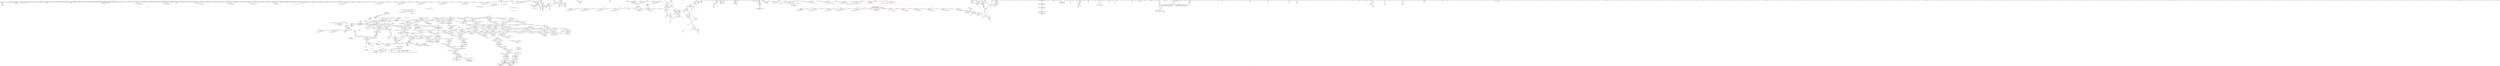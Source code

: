 digraph "SVFG" {
	label="SVFG";

	Node0x55bbea82e8a0 [shape=record,color=grey,label="{NodeID: 0\nNullPtr}"];
	Node0x55bbea82e8a0 -> Node0x55bbeae6cd30[style=solid];
	Node0x55bbea82e8a0 -> Node0x55bbeae6ce30[style=solid];
	Node0x55bbea82e8a0 -> Node0x55bbeae6cf00[style=solid];
	Node0x55bbea82e8a0 -> Node0x55bbeae6cfd0[style=solid];
	Node0x55bbea82e8a0 -> Node0x55bbeae6d0a0[style=solid];
	Node0x55bbea82e8a0 -> Node0x55bbeae6d170[style=solid];
	Node0x55bbea82e8a0 -> Node0x55bbeae6d240[style=solid];
	Node0x55bbea82e8a0 -> Node0x55bbeae6d310[style=solid];
	Node0x55bbea82e8a0 -> Node0x55bbeae6d3e0[style=solid];
	Node0x55bbea82e8a0 -> Node0x55bbeae6d4b0[style=solid];
	Node0x55bbea82e8a0 -> Node0x55bbeae6d580[style=solid];
	Node0x55bbea82e8a0 -> Node0x55bbeae6d650[style=solid];
	Node0x55bbea82e8a0 -> Node0x55bbeae6d720[style=solid];
	Node0x55bbea82e8a0 -> Node0x55bbeae6d7f0[style=solid];
	Node0x55bbea82e8a0 -> Node0x55bbeae6d8c0[style=solid];
	Node0x55bbea82e8a0 -> Node0x55bbeae6d990[style=solid];
	Node0x55bbea82e8a0 -> Node0x55bbeae6da60[style=solid];
	Node0x55bbea82e8a0 -> Node0x55bbeae6db30[style=solid];
	Node0x55bbea82e8a0 -> Node0x55bbeae6dc00[style=solid];
	Node0x55bbea82e8a0 -> Node0x55bbeae6dcd0[style=solid];
	Node0x55bbea82e8a0 -> Node0x55bbeae6dda0[style=solid];
	Node0x55bbea82e8a0 -> Node0x55bbeae6de70[style=solid];
	Node0x55bbea82e8a0 -> Node0x55bbeae6df40[style=solid];
	Node0x55bbea82e8a0 -> Node0x55bbeae6e010[style=solid];
	Node0x55bbea82e8a0 -> Node0x55bbeae6e0e0[style=solid];
	Node0x55bbea82e8a0 -> Node0x55bbeae6e1b0[style=solid];
	Node0x55bbea82e8a0 -> Node0x55bbeae6e280[style=solid];
	Node0x55bbea82e8a0 -> Node0x55bbeae6e350[style=solid];
	Node0x55bbea82e8a0 -> Node0x55bbeae6e420[style=solid];
	Node0x55bbea82e8a0 -> Node0x55bbeae6e4f0[style=solid];
	Node0x55bbea82e8a0 -> Node0x55bbeae6e5c0[style=solid];
	Node0x55bbea82e8a0 -> Node0x55bbeae6e690[style=solid];
	Node0x55bbea82e8a0 -> Node0x55bbeae6e760[style=solid];
	Node0x55bbea82e8a0 -> Node0x55bbeae6e830[style=solid];
	Node0x55bbea82e8a0 -> Node0x55bbeae6e900[style=solid];
	Node0x55bbea82e8a0 -> Node0x55bbeae6e9d0[style=solid];
	Node0x55bbea82e8a0 -> Node0x55bbeae6eaa0[style=solid];
	Node0x55bbea82e8a0 -> Node0x55bbeae6eb70[style=solid];
	Node0x55bbea82e8a0 -> Node0x55bbeae6ec40[style=solid];
	Node0x55bbea82e8a0 -> Node0x55bbeae6ed10[style=solid];
	Node0x55bbea82e8a0 -> Node0x55bbeae6ede0[style=solid];
	Node0x55bbea82e8a0 -> Node0x55bbeae6eeb0[style=solid];
	Node0x55bbea82e8a0 -> Node0x55bbeae6ef80[style=solid];
	Node0x55bbea82e8a0 -> Node0x55bbeae6f050[style=solid];
	Node0x55bbea82e8a0 -> Node0x55bbeae6f120[style=solid];
	Node0x55bbea82e8a0 -> Node0x55bbeae6f1f0[style=solid];
	Node0x55bbea82e8a0 -> Node0x55bbeae6f2c0[style=solid];
	Node0x55bbea82e8a0 -> Node0x55bbeae6f390[style=solid];
	Node0x55bbea82e8a0 -> Node0x55bbeae6f460[style=solid];
	Node0x55bbea82e8a0 -> Node0x55bbeae6f530[style=solid];
	Node0x55bbea82e8a0 -> Node0x55bbeae6f600[style=solid];
	Node0x55bbea82e8a0 -> Node0x55bbeae6f6d0[style=solid];
	Node0x55bbea82e8a0 -> Node0x55bbeae6f7a0[style=solid];
	Node0x55bbea82e8a0 -> Node0x55bbeae6f870[style=solid];
	Node0x55bbea82e8a0 -> Node0x55bbeae6f940[style=solid];
	Node0x55bbea82e8a0 -> Node0x55bbeae6fa10[style=solid];
	Node0x55bbea82e8a0 -> Node0x55bbeae6fae0[style=solid];
	Node0x55bbea82e8a0 -> Node0x55bbeae6fbb0[style=solid];
	Node0x55bbea82e8a0 -> Node0x55bbeae6fc80[style=solid];
	Node0x55bbea82e8a0 -> Node0x55bbeae6fd50[style=solid];
	Node0x55bbea82e8a0 -> Node0x55bbeae6fe20[style=solid];
	Node0x55bbea82e8a0 -> Node0x55bbeae6fef0[style=solid];
	Node0x55bbea82e8a0 -> Node0x55bbeae6ffc0[style=solid];
	Node0x55bbea82e8a0 -> Node0x55bbeaea7dc0[style=solid];
	Node0x55bbeae6f1f0 [shape=record,color=black,label="{NodeID: 443\n1651\<--3\nlpad.val2\<--dummyVal\n_ZNSt10_Head_baseILm2ENSt7__cxx1112basic_stringIcSt11char_traitsIcESaIcEEELb0EEC2IRA1_KcEEOT_\n}"];
	Node0x55bbeaec1450 [shape=record,color=black,label="{NodeID: 3100\n1279 = PHI()\n}"];
	Node0x55bbeaec1450 -> Node0x55bbeaef6510[style=solid];
	Node0x55bbeae7e900 [shape=record,color=red,label="{NodeID: 886\n973\<--972\n\<--call175\nmain\n}"];
	Node0x55bbeae7e900 -> Node0x55bbeae842d0[style=solid];
	Node0x55bbeaeb4c50 [shape=record,color=blue,label="{NodeID: 1329\n2494\<--2493\n__t.addr\<--__t\n_ZSt4moveIRSt5tupleIJiNSt7__cxx1112basic_stringIcSt11char_traitsIcESaIcEEES6_EEEONSt16remove_referenceIT_E4typeEOSA_\n}"];
	Node0x55bbeaeb4c50 -> Node0x55bbeaea6ec0[style=dashed];
	Node0x55bbeae674c0 [shape=record,color=green,label="{NodeID: 222\n1478\<--1479\nexn.slot\<--exn.slot_field_insensitive\n_ZNSt11_Tuple_implILm1EJNSt7__cxx1112basic_stringIcSt11char_traitsIcESaIcEEES5_EEC2IRA1_KcJSA_EvEEOT_DpOT0_\n}"];
	Node0x55bbeae674c0 -> Node0x55bbeaea0c70[style=solid];
	Node0x55bbeae674c0 -> Node0x55bbeaeaf700[style=solid];
	Node0x55bbeae8b040 [shape=record,color=purple,label="{NodeID: 665\n639\<--638\nvbase.offset.ptr\<--vtable\nmain\n}"];
	Node0x55bbeae8b040 -> Node0x55bbeae81e40[style=solid];
	Node0x55bbeb019990 [shape=record,color=black,label="{NodeID: 3322\n1565 = PHI(1494, )\n0th arg _ZNSt10_Head_baseILm1ENSt7__cxx1112basic_stringIcSt11char_traitsIcESaIcEEELb0EEC2IRA1_KcEEOT_ }"];
	Node0x55bbeb019990 -> Node0x55bbeaeafd80[style=solid];
	Node0x55bbeaef2010 [shape=record,color=grey,label="{NodeID: 2215\n1033 = Binary(1032, 562, )\n}"];
	Node0x55bbeaea98c0 [shape=record,color=blue,label="{NodeID: 1108\n332\<--327\nm.addr\<--m\n_Z6powmodxxx\n}"];
	Node0x55bbeaea98c0 -> Node0x55bbeae78fa0[style=dashed];
	Node0x55bbeaea98c0 -> Node0x55bbeae79070[style=dashed];
	Node0x55bbea82e930 [shape=record,color=green,label="{NodeID: 1\n7\<--1\n__dso_handle\<--dummyObj\nGlob }"];
	Node0x55bbeae6f2c0 [shape=record,color=black,label="{NodeID: 444\n1824\<--3\n\<--dummyVal\n_ZStltIcSt11char_traitsIcESaIcEEbRKNSt7__cxx1112basic_stringIT_T0_T1_EESA_\n}"];
	Node0x55bbeaec1520 [shape=record,color=black,label="{NodeID: 3101\n1283 = PHI()\n|{<s0>108}}"];
	Node0x55bbeaec1520:s0 -> Node0x55bbeaecdce0[style=solid,color=red];
	Node0x55bbeae7e9d0 [shape=record,color=red,label="{NodeID: 887\n980\<--979\n\<--call181\nmain\n}"];
	Node0x55bbeae7e9d0 -> Node0x55bbeaead000[style=solid];
	Node0x55bbeaeb4d20 [shape=record,color=blue,label="{NodeID: 1330\n2502\<--2500\nthis.addr\<--this\n_ZNSt11_Tuple_implILm0EJxNSt7__cxx1112basic_stringIcSt11char_traitsIcESaIcEEES5_EEaSIiJS5_S5_EEERS6_OS_ILm0EJT_DpT0_EE\n}"];
	Node0x55bbeaeb4d20 -> Node0x55bbeaea6f90[style=dashed];
	Node0x55bbeae67590 [shape=record,color=green,label="{NodeID: 223\n1480\<--1481\nehselector.slot\<--ehselector.slot_field_insensitive\n_ZNSt11_Tuple_implILm1EJNSt7__cxx1112basic_stringIcSt11char_traitsIcESaIcEEES5_EEC2IRA1_KcJSA_EvEEOT_DpOT0_\n}"];
	Node0x55bbeae67590 -> Node0x55bbeaea0d40[style=solid];
	Node0x55bbeae67590 -> Node0x55bbeaeaf7d0[style=solid];
	Node0x55bbeae8b110 [shape=record,color=purple,label="{NodeID: 666\n648\<--647\nvbase.offset.ptr3\<--vtable2\nmain\n}"];
	Node0x55bbeae8b110 -> Node0x55bbeae81fe0[style=solid];
	Node0x55bbeb019aa0 [shape=record,color=black,label="{NodeID: 3323\n1566 = PHI(1496, )\n1st arg _ZNSt10_Head_baseILm1ENSt7__cxx1112basic_stringIcSt11char_traitsIcESaIcEEELb0EEC2IRA1_KcEEOT_ }"];
	Node0x55bbeb019aa0 -> Node0x55bbeaeafe50[style=solid];
	Node0x55bbeaef2190 [shape=record,color=grey,label="{NodeID: 2216\n144 = Binary(142, 143, )\n}"];
	Node0x55bbeaef2190 -> Node0x55bbeaea87b0[style=solid];
	Node0x55bbeaea9990 [shape=record,color=blue,label="{NodeID: 1109\n334\<--138\nr\<--\n_Z6powmodxxx\n}"];
	Node0x55bbeaea9990 -> Node0x55bbeaf4c1a0[style=dashed];
	Node0x55bbeae362a0 [shape=record,color=green,label="{NodeID: 2\n8\<--1\n.str\<--dummyObj\nGlob }"];
	Node0x55bbeaf8b8c0 [shape=record,color=yellow,style=double,label="{NodeID: 2659\n144V_1 = ENCHI(MR_144V_0)\npts\{6050000 \}\nFun[_ZNSt5tupleIJxNSt7__cxx1112basic_stringIcSt11char_traitsIcESaIcEEES5_EEC2IJxRA1_KcSA_ELb1EEEDpOT_]|{<s0>94}}"];
	Node0x55bbeaf8b8c0:s0 -> Node0x55bbeaf80cc0[style=dashed,color=red];
	Node0x55bbeae6f390 [shape=record,color=black,label="{NodeID: 445\n1825\<--3\n\<--dummyVal\n_ZStltIcSt11char_traitsIcESaIcEEbRKNSt7__cxx1112basic_stringIT_T0_T1_EESA_\n|{<s0>165}}"];
	Node0x55bbeae6f390:s0 -> Node0x55bbeb017fd0[style=solid,color=red];
	Node0x55bbeaec1620 [shape=record,color=black,label="{NodeID: 3102\n1287 = PHI()\n|{<s0>108}}"];
	Node0x55bbeaec1620:s0 -> Node0x55bbeaecddf0[style=solid,color=red];
	Node0x55bbeae7eaa0 [shape=record,color=red,label="{NodeID: 888\n989\<--988\n\<--call188\nmain\n}"];
	Node0x55bbeae7eaa0 -> Node0x55bbeae84610[style=solid];
	Node0x55bbeaeb4df0 [shape=record,color=blue,label="{NodeID: 1331\n2504\<--2501\n__in.addr\<--__in\n_ZNSt11_Tuple_implILm0EJxNSt7__cxx1112basic_stringIcSt11char_traitsIcESaIcEEES5_EEaSIiJS5_S5_EEERS6_OS_ILm0EJT_DpT0_EE\n}"];
	Node0x55bbeaeb4df0 -> Node0x55bbeaea7060[style=dashed];
	Node0x55bbeaeb4df0 -> Node0x55bbeaea7130[style=dashed];
	Node0x55bbeae67660 [shape=record,color=green,label="{NodeID: 224\n1490\<--1491\n_ZNSt11_Tuple_implILm2EJNSt7__cxx1112basic_stringIcSt11char_traitsIcESaIcEEEEEC2IRA1_KcEEOT_\<--_ZNSt11_Tuple_implILm2EJNSt7__cxx1112basic_stringIcSt11char_traitsIcESaIcEEEEEC2IRA1_KcEEOT__field_insensitive\n}"];
	Node0x55bbeae8b1e0 [shape=record,color=purple,label="{NodeID: 667\n1096\<--1095\n_M_precision\<--this1\n_ZNSt8ios_base9precisionEl\n}"];
	Node0x55bbeae8b1e0 -> Node0x55bbeae7eeb0[style=solid];
	Node0x55bbeb019bb0 [shape=record,color=black,label="{NodeID: 3324\n84 = PHI(98, )\n0th arg _Z3gcdxx }"];
	Node0x55bbeb019bb0 -> Node0x55bbeaea8060[style=solid];
	Node0x55bbeaef2310 [shape=record,color=grey,label="{NodeID: 2217\n150 = Binary(146, 149, )\n|{<s0>5}}"];
	Node0x55bbeaef2310:s0 -> Node0x55bbeb018f60[style=solid,color=red];
	Node0x55bbeaea9a60 [shape=record,color=blue,label="{NodeID: 1110\n334\<--352\nr\<--rem\n_Z6powmodxxx\n}"];
	Node0x55bbeaea9a60 -> Node0x55bbeaf4c1a0[style=dashed];
	Node0x55bbeae45c00 [shape=record,color=green,label="{NodeID: 3\n10\<--1\n.str.1\<--dummyObj\nGlob }"];
	Node0x55bbeaf8b9a0 [shape=record,color=yellow,style=double,label="{NodeID: 2660\n165V_1 = ENCHI(MR_165V_0)\npts\{607 627 \}\nFun[_ZNSt5tupleIJxNSt7__cxx1112basic_stringIcSt11char_traitsIcESaIcEEES5_EEC2IJxRA1_KcSA_ELb1EEEDpOT_]|{<s0>94}}"];
	Node0x55bbeaf8b9a0:s0 -> Node0x55bbeaf80da0[style=dashed,color=red];
	Node0x55bbeae6f460 [shape=record,color=black,label="{NodeID: 446\n2041\<--3\n\<--dummyVal\n_ZNSt11_Tuple_implILm0EJxNSt7__cxx1112basic_stringIcSt11char_traitsIcESaIcEEES5_EEC2IxJRS5_S8_EvEEOT_DpOT0_\n}"];
	Node0x55bbeaec1720 [shape=record,color=black,label="{NodeID: 3103\n1289 = PHI()\n|{<s0>108}}"];
	Node0x55bbeaec1720:s0 -> Node0x55bbeaecdf00[style=solid,color=red];
	Node0x55bbeae7eb70 [shape=record,color=red,label="{NodeID: 889\n994\<--993\n\<--call192\nmain\n}"];
	Node0x55bbeae7eb70 -> Node0x55bbeae847b0[style=solid];
	Node0x55bbeaeb4ec0 [shape=record,color=blue,label="{NodeID: 1332\n2516\<--2515\ncall3\<--conv\n_ZNSt11_Tuple_implILm0EJxNSt7__cxx1112basic_stringIcSt11char_traitsIcESaIcEEES5_EEaSIiJS5_S5_EEERS6_OS_ILm0EJT_DpT0_EE\n|{<s0>115}}"];
	Node0x55bbeaeb4ec0:s0 -> Node0x55bbeafa41e0[style=dashed,color=blue];
	Node0x55bbeae67760 [shape=record,color=green,label="{NodeID: 225\n1498\<--1499\n_ZNSt10_Head_baseILm1ENSt7__cxx1112basic_stringIcSt11char_traitsIcESaIcEEELb0EEC2IRA1_KcEEOT_\<--_ZNSt10_Head_baseILm1ENSt7__cxx1112basic_stringIcSt11char_traitsIcESaIcEEELb0EEC2IRA1_KcEEOT__field_insensitive\n}"];
	Node0x55bbeae8b2b0 [shape=record,color=purple,label="{NodeID: 668\n1100\<--1095\n_M_precision2\<--this1\n_ZNSt8ios_base9precisionEl\n}"];
	Node0x55bbeae8b2b0 -> Node0x55bbeaead750[style=solid];
	Node0x55bbeb019cc0 [shape=record,color=black,label="{NodeID: 3325\n85 = PHI(99, )\n1st arg _Z3gcdxx }"];
	Node0x55bbeb019cc0 -> Node0x55bbeaea8130[style=solid];
	Node0x55bbeaef2490 [shape=record,color=grey,label="{NodeID: 2218\n149 = Binary(147, 148, )\n}"];
	Node0x55bbeaef2490 -> Node0x55bbeaef2310[style=solid];
	Node0x55bbeaea9b30 [shape=record,color=blue,label="{NodeID: 1111\n330\<--356\np.addr\<--shr\n_Z6powmodxxx\n}"];
	Node0x55bbeaea9b30 -> Node0x55bbeaf4bca0[style=dashed];
	Node0x55bbeae45c90 [shape=record,color=green,label="{NodeID: 4\n12\<--1\n__PRETTY_FUNCTION__._Z3crtxxxx\<--dummyObj\nGlob }"];
	Node0x55bbeae6f530 [shape=record,color=black,label="{NodeID: 447\n2042\<--3\n\<--dummyVal\n_ZNSt11_Tuple_implILm0EJxNSt7__cxx1112basic_stringIcSt11char_traitsIcESaIcEEES5_EEC2IxJRS5_S8_EvEEOT_DpOT0_\n}"];
	Node0x55bbeae6f530 -> Node0x55bbeaeb2140[style=solid];
	Node0x55bbeaec1820 [shape=record,color=black,label="{NodeID: 3104\n1319 = PHI(2156, )\n|{<s0>113}}"];
	Node0x55bbeaec1820:s0 -> Node0x55bbeb016ee0[style=solid,color=red];
	Node0x55bbeae7ec40 [shape=record,color=red,label="{NodeID: 890\n1095\<--1087\nthis1\<--this.addr\n_ZNSt8ios_base9precisionEl\n}"];
	Node0x55bbeae7ec40 -> Node0x55bbeae8b1e0[style=solid];
	Node0x55bbeae7ec40 -> Node0x55bbeae8b2b0[style=solid];
	Node0x55bbeaeb4f90 [shape=record,color=blue,label="{NodeID: 1333\n2532\<--2531\n__t.addr\<--__t\n_ZNSt11_Tuple_implILm0EJiNSt7__cxx1112basic_stringIcSt11char_traitsIcESaIcEEES5_EE7_M_headERS6_\n}"];
	Node0x55bbeaeb4f90 -> Node0x55bbeaea72d0[style=dashed];
	Node0x55bbeae67860 [shape=record,color=green,label="{NodeID: 226\n1508\<--1509\n_ZNSt11_Tuple_implILm2EJNSt7__cxx1112basic_stringIcSt11char_traitsIcESaIcEEEEED2Ev\<--_ZNSt11_Tuple_implILm2EJNSt7__cxx1112basic_stringIcSt11char_traitsIcESaIcEEEEED2Ev_field_insensitive\n}"];
	Node0x55bbeae8b380 [shape=record,color=purple,label="{NodeID: 669\n1445\<--1444\n\<--\n_ZNSt11_Tuple_implILm0EJxNSt7__cxx1112basic_stringIcSt11char_traitsIcESaIcEEES5_EEC2IxJRA1_KcSA_EvEEOT_DpOT0_\n}"];
	Node0x55bbeae8b380 -> Node0x55bbeae85a60[style=solid];
	Node0x55bbeb019dd0 [shape=record,color=black,label="{NodeID: 3326\n584 = PHI()\n0th arg main }"];
	Node0x55bbeb019dd0 -> Node0x55bbeaeab390[style=solid];
	Node0x55bbeaef2610 [shape=record,color=grey,label="{NodeID: 2219\n1294 = Binary(1293, 405, )\n}"];
	Node0x55bbeaef2610 -> Node0x55bbeaeeb1d0[style=solid];
	Node0x55bbeaea9c00 [shape=record,color=blue,label="{NodeID: 1112\n328\<--362\na.addr\<--rem3\n_Z6powmodxxx\n}"];
	Node0x55bbeaea9c00 -> Node0x55bbeaf4bbb0[style=dashed];
	Node0x55bbeae46350 [shape=record,color=green,label="{NodeID: 5\n14\<--1\n_ZSt3cin\<--dummyObj\nGlob }"];
	Node0x55bbeae6f600 [shape=record,color=black,label="{NodeID: 448\n2044\<--3\n\<--dummyVal\n_ZNSt11_Tuple_implILm0EJxNSt7__cxx1112basic_stringIcSt11char_traitsIcESaIcEEES5_EEC2IxJRS5_S8_EvEEOT_DpOT0_\n}"];
	Node0x55bbeae6f600 -> Node0x55bbeaeb2210[style=solid];
	Node0x55bbeaec19f0 [shape=record,color=black,label="{NodeID: 3105\n1323 = PHI(1968, )\n|{<s0>113}}"];
	Node0x55bbeaec19f0:s0 -> Node0x55bbeb016ff0[style=solid,color=red];
	Node0x55bbeae7ed10 [shape=record,color=red,label="{NodeID: 891\n1099\<--1089\n\<--__prec.addr\n_ZNSt8ios_base9precisionEl\n}"];
	Node0x55bbeae7ed10 -> Node0x55bbeaead750[style=solid];
	Node0x55bbeaf7e130 [shape=record,color=yellow,style=double,label="{NodeID: 2441\n146V_1 = ENCHI(MR_146V_0)\npts\{6250000 \}\nFun[_ZNSt5tupleIJxNSt7__cxx1112basic_stringIcSt11char_traitsIcESaIcEEES5_EEC2IJxRS5_S8_ELb1EEEDpOT_]|{<s0>184}}"];
	Node0x55bbeaf7e130:s0 -> Node0x55bbeaf7fdd0[style=dashed,color=red];
	Node0x55bbeaeb5060 [shape=record,color=blue,label="{NodeID: 1334\n2545\<--2544\n__t.addr\<--__t\n_ZSt4moveIRSt11_Tuple_implILm1EJNSt7__cxx1112basic_stringIcSt11char_traitsIcESaIcEEES6_EEEONSt16remove_referenceIT_E4typeEOSA_\n}"];
	Node0x55bbeaeb5060 -> Node0x55bbeaea73a0[style=dashed];
	Node0x55bbeae67960 [shape=record,color=green,label="{NodeID: 227\n1519\<--1520\nthis.addr\<--this.addr_field_insensitive\n_ZNSt10_Head_baseILm0ExLb0EEC2IxEEOT_\n}"];
	Node0x55bbeae67960 -> Node0x55bbeaea0e10[style=solid];
	Node0x55bbeae67960 -> Node0x55bbeaeaf8a0[style=solid];
	Node0x55bbeae8b450 [shape=record,color=purple,label="{NodeID: 670\n1493\<--1492\n\<--\n_ZNSt11_Tuple_implILm1EJNSt7__cxx1112basic_stringIcSt11char_traitsIcESaIcEEES5_EEC2IRA1_KcJSA_EvEEOT_DpOT0_\n}"];
	Node0x55bbeae8b450 -> Node0x55bbeae85da0[style=solid];
	Node0x55bbeb019ea0 [shape=record,color=black,label="{NodeID: 3327\n2551 = PHI(2518, )\n0th arg _ZNSt11_Tuple_implILm0EJiNSt7__cxx1112basic_stringIcSt11char_traitsIcESaIcEEES5_EE7_M_tailERS6_ }"];
	Node0x55bbeb019ea0 -> Node0x55bbeaeb5130[style=solid];
	Node0x55bbeaef2790 [shape=record,color=grey,label="{NodeID: 2220\n524 = Binary(522, 523, )\n}"];
	Node0x55bbeaef2790 -> Node0x55bbeaef6990[style=solid];
	Node0x55bbeaea9cd0 [shape=record,color=blue,label="{NodeID: 1113\n373\<--370\na.addr\<--a\n_Z7isprimex\n}"];
	Node0x55bbeaea9cd0 -> Node0x55bbeae793b0[style=dashed];
	Node0x55bbeaea9cd0 -> Node0x55bbeae79480[style=dashed];
	Node0x55bbeaea9cd0 -> Node0x55bbeae79550[style=dashed];
	Node0x55bbeae463e0 [shape=record,color=green,label="{NodeID: 6\n17\<--1\n_ZSt4cout\<--dummyObj\nGlob }"];
	Node0x55bbeae6f6d0 [shape=record,color=black,label="{NodeID: 449\n2051\<--3\nlpad.val\<--dummyVal\n_ZNSt11_Tuple_implILm0EJxNSt7__cxx1112basic_stringIcSt11char_traitsIcESaIcEEES5_EEC2IxJRS5_S8_EvEEOT_DpOT0_\n}"];
	Node0x55bbeaec1b30 [shape=record,color=black,label="{NodeID: 3106\n1325 = PHI(1968, )\n|{<s0>113}}"];
	Node0x55bbeaec1b30:s0 -> Node0x55bbeb017100[style=solid,color=red];
	Node0x55bbeae7ede0 [shape=record,color=red,label="{NodeID: 892\n1102\<--1091\n\<--__old\n_ZNSt8ios_base9precisionEl\n}"];
	Node0x55bbeae7ede0 -> Node0x55bbeae84880[style=solid];
	Node0x55bbeaf7e210 [shape=record,color=yellow,style=double,label="{NodeID: 2442\n165V_1 = ENCHI(MR_165V_0)\npts\{607 627 \}\nFun[_ZNSt5tupleIJxNSt7__cxx1112basic_stringIcSt11char_traitsIcESaIcEEES5_EEC2IJxRS5_S8_ELb1EEEDpOT_]|{<s0>184}}"];
	Node0x55bbeaf7e210:s0 -> Node0x55bbeaf7feb0[style=dashed,color=red];
	Node0x55bbeaeb5130 [shape=record,color=blue,label="{NodeID: 1335\n2552\<--2551\n__t.addr\<--__t\n_ZNSt11_Tuple_implILm0EJiNSt7__cxx1112basic_stringIcSt11char_traitsIcESaIcEEES5_EE7_M_tailERS6_\n}"];
	Node0x55bbeaeb5130 -> Node0x55bbeaea7470[style=dashed];
	Node0x55bbeae700d0 [shape=record,color=green,label="{NodeID: 228\n1521\<--1522\n__h.addr\<--__h.addr_field_insensitive\n_ZNSt10_Head_baseILm0ExLb0EEC2IxEEOT_\n}"];
	Node0x55bbeae700d0 -> Node0x55bbeaea0ee0[style=solid];
	Node0x55bbeae700d0 -> Node0x55bbeaeaf970[style=solid];
	Node0x55bbeae8b520 [shape=record,color=purple,label="{NodeID: 671\n1526\<--1525\n_M_head_impl\<--this1\n_ZNSt10_Head_baseILm0ExLb0EEC2IxEEOT_\n}"];
	Node0x55bbeae8b520 -> Node0x55bbeaeafa40[style=solid];
	Node0x55bbeb019fb0 [shape=record,color=black,label="{NodeID: 3328\n2359 = PHI(2339, 2508, )\n0th arg _ZNSt11_Tuple_implILm0EJxNSt7__cxx1112basic_stringIcSt11char_traitsIcESaIcEEES5_EE7_M_headERS6_ }"];
	Node0x55bbeb019fb0 -> Node0x55bbeaeb4020[style=solid];
	Node0x55bbeaef2910 [shape=record,color=grey,label="{NodeID: 2221\n529 = Binary(528, 257, )\n}"];
	Node0x55bbeaef2910 -> Node0x55bbeaeaaeb0[style=solid];
	Node0x55bbeaea9da0 [shape=record,color=blue,label="{NodeID: 1114\n371\<--300\nretval\<--\n_Z7isprimex\n}"];
	Node0x55bbeaea9da0 -> Node0x55bbeaf522b0[style=dashed];
	Node0x55bbeae464a0 [shape=record,color=green,label="{NodeID: 7\n20\<--1\n.str.2\<--dummyObj\nGlob |{<s0>21|<s1>21}}"];
	Node0x55bbeae464a0:s0 -> Node0x55bbeb01a760[style=solid,color=red];
	Node0x55bbeae464a0:s1 -> Node0x55bbeb01a870[style=solid,color=red];
	Node0x55bbeae6f7a0 [shape=record,color=black,label="{NodeID: 450\n2052\<--3\nlpad.val6\<--dummyVal\n_ZNSt11_Tuple_implILm0EJxNSt7__cxx1112basic_stringIcSt11char_traitsIcESaIcEEES5_EEC2IxJRS5_S8_EvEEOT_DpOT0_\n}"];
	Node0x55bbeaec1c70 [shape=record,color=black,label="{NodeID: 3107\n1341 = PHI(2492, )\n}"];
	Node0x55bbeaec1c70 -> Node0x55bbeae85170[style=solid];
	Node0x55bbeae7eeb0 [shape=record,color=red,label="{NodeID: 893\n1097\<--1096\n\<--_M_precision\n_ZNSt8ios_base9precisionEl\n}"];
	Node0x55bbeae7eeb0 -> Node0x55bbeaead680[style=solid];
	Node0x55bbeaeb5200 [shape=record,color=blue,label="{NodeID: 1336\n2561\<--2559\nthis.addr\<--this\n_ZNSt11_Tuple_implILm1EJNSt7__cxx1112basic_stringIcSt11char_traitsIcESaIcEEES5_EEaSEOS6_\n}"];
	Node0x55bbeaeb5200 -> Node0x55bbeaea7540[style=dashed];
	Node0x55bbeae701a0 [shape=record,color=green,label="{NodeID: 229\n1534\<--1535\nthis.addr\<--this.addr_field_insensitive\n_ZNSt11_Tuple_implILm1EJNSt7__cxx1112basic_stringIcSt11char_traitsIcESaIcEEES5_EED2Ev\n}"];
	Node0x55bbeae701a0 -> Node0x55bbeaea1080[style=solid];
	Node0x55bbeae701a0 -> Node0x55bbeaeafb10[style=solid];
	Node0x55bbeae8b5f0 [shape=record,color=purple,label="{NodeID: 672\n1539\<--1538\n\<--\n_ZNSt11_Tuple_implILm1EJNSt7__cxx1112basic_stringIcSt11char_traitsIcESaIcEEES5_EED2Ev\n}"];
	Node0x55bbeae8b5f0 -> Node0x55bbeae86010[style=solid];
	Node0x55bbeb01a100 [shape=record,color=black,label="{NodeID: 3329\n1238 = PHI(604, )\n0th arg _ZNSt5tupleIJxNSt7__cxx1112basic_stringIcSt11char_traitsIcESaIcEEES5_EEaSERKS6_ }"];
	Node0x55bbeb01a100 -> Node0x55bbeaeae380[style=solid];
	Node0x55bbeaef2a90 [shape=record,color=grey,label="{NodeID: 2222\n542 = Binary(541, 138, )\n}"];
	Node0x55bbeaef2a90 -> Node0x55bbeaeaaf80[style=solid];
	Node0x55bbeaea9e70 [shape=record,color=blue,label="{NodeID: 1115\n375\<--384\ni\<--\n_Z7isprimex\n}"];
	Node0x55bbeaea9e70 -> Node0x55bbeae79620[style=dashed];
	Node0x55bbeaea9e70 -> Node0x55bbeae796f0[style=dashed];
	Node0x55bbeaea9e70 -> Node0x55bbeae797c0[style=dashed];
	Node0x55bbeaea9e70 -> Node0x55bbeae79890[style=dashed];
	Node0x55bbeaea9e70 -> Node0x55bbeaeaa010[style=dashed];
	Node0x55bbeaea9e70 -> Node0x55bbeaf527b0[style=dashed];
	Node0x55bbeae46560 [shape=record,color=green,label="{NodeID: 8\n21\<--1\n.str.3\<--dummyObj\nGlob }"];
	Node0x55bbeae6f870 [shape=record,color=black,label="{NodeID: 451\n2087\<--3\n\<--dummyVal\n_ZNSt11_Tuple_implILm1EJNSt7__cxx1112basic_stringIcSt11char_traitsIcESaIcEEES5_EEC2IRS5_JS8_EvEEOT_DpOT0_\n}"];
	Node0x55bbeaec1db0 [shape=record,color=black,label="{NodeID: 3108\n1346 = PHI(2499, )\n}"];
	Node0x55bbeae7ef80 [shape=record,color=red,label="{NodeID: 894\n1133\<--1121\nthis5\<--this.addr\n_ZNSt5tupleIJxNSt7__cxx1112basic_stringIcSt11char_traitsIcESaIcEEES5_EEC2IJxRA1_KcSA_ELb1EEEDpOT_\n}"];
	Node0x55bbeae7ef80 -> Node0x55bbeae84950[style=solid];
	Node0x55bbeaeb52d0 [shape=record,color=blue,label="{NodeID: 1337\n2563\<--2560\n__in.addr\<--__in\n_ZNSt11_Tuple_implILm1EJNSt7__cxx1112basic_stringIcSt11char_traitsIcESaIcEEES5_EEaSEOS6_\n}"];
	Node0x55bbeaeb52d0 -> Node0x55bbeaea7610[style=dashed];
	Node0x55bbeaeb52d0 -> Node0x55bbeaea76e0[style=dashed];
	Node0x55bbeae70270 [shape=record,color=green,label="{NodeID: 230\n1542\<--1543\n_ZNSt10_Head_baseILm1ENSt7__cxx1112basic_stringIcSt11char_traitsIcESaIcEEELb0EED2Ev\<--_ZNSt10_Head_baseILm1ENSt7__cxx1112basic_stringIcSt11char_traitsIcESaIcEEELb0EED2Ev_field_insensitive\n}"];
	Node0x55bbeae8b6c0 [shape=record,color=purple,label="{NodeID: 673\n1580\<--1579\n_M_head_impl\<--this1\n_ZNSt10_Head_baseILm1ENSt7__cxx1112basic_stringIcSt11char_traitsIcESaIcEEELb0EEC2IRA1_KcEEOT_\n}"];
	Node0x55bbeb01a210 [shape=record,color=black,label="{NodeID: 3330\n1239 = PHI(904, )\n1st arg _ZNSt5tupleIJxNSt7__cxx1112basic_stringIcSt11char_traitsIcESaIcEEES5_EEaSERKS6_ }"];
	Node0x55bbeb01a210 -> Node0x55bbeaeae450[style=solid];
	Node0x55bbeaef2c10 [shape=record,color=grey,label="{NodeID: 2223\n98 = Binary(96, 97, )\n|{<s0>4}}"];
	Node0x55bbeaef2c10:s0 -> Node0x55bbeb019bb0[style=solid,color=red];
	Node0x55bbeaea9f40 [shape=record,color=blue,label="{NodeID: 1116\n371\<--300\nretval\<--\n_Z7isprimex\n}"];
	Node0x55bbeaea9f40 -> Node0x55bbeaf522b0[style=dashed];
	Node0x55bbeae46620 [shape=record,color=green,label="{NodeID: 9\n23\<--1\n__PRETTY_FUNCTION__.main\<--dummyObj\nGlob }"];
	Node0x55bbeae6f940 [shape=record,color=black,label="{NodeID: 452\n2088\<--3\n\<--dummyVal\n_ZNSt11_Tuple_implILm1EJNSt7__cxx1112basic_stringIcSt11char_traitsIcESaIcEEES5_EEC2IRS5_JS8_EvEEOT_DpOT0_\n}"];
	Node0x55bbeae6f940 -> Node0x55bbeaeb2550[style=solid];
	Node0x55bbeaec1ec0 [shape=record,color=black,label="{NodeID: 3109\n1380 = PHI(2267, )\n}"];
	Node0x55bbeaec1ec0 -> Node0x55bbeae853e0[style=solid];
	Node0x55bbeae7f050 [shape=record,color=red,label="{NodeID: 895\n1135\<--1123\n\<--__elements.addr\n_ZNSt5tupleIJxNSt7__cxx1112basic_stringIcSt11char_traitsIcESaIcEEES5_EEC2IJxRA1_KcSA_ELb1EEEDpOT_\n|{<s0>91}}"];
	Node0x55bbeae7f050:s0 -> Node0x55bbeb015910[style=solid,color=red];
	Node0x55bbeaeb53a0 [shape=record,color=blue,label="{NodeID: 1338\n2589\<--2588\n__b.addr\<--__b\n_ZNSt10_Head_baseILm0EiLb0EE7_M_headERS0_\n}"];
	Node0x55bbeaeb53a0 -> Node0x55bbeaea77b0[style=dashed];
	Node0x55bbeae70370 [shape=record,color=green,label="{NodeID: 231\n1550\<--1551\nthis.addr\<--this.addr_field_insensitive\n_ZNSt11_Tuple_implILm2EJNSt7__cxx1112basic_stringIcSt11char_traitsIcESaIcEEEEEC2IRA1_KcEEOT_\n}"];
	Node0x55bbeae70370 -> Node0x55bbeaea1150[style=solid];
	Node0x55bbeae70370 -> Node0x55bbeaeafbe0[style=solid];
	Node0x55bbeae8b790 [shape=record,color=purple,label="{NodeID: 674\n1583\<--1582\narraydecay\<--call\n_ZNSt10_Head_baseILm1ENSt7__cxx1112basic_stringIcSt11char_traitsIcESaIcEEELb0EEC2IRA1_KcEEOT_\n}"];
	Node0x55bbeb01a320 [shape=record,color=black,label="{NodeID: 3331\n2331 = PHI(1249, )\n0th arg _ZNSt11_Tuple_implILm0EJxNSt7__cxx1112basic_stringIcSt11char_traitsIcESaIcEEES5_EEaSERKS6_ }"];
	Node0x55bbeb01a320 -> Node0x55bbeaeb3db0[style=solid];
	Node0x55bbeaef2d90 [shape=record,color=grey,label="{NodeID: 2224\n534 = Binary(533, 138, )\n}"];
	Node0x55bbeaef2d90 -> Node0x55bbeaef3090[style=solid];
	Node0x55bbeaeaa010 [shape=record,color=blue,label="{NodeID: 1117\n375\<--401\ni\<--inc\n_Z7isprimex\n}"];
	Node0x55bbeaeaa010 -> Node0x55bbeae79620[style=dashed];
	Node0x55bbeaeaa010 -> Node0x55bbeae796f0[style=dashed];
	Node0x55bbeaeaa010 -> Node0x55bbeae797c0[style=dashed];
	Node0x55bbeaeaa010 -> Node0x55bbeae79890[style=dashed];
	Node0x55bbeaeaa010 -> Node0x55bbeaeaa010[style=dashed];
	Node0x55bbeaeaa010 -> Node0x55bbeaf527b0[style=dashed];
	Node0x55bbeae466e0 [shape=record,color=green,label="{NodeID: 10\n25\<--1\n.str.4\<--dummyObj\nGlob }"];
	Node0x55bbeae6fa10 [shape=record,color=black,label="{NodeID: 453\n2090\<--3\n\<--dummyVal\n_ZNSt11_Tuple_implILm1EJNSt7__cxx1112basic_stringIcSt11char_traitsIcESaIcEEES5_EEC2IRS5_JS8_EvEEOT_DpOT0_\n}"];
	Node0x55bbeae6fa10 -> Node0x55bbeaeb2620[style=solid];
	Node0x55bbeaec2030 [shape=record,color=black,label="{NodeID: 3110\n1559 = PHI(1407, )\n|{<s0>134}}"];
	Node0x55bbeaec2030:s0 -> Node0x55bbeb015e20[style=solid,color=red];
	Node0x55bbeae7f120 [shape=record,color=red,label="{NodeID: 896\n1139\<--1125\n\<--__elements.addr2\n_ZNSt5tupleIJxNSt7__cxx1112basic_stringIcSt11char_traitsIcESaIcEEES5_EEC2IJxRA1_KcSA_ELb1EEEDpOT_\n|{<s0>92}}"];
	Node0x55bbeae7f120:s0 -> Node0x55bbeb018510[style=solid,color=red];
	Node0x55bbeaeb5470 [shape=record,color=blue,label="{NodeID: 1339\n2597\<--2596\n__t.addr\<--__t\n_ZSt7forwardINSt7__cxx1112basic_stringIcSt11char_traitsIcESaIcEEEEOT_RNSt16remove_referenceIS6_E4typeE\n}"];
	Node0x55bbeaeb5470 -> Node0x55bbeaea7880[style=dashed];
	Node0x55bbeae70440 [shape=record,color=green,label="{NodeID: 232\n1552\<--1553\n__head.addr\<--__head.addr_field_insensitive\n_ZNSt11_Tuple_implILm2EJNSt7__cxx1112basic_stringIcSt11char_traitsIcESaIcEEEEEC2IRA1_KcEEOT_\n}"];
	Node0x55bbeae70440 -> Node0x55bbeaea1220[style=solid];
	Node0x55bbeae70440 -> Node0x55bbeaeafcb0[style=solid];
	Node0x55bbeae8b860 [shape=record,color=purple,label="{NodeID: 675\n1633\<--1632\n_M_head_impl\<--this1\n_ZNSt10_Head_baseILm2ENSt7__cxx1112basic_stringIcSt11char_traitsIcESaIcEEELb0EEC2IRA1_KcEEOT_\n}"];
	Node0x55bbeb01a430 [shape=record,color=black,label="{NodeID: 3332\n2332 = PHI(1248, )\n1st arg _ZNSt11_Tuple_implILm0EJxNSt7__cxx1112basic_stringIcSt11char_traitsIcESaIcEEES5_EEaSERKS6_ }"];
	Node0x55bbeb01a430 -> Node0x55bbeaeb3e80[style=solid];
	Node0x55bbeaef2f10 [shape=record,color=grey,label="{NodeID: 2225\n536 = Binary(535, 138, )\n}"];
	Node0x55bbeaef2f10 -> Node0x55bbeaef3090[style=solid];
	Node0x55bbeaeaa0e0 [shape=record,color=blue,label="{NodeID: 1118\n371\<--405\nretval\<--\n_Z7isprimex\n}"];
	Node0x55bbeaeaa0e0 -> Node0x55bbeaf522b0[style=dashed];
	Node0x55bbeae467e0 [shape=record,color=green,label="{NodeID: 11\n27\<--1\n.str.5\<--dummyObj\nGlob }"];
	Node0x55bbeae6fae0 [shape=record,color=black,label="{NodeID: 454\n2097\<--3\nlpad.val\<--dummyVal\n_ZNSt11_Tuple_implILm1EJNSt7__cxx1112basic_stringIcSt11char_traitsIcESaIcEEES5_EEC2IRS5_JS8_EvEEOT_DpOT0_\n}"];
	Node0x55bbeaec2170 [shape=record,color=black,label="{NodeID: 3111\n1582 = PHI(1407, )\n}"];
	Node0x55bbeaec2170 -> Node0x55bbeae8b790[style=solid];
	Node0x55bbeae7f1f0 [shape=record,color=red,label="{NodeID: 897\n1143\<--1127\n\<--__elements.addr4\n_ZNSt5tupleIJxNSt7__cxx1112basic_stringIcSt11char_traitsIcESaIcEEES5_EEC2IJxRA1_KcSA_ELb1EEEDpOT_\n|{<s0>93}}"];
	Node0x55bbeae7f1f0:s0 -> Node0x55bbeb018510[style=solid,color=red];
	Node0x55bbeaeb5540 [shape=record,color=blue,label="{NodeID: 1340\n2607\<--2606\n__t.addr\<--__t\n_ZSt4moveIRSt11_Tuple_implILm2EJNSt7__cxx1112basic_stringIcSt11char_traitsIcESaIcEEEEEEONSt16remove_referenceIT_E4typeEOSA_\n}"];
	Node0x55bbeaeb5540 -> Node0x55bbeaea7950[style=dashed];
	Node0x55bbeae70510 [shape=record,color=green,label="{NodeID: 233\n1561\<--1562\n_ZNSt10_Head_baseILm2ENSt7__cxx1112basic_stringIcSt11char_traitsIcESaIcEEELb0EEC2IRA1_KcEEOT_\<--_ZNSt10_Head_baseILm2ENSt7__cxx1112basic_stringIcSt11char_traitsIcESaIcEEELb0EEC2IRA1_KcEEOT__field_insensitive\n}"];
	Node0x55bbeae8b930 [shape=record,color=purple,label="{NodeID: 676\n1636\<--1635\narraydecay\<--call\n_ZNSt10_Head_baseILm2ENSt7__cxx1112basic_stringIcSt11char_traitsIcESaIcEEELb0EEC2IRA1_KcEEOT_\n}"];
	Node0x55bbeb01a540 [shape=record,color=black,label="{NodeID: 3333\n1117 = PHI(604, )\n0th arg _ZNSt5tupleIJxNSt7__cxx1112basic_stringIcSt11char_traitsIcESaIcEEES5_EEC2IJxRA1_KcSA_ELb1EEEDpOT_ }"];
	Node0x55bbeb01a540 -> Node0x55bbeaead820[style=solid];
	Node0x55bbeaef3090 [shape=record,color=grey,label="{NodeID: 2226\n537 = Binary(534, 536, )\n}"];
	Node0x55bbeaef3090 -> Node0x55bbeae98a40[style=solid];
	Node0x55bbeaeaa1b0 [shape=record,color=blue,label="{NodeID: 1119\n415\<--412\na.addr\<--a\n_Z6sqrtupx\n}"];
	Node0x55bbeaeaa1b0 -> Node0x55bbeae79a30[style=dashed];
	Node0x55bbeaeaa1b0 -> Node0x55bbeae79b00[style=dashed];
	Node0x55bbeaeaa1b0 -> Node0x55bbeae79bd0[style=dashed];
	Node0x55bbeaeaa1b0 -> Node0x55bbeae79ca0[style=dashed];
	Node0x55bbeae468e0 [shape=record,color=green,label="{NodeID: 12\n30\<--1\n\<--dummyObj\nCan only get source location for instruction, argument, global var or function.}"];
	Node0x55bbeae6fbb0 [shape=record,color=black,label="{NodeID: 455\n2098\<--3\nlpad.val3\<--dummyVal\n_ZNSt11_Tuple_implILm1EJNSt7__cxx1112basic_stringIcSt11char_traitsIcESaIcEEES5_EEC2IRS5_JS8_EvEEOT_DpOT0_\n}"];
	Node0x55bbeaec22b0 [shape=record,color=black,label="{NodeID: 3112\n1635 = PHI(1407, )\n}"];
	Node0x55bbeaec22b0 -> Node0x55bbeae8b930[style=solid];
	Node0x55bbeae7f2c0 [shape=record,color=red,label="{NodeID: 898\n1163\<--1157\n\<--__lhs.addr\n_ZSt4swapIcSt11char_traitsIcESaIcEEvRNSt7__cxx1112basic_stringIT_T0_T1_EES9_\n}"];
	Node0x55bbeaeb5610 [shape=record,color=blue,label="{NodeID: 1341\n2615\<--2613\nthis.addr\<--this\n_ZNSt11_Tuple_implILm2EJNSt7__cxx1112basic_stringIcSt11char_traitsIcESaIcEEEEEaSEOS6_\n}"];
	Node0x55bbeaeb5610 -> Node0x55bbeaea7a20[style=dashed];
	Node0x55bbeae70610 [shape=record,color=green,label="{NodeID: 234\n1567\<--1568\nthis.addr\<--this.addr_field_insensitive\n_ZNSt10_Head_baseILm1ENSt7__cxx1112basic_stringIcSt11char_traitsIcESaIcEEELb0EEC2IRA1_KcEEOT_\n}"];
	Node0x55bbeae70610 -> Node0x55bbeaea12f0[style=solid];
	Node0x55bbeae70610 -> Node0x55bbeaeafd80[style=solid];
	Node0x55bbeae8ba00 [shape=record,color=purple,label="{NodeID: 677\n1667\<--1666\n_M_head_impl\<--this1\n_ZNSt10_Head_baseILm2ENSt7__cxx1112basic_stringIcSt11char_traitsIcESaIcEEELb0EED2Ev\n}"];
	Node0x55bbeb01a650 [shape=record,color=black,label="{NodeID: 3334\n1118 = PHI(606, )\n1st arg _ZNSt5tupleIJxNSt7__cxx1112basic_stringIcSt11char_traitsIcESaIcEEES5_EEC2IJxRA1_KcSA_ELb1EEEDpOT_ }"];
	Node0x55bbeb01a650 -> Node0x55bbeaead8f0[style=solid];
	Node0x55bbeaef3210 [shape=record,color=grey,label="{NodeID: 2227\n425 = cmp(424, 94, )\n}"];
	Node0x55bbeaeaa280 [shape=record,color=blue,label="{NodeID: 1120\n413\<--94\nretval\<--\n_Z6sqrtupx\n}"];
	Node0x55bbeaeaa280 -> Node0x55bbeaf6a8b0[style=dashed];
	Node0x55bbeae469e0 [shape=record,color=green,label="{NodeID: 13\n69\<--1\n\<--dummyObj\nCan only get source location for instruction, argument, global var or function.}"];
	Node0x55bbeae6fc80 [shape=record,color=black,label="{NodeID: 456\n2229\<--3\n\<--dummyVal\n_ZNSt11_Tuple_implILm0EJiNSt7__cxx1112basic_stringIcSt11char_traitsIcESaIcEEES5_EEC2IiJRS5_S8_EvEEOT_DpOT0_\n}"];
	Node0x55bbeaec23f0 [shape=record,color=black,label="{NodeID: 3113\n1690 = PHI(1694, )\n}"];
	Node0x55bbeaec23f0 -> Node0x55bbeae86280[style=solid];
	Node0x55bbeae7f390 [shape=record,color=red,label="{NodeID: 899\n1164\<--1159\n\<--__rhs.addr\n_ZSt4swapIcSt11char_traitsIcESaIcEEvRNSt7__cxx1112basic_stringIT_T0_T1_EES9_\n}"];
	Node0x55bbeaeb56e0 [shape=record,color=blue,label="{NodeID: 1342\n2617\<--2614\n__in.addr\<--__in\n_ZNSt11_Tuple_implILm2EJNSt7__cxx1112basic_stringIcSt11char_traitsIcESaIcEEEEEaSEOS6_\n}"];
	Node0x55bbeaeb56e0 -> Node0x55bbeaea7af0[style=dashed];
	Node0x55bbeae706e0 [shape=record,color=green,label="{NodeID: 235\n1569\<--1570\n__h.addr\<--__h.addr_field_insensitive\n_ZNSt10_Head_baseILm1ENSt7__cxx1112basic_stringIcSt11char_traitsIcESaIcEEELb0EEC2IRA1_KcEEOT_\n}"];
	Node0x55bbeae706e0 -> Node0x55bbeaea13c0[style=solid];
	Node0x55bbeae706e0 -> Node0x55bbeaeafe50[style=solid];
	Node0x55bbeae8bad0 [shape=record,color=purple,label="{NodeID: 678\n1676\<--1675\n_M_head_impl\<--this1\n_ZNSt10_Head_baseILm1ENSt7__cxx1112basic_stringIcSt11char_traitsIcESaIcEEELb0EED2Ev\n}"];
	Node0x55bbeb01a760 [shape=record,color=black,label="{NodeID: 3335\n1119 = PHI(20, )\n2nd arg _ZNSt5tupleIJxNSt7__cxx1112basic_stringIcSt11char_traitsIcESaIcEEES5_EEC2IJxRA1_KcSA_ELb1EEEDpOT_ }"];
	Node0x55bbeb01a760 -> Node0x55bbeaead9c0[style=solid];
	Node0x55bbeaef3390 [shape=record,color=grey,label="{NodeID: 2228\n447 = cmp(445, 446, )\n}"];
	Node0x55bbeaeaa350 [shape=record,color=blue,label="{NodeID: 1121\n419\<--94\nref.tmp\<--\n_Z6sqrtupx\n|{|<s2>10}}"];
	Node0x55bbeaeaa350 -> Node0x55bbeae7a320[style=dashed];
	Node0x55bbeaeaa350 -> Node0x55bbeaf6b2b0[style=dashed];
	Node0x55bbeaeaa350:s2 -> Node0x55bbeaf87000[style=dashed,color=red];
	Node0x55bbeae46ae0 [shape=record,color=green,label="{NodeID: 14\n94\<--1\n\<--dummyObj\nCan only get source location for instruction, argument, global var or function.}"];
	Node0x55bbeae6fd50 [shape=record,color=black,label="{NodeID: 457\n2230\<--3\n\<--dummyVal\n_ZNSt11_Tuple_implILm0EJiNSt7__cxx1112basic_stringIcSt11char_traitsIcESaIcEEES5_EEC2IiJRS5_S8_EvEEOT_DpOT0_\n}"];
	Node0x55bbeae6fd50 -> Node0x55bbeaeb33f0[style=solid];
	Node0x55bbeaec2530 [shape=record,color=black,label="{NodeID: 3114\n1704 = PHI(1731, )\n}"];
	Node0x55bbeaec2530 -> Node0x55bbeaea2260[style=solid];
	Node0x55bbeae7f460 [shape=record,color=red,label="{NodeID: 900\n1199\<--1179\n\<--retval\n_ZSt3minISt5tupleIJxNSt7__cxx1112basic_stringIcSt11char_traitsIcESaIcEEES6_EEERKT_SA_SA_\n}"];
	Node0x55bbeae7f460 -> Node0x55bbeae84a20[style=solid];
	Node0x55bbeae707b0 [shape=record,color=green,label="{NodeID: 236\n1571\<--1572\nref.tmp\<--ref.tmp_field_insensitive\n_ZNSt10_Head_baseILm1ENSt7__cxx1112basic_stringIcSt11char_traitsIcESaIcEEELb0EEC2IRA1_KcEEOT_\n}"];
	Node0x55bbeae8bba0 [shape=record,color=purple,label="{NodeID: 679\n1794\<--1793\nadd.ptr\<--\n_ZNSt11_Tuple_implILm0EJxNSt7__cxx1112basic_stringIcSt11char_traitsIcESaIcEEES5_EE7_M_headERKS6_\n}"];
	Node0x55bbeae8bba0 -> Node0x55bbeae86830[style=solid];
	Node0x55bbeb01a870 [shape=record,color=black,label="{NodeID: 3336\n1120 = PHI(20, )\n3rd arg _ZNSt5tupleIJxNSt7__cxx1112basic_stringIcSt11char_traitsIcESaIcEEES5_EEC2IJxRA1_KcSA_ELb1EEEDpOT_ }"];
	Node0x55bbeb01a870 -> Node0x55bbeaeada90[style=solid];
	Node0x55bbeaef3510 [shape=record,color=grey,label="{NodeID: 2229\n460 = cmp(458, 459, )\n}"];
	Node0x55bbeaeaa420 [shape=record,color=blue,label="{NodeID: 1122\n421\<--435\nref.tmp1\<--conv2\n_Z6sqrtupx\n|{|<s2>10}}"];
	Node0x55bbeaeaa420 -> Node0x55bbeae7a320[style=dashed];
	Node0x55bbeaeaa420 -> Node0x55bbeaf6b7b0[style=dashed];
	Node0x55bbeaeaa420:s2 -> Node0x55bbeaf870e0[style=dashed,color=red];
	Node0x55bbeae46be0 [shape=record,color=green,label="{NodeID: 15\n138\<--1\n\<--dummyObj\nCan only get source location for instruction, argument, global var or function.}"];
	Node0x55bbeae6fe20 [shape=record,color=black,label="{NodeID: 458\n2232\<--3\n\<--dummyVal\n_ZNSt11_Tuple_implILm0EJiNSt7__cxx1112basic_stringIcSt11char_traitsIcESaIcEEES5_EEC2IiJRS5_S8_EvEEOT_DpOT0_\n}"];
	Node0x55bbeae6fe20 -> Node0x55bbeaeb34c0[style=solid];
	Node0x55bbeaec2670 [shape=record,color=black,label="{NodeID: 3115\n1819 = PHI()\n}"];
	Node0x55bbeaec2670 -> Node0x55bbeaef4e90[style=solid];
	Node0x55bbeae7f530 [shape=record,color=red,label="{NodeID: 901\n1188\<--1181\n\<--__a.addr\n_ZSt3minISt5tupleIJxNSt7__cxx1112basic_stringIcSt11char_traitsIcESaIcEEES6_EEERKT_SA_SA_\n|{<s0>96}}"];
	Node0x55bbeae7f530:s0 -> Node0x55bbeaecab70[style=solid,color=red];
	Node0x55bbeae70880 [shape=record,color=green,label="{NodeID: 237\n1573\<--1574\nexn.slot\<--exn.slot_field_insensitive\n_ZNSt10_Head_baseILm1ENSt7__cxx1112basic_stringIcSt11char_traitsIcESaIcEEELb0EEC2IRA1_KcEEOT_\n}"];
	Node0x55bbeae70880 -> Node0x55bbeaea1490[style=solid];
	Node0x55bbeae70880 -> Node0x55bbeaeaff20[style=solid];
	Node0x55bbeae8bc70 [shape=record,color=purple,label="{NodeID: 680\n1806\<--1805\n_M_head_impl\<--\n_ZNSt10_Head_baseILm0ExLb0EE7_M_headERKS0_\n}"];
	Node0x55bbeae8bc70 -> Node0x55bbeae869d0[style=solid];
	Node0x55bbeb01a980 [shape=record,color=black,label="{NodeID: 3337\n1743 = PHI(1721, )\n0th arg _ZNSt15__tuple_compareISt5tupleIJxNSt7__cxx1112basic_stringIcSt11char_traitsIcESaIcEEES6_EES7_Lm1ELm3EE6__lessERKS7_SA_ }"];
	Node0x55bbeb01a980 -> Node0x55bbeaeb0a80[style=solid];
	Node0x55bbeaef3690 [shape=record,color=grey,label="{NodeID: 2230\n842 = cmp(841, 731, )\n}"];
	Node0x55bbeaeaa4f0 [shape=record,color=blue,label="{NodeID: 1123\n417\<--440\nx\<--\n_Z6sqrtupx\n}"];
	Node0x55bbeaeaa4f0 -> Node0x55bbeae79d70[style=dashed];
	Node0x55bbeaeaa4f0 -> Node0x55bbeae79e40[style=dashed];
	Node0x55bbeaeaa4f0 -> Node0x55bbeae79f10[style=dashed];
	Node0x55bbeaeaa4f0 -> Node0x55bbeae79fe0[style=dashed];
	Node0x55bbeaeaa4f0 -> Node0x55bbeae7a0b0[style=dashed];
	Node0x55bbeaeaa4f0 -> Node0x55bbeae7a180[style=dashed];
	Node0x55bbeaeaa4f0 -> Node0x55bbeae7a250[style=dashed];
	Node0x55bbeaeaa4f0 -> Node0x55bbeaeaa5c0[style=dashed];
	Node0x55bbeaeaa4f0 -> Node0x55bbeaeaa690[style=dashed];
	Node0x55bbeaeaa4f0 -> Node0x55bbeaf6adb0[style=dashed];
	Node0x55bbeae46ce0 [shape=record,color=green,label="{NodeID: 16\n257\<--1\n\<--dummyObj\nCan only get source location for instruction, argument, global var or function.}"];
	Node0x55bbeae6fef0 [shape=record,color=black,label="{NodeID: 459\n2239\<--3\nlpad.val\<--dummyVal\n_ZNSt11_Tuple_implILm0EJiNSt7__cxx1112basic_stringIcSt11char_traitsIcESaIcEEES5_EEC2IiJRS5_S8_EvEEOT_DpOT0_\n}"];
	Node0x55bbeaec2740 [shape=record,color=black,label="{NodeID: 3116\n1835 = PHI(1887, )\n}"];
	Node0x55bbeaec2740 -> Node0x55bbeae86c40[style=solid];
	Node0x55bbeae7f600 [shape=record,color=red,label="{NodeID: 902\n1196\<--1181\n\<--__a.addr\n_ZSt3minISt5tupleIJxNSt7__cxx1112basic_stringIcSt11char_traitsIcESaIcEEES6_EEERKT_SA_SA_\n}"];
	Node0x55bbeae7f600 -> Node0x55bbeaeadf70[style=solid];
	Node0x55bbeaf7eb60 [shape=record,color=yellow,style=double,label="{NodeID: 2452\n371V_1 = ENCHI(MR_371V_0)\npts\{631 6290000 \}\nFun[_ZNSt11_Tuple_implILm0EJxNSt7__cxx1112basic_stringIcSt11char_traitsIcESaIcEEES5_EEaSIiJS5_S5_EEERS6_OS_ILm0EJT_DpT0_EE]}"];
	Node0x55bbeaf7eb60 -> Node0x55bbeaea7200[style=dashed];
	Node0x55bbeae70950 [shape=record,color=green,label="{NodeID: 238\n1575\<--1576\nehselector.slot\<--ehselector.slot_field_insensitive\n_ZNSt10_Head_baseILm1ENSt7__cxx1112basic_stringIcSt11char_traitsIcESaIcEEELb0EEC2IRA1_KcEEOT_\n}"];
	Node0x55bbeae70950 -> Node0x55bbeaea1560[style=solid];
	Node0x55bbeae70950 -> Node0x55bbeaeafff0[style=solid];
	Node0x55bbeae8bd40 [shape=record,color=purple,label="{NodeID: 681\n1904\<--1903\nadd.ptr\<--\n_ZNSt11_Tuple_implILm1EJNSt7__cxx1112basic_stringIcSt11char_traitsIcESaIcEEES5_EE7_M_headERKS6_\n}"];
	Node0x55bbeae8bd40 -> Node0x55bbeae86f80[style=solid];
	Node0x55bbeb01aac0 [shape=record,color=black,label="{NodeID: 3338\n1744 = PHI(1722, )\n1st arg _ZNSt15__tuple_compareISt5tupleIJxNSt7__cxx1112basic_stringIcSt11char_traitsIcESaIcEEES6_EES7_Lm1ELm3EE6__lessERKS7_SA_ }"];
	Node0x55bbeb01aac0 -> Node0x55bbeaeb0b50[style=solid];
	Node0x55bbeaef3810 [shape=record,color=grey,label="{NodeID: 2231\n855 = cmp(854, 731, )\n}"];
	Node0x55bbeaeaa5c0 [shape=record,color=blue,label="{NodeID: 1124\n417\<--450\nx\<--dec\n_Z6sqrtupx\n}"];
	Node0x55bbeaeaa5c0 -> Node0x55bbeae79d70[style=dashed];
	Node0x55bbeaeaa5c0 -> Node0x55bbeae79e40[style=dashed];
	Node0x55bbeaeaa5c0 -> Node0x55bbeae79f10[style=dashed];
	Node0x55bbeaeaa5c0 -> Node0x55bbeae79fe0[style=dashed];
	Node0x55bbeaeaa5c0 -> Node0x55bbeae7a0b0[style=dashed];
	Node0x55bbeaeaa5c0 -> Node0x55bbeae7a180[style=dashed];
	Node0x55bbeaeaa5c0 -> Node0x55bbeae7a250[style=dashed];
	Node0x55bbeaeaa5c0 -> Node0x55bbeaeaa5c0[style=dashed];
	Node0x55bbeaeaa5c0 -> Node0x55bbeaeaa690[style=dashed];
	Node0x55bbeaeaa5c0 -> Node0x55bbeaf6adb0[style=dashed];
	Node0x55bbeae46de0 [shape=record,color=green,label="{NodeID: 17\n300\<--1\n\<--dummyObj\nCan only get source location for instruction, argument, global var or function.}"];
	Node0x55bbeae6ffc0 [shape=record,color=black,label="{NodeID: 460\n2240\<--3\nlpad.val6\<--dummyVal\n_ZNSt11_Tuple_implILm0EJiNSt7__cxx1112basic_stringIcSt11char_traitsIcESaIcEEES5_EEC2IiJRS5_S8_EvEEOT_DpOT0_\n}"];
	Node0x55bbeaec28b0 [shape=record,color=black,label="{NodeID: 3117\n1849 = PHI(1918, )\n|{<s0>169}}"];
	Node0x55bbeaec28b0:s0 -> Node0x55bbeb015f30[style=solid,color=red];
	Node0x55bbeae7f6d0 [shape=record,color=red,label="{NodeID: 903\n1187\<--1183\n\<--__b.addr\n_ZSt3minISt5tupleIJxNSt7__cxx1112basic_stringIcSt11char_traitsIcESaIcEEES6_EEERKT_SA_SA_\n|{<s0>96}}"];
	Node0x55bbeae7f6d0:s0 -> Node0x55bbeaecaa30[style=solid,color=red];
	Node0x55bbeae70a20 [shape=record,color=green,label="{NodeID: 239\n1585\<--1586\n_ZNSaIcEC1Ev\<--_ZNSaIcEC1Ev_field_insensitive\n}"];
	Node0x55bbeae8be10 [shape=record,color=purple,label="{NodeID: 682\n1916\<--1915\n_M_head_impl\<--\n_ZNSt10_Head_baseILm1ENSt7__cxx1112basic_stringIcSt11char_traitsIcESaIcEEELb0EE7_M_headERKS6_\n}"];
	Node0x55bbeae8be10 -> Node0x55bbeae87120[style=solid];
	Node0x55bbeb01ac00 [shape=record,color=black,label="{NodeID: 3339\n59 = PHI(73, )\n0th arg _Z3gcdii }"];
	Node0x55bbeb01ac00 -> Node0x55bbeaea7ec0[style=solid];
	Node0x55bbeaef3990 [shape=record,color=grey,label="{NodeID: 2232\n879 = cmp(877, 878, )\n}"];
	Node0x55bbeaeaa690 [shape=record,color=blue,label="{NodeID: 1125\n417\<--463\nx\<--inc\n_Z6sqrtupx\n}"];
	Node0x55bbeaeaa690 -> Node0x55bbeae79fe0[style=dashed];
	Node0x55bbeaeaa690 -> Node0x55bbeae7a0b0[style=dashed];
	Node0x55bbeaeaa690 -> Node0x55bbeae7a180[style=dashed];
	Node0x55bbeaeaa690 -> Node0x55bbeae7a250[style=dashed];
	Node0x55bbeaeaa690 -> Node0x55bbeaeaa690[style=dashed];
	Node0x55bbeaeaa690 -> Node0x55bbeaf6adb0[style=dashed];
	Node0x55bbeae46ee0 [shape=record,color=green,label="{NodeID: 18\n307\<--1\n\<--dummyObj\nCan only get source location for instruction, argument, global var or function.}"];
	Node0x55bbeae80940 [shape=record,color=black,label="{NodeID: 461\n15\<--14\n\<--_ZSt3cin\nCan only get source location for instruction, argument, global var or function.}"];
	Node0x55bbeae80940 -> Node0x55bbeae8ca40[style=solid];
	Node0x55bbeaec29f0 [shape=record,color=black,label="{NodeID: 3118\n1853 = PHI(1918, )\n|{<s0>169}}"];
	Node0x55bbeaec29f0:s0 -> Node0x55bbeb016100[style=solid,color=red];
	Node0x55bbeae7f7a0 [shape=record,color=red,label="{NodeID: 904\n1193\<--1183\n\<--__b.addr\n_ZSt3minISt5tupleIJxNSt7__cxx1112basic_stringIcSt11char_traitsIcESaIcEEES6_EEERKT_SA_SA_\n}"];
	Node0x55bbeae7f7a0 -> Node0x55bbeaeadea0[style=solid];
	Node0x55bbeae70b20 [shape=record,color=green,label="{NodeID: 240\n1588\<--1589\n_ZNSt7__cxx1112basic_stringIcSt11char_traitsIcESaIcEEC1EPKcRKS3_\<--_ZNSt7__cxx1112basic_stringIcSt11char_traitsIcESaIcEEC1EPKcRKS3__field_insensitive\n}"];
	Node0x55bbeae8bee0 [shape=record,color=purple,label="{NodeID: 683\n1966\<--1965\n_M_head_impl\<--\n_ZNSt10_Head_baseILm2ENSt7__cxx1112basic_stringIcSt11char_traitsIcESaIcEEELb0EE7_M_headERKS6_\n}"];
	Node0x55bbeae8bee0 -> Node0x55bbeae87600[style=solid];
	Node0x55bbeb01ad40 [shape=record,color=black,label="{NodeID: 3340\n60 = PHI(74, )\n1st arg _Z3gcdii }"];
	Node0x55bbeb01ad40 -> Node0x55bbeaea7f90[style=solid];
	Node0x55bbeaef3b10 [shape=record,color=grey,label="{NodeID: 2233\n890 = cmp(889, 69, )\n}"];
	Node0x55bbeaeaa760 [shape=record,color=blue,label="{NodeID: 1126\n413\<--467\nretval\<--add10\n_Z6sqrtupx\n}"];
	Node0x55bbeaeaa760 -> Node0x55bbeaf6a8b0[style=dashed];
	Node0x55bbeae46fe0 [shape=record,color=green,label="{NodeID: 19\n384\<--1\n\<--dummyObj\nCan only get source location for instruction, argument, global var or function.}"];
	Node0x55bbeae80a00 [shape=record,color=black,label="{NodeID: 462\n16\<--14\n\<--_ZSt3cin\nCan only get source location for instruction, argument, global var or function.}"];
	Node0x55bbeae80a00 -> Node0x55bbeae8cbe0[style=solid];
	Node0x55bbeaec2b30 [shape=record,color=black,label="{NodeID: 3119\n1854 = PHI(1808, )\n}"];
	Node0x55bbeae7f870 [shape=record,color=red,label="{NodeID: 905\n1215\<--1206\n\<--__args.addr\n_ZSt10make_tupleIJxRNSt7__cxx1112basic_stringIcSt11char_traitsIcESaIcEEES6_EESt5tupleIJDpNSt17__decay_and_stripIT_E6__typeEEEDpOS9_\n|{<s0>97}}"];
	Node0x55bbeae7f870:s0 -> Node0x55bbeb015910[style=solid,color=red];
	Node0x55bbeae70c20 [shape=record,color=green,label="{NodeID: 241\n1591\<--1592\n_ZNSaIcED1Ev\<--_ZNSaIcED1Ev_field_insensitive\n}"];
	Node0x55bbeae8bfb0 [shape=record,color=purple,label="{NodeID: 684\n2035\<--2034\n\<--\n_ZNSt11_Tuple_implILm0EJxNSt7__cxx1112basic_stringIcSt11char_traitsIcESaIcEEES5_EEC2IxJRS5_S8_EvEEOT_DpOT0_\n}"];
	Node0x55bbeae8bfb0 -> Node0x55bbeae87ae0[style=solid];
	Node0x55bbeb01ae80 [shape=record,color=black,label="{NodeID: 3341\n2118 = PHI(2080, )\n0th arg _ZNSt10_Head_baseILm1ENSt7__cxx1112basic_stringIcSt11char_traitsIcESaIcEEELb0EEC2IRS5_EEOT_ }"];
	Node0x55bbeb01ae80 -> Node0x55bbeaeb2890[style=solid];
	Node0x55bbeaef3c90 [shape=record,color=grey,label="{NodeID: 2234\n787 = cmp(786, 731, )\n}"];
	Node0x55bbeaeaa830 [shape=record,color=blue,label="{NodeID: 1127\n477\<--473\n__a.addr\<--__a\n_ZSt3maxIxERKT_S2_S2_\n}"];
	Node0x55bbeaeaa830 -> Node0x55bbeae7a4c0[style=dashed];
	Node0x55bbeaeaa830 -> Node0x55bbeae7a590[style=dashed];
	Node0x55bbeae470e0 [shape=record,color=green,label="{NodeID: 20\n405\<--1\n\<--dummyObj\nCan only get source location for instruction, argument, global var or function.}"];
	Node0x55bbeae80b00 [shape=record,color=black,label="{NodeID: 463\n18\<--17\n\<--_ZSt4cout\nCan only get source location for instruction, argument, global var or function.}"];
	Node0x55bbeae80b00 -> Node0x55bbeae8cb10[style=solid];
	Node0x55bbeaec2c40 [shape=record,color=black,label="{NodeID: 3120\n1857 = PHI(1918, )\n|{<s0>172}}"];
	Node0x55bbeaec2c40:s0 -> Node0x55bbeb015f30[style=solid,color=red];
	Node0x55bbeae7f940 [shape=record,color=red,label="{NodeID: 906\n1217\<--1208\n\<--__args.addr2\n_ZSt10make_tupleIJxRNSt7__cxx1112basic_stringIcSt11char_traitsIcESaIcEEES6_EESt5tupleIJDpNSt17__decay_and_stripIT_E6__typeEEEDpOS9_\n|{<s0>98}}"];
	Node0x55bbeae7f940:s0 -> Node0x55bbeb01b380[style=solid,color=red];
	Node0x55bbeae70d20 [shape=record,color=green,label="{NodeID: 242\n1608\<--1609\nthis.addr\<--this.addr_field_insensitive\n_ZNSt11_Tuple_implILm2EJNSt7__cxx1112basic_stringIcSt11char_traitsIcESaIcEEEEED2Ev\n}"];
	Node0x55bbeae70d20 -> Node0x55bbeaea1630[style=solid];
	Node0x55bbeae70d20 -> Node0x55bbeaeb00c0[style=solid];
	Node0x55bbeae8c080 [shape=record,color=purple,label="{NodeID: 685\n2079\<--2078\n\<--\n_ZNSt11_Tuple_implILm1EJNSt7__cxx1112basic_stringIcSt11char_traitsIcESaIcEEES5_EEC2IRS5_JS8_EvEEOT_DpOT0_\n}"];
	Node0x55bbeae8c080 -> Node0x55bbeae87e20[style=solid];
	Node0x55bbeb01afc0 [shape=record,color=black,label="{NodeID: 3342\n2119 = PHI(2082, )\n1st arg _ZNSt10_Head_baseILm1ENSt7__cxx1112basic_stringIcSt11char_traitsIcESaIcEEELb0EEC2IRS5_EEOT_ }"];
	Node0x55bbeb01afc0 -> Node0x55bbeaeb2960[style=solid];
	Node0x55bbeaef3e10 [shape=record,color=grey,label="{NodeID: 2235\n794 = cmp(793, 795, )\n}"];
	Node0x55bbeaeaa900 [shape=record,color=blue,label="{NodeID: 1128\n479\<--474\n__b.addr\<--__b\n_ZSt3maxIxERKT_S2_S2_\n}"];
	Node0x55bbeaeaa900 -> Node0x55bbeae7a660[style=dashed];
	Node0x55bbeaeaa900 -> Node0x55bbeae7a730[style=dashed];
	Node0x55bbeae471e0 [shape=record,color=green,label="{NodeID: 21\n562\<--1\n\<--dummyObj\nCan only get source location for instruction, argument, global var or function.}"];
	Node0x55bbeae80c00 [shape=record,color=black,label="{NodeID: 464\n19\<--17\n\<--_ZSt4cout\nCan only get source location for instruction, argument, global var or function.}"];
	Node0x55bbeae80c00 -> Node0x55bbeae8ccb0[style=solid];
	Node0x55bbeaec2db0 [shape=record,color=black,label="{NodeID: 3121\n1859 = PHI(1918, )\n|{<s0>172}}"];
	Node0x55bbeaec2db0:s0 -> Node0x55bbeb016100[style=solid,color=red];
	Node0x55bbeae7fa10 [shape=record,color=red,label="{NodeID: 907\n1221\<--1210\n\<--__args.addr4\n_ZSt10make_tupleIJxRNSt7__cxx1112basic_stringIcSt11char_traitsIcESaIcEEES6_EESt5tupleIJDpNSt17__decay_and_stripIT_E6__typeEEEDpOS9_\n|{<s0>99}}"];
	Node0x55bbeae7fa10:s0 -> Node0x55bbeb01b380[style=solid,color=red];
	Node0x55bbeae70df0 [shape=record,color=green,label="{NodeID: 243\n1614\<--1615\n_ZNSt10_Head_baseILm2ENSt7__cxx1112basic_stringIcSt11char_traitsIcESaIcEEELb0EED2Ev\<--_ZNSt10_Head_baseILm2ENSt7__cxx1112basic_stringIcSt11char_traitsIcESaIcEEELb0EED2Ev_field_insensitive\n}"];
	Node0x55bbeae8c150 [shape=record,color=purple,label="{NodeID: 686\n2127\<--2126\n_M_head_impl\<--this1\n_ZNSt10_Head_baseILm1ENSt7__cxx1112basic_stringIcSt11char_traitsIcESaIcEEELb0EEC2IRS5_EEOT_\n}"];
	Node0x55bbeb01b100 [shape=record,color=black,label="{NodeID: 3343\n1840 = PHI(1767, )\n0th arg _ZNSt15__tuple_compareISt5tupleIJxNSt7__cxx1112basic_stringIcSt11char_traitsIcESaIcEEES6_EES7_Lm2ELm3EE6__lessERKS7_SA_ }"];
	Node0x55bbeb01b100 -> Node0x55bbeaeb1100[style=solid];
	Node0x55bbeaef3f90 [shape=record,color=grey,label="{NodeID: 2236\n762 = cmp(761, 763, )\n}"];
	Node0x55bbeaeaa9d0 [shape=record,color=blue,label="{NodeID: 1129\n475\<--489\nretval\<--\n_ZSt3maxIxERKT_S2_S2_\n}"];
	Node0x55bbeaeaa9d0 -> Node0x55bbeaf4c6a0[style=dashed];
	Node0x55bbeae472e0 [shape=record,color=green,label="{NodeID: 22\n565\<--1\n\<--dummyObj\nCan only get source location for instruction, argument, global var or function.}"];
	Node0x55bbeae80d00 [shape=record,color=black,label="{NodeID: 465\n42\<--43\n\<--_ZNSt8ios_base4InitD1Ev\nCan only get source location for instruction, argument, global var or function.}"];
	Node0x55bbeaec2ef0 [shape=record,color=black,label="{NodeID: 3122\n1860 = PHI(1808, )\n}"];
	Node0x55bbeae7fae0 [shape=record,color=red,label="{NodeID: 908\n1232\<--1229\n\<--__x.addr\n_ZSt3absx\n}"];
	Node0x55bbeae7fae0 -> Node0x55bbeaeec2b0[style=solid];
	Node0x55bbeae7fae0 -> Node0x55bbeaeed990[style=solid];
	Node0x55bbeae7fae0 -> Node0x55bbeaef6c90[style=solid];
	Node0x55bbeae70ef0 [shape=record,color=green,label="{NodeID: 244\n1620\<--1621\nthis.addr\<--this.addr_field_insensitive\n_ZNSt10_Head_baseILm2ENSt7__cxx1112basic_stringIcSt11char_traitsIcESaIcEEELb0EEC2IRA1_KcEEOT_\n}"];
	Node0x55bbeae70ef0 -> Node0x55bbeaea1700[style=solid];
	Node0x55bbeae70ef0 -> Node0x55bbeaeb0190[style=solid];
	Node0x55bbeae8c220 [shape=record,color=purple,label="{NodeID: 687\n2142\<--2141\n_M_head_impl\<--this1\n_ZNSt10_Head_baseILm2ENSt7__cxx1112basic_stringIcSt11char_traitsIcESaIcEEELb0EEC2IRS5_EEOT_\n}"];
	Node0x55bbeb01b240 [shape=record,color=black,label="{NodeID: 3344\n1841 = PHI(1768, )\n1st arg _ZNSt15__tuple_compareISt5tupleIJxNSt7__cxx1112basic_stringIcSt11char_traitsIcESaIcEEES6_EES7_Lm2ELm3EE6__lessERKS7_SA_ }"];
	Node0x55bbeb01b240 -> Node0x55bbeaeb11d0[style=solid];
	Node0x55bbeaef4110 [shape=record,color=grey,label="{NodeID: 2237\n379 = cmp(378, 138, )\n}"];
	Node0x55bbeaeaaaa0 [shape=record,color=blue,label="{NodeID: 1130\n475\<--492\nretval\<--\n_ZSt3maxIxERKT_S2_S2_\n}"];
	Node0x55bbeaeaaaa0 -> Node0x55bbeaf4c6a0[style=dashed];
	Node0x55bbeae473e0 [shape=record,color=green,label="{NodeID: 23\n654\<--1\n\<--dummyObj\nCan only get source location for instruction, argument, global var or function.|{<s0>15}}"];
	Node0x55bbeae473e0:s0 -> Node0x55bbeaec8c20[style=solid,color=red];
	Node0x55bbeae80e00 [shape=record,color=black,label="{NodeID: 466\n583\<--69\nmain_ret\<--\nmain\n}"];
	Node0x55bbeaec3000 [shape=record,color=black,label="{NodeID: 3123\n1864 = PHI(1929, )\n}"];
	Node0x55bbeaec3000 -> Node0x55bbeaeea690[style=solid];
	Node0x55bbeae7fbb0 [shape=record,color=red,label="{NodeID: 909\n1246\<--1240\nthis1\<--this.addr\n_ZNSt5tupleIJxNSt7__cxx1112basic_stringIcSt11char_traitsIcESaIcEEES5_EEaSERKS6_\n}"];
	Node0x55bbeae7fbb0 -> Node0x55bbeae84bc0[style=solid];
	Node0x55bbeae7fbb0 -> Node0x55bbeae84c90[style=solid];
	Node0x55bbeaf7f1e0 [shape=record,color=yellow,style=double,label="{NodeID: 2459\n48V_1 = ENCHI(MR_48V_0)\npts\{224 \}\nFun[_Z3crtxxxx]|{<s0>7}}"];
	Node0x55bbeaf7f1e0:s0 -> Node0x55bbeaf89090[style=dashed,color=red];
	Node0x55bbeae70fc0 [shape=record,color=green,label="{NodeID: 245\n1622\<--1623\n__h.addr\<--__h.addr_field_insensitive\n_ZNSt10_Head_baseILm2ENSt7__cxx1112basic_stringIcSt11char_traitsIcESaIcEEELb0EEC2IRA1_KcEEOT_\n}"];
	Node0x55bbeae70fc0 -> Node0x55bbeaea17d0[style=solid];
	Node0x55bbeae70fc0 -> Node0x55bbeaeb0260[style=solid];
	Node0x55bbeae8c2f0 [shape=record,color=purple,label="{NodeID: 688\n2221\<--2220\n\<--\n_ZNSt11_Tuple_implILm0EJiNSt7__cxx1112basic_stringIcSt11char_traitsIcESaIcEEES5_EEC2IiJRS5_S8_EvEEOT_DpOT0_\n}"];
	Node0x55bbeae8c2f0 -> Node0x55bbeae884a0[style=solid];
	Node0x55bbeb01b380 [shape=record,color=black,label="{NodeID: 3345\n1969 = PHI(1217, 1221, 1322, 1324, 1996, 1998, 2027, 2029, 2073, 2081, 2111, 2128, 2143, 2184, 2186, 2215, 2217, )\n0th arg _ZSt7forwardIRNSt7__cxx1112basic_stringIcSt11char_traitsIcESaIcEEEEOT_RNSt16remove_referenceIS7_E4typeE }"];
	Node0x55bbeb01b380 -> Node0x55bbeaeb19f0[style=solid];
	Node0x55bbeaef4290 [shape=record,color=grey,label="{NodeID: 2238\n395 = cmp(394, 94, )\n}"];
	Node0x55bbeaeaab70 [shape=record,color=blue,label="{NodeID: 1131\n503\<--502\na.addr\<--a\n_Z5isqrtx\n}"];
	Node0x55bbeaeaab70 -> Node0x55bbeae7a9a0[style=dashed];
	Node0x55bbeaeaab70 -> Node0x55bbeae7aa70[style=dashed];
	Node0x55bbeaeaab70 -> Node0x55bbeae7ab40[style=dashed];
	Node0x55bbeae474e0 [shape=record,color=green,label="{NodeID: 24\n675\<--1\n\<--dummyObj\nCan only get source location for instruction, argument, global var or function.}"];
	Node0x55bbeae80ed0 [shape=record,color=black,label="{NodeID: 467\n58\<--79\n_Z3gcdii_ret\<--cond\n_Z3gcdii\n|{<s0>3}}"];
	Node0x55bbeae80ed0:s0 -> Node0x55bbeb0116d0[style=solid,color=blue];
	Node0x55bbeaec3170 [shape=record,color=black,label="{NodeID: 3124\n1877 = PHI()\n}"];
	Node0x55bbeae7fc80 [shape=record,color=red,label="{NodeID: 910\n1247\<--1242\n\<--__in.addr\n_ZNSt5tupleIJxNSt7__cxx1112basic_stringIcSt11char_traitsIcESaIcEEES5_EEaSERKS6_\n}"];
	Node0x55bbeae7fc80 -> Node0x55bbeae84d60[style=solid];
	Node0x55bbeaf7f2c0 [shape=record,color=yellow,style=double,label="{NodeID: 2460\n50V_1 = ENCHI(MR_50V_0)\npts\{226 \}\nFun[_Z3crtxxxx]|{<s0>7}}"];
	Node0x55bbeaf7f2c0:s0 -> Node0x55bbeaf89090[style=dashed,color=red];
	Node0x55bbeae71090 [shape=record,color=green,label="{NodeID: 246\n1624\<--1625\nref.tmp\<--ref.tmp_field_insensitive\n_ZNSt10_Head_baseILm2ENSt7__cxx1112basic_stringIcSt11char_traitsIcESaIcEEELb0EEC2IRA1_KcEEOT_\n}"];
	Node0x55bbeae8c3c0 [shape=record,color=purple,label="{NodeID: 689\n2252\<--2251\n_M_head_impl\<--this1\n_ZNSt10_Head_baseILm0EiLb0EEC2IiEEOT_\n}"];
	Node0x55bbeae8c3c0 -> Node0x55bbeaeb3730[style=solid];
	Node0x55bbeaef4410 [shape=record,color=grey,label="{NodeID: 2239\n390 = cmp(388, 389, )\n}"];
	Node0x55bbeaeaac40 [shape=record,color=blue,label="{NodeID: 1132\n507\<--94\nref.tmp\<--\n_Z5isqrtx\n|{|<s1>12}}"];
	Node0x55bbeaeaac40 -> Node0x55bbeae7b1c0[style=dashed];
	Node0x55bbeaeaac40:s1 -> Node0x55bbeaf87000[style=dashed,color=red];
	Node0x55bbeae475e0 [shape=record,color=green,label="{NodeID: 25\n692\<--1\n\<--dummyObj\nCan only get source location for instruction, argument, global var or function.}"];
	Node0x55bbeae80fa0 [shape=record,color=black,label="{NodeID: 468\n83\<--104\n_Z3gcdxx_ret\<--cond\n_Z3gcdxx\n|{<s0>4}}"];
	Node0x55bbeae80fa0:s0 -> Node0x55bbeb0118d0[style=solid,color=blue];
	Node0x55bbeaec3240 [shape=record,color=black,label="{NodeID: 3125\n1893 = PHI(1897, )\n}"];
	Node0x55bbeaec3240 -> Node0x55bbeae86de0[style=solid];
	Node0x55bbeae7fd50 [shape=record,color=red,label="{NodeID: 911\n1259\<--1256\nthis1\<--this.addr\n_ZNSt5tupleIJxNSt7__cxx1112basic_stringIcSt11char_traitsIcESaIcEEES5_EED2Ev\n}"];
	Node0x55bbeae7fd50 -> Node0x55bbeae84e30[style=solid];
	Node0x55bbeae71160 [shape=record,color=green,label="{NodeID: 247\n1626\<--1627\nexn.slot\<--exn.slot_field_insensitive\n_ZNSt10_Head_baseILm2ENSt7__cxx1112basic_stringIcSt11char_traitsIcESaIcEEELb0EEC2IRA1_KcEEOT_\n}"];
	Node0x55bbeae71160 -> Node0x55bbeaea18a0[style=solid];
	Node0x55bbeae71160 -> Node0x55bbeaeb0330[style=solid];
	Node0x55bbeae8c490 [shape=record,color=purple,label="{NodeID: 690\n2294\<--2293\n_M_head_impl\<--\n_ZNSt10_Head_baseILm2ENSt7__cxx1112basic_stringIcSt11char_traitsIcESaIcEEELb0EE7_M_headERS6_\n}"];
	Node0x55bbeae8c490 -> Node0x55bbeae888b0[style=solid];
	Node0x55bbeaef4590 [shape=record,color=grey,label="{NodeID: 2240\n822 = cmp(816, 821, )\n}"];
	Node0x55bbeaeaad10 [shape=record,color=blue,label="{NodeID: 1133\n509\<--516\nref.tmp1\<--conv2\n_Z5isqrtx\n|{|<s1>12}}"];
	Node0x55bbeaeaad10 -> Node0x55bbeae7b1c0[style=dashed];
	Node0x55bbeaeaad10:s1 -> Node0x55bbeaf870e0[style=dashed,color=red];
	Node0x55bbeae476e0 [shape=record,color=green,label="{NodeID: 26\n731\<--1\n\<--dummyObj\nCan only get source location for instruction, argument, global var or function.}"];
	Node0x55bbeae81070 [shape=record,color=black,label="{NodeID: 469\n108\<--167\n_Z5gcdexxxRxS__ret\<--\n_Z5gcdexxxRxS_\n|{<s0>5|<s1>6|<s2>7}}"];
	Node0x55bbeae81070:s0 -> Node0x55bbeb010ae0[style=solid,color=blue];
	Node0x55bbeae81070:s1 -> Node0x55bbeb010d10[style=solid,color=blue];
	Node0x55bbeae81070:s2 -> Node0x55bbeb012400[style=solid,color=blue];
	Node0x55bbeaec33b0 [shape=record,color=black,label="{NodeID: 3126\n1906 = PHI(1910, )\n}"];
	Node0x55bbeaec33b0 -> Node0x55bbeae87050[style=solid];
	Node0x55bbeae7fe20 [shape=record,color=red,label="{NodeID: 912\n1276\<--1270\n\<--__lhs.addr\n_ZSteqIcEN9__gnu_cxx11__enable_ifIXsr9__is_charIT_EE7__valueEbE6__typeERKNSt7__cxx1112basic_stringIS2_St11char_traitsIS2_ESaIS2_EEESC_\n}"];
	Node0x55bbeae71230 [shape=record,color=green,label="{NodeID: 248\n1628\<--1629\nehselector.slot\<--ehselector.slot_field_insensitive\n_ZNSt10_Head_baseILm2ENSt7__cxx1112basic_stringIcSt11char_traitsIcESaIcEEELb0EEC2IRA1_KcEEOT_\n}"];
	Node0x55bbeae71230 -> Node0x55bbeaea1970[style=solid];
	Node0x55bbeae71230 -> Node0x55bbeaeb0400[style=solid];
	Node0x55bbeae8c560 [shape=record,color=purple,label="{NodeID: 691\n2313\<--2312\nadd.ptr\<--\n_ZNSt11_Tuple_implILm1EJNSt7__cxx1112basic_stringIcSt11char_traitsIcESaIcEEES5_EE7_M_headERS6_\n}"];
	Node0x55bbeae8c560 -> Node0x55bbeae88b20[style=solid];
	Node0x55bbeaef4710 [shape=record,color=grey,label="{NodeID: 2241\n835 = cmp(832, 834, )\n}"];
	Node0x55bbeaeaade0 [shape=record,color=blue,label="{NodeID: 1134\n505\<--519\nx\<--\n_Z5isqrtx\n}"];
	Node0x55bbeaeaade0 -> Node0x55bbeae7ac10[style=dashed];
	Node0x55bbeaeaade0 -> Node0x55bbeae7ace0[style=dashed];
	Node0x55bbeaeaade0 -> Node0x55bbeae7adb0[style=dashed];
	Node0x55bbeaeaade0 -> Node0x55bbeaeaaeb0[style=dashed];
	Node0x55bbeaeaade0 -> Node0x55bbeaf711b0[style=dashed];
	Node0x55bbeae477e0 [shape=record,color=green,label="{NodeID: 27\n744\<--1\n\<--dummyObj\nCan only get source location for instruction, argument, global var or function.}"];
	Node0x55bbeae81140 [shape=record,color=black,label="{NodeID: 470\n171\<--202\n_Z3invxx_ret\<--div3\n_Z3invxx\n}"];
	Node0x55bbeaec34f0 [shape=record,color=black,label="{NodeID: 3127\n1925 = PHI(1939, )\n}"];
	Node0x55bbeaec34f0 -> Node0x55bbeae872c0[style=solid];
	Node0x55bbeae7fef0 [shape=record,color=red,label="{NodeID: 913\n1282\<--1270\n\<--__lhs.addr\n_ZSteqIcEN9__gnu_cxx11__enable_ifIXsr9__is_charIT_EE7__valueEbE6__typeERKNSt7__cxx1112basic_stringIS2_St11char_traitsIS2_ESaIS2_EEESC_\n}"];
	Node0x55bbeae71300 [shape=record,color=green,label="{NodeID: 249\n1663\<--1664\nthis.addr\<--this.addr_field_insensitive\n_ZNSt10_Head_baseILm2ENSt7__cxx1112basic_stringIcSt11char_traitsIcESaIcEEELb0EED2Ev\n}"];
	Node0x55bbeae71300 -> Node0x55bbeaea1a40[style=solid];
	Node0x55bbeae71300 -> Node0x55bbeaeb04d0[style=solid];
	Node0x55bbeae8c630 [shape=record,color=purple,label="{NodeID: 692\n2325\<--2324\n_M_head_impl\<--\n_ZNSt10_Head_baseILm1ENSt7__cxx1112basic_stringIcSt11char_traitsIcESaIcEEELb0EE7_M_headERS6_\n}"];
	Node0x55bbeae8c630 -> Node0x55bbeae88cc0[style=solid];
	Node0x55bbeaef4890 [shape=record,color=grey,label="{NodeID: 2242\n297 = cmp(295, 296, )\n}"];
	Node0x55bbeaef4890 -> Node0x55bbea592370[style=solid];
	Node0x55bbeaeaaeb0 [shape=record,color=blue,label="{NodeID: 1135\n505\<--529\nx\<--dec\n_Z5isqrtx\n}"];
	Node0x55bbeaeaaeb0 -> Node0x55bbeae7ac10[style=dashed];
	Node0x55bbeaeaaeb0 -> Node0x55bbeae7ace0[style=dashed];
	Node0x55bbeaeaaeb0 -> Node0x55bbeae7adb0[style=dashed];
	Node0x55bbeaeaaeb0 -> Node0x55bbeaeaaeb0[style=dashed];
	Node0x55bbeaeaaeb0 -> Node0x55bbeaf711b0[style=dashed];
	Node0x55bbeae478e0 [shape=record,color=green,label="{NodeID: 28\n749\<--1\n\<--dummyObj\nCan only get source location for instruction, argument, global var or function.}"];
	Node0x55bbeae81210 [shape=record,color=black,label="{NodeID: 471\n1929\<--300\n_ZNSt15__tuple_compareISt5tupleIJxNSt7__cxx1112basic_stringIcSt11char_traitsIcESaIcEEES6_EES7_Lm3ELm3EE6__lessERKS7_SA__ret\<--\n_ZNSt15__tuple_compareISt5tupleIJxNSt7__cxx1112basic_stringIcSt11char_traitsIcESaIcEEES6_EES7_Lm3ELm3EE6__lessERKS7_SA_\n|{<s0>173}}"];
	Node0x55bbeae81210:s0 -> Node0x55bbeaec3000[style=solid,color=blue];
	Node0x55bbeaec3630 [shape=record,color=black,label="{NodeID: 3128\n1945 = PHI(1949, )\n}"];
	Node0x55bbeaec3630 -> Node0x55bbeae87390[style=solid];
	Node0x55bbeae7ffc0 [shape=record,color=red,label="{NodeID: 914\n1288\<--1270\n\<--__lhs.addr\n_ZSteqIcEN9__gnu_cxx11__enable_ifIXsr9__is_charIT_EE7__valueEbE6__typeERKNSt7__cxx1112basic_stringIS2_St11char_traitsIS2_ESaIS2_EEESC_\n}"];
	Node0x55bbeae713d0 [shape=record,color=green,label="{NodeID: 250\n1672\<--1673\nthis.addr\<--this.addr_field_insensitive\n_ZNSt10_Head_baseILm1ENSt7__cxx1112basic_stringIcSt11char_traitsIcESaIcEEELb0EED2Ev\n}"];
	Node0x55bbeae713d0 -> Node0x55bbeaea1b10[style=solid];
	Node0x55bbeae713d0 -> Node0x55bbeaeb05a0[style=solid];
	Node0x55bbeae8c700 [shape=record,color=purple,label="{NodeID: 693\n2365\<--2364\nadd.ptr\<--\n_ZNSt11_Tuple_implILm0EJxNSt7__cxx1112basic_stringIcSt11char_traitsIcESaIcEEES5_EE7_M_headERS6_\n}"];
	Node0x55bbeae8c700 -> Node0x55bbeae88f30[style=solid];
	Node0x55bbeaef4a10 [shape=record,color=grey,label="{NodeID: 2243\n342 = cmp(341, 94, )\n}"];
	Node0x55bbeaeaaf80 [shape=record,color=blue,label="{NodeID: 1136\n505\<--542\nx\<--inc\n_Z5isqrtx\n}"];
	Node0x55bbeaeaaf80 -> Node0x55bbeaf711b0[style=dashed];
	Node0x55bbeae479e0 [shape=record,color=green,label="{NodeID: 29\n763\<--1\n\<--dummyObj\nCan only get source location for instruction, argument, global var or function.}"];
	Node0x55bbeae812e0 [shape=record,color=black,label="{NodeID: 472\n206\<--315\n_Z3crtxxxx_ret\<--\n_Z3crtxxxx\n}"];
	Node0x55bbeaec3770 [shape=record,color=black,label="{NodeID: 3129\n1956 = PHI(1960, )\n}"];
	Node0x55bbeaec3770 -> Node0x55bbeae87530[style=solid];
	Node0x55bbeae80090 [shape=record,color=red,label="{NodeID: 915\n1278\<--1272\n\<--__rhs.addr\n_ZSteqIcEN9__gnu_cxx11__enable_ifIXsr9__is_charIT_EE7__valueEbE6__typeERKNSt7__cxx1112basic_stringIS2_St11char_traitsIS2_ESaIS2_EEESC_\n}"];
	Node0x55bbeae714a0 [shape=record,color=green,label="{NodeID: 251\n1682\<--1683\n__t.addr\<--__t.addr_field_insensitive\n_ZStltIJxNSt7__cxx1112basic_stringIcSt11char_traitsIcESaIcEEES5_EJxS5_S5_EEbRKSt5tupleIJDpT_EERKS6_IJDpT0_EE\n}"];
	Node0x55bbeae714a0 -> Node0x55bbeaea1be0[style=solid];
	Node0x55bbeae714a0 -> Node0x55bbeaeb0670[style=solid];
	Node0x55bbeae8c7d0 [shape=record,color=purple,label="{NodeID: 694\n2420\<--2419\n_M_head_impl\<--\n_ZNSt10_Head_baseILm0ExLb0EE7_M_headERS0_\n}"];
	Node0x55bbeae8c7d0 -> Node0x55bbeae894e0[style=solid];
	Node0x55bbeaef4b90 [shape=record,color=grey,label="{NodeID: 2244\n346 = cmp(345, 94, )\n}"];
	Node0x55bbeaeab050 [shape=record,color=blue,label="{NodeID: 1137\n551\<--550\nx.addr\<--x\n_Z3sgnx\n}"];
	Node0x55bbeaeab050 -> Node0x55bbeae7b290[style=dashed];
	Node0x55bbeaeab050 -> Node0x55bbeae7b360[style=dashed];
	Node0x55bbeae47ae0 [shape=record,color=green,label="{NodeID: 30\n766\<--1\n\<--dummyObj\nCan only get source location for instruction, argument, global var or function.}"];
	Node0x55bbeae813b0 [shape=record,color=black,label="{NodeID: 473\n324\<--365\n_Z6powmodxxx_ret\<--\n_Z6powmodxxx\n}"];
	Node0x55bbeaec38b0 [shape=record,color=black,label="{NodeID: 3130\n1995 = PHI(1400, )\n|{<s0>184}}"];
	Node0x55bbeaec38b0:s0 -> Node0x55bbeaeca560[style=solid,color=red];
	Node0x55bbeae80160 [shape=record,color=red,label="{NodeID: 916\n1286\<--1272\n\<--__rhs.addr\n_ZSteqIcEN9__gnu_cxx11__enable_ifIXsr9__is_charIT_EE7__valueEbE6__typeERKNSt7__cxx1112basic_stringIS2_St11char_traitsIS2_ESaIS2_EEESC_\n}"];
	Node0x55bbeae71570 [shape=record,color=green,label="{NodeID: 252\n1684\<--1685\n__u.addr\<--__u.addr_field_insensitive\n_ZStltIJxNSt7__cxx1112basic_stringIcSt11char_traitsIcESaIcEEES5_EJxS5_S5_EEbRKSt5tupleIJDpT_EERKS6_IJDpT0_EE\n}"];
	Node0x55bbeae71570 -> Node0x55bbeaea1cb0[style=solid];
	Node0x55bbeae71570 -> Node0x55bbeaeb0740[style=solid];
	Node0x55bbeae8c8a0 [shape=record,color=purple,label="{NodeID: 695\n2537\<--2536\nadd.ptr\<--\n_ZNSt11_Tuple_implILm0EJiNSt7__cxx1112basic_stringIcSt11char_traitsIcESaIcEEES5_EE7_M_headERS6_\n}"];
	Node0x55bbeae8c8a0 -> Node0x55bbeae89dd0[style=solid];
	Node0x55bbeaef4d10 [shape=record,color=grey,label="{NodeID: 2245\n2472 = cmp(2471, 94, )\n}"];
	Node0x55bbeaeab120 [shape=record,color=blue,label="{NodeID: 1138\n573\<--571\ns.addr\<--s\n_Z4put2RSoRKSt5tupleIJEE\n}"];
	Node0x55bbeaeab120 -> Node0x55bbeae7b430[style=dashed];
	Node0x55bbeae47be0 [shape=record,color=green,label="{NodeID: 31\n795\<--1\n\<--dummyObj\nCan only get source location for instruction, argument, global var or function.}"];
	Node0x55bbeae81480 [shape=record,color=black,label="{NodeID: 474\n369\<--407\n_Z7isprimex_ret\<--\n_Z7isprimex\n}"];
	Node0x55bbeaec39f0 [shape=record,color=black,label="{NodeID: 3131\n1997 = PHI(1968, )\n|{<s0>184}}"];
	Node0x55bbeaec39f0:s0 -> Node0x55bbeaeca670[style=solid,color=red];
	Node0x55bbeae80230 [shape=record,color=red,label="{NodeID: 917\n1318\<--1309\n\<--__args.addr\n_ZSt10make_tupleIJiRNSt7__cxx1112basic_stringIcSt11char_traitsIcESaIcEEES6_EESt5tupleIJDpNSt17__decay_and_stripIT_E6__typeEEEDpOS9_\n|{<s0>110}}"];
	Node0x55bbeae80230:s0 -> Node0x55bbeaecbcf0[style=solid,color=red];
	Node0x55bbeae71640 [shape=record,color=green,label="{NodeID: 253\n1691\<--1692\n_ZNSt15__tuple_compareISt5tupleIJxNSt7__cxx1112basic_stringIcSt11char_traitsIcESaIcEEES6_EES7_Lm0ELm3EE6__lessERKS7_SA_\<--_ZNSt15__tuple_compareISt5tupleIJxNSt7__cxx1112basic_stringIcSt11char_traitsIcESaIcEEES6_EES7_Lm0ELm3EE6__lessERKS7_SA__field_insensitive\n}"];
	Node0x55bbeae8c970 [shape=record,color=purple,label="{NodeID: 696\n2593\<--2592\n_M_head_impl\<--\n_ZNSt10_Head_baseILm0EiLb0EE7_M_headERS0_\n}"];
	Node0x55bbeae8c970 -> Node0x55bbeae8a2b0[style=solid];
	Node0x55bbeaef4e90 [shape=record,color=grey,label="{NodeID: 2246\n1822 = cmp(1819, 69, )\n}"];
	Node0x55bbeaef4e90 -> Node0x55bbeae86aa0[style=solid];
	Node0x55bbeaeab1f0 [shape=record,color=blue,label="{NodeID: 1139\n575\<--572\nt.addr\<--t\n_Z4put2RSoRKSt5tupleIJEE\n}"];
	Node0x55bbeae47ce0 [shape=record,color=green,label="{NodeID: 32\n848\<--1\n\<--dummyObj\nCan only get source location for instruction, argument, global var or function.}"];
	Node0x55bbeae81550 [shape=record,color=black,label="{NodeID: 475\n431\<--430\nconv\<--\n_Z6sqrtupx\n}"];
	Node0x55bbeaec3b30 [shape=record,color=black,label="{NodeID: 3132\n1999 = PHI(1968, )\n|{<s0>184}}"];
	Node0x55bbeaec3b30:s0 -> Node0x55bbeaeca7b0[style=solid,color=red];
	Node0x55bbeae80300 [shape=record,color=red,label="{NodeID: 918\n1322\<--1311\n\<--__args.addr2\n_ZSt10make_tupleIJiRNSt7__cxx1112basic_stringIcSt11char_traitsIcESaIcEEES6_EESt5tupleIJDpNSt17__decay_and_stripIT_E6__typeEEEDpOS9_\n|{<s0>111}}"];
	Node0x55bbeae80300:s0 -> Node0x55bbeb01b380[style=solid,color=red];
	Node0x55bbeae71740 [shape=record,color=green,label="{NodeID: 254\n1697\<--1698\n__t.addr\<--__t.addr_field_insensitive\n_ZNSt15__tuple_compareISt5tupleIJxNSt7__cxx1112basic_stringIcSt11char_traitsIcESaIcEEES6_EES7_Lm0ELm3EE6__lessERKS7_SA_\n}"];
	Node0x55bbeae71740 -> Node0x55bbeaea1d80[style=solid];
	Node0x55bbeae71740 -> Node0x55bbeaea1e50[style=solid];
	Node0x55bbeae71740 -> Node0x55bbeaea1f20[style=solid];
	Node0x55bbeae71740 -> Node0x55bbeaeb0810[style=solid];
	Node0x55bbeae8ca40 [shape=record,color=purple,label="{NodeID: 697\n642\<--15\nadd.ptr\<--\nmain\n}"];
	Node0x55bbeae8ca40 -> Node0x55bbeae81f10[style=solid];
	Node0x55bbeaef5010 [shape=record,color=grey,label="{NodeID: 2247\n559 = cmp(558, 94, )\n}"];
	Node0x55bbeaef5010 -> Node0x55bbeae81b00[style=solid];
	Node0x55bbeaeab2c0 [shape=record,color=blue,label="{NodeID: 1140\n586\<--69\nretval\<--\nmain\n}"];
	Node0x55bbeae47de0 [shape=record,color=green,label="{NodeID: 33\n886\<--1\n\<--dummyObj\nCan only get source location for instruction, argument, global var or function.}"];
	Node0x55bbeae81620 [shape=record,color=black,label="{NodeID: 476\n435\<--432\nconv2\<--call\n_Z6sqrtupx\n}"];
	Node0x55bbeae81620 -> Node0x55bbeaeaa420[style=solid];
	Node0x55bbeaec3c70 [shape=record,color=black,label="{NodeID: 3133\n2028 = PHI(1968, )\n|{<s0>187}}"];
	Node0x55bbeaec3c70:s0 -> Node0x55bbeb0196f0[style=solid,color=red];
	Node0x55bbeae803d0 [shape=record,color=red,label="{NodeID: 919\n1324\<--1313\n\<--__args.addr4\n_ZSt10make_tupleIJiRNSt7__cxx1112basic_stringIcSt11char_traitsIcESaIcEEES6_EESt5tupleIJDpNSt17__decay_and_stripIT_E6__typeEEEDpOS9_\n|{<s0>112}}"];
	Node0x55bbeae803d0:s0 -> Node0x55bbeb01b380[style=solid,color=red];
	Node0x55bbeae71810 [shape=record,color=green,label="{NodeID: 255\n1699\<--1700\n__u.addr\<--__u.addr_field_insensitive\n_ZNSt15__tuple_compareISt5tupleIJxNSt7__cxx1112basic_stringIcSt11char_traitsIcESaIcEEES6_EES7_Lm0ELm3EE6__lessERKS7_SA_\n}"];
	Node0x55bbeae71810 -> Node0x55bbeaea1ff0[style=solid];
	Node0x55bbeae71810 -> Node0x55bbeaea20c0[style=solid];
	Node0x55bbeae71810 -> Node0x55bbeaea2190[style=solid];
	Node0x55bbeae71810 -> Node0x55bbeaeb08e0[style=solid];
	Node0x55bbeae8cb10 [shape=record,color=purple,label="{NodeID: 698\n651\<--18\nadd.ptr5\<--\nmain\n}"];
	Node0x55bbeae8cb10 -> Node0x55bbeae820b0[style=solid];
	Node0x55bbeaef5190 [shape=record,color=grey,label="{NodeID: 2248\n555 = cmp(554, 94, )\n}"];
	Node0x55bbeaeab390 [shape=record,color=blue,label="{NodeID: 1141\n588\<--584\nargc.addr\<--argc\nmain\n}"];
	Node0x55bbeae47ee0 [shape=record,color=green,label="{NodeID: 34\n1046\<--1\n\<--dummyObj\nCan only get source location for instruction, argument, global var or function.}"];
	Node0x55bbeae816f0 [shape=record,color=black,label="{NodeID: 477\n411\<--470\n_Z6sqrtupx_ret\<--\n_Z6sqrtupx\n}"];
	Node0x55bbeaec3db0 [shape=record,color=black,label="{NodeID: 3134\n2030 = PHI(1968, )\n|{<s0>187}}"];
	Node0x55bbeaec3db0:s0 -> Node0x55bbeb019840[style=solid,color=red];
	Node0x55bbeae804a0 [shape=record,color=red,label="{NodeID: 920\n1339\<--1333\nthis1\<--this.addr\n_ZNSt5tupleIJxNSt7__cxx1112basic_stringIcSt11char_traitsIcESaIcEEES5_EEaSIJiS5_S5_EEENSt9enable_ifIXeqsZT_sZT_ERS6_E4typeEOS_IJDpT_EE\n}"];
	Node0x55bbeae804a0 -> Node0x55bbeae84fd0[style=solid];
	Node0x55bbeae804a0 -> Node0x55bbeae850a0[style=solid];
	Node0x55bbeaf7fc10 [shape=record,color=yellow,style=double,label="{NodeID: 2470\n242V_1 = ENCHI(MR_242V_0)\npts\{2018 \}\nFun[_ZNSt11_Tuple_implILm0EJxNSt7__cxx1112basic_stringIcSt11char_traitsIcESaIcEEES5_EEC2IxJRS5_S8_EvEEOT_DpOT0_]}"];
	Node0x55bbeaf7fc10 -> Node0x55bbeaeb2140[style=dashed];
	Node0x55bbeae718e0 [shape=record,color=green,label="{NodeID: 256\n1705\<--1706\n_ZSt3getILm0EJxNSt7__cxx1112basic_stringIcSt11char_traitsIcESaIcEEES5_EERKNSt13tuple_elementIXT_ESt5tupleIJDpT0_EEE4typeERKSA_\<--_ZSt3getILm0EJxNSt7__cxx1112basic_stringIcSt11char_traitsIcESaIcEEES5_EERKNSt13tuple_elementIXT_ESt5tupleIJDpT0_EEE4typeERKSA__field_insensitive\n}"];
	Node0x55bbeae8cbe0 [shape=record,color=red,label="{NodeID: 699\n638\<--16\nvtable\<--\nmain\n}"];
	Node0x55bbeae8cbe0 -> Node0x55bbeae8b040[style=solid];
	Node0x55bbeaef5310 [shape=record,color=grey,label="{NodeID: 2249\n68 = cmp(67, 69, )\n}"];
	Node0x55bbeaeab460 [shape=record,color=blue,label="{NodeID: 1142\n590\<--585\nargv.addr\<--argv\nmain\n}"];
	Node0x55bbeae47fe0 [shape=record,color=green,label="{NodeID: 35\n4\<--6\n_ZStL8__ioinit\<--_ZStL8__ioinit_field_insensitive\nGlob }"];
	Node0x55bbeae47fe0 -> Node0x55bbeae8a5f0[style=solid];
	Node0x55bbeae817c0 [shape=record,color=black,label="{NodeID: 478\n472\<--495\n_ZSt3maxIxERKT_S2_S2__ret\<--\n_ZSt3maxIxERKT_S2_S2_\n|{<s0>10|<s1>12}}"];
	Node0x55bbeae817c0:s0 -> Node0x55bbeb0126a0[style=solid,color=blue];
	Node0x55bbeae817c0:s1 -> Node0x55bbeb0128e0[style=solid,color=blue];
	Node0x55bbeaec3ef0 [shape=record,color=black,label="{NodeID: 3135\n2038 = PHI(1400, )\n|{<s0>189}}"];
	Node0x55bbeaec3ef0:s0 -> Node0x55bbeaece1c0[style=solid,color=red];
	Node0x55bbeae80570 [shape=record,color=red,label="{NodeID: 921\n1340\<--1335\n\<--__in.addr\n_ZNSt5tupleIJxNSt7__cxx1112basic_stringIcSt11char_traitsIcESaIcEEES5_EEaSIJiS5_S5_EEENSt9enable_ifIXeqsZT_sZT_ERS6_E4typeEOS_IJDpT_EE\n|{<s0>114}}"];
	Node0x55bbeae80570:s0 -> Node0x55bbeaecc5c0[style=solid,color=red];
	Node0x55bbeaf7fcf0 [shape=record,color=yellow,style=double,label="{NodeID: 2471\n244V_1 = ENCHI(MR_244V_0)\npts\{2020 \}\nFun[_ZNSt11_Tuple_implILm0EJxNSt7__cxx1112basic_stringIcSt11char_traitsIcESaIcEEES5_EEC2IxJRS5_S8_EvEEOT_DpOT0_]}"];
	Node0x55bbeaf7fcf0 -> Node0x55bbeaeb2210[style=dashed];
	Node0x55bbeae719e0 [shape=record,color=green,label="{NodeID: 257\n1724\<--1725\n_ZNSt15__tuple_compareISt5tupleIJxNSt7__cxx1112basic_stringIcSt11char_traitsIcESaIcEEES6_EES7_Lm1ELm3EE6__lessERKS7_SA_\<--_ZNSt15__tuple_compareISt5tupleIJxNSt7__cxx1112basic_stringIcSt11char_traitsIcESaIcEEES6_EES7_Lm1ELm3EE6__lessERKS7_SA__field_insensitive\n}"];
	Node0x55bbeae8ccb0 [shape=record,color=red,label="{NodeID: 700\n647\<--19\nvtable2\<--\nmain\n}"];
	Node0x55bbeae8ccb0 -> Node0x55bbeae8b110[style=solid];
	Node0x55bbeaef5490 [shape=record,color=grey,label="{NodeID: 2250\n691 = cmp(690, 692, )\n}"];
	Node0x55bbeaeab530 [shape=record,color=blue,label="{NodeID: 1143\n594\<--69\nqqq\<--\nmain\n}"];
	Node0x55bbeaeab530 -> Node0x55bbeaf716b0[style=dashed];
	Node0x55bbeae480e0 [shape=record,color=green,label="{NodeID: 36\n29\<--33\nllvm.global_ctors\<--llvm.global_ctors_field_insensitive\nGlob }"];
	Node0x55bbeae480e0 -> Node0x55bbeae8ad40[style=solid];
	Node0x55bbeae480e0 -> Node0x55bbeae8ae40[style=solid];
	Node0x55bbeae480e0 -> Node0x55bbeae8af40[style=solid];
	Node0x55bbeae81890 [shape=record,color=black,label="{NodeID: 479\n514\<--513\nconv\<--\n_Z5isqrtx\n}"];
	Node0x55bbeaec4030 [shape=record,color=black,label="{NodeID: 3136\n2074 = PHI(1968, )\n|{<s0>192}}"];
	Node0x55bbeaec4030:s0 -> Node0x55bbeb0164f0[style=solid,color=red];
	Node0x55bbeae80640 [shape=record,color=red,label="{NodeID: 922\n1355\<--1352\nthis1\<--this.addr\n_ZNSt5tupleIJiNSt7__cxx1112basic_stringIcSt11char_traitsIcESaIcEEES5_EED2Ev\n}"];
	Node0x55bbeae80640 -> Node0x55bbeae85240[style=solid];
	Node0x55bbeaf7fdd0 [shape=record,color=yellow,style=double,label="{NodeID: 2472\n146V_1 = ENCHI(MR_146V_0)\npts\{6250000 \}\nFun[_ZNSt11_Tuple_implILm0EJxNSt7__cxx1112basic_stringIcSt11char_traitsIcESaIcEEES5_EEC2IxJRS5_S8_EvEEOT_DpOT0_]|{<s0>189}}"];
	Node0x55bbeaf7fdd0:s0 -> Node0x55bbeaeafa40[style=dashed,color=red];
	Node0x55bbeae71ae0 [shape=record,color=green,label="{NodeID: 258\n1733\<--1734\n__t.addr\<--__t.addr_field_insensitive\n_ZSt3getILm0EJxNSt7__cxx1112basic_stringIcSt11char_traitsIcESaIcEEES5_EERKNSt13tuple_elementIXT_ESt5tupleIJDpT0_EEE4typeERKSA_\n}"];
	Node0x55bbeae71ae0 -> Node0x55bbeaea25a0[style=solid];
	Node0x55bbeae71ae0 -> Node0x55bbeaeb09b0[style=solid];
	Node0x55bbeae8cd80 [shape=record,color=red,label="{NodeID: 701\n67\<--61\n\<--a.addr\n_Z3gcdii\n}"];
	Node0x55bbeae8cd80 -> Node0x55bbeaef5310[style=solid];
	Node0x55bbeaef5610 [shape=record,color=grey,label="{NodeID: 2251\n730 = cmp(729, 731, )\n}"];
	Node0x55bbeaeab600 [shape=record,color=blue,label="{NodeID: 1144\n606\<--675\nref.tmp\<--\nmain\n|{|<s1>21}}"];
	Node0x55bbeaeab600 -> Node0x55bbeaf71bb0[style=dashed];
	Node0x55bbeaeab600:s1 -> Node0x55bbeaf8b9a0[style=dashed,color=red];
	Node0x55bbeae481e0 [shape=record,color=green,label="{NodeID: 37\n34\<--35\n__cxx_global_var_init\<--__cxx_global_var_init_field_insensitive\n}"];
	Node0x55bbeae81960 [shape=record,color=black,label="{NodeID: 480\n516\<--515\nconv2\<--call\n_Z5isqrtx\n}"];
	Node0x55bbeae81960 -> Node0x55bbeaeaad10[style=solid];
	Node0x55bbeaec4170 [shape=record,color=black,label="{NodeID: 3137\n2082 = PHI(1968, )\n|{<s0>194}}"];
	Node0x55bbeaec4170:s0 -> Node0x55bbeb01afc0[style=solid,color=red];
	Node0x55bbeae80710 [shape=record,color=red,label="{NodeID: 923\n1378\<--1375\n\<--__t.addr\n_ZSt3getILm2EJxNSt7__cxx1112basic_stringIcSt11char_traitsIcESaIcEEES5_EERNSt13tuple_elementIXT_ESt5tupleIJDpT0_EEE4typeERSA_\n}"];
	Node0x55bbeae80710 -> Node0x55bbeae85310[style=solid];
	Node0x55bbeaf7feb0 [shape=record,color=yellow,style=double,label="{NodeID: 2473\n165V_1 = ENCHI(MR_165V_0)\npts\{607 627 \}\nFun[_ZNSt11_Tuple_implILm0EJxNSt7__cxx1112basic_stringIcSt11char_traitsIcESaIcEEES5_EEC2IxJRS5_S8_EvEEOT_DpOT0_]|{<s0>189}}"];
	Node0x55bbeaf7feb0:s0 -> Node0x55bbeaf83720[style=dashed,color=red];
	Node0x55bbeae71bb0 [shape=record,color=green,label="{NodeID: 259\n1739\<--1740\n_ZSt12__get_helperILm0ExJNSt7__cxx1112basic_stringIcSt11char_traitsIcESaIcEEES5_EERKT0_RKSt11_Tuple_implIXT_EJS6_DpT1_EE\<--_ZSt12__get_helperILm0ExJNSt7__cxx1112basic_stringIcSt11char_traitsIcESaIcEEES5_EERKT0_RKSt11_Tuple_implIXT_EJS6_DpT1_EE_field_insensitive\n}"];
	Node0x55bbeae8ce50 [shape=record,color=red,label="{NodeID: 702\n72\<--61\n\<--a.addr\n_Z3gcdii\n}"];
	Node0x55bbeae8ce50 -> Node0x55bbeaef0090[style=solid];
	Node0x55bbeaef5790 [shape=record,color=grey,label="{NodeID: 2252\n738 = cmp(737, 731, )\n}"];
	Node0x55bbeaeab6d0 [shape=record,color=blue,label="{NodeID: 1145\n608\<--69\nq\<--\nmain\n}"];
	Node0x55bbeaeab6d0 -> Node0x55bbeae7b9e0[style=dashed];
	Node0x55bbeaeab6d0 -> Node0x55bbeae7bab0[style=dashed];
	Node0x55bbeaeab6d0 -> Node0x55bbeae7bb80[style=dashed];
	Node0x55bbeaeab6d0 -> Node0x55bbeae7bc50[style=dashed];
	Node0x55bbeaeab6d0 -> Node0x55bbeae7bd20[style=dashed];
	Node0x55bbeaeab6d0 -> Node0x55bbeae7bdf0[style=dashed];
	Node0x55bbeaeab6d0 -> Node0x55bbeae7bec0[style=dashed];
	Node0x55bbeaeab6d0 -> Node0x55bbeae7bf90[style=dashed];
	Node0x55bbeaeab6d0 -> Node0x55bbeae7c060[style=dashed];
	Node0x55bbeaeab6d0 -> Node0x55bbeae7c130[style=dashed];
	Node0x55bbeaeab6d0 -> Node0x55bbeae7c200[style=dashed];
	Node0x55bbeaeab6d0 -> Node0x55bbeae7c2d0[style=dashed];
	Node0x55bbeaeab6d0 -> Node0x55bbeae7c3a0[style=dashed];
	Node0x55bbeaeab6d0 -> Node0x55bbeae7c470[style=dashed];
	Node0x55bbeaeab6d0 -> Node0x55bbeae7c540[style=dashed];
	Node0x55bbeaeab6d0 -> Node0x55bbeae7c610[style=dashed];
	Node0x55bbeaeab6d0 -> Node0x55bbeae7c6e0[style=dashed];
	Node0x55bbeaeab6d0 -> Node0x55bbeae7c7b0[style=dashed];
	Node0x55bbeaeab6d0 -> Node0x55bbeae7c880[style=dashed];
	Node0x55bbeaeab6d0 -> Node0x55bbeae7c950[style=dashed];
	Node0x55bbeaeab6d0 -> Node0x55bbeae7ca20[style=dashed];
	Node0x55bbeaeab6d0 -> Node0x55bbeae7caf0[style=dashed];
	Node0x55bbeaeab6d0 -> Node0x55bbeae7cbc0[style=dashed];
	Node0x55bbeaeab6d0 -> Node0x55bbeae7cc90[style=dashed];
	Node0x55bbeaeab6d0 -> Node0x55bbeae7cd60[style=dashed];
	Node0x55bbeaeab6d0 -> Node0x55bbeae7ce30[style=dashed];
	Node0x55bbeaeab6d0 -> Node0x55bbeae7cf00[style=dashed];
	Node0x55bbeaeab6d0 -> Node0x55bbeaead0d0[style=dashed];
	Node0x55bbeaeab6d0 -> Node0x55bbeaf720b0[style=dashed];
	Node0x55bbeae482e0 [shape=record,color=green,label="{NodeID: 38\n38\<--39\n_ZNSt8ios_base4InitC1Ev\<--_ZNSt8ios_base4InitC1Ev_field_insensitive\n}"];
	Node0x55bbeae81a30 [shape=record,color=black,label="{NodeID: 481\n501\<--545\n_Z5isqrtx_ret\<--\n_Z5isqrtx\n}"];
	Node0x55bbeaec42b0 [shape=record,color=black,label="{NodeID: 3138\n2112 = PHI(1968, )\n|{<s0>197}}"];
	Node0x55bbeaec42b0:s0 -> Node0x55bbeb0156f0[style=solid,color=red];
	Node0x55bbeae807e0 [shape=record,color=red,label="{NodeID: 924\n1389\<--1386\n\<--__t.addr\n_ZSt3getILm1EJxNSt7__cxx1112basic_stringIcSt11char_traitsIcESaIcEEES5_EERNSt13tuple_elementIXT_ESt5tupleIJDpT0_EEE4typeERSA_\n}"];
	Node0x55bbeae807e0 -> Node0x55bbeae854b0[style=solid];
	Node0x55bbeae71cb0 [shape=record,color=green,label="{NodeID: 260\n1745\<--1746\n__t.addr\<--__t.addr_field_insensitive\n_ZNSt15__tuple_compareISt5tupleIJxNSt7__cxx1112basic_stringIcSt11char_traitsIcESaIcEEES6_EES7_Lm1ELm3EE6__lessERKS7_SA_\n}"];
	Node0x55bbeae71cb0 -> Node0x55bbeaea2670[style=solid];
	Node0x55bbeae71cb0 -> Node0x55bbeaea2740[style=solid];
	Node0x55bbeae71cb0 -> Node0x55bbeaea2810[style=solid];
	Node0x55bbeae71cb0 -> Node0x55bbeaeb0a80[style=solid];
	Node0x55bbeae8cf20 [shape=record,color=red,label="{NodeID: 703\n74\<--61\n\<--a.addr\n_Z3gcdii\n|{<s0>3}}"];
	Node0x55bbeae8cf20:s0 -> Node0x55bbeb01ad40[style=solid,color=red];
	Node0x55bbeaef5910 [shape=record,color=grey,label="{NodeID: 2253\n254 = cmp(253, 94, )\n}"];
	Node0x55bbeaeab7a0 [shape=record,color=blue,label="{NodeID: 1146\n610\<--69\ncm\<--\nmain\n}"];
	Node0x55bbeaeab7a0 -> Node0x55bbeae7cfd0[style=dashed];
	Node0x55bbeaeab7a0 -> Node0x55bbeae7d0a0[style=dashed];
	Node0x55bbeaeab7a0 -> Node0x55bbeae7d170[style=dashed];
	Node0x55bbeaeab7a0 -> Node0x55bbeae7d240[style=dashed];
	Node0x55bbeaeab7a0 -> Node0x55bbeaeab7a0[style=dashed];
	Node0x55bbeaeab7a0 -> Node0x55bbeaeacb20[style=dashed];
	Node0x55bbeaeab7a0 -> Node0x55bbeaf725b0[style=dashed];
	Node0x55bbeae483e0 [shape=record,color=green,label="{NodeID: 39\n44\<--45\n__cxa_atexit\<--__cxa_atexit_field_insensitive\n}"];
	Node0x55bbeae81b00 [shape=record,color=black,label="{NodeID: 482\n560\<--559\n\<--cmp1\n_Z3sgnx\n}"];
	Node0x55bbeaec43f0 [shape=record,color=black,label="{NodeID: 3139\n2129 = PHI(1968, )\n}"];
	Node0x55bbeae808b0 [shape=record,color=red,label="{NodeID: 925\n1405\<--1402\n\<--__t.addr\n_ZSt7forwardIxEOT_RNSt16remove_referenceIS0_E4typeE\n}"];
	Node0x55bbeae808b0 -> Node0x55bbeae85650[style=solid];
	Node0x55bbeae71d80 [shape=record,color=green,label="{NodeID: 261\n1747\<--1748\n__u.addr\<--__u.addr_field_insensitive\n_ZNSt15__tuple_compareISt5tupleIJxNSt7__cxx1112basic_stringIcSt11char_traitsIcESaIcEEES6_EES7_Lm1ELm3EE6__lessERKS7_SA_\n}"];
	Node0x55bbeae71d80 -> Node0x55bbeaea28e0[style=solid];
	Node0x55bbeae71d80 -> Node0x55bbeaea29b0[style=solid];
	Node0x55bbeae71d80 -> Node0x55bbeaea2a80[style=solid];
	Node0x55bbeae71d80 -> Node0x55bbeaeb0b50[style=solid];
	Node0x55bbeae8cff0 [shape=record,color=red,label="{NodeID: 704\n71\<--63\n\<--b.addr\n_Z3gcdii\n}"];
	Node0x55bbeae8cff0 -> Node0x55bbeaef0090[style=solid];
	Node0x55bbeaef5a90 [shape=record,color=grey,label="{NodeID: 2254\n699 = cmp(698, 69, )\n}"];
	Node0x55bbeaeab870 [shape=record,color=blue,label="{NodeID: 1147\n600\<--706\nexn.slot\<--\nmain\n}"];
	Node0x55bbeaeab870 -> Node0x55bbeae7b840[style=dashed];
	Node0x55bbeae484e0 [shape=record,color=green,label="{NodeID: 40\n43\<--49\n_ZNSt8ios_base4InitD1Ev\<--_ZNSt8ios_base4InitD1Ev_field_insensitive\n}"];
	Node0x55bbeae484e0 -> Node0x55bbeae80d00[style=solid];
	Node0x55bbeae81bd0 [shape=record,color=black,label="{NodeID: 483\n566\<--564\nconv\<--cond2\n_Z3sgnx\n}"];
	Node0x55bbeae81bd0 -> Node0x55bbeae81ca0[style=solid];
	Node0x55bbeaec4530 [shape=record,color=black,label="{NodeID: 3140\n2144 = PHI(1968, )\n}"];
	Node0x55bbeaea0450 [shape=record,color=red,label="{NodeID: 926\n1412\<--1409\n\<--__t.addr\n_ZSt7forwardIRA1_KcEOT_RNSt16remove_referenceIS3_E4typeE\n}"];
	Node0x55bbeaea0450 -> Node0x55bbeae85720[style=solid];
	Node0x55bbeae71e50 [shape=record,color=green,label="{NodeID: 262\n1753\<--1754\n_ZSt3getILm1EJxNSt7__cxx1112basic_stringIcSt11char_traitsIcESaIcEEES5_EERKNSt13tuple_elementIXT_ESt5tupleIJDpT0_EEE4typeERKSA_\<--_ZSt3getILm1EJxNSt7__cxx1112basic_stringIcSt11char_traitsIcESaIcEEES5_EERKNSt13tuple_elementIXT_ESt5tupleIJDpT0_EEE4typeERKSA__field_insensitive\n}"];
	Node0x55bbeae8d0c0 [shape=record,color=red,label="{NodeID: 705\n77\<--63\n\<--b.addr\n_Z3gcdii\n}"];
	Node0x55bbeae8d0c0 -> Node0x55bbeaee95b0[style=solid];
	Node0x55bbeaef5c10 [shape=record,color=grey,label="{NodeID: 2255\n291 = cmp(289, 290, )\n}"];
	Node0x55bbeaeab940 [shape=record,color=blue,label="{NodeID: 1148\n602\<--708\nehselector.slot\<--\nmain\n}"];
	Node0x55bbeaeab940 -> Node0x55bbeae7b910[style=dashed];
	Node0x55bbeae485e0 [shape=record,color=green,label="{NodeID: 41\n56\<--57\n_Z3gcdii\<--_Z3gcdii_field_insensitive\n}"];
	Node0x55bbeae81ca0 [shape=record,color=black,label="{NodeID: 484\n549\<--566\n_Z3sgnx_ret\<--conv\n_Z3sgnx\n}"];
	Node0x55bbeaec4670 [shape=record,color=black,label="{NodeID: 3141\n2183 = PHI(2156, )\n|{<s0>206}}"];
	Node0x55bbeaec4670:s0 -> Node0x55bbeaeccfb0[style=solid,color=red];
	Node0x55bbeaea0520 [shape=record,color=red,label="{NodeID: 927\n1435\<--1419\nthis3\<--this.addr\n_ZNSt11_Tuple_implILm0EJxNSt7__cxx1112basic_stringIcSt11char_traitsIcESaIcEEES5_EEC2IxJRA1_KcSA_EvEEOT_DpOT0_\n}"];
	Node0x55bbeaea0520 -> Node0x55bbeae857f0[style=solid];
	Node0x55bbeaea0520 -> Node0x55bbeae858c0[style=solid];
	Node0x55bbeaea0520 -> Node0x55bbeae85990[style=solid];
	Node0x55bbeaf80290 [shape=record,color=yellow,style=double,label="{NodeID: 2477\n182V_1 = ENCHI(MR_182V_0)\npts\{6050000 6250000 \}\nFun[_ZStltIJxNSt7__cxx1112basic_stringIcSt11char_traitsIcESaIcEEES5_EJxS5_S5_EEbRKSt5tupleIJDpT_EERKS6_IJDpT0_EE]|{<s0>148}}"];
	Node0x55bbeaf80290:s0 -> Node0x55bbeaf7c850[style=dashed,color=red];
	Node0x55bbeae71f50 [shape=record,color=green,label="{NodeID: 263\n1758\<--1759\n_ZStltIcSt11char_traitsIcESaIcEEbRKNSt7__cxx1112basic_stringIT_T0_T1_EESA_\<--_ZStltIcSt11char_traitsIcESaIcEEbRKNSt7__cxx1112basic_stringIT_T0_T1_EESA__field_insensitive\n}"];
	Node0x55bbeae8d190 [shape=record,color=red,label="{NodeID: 706\n92\<--86\n\<--a.addr\n_Z3gcdxx\n}"];
	Node0x55bbeae8d190 -> Node0x55bbeae985c0[style=solid];
	Node0x55bbeaef5d90 [shape=record,color=grey,label="{NodeID: 2256\n996 = cmp(990, 995, )\n}"];
	Node0x55bbeaeaba10 [shape=record,color=blue,label="{NodeID: 1149\n600\<--712\nexn.slot\<--\nmain\n}"];
	Node0x55bbeaeaba10 -> Node0x55bbeae7b840[style=dashed];
	Node0x55bbeae486e0 [shape=record,color=green,label="{NodeID: 42\n61\<--62\na.addr\<--a.addr_field_insensitive\n_Z3gcdii\n}"];
	Node0x55bbeae486e0 -> Node0x55bbeae8cd80[style=solid];
	Node0x55bbeae486e0 -> Node0x55bbeae8ce50[style=solid];
	Node0x55bbeae486e0 -> Node0x55bbeae8cf20[style=solid];
	Node0x55bbeae486e0 -> Node0x55bbeaea7ec0[style=solid];
	Node0x55bbeae81d70 [shape=record,color=black,label="{NodeID: 485\n570\<--579\n_Z4put2RSoRKSt5tupleIJEE_ret\<--\n_Z4put2RSoRKSt5tupleIJEE\n}"];
	Node0x55bbeaec47b0 [shape=record,color=black,label="{NodeID: 3142\n2185 = PHI(1968, )\n|{<s0>206}}"];
	Node0x55bbeaec47b0:s0 -> Node0x55bbeaecd0f0[style=solid,color=red];
	Node0x55bbeaea05f0 [shape=record,color=red,label="{NodeID: 928\n1447\<--1421\n\<--__head.addr\n_ZNSt11_Tuple_implILm0EJxNSt7__cxx1112basic_stringIcSt11char_traitsIcESaIcEEES5_EEC2IxJRA1_KcSA_EvEEOT_DpOT0_\n|{<s0>122}}"];
	Node0x55bbeaea05f0:s0 -> Node0x55bbeb015910[style=solid,color=red];
	Node0x55bbeaf803a0 [shape=record,color=yellow,style=double,label="{NodeID: 2478\n148V_1 = ENCHI(MR_148V_0)\npts\{6290000 \}\nFun[_ZNSt5tupleIJxNSt7__cxx1112basic_stringIcSt11char_traitsIcESaIcEEES5_EEaSIJiS5_S5_EEENSt9enable_ifIXeqsZT_sZT_ERS6_E4typeEOS_IJDpT_EE]|{<s0>115}}"];
	Node0x55bbeaf803a0:s0 -> Node0x55bbeaf7eb60[style=dashed,color=red];
	Node0x55bbeae72050 [shape=record,color=green,label="{NodeID: 264\n1770\<--1771\n_ZNSt15__tuple_compareISt5tupleIJxNSt7__cxx1112basic_stringIcSt11char_traitsIcESaIcEEES6_EES7_Lm2ELm3EE6__lessERKS7_SA_\<--_ZNSt15__tuple_compareISt5tupleIJxNSt7__cxx1112basic_stringIcSt11char_traitsIcESaIcEEES6_EES7_Lm2ELm3EE6__lessERKS7_SA__field_insensitive\n}"];
	Node0x55bbeae8d260 [shape=record,color=red,label="{NodeID: 707\n97\<--86\n\<--a.addr\n_Z3gcdxx\n}"];
	Node0x55bbeae8d260 -> Node0x55bbeaef2c10[style=solid];
	Node0x55bbeaef5f10 [shape=record,color=grey,label="{NodeID: 2257\n664 = cmp(662, 663, )\n}"];
	Node0x55bbeaeabae0 [shape=record,color=blue,label="{NodeID: 1150\n602\<--714\nehselector.slot\<--\nmain\n}"];
	Node0x55bbeaeabae0 -> Node0x55bbeae7b910[style=dashed];
	Node0x55bbeae487b0 [shape=record,color=green,label="{NodeID: 43\n63\<--64\nb.addr\<--b.addr_field_insensitive\n_Z3gcdii\n}"];
	Node0x55bbeae487b0 -> Node0x55bbeae8cff0[style=solid];
	Node0x55bbeae487b0 -> Node0x55bbeae8d0c0[style=solid];
	Node0x55bbeae487b0 -> Node0x55bbeaea7f90[style=solid];
	Node0x55bbeae81e40 [shape=record,color=black,label="{NodeID: 486\n640\<--639\n\<--vbase.offset.ptr\nmain\n}"];
	Node0x55bbeae81e40 -> Node0x55bbeae7dc00[style=solid];
	Node0x55bbeaec48f0 [shape=record,color=black,label="{NodeID: 3143\n2187 = PHI(1968, )\n|{<s0>206}}"];
	Node0x55bbeaec48f0:s0 -> Node0x55bbeaecd230[style=solid,color=red];
	Node0x55bbeaea06c0 [shape=record,color=red,label="{NodeID: 929\n1437\<--1423\n\<--__tail.addr\n_ZNSt11_Tuple_implILm0EJxNSt7__cxx1112basic_stringIcSt11char_traitsIcESaIcEEES5_EEC2IxJRA1_KcSA_EvEEOT_DpOT0_\n|{<s0>119}}"];
	Node0x55bbeaea06c0:s0 -> Node0x55bbeb018510[style=solid,color=red];
	Node0x55bbeae72150 [shape=record,color=green,label="{NodeID: 265\n1779\<--1780\n__t.addr\<--__t.addr_field_insensitive\n_ZSt12__get_helperILm0ExJNSt7__cxx1112basic_stringIcSt11char_traitsIcESaIcEEES5_EERKT0_RKSt11_Tuple_implIXT_EJS6_DpT1_EE\n}"];
	Node0x55bbeae72150 -> Node0x55bbeaea2b50[style=solid];
	Node0x55bbeae72150 -> Node0x55bbeaeb0c20[style=solid];
	Node0x55bbeae8d330 [shape=record,color=red,label="{NodeID: 708\n99\<--86\n\<--a.addr\n_Z3gcdxx\n|{<s0>4}}"];
	Node0x55bbeae8d330:s0 -> Node0x55bbeb019cc0[style=solid,color=red];
	Node0x55bbeaef6090 [shape=record,color=grey,label="{NodeID: 2258\n686 = cmp(681, 685, )\n}"];
	Node0x55bbeaeabbb0 [shape=record,color=blue,label="{NodeID: 1151\n600\<--718\nexn.slot\<--\nmain\n}"];
	Node0x55bbeaeabbb0 -> Node0x55bbeae7b840[style=dashed];
	Node0x55bbeae48880 [shape=record,color=green,label="{NodeID: 44\n81\<--82\n_Z3gcdxx\<--_Z3gcdxx_field_insensitive\n}"];
	Node0x55bbeae81f10 [shape=record,color=black,label="{NodeID: 487\n643\<--642\n\<--add.ptr\nmain\n}"];
	Node0x55bbeaec4a30 [shape=record,color=black,label="{NodeID: 3144\n2216 = PHI(1968, )\n|{<s0>209}}"];
	Node0x55bbeaec4a30:s0 -> Node0x55bbeb0196f0[style=solid,color=red];
	Node0x55bbeaea0790 [shape=record,color=red,label="{NodeID: 930\n1439\<--1425\n\<--__tail.addr2\n_ZNSt11_Tuple_implILm0EJxNSt7__cxx1112basic_stringIcSt11char_traitsIcESaIcEEES5_EEC2IxJRA1_KcSA_EvEEOT_DpOT0_\n|{<s0>120}}"];
	Node0x55bbeaea0790:s0 -> Node0x55bbeb018510[style=solid,color=red];
	Node0x55bbeae72220 [shape=record,color=green,label="{NodeID: 266\n1784\<--1785\n_ZNSt11_Tuple_implILm0EJxNSt7__cxx1112basic_stringIcSt11char_traitsIcESaIcEEES5_EE7_M_headERKS6_\<--_ZNSt11_Tuple_implILm0EJxNSt7__cxx1112basic_stringIcSt11char_traitsIcESaIcEEES5_EE7_M_headERKS6__field_insensitive\n}"];
	Node0x55bbeae8d400 [shape=record,color=red,label="{NodeID: 709\n96\<--88\n\<--b.addr\n_Z3gcdxx\n}"];
	Node0x55bbeae8d400 -> Node0x55bbeaef2c10[style=solid];
	Node0x55bbeaef6210 [shape=record,color=grey,label="{NodeID: 2259\n975 = cmp(974, 731, )\n}"];
	Node0x55bbeaeabc80 [shape=record,color=blue,label="{NodeID: 1152\n602\<--720\nehselector.slot\<--\nmain\n}"];
	Node0x55bbeaeabc80 -> Node0x55bbeae7b910[style=dashed];
	Node0x55bbeae48980 [shape=record,color=green,label="{NodeID: 45\n86\<--87\na.addr\<--a.addr_field_insensitive\n_Z3gcdxx\n}"];
	Node0x55bbeae48980 -> Node0x55bbeae8d190[style=solid];
	Node0x55bbeae48980 -> Node0x55bbeae8d260[style=solid];
	Node0x55bbeae48980 -> Node0x55bbeae8d330[style=solid];
	Node0x55bbeae48980 -> Node0x55bbeaea8060[style=solid];
	Node0x55bbeae81fe0 [shape=record,color=black,label="{NodeID: 488\n649\<--648\n\<--vbase.offset.ptr3\nmain\n}"];
	Node0x55bbeae81fe0 -> Node0x55bbeae7dcd0[style=solid];
	Node0x55bbeaec4b70 [shape=record,color=black,label="{NodeID: 3145\n2218 = PHI(1968, )\n|{<s0>209}}"];
	Node0x55bbeaec4b70:s0 -> Node0x55bbeb019840[style=solid,color=red];
	Node0x55bbeaea0860 [shape=record,color=red,label="{NodeID: 931\n1463\<--1427\nexn\<--exn.slot\n_ZNSt11_Tuple_implILm0EJxNSt7__cxx1112basic_stringIcSt11char_traitsIcESaIcEEES5_EEC2IxJRA1_KcSA_EvEEOT_DpOT0_\n}"];
	Node0x55bbeaf80670 [shape=record,color=yellow,style=double,label="{NodeID: 2481\n144V_1 = ENCHI(MR_144V_0)\npts\{6050000 \}\nFun[_ZNSt5tupleIJxNSt7__cxx1112basic_stringIcSt11char_traitsIcESaIcEEES5_EEaSIJiS5_S5_EEENSt9enable_ifIXeqsZT_sZT_ERS6_E4typeEOS_IJDpT_EE]|{<s0>115}}"];
	Node0x55bbeaf80670:s0 -> Node0x55bbeaeb4ec0[style=dashed,color=red];
	Node0x55bbeae72320 [shape=record,color=green,label="{NodeID: 267\n1789\<--1790\n__t.addr\<--__t.addr_field_insensitive\n_ZNSt11_Tuple_implILm0EJxNSt7__cxx1112basic_stringIcSt11char_traitsIcESaIcEEES5_EE7_M_headERKS6_\n}"];
	Node0x55bbeae72320 -> Node0x55bbeaea2c20[style=solid];
	Node0x55bbeae72320 -> Node0x55bbeaeb0cf0[style=solid];
	Node0x55bbeae8d4d0 [shape=record,color=red,label="{NodeID: 710\n102\<--88\n\<--b.addr\n_Z3gcdxx\n}"];
	Node0x55bbeae8d4d0 -> Node0x55bbeaeecdf0[style=solid];
	Node0x55bbeaef6390 [shape=record,color=grey,label="{NodeID: 2260\n487 = cmp(484, 486, )\n}"];
	Node0x55bbeaeabd50 [shape=record,color=blue,label="{NodeID: 1153\n742\<--744\ncall38\<--\nmain\n}"];
	Node0x55bbeae48a50 [shape=record,color=green,label="{NodeID: 46\n88\<--89\nb.addr\<--b.addr_field_insensitive\n_Z3gcdxx\n}"];
	Node0x55bbeae48a50 -> Node0x55bbeae8d400[style=solid];
	Node0x55bbeae48a50 -> Node0x55bbeae8d4d0[style=solid];
	Node0x55bbeae48a50 -> Node0x55bbeaea8130[style=solid];
	Node0x55bbeae820b0 [shape=record,color=black,label="{NodeID: 489\n652\<--651\n\<--add.ptr5\nmain\n|{<s0>15}}"];
	Node0x55bbeae820b0:s0 -> Node0x55bbeaec8b10[style=solid,color=red];
	Node0x55bbeaec4cb0 [shape=record,color=black,label="{NodeID: 3146\n2224 = PHI(2156, )\n|{<s0>211}}"];
	Node0x55bbeaec4cb0:s0 -> Node0x55bbeaece450[style=solid,color=red];
	Node0x55bbeaea0930 [shape=record,color=red,label="{NodeID: 932\n1464\<--1429\nsel\<--ehselector.slot\n_ZNSt11_Tuple_implILm0EJxNSt7__cxx1112basic_stringIcSt11char_traitsIcESaIcEEES5_EEC2IxJRA1_KcSA_EvEEOT_DpOT0_\n}"];
	Node0x55bbeae723f0 [shape=record,color=green,label="{NodeID: 268\n1797\<--1798\n_ZNSt10_Head_baseILm0ExLb0EE7_M_headERKS0_\<--_ZNSt10_Head_baseILm0ExLb0EE7_M_headERKS0__field_insensitive\n}"];
	Node0x55bbeae8d5a0 [shape=record,color=red,label="{NodeID: 711\n167\<--113\n\<--retval\n_Z5gcdexxxRxS_\n}"];
	Node0x55bbeae8d5a0 -> Node0x55bbeae81070[style=solid];
	Node0x55bbeaef6510 [shape=record,color=grey,label="{NodeID: 2261\n1280 = cmp(1277, 1279, )\n}"];
	Node0x55bbeaeabe20 [shape=record,color=blue,label="{NodeID: 1154\n747\<--749\ncall41\<--\nmain\n}"];
	Node0x55bbeae48b20 [shape=record,color=green,label="{NodeID: 47\n106\<--107\n_Z5gcdexxxRxS_\<--_Z5gcdexxxRxS__field_insensitive\n}"];
	Node0x55bbeae82180 [shape=record,color=black,label="{NodeID: 490\n685\<--682\nconv\<--call13\nmain\n}"];
	Node0x55bbeae82180 -> Node0x55bbeaef6090[style=solid];
	Node0x55bbeaec4df0 [shape=record,color=black,label="{NodeID: 3147\n2254 = PHI(2156, )\n}"];
	Node0x55bbeaec4df0 -> Node0x55bbeaea5800[style=solid];
	Node0x55bbeaea0a00 [shape=record,color=red,label="{NodeID: 933\n1485\<--1472\nthis1\<--this.addr\n_ZNSt11_Tuple_implILm1EJNSt7__cxx1112basic_stringIcSt11char_traitsIcESaIcEEES5_EEC2IRA1_KcJSA_EvEEOT_DpOT0_\n}"];
	Node0x55bbeaea0a00 -> Node0x55bbeae85b30[style=solid];
	Node0x55bbeaea0a00 -> Node0x55bbeae85c00[style=solid];
	Node0x55bbeaea0a00 -> Node0x55bbeae85cd0[style=solid];
	Node0x55bbeae724f0 [shape=record,color=green,label="{NodeID: 269\n1802\<--1803\n__b.addr\<--__b.addr_field_insensitive\n_ZNSt10_Head_baseILm0ExLb0EE7_M_headERKS0_\n}"];
	Node0x55bbeae724f0 -> Node0x55bbeaea2cf0[style=solid];
	Node0x55bbeae724f0 -> Node0x55bbeaeb0dc0[style=solid];
	Node0x55bbeae8d670 [shape=record,color=red,label="{NodeID: 712\n131\<--115\n\<--a.addr\n_Z5gcdexxxRxS_\n}"];
	Node0x55bbeae8d670 -> Node0x55bbeaef6810[style=solid];
	Node0x55bbeaef6690 [shape=record,color=grey,label="{NodeID: 2262\n1293 = cmp(1290, 69, )\n}"];
	Node0x55bbeaef6690 -> Node0x55bbeaef2610[style=solid];
	Node0x55bbeaeabef0 [shape=record,color=blue,label="{NodeID: 1155\n600\<--752\nexn.slot\<--\nmain\n}"];
	Node0x55bbeaeabef0 -> Node0x55bbeae7b840[style=dashed];
	Node0x55bbeae48bf0 [shape=record,color=green,label="{NodeID: 48\n113\<--114\nretval\<--retval_field_insensitive\n_Z5gcdexxxRxS_\n}"];
	Node0x55bbeae48bf0 -> Node0x55bbeae8d5a0[style=solid];
	Node0x55bbeae48bf0 -> Node0x55bbeaea86e0[style=solid];
	Node0x55bbeae48bf0 -> Node0x55bbeaea8a20[style=solid];
	Node0x55bbeae82250 [shape=record,color=black,label="{NodeID: 491\n724\<--723\nconv23\<--\nmain\n}"];
	Node0x55bbeaec4f30 [shape=record,color=black,label="{NodeID: 3148\n2273 = PHI(2277, )\n}"];
	Node0x55bbeaec4f30 -> Node0x55bbeae88640[style=solid];
	Node0x55bbeaea0ad0 [shape=record,color=red,label="{NodeID: 934\n1495\<--1474\n\<--__head.addr\n_ZNSt11_Tuple_implILm1EJNSt7__cxx1112basic_stringIcSt11char_traitsIcESaIcEEES5_EEC2IRA1_KcJSA_EvEEOT_DpOT0_\n|{<s0>127}}"];
	Node0x55bbeaea0ad0:s0 -> Node0x55bbeb018510[style=solid,color=red];
	Node0x55bbeae725c0 [shape=record,color=green,label="{NodeID: 270\n1811\<--1812\n__lhs.addr\<--__lhs.addr_field_insensitive\n_ZStltIcSt11char_traitsIcESaIcEEbRKNSt7__cxx1112basic_stringIT_T0_T1_EESA_\n}"];
	Node0x55bbeae725c0 -> Node0x55bbeaea2dc0[style=solid];
	Node0x55bbeae725c0 -> Node0x55bbeaeb0e90[style=solid];
	Node0x55bbeae8d740 [shape=record,color=red,label="{NodeID: 713\n143\<--115\n\<--a.addr\n_Z5gcdexxxRxS_\n}"];
	Node0x55bbeae8d740 -> Node0x55bbeaef2190[style=solid];
	Node0x55bbeaef6810 [shape=record,color=grey,label="{NodeID: 2263\n132 = cmp(131, 94, )\n}"];
	Node0x55bbeaeabfc0 [shape=record,color=blue,label="{NodeID: 1156\n602\<--754\nehselector.slot\<--\nmain\n}"];
	Node0x55bbeaeabfc0 -> Node0x55bbeae7b910[style=dashed];
	Node0x55bbeae48cc0 [shape=record,color=green,label="{NodeID: 49\n115\<--116\na.addr\<--a.addr_field_insensitive\n_Z5gcdexxxRxS_\n}"];
	Node0x55bbeae48cc0 -> Node0x55bbeae8d670[style=solid];
	Node0x55bbeae48cc0 -> Node0x55bbeae8d740[style=solid];
	Node0x55bbeae48cc0 -> Node0x55bbeae8d810[style=solid];
	Node0x55bbeae48cc0 -> Node0x55bbeae8d8e0[style=solid];
	Node0x55bbeae48cc0 -> Node0x55bbeaea8200[style=solid];
	Node0x55bbeae82320 [shape=record,color=black,label="{NodeID: 492\n729\<--728\nconv27\<--\nmain\n}"];
	Node0x55bbeae82320 -> Node0x55bbeaef5610[style=solid];
	Node0x55bbeaec5070 [shape=record,color=black,label="{NodeID: 3149\n2284 = PHI(2288, )\n}"];
	Node0x55bbeaec5070 -> Node0x55bbeae887e0[style=solid];
	Node0x55bbeaea0ba0 [shape=record,color=red,label="{NodeID: 935\n1487\<--1476\n\<--__tail.addr\n_ZNSt11_Tuple_implILm1EJNSt7__cxx1112basic_stringIcSt11char_traitsIcESaIcEEES5_EEC2IRA1_KcJSA_EvEEOT_DpOT0_\n|{<s0>125}}"];
	Node0x55bbeaea0ba0:s0 -> Node0x55bbeb018510[style=solid,color=red];
	Node0x55bbeae72690 [shape=record,color=green,label="{NodeID: 271\n1813\<--1814\n__rhs.addr\<--__rhs.addr_field_insensitive\n_ZStltIcSt11char_traitsIcESaIcEEbRKNSt7__cxx1112basic_stringIT_T0_T1_EESA_\n}"];
	Node0x55bbeae72690 -> Node0x55bbeaea2e90[style=solid];
	Node0x55bbeae72690 -> Node0x55bbeaeb0f60[style=solid];
	Node0x55bbeae8d810 [shape=record,color=red,label="{NodeID: 714\n148\<--115\n\<--a.addr\n_Z5gcdexxxRxS_\n}"];
	Node0x55bbeae8d810 -> Node0x55bbeaef2490[style=solid];
	Node0x55bbeaef6990 [shape=record,color=grey,label="{NodeID: 2264\n526 = cmp(524, 525, )\n}"];
	Node0x55bbeaeac090 [shape=record,color=blue,label="{NodeID: 1157\n616\<--766\ncleanup.dest.slot\<--\nmain\n}"];
	Node0x55bbeaeac090 -> Node0x55bbeae7d310[style=dashed];
	Node0x55bbeaeac090 -> Node0x55bbeaeac090[style=dashed];
	Node0x55bbeaeac090 -> Node0x55bbeaeac230[style=dashed];
	Node0x55bbeaeac090 -> Node0x55bbeaeac3d0[style=dashed];
	Node0x55bbeaeac090 -> Node0x55bbeaeaca50[style=dashed];
	Node0x55bbeaeac090 -> Node0x55bbeaf5e0b0[style=dashed];
	Node0x55bbeaeac090 -> Node0x55bbeaf72ab0[style=dashed];
	Node0x55bbeae48d90 [shape=record,color=green,label="{NodeID: 50\n117\<--118\nb.addr\<--b.addr_field_insensitive\n_Z5gcdexxxRxS_\n}"];
	Node0x55bbeae48d90 -> Node0x55bbeae8d9b0[style=solid];
	Node0x55bbeae48d90 -> Node0x55bbeae8da80[style=solid];
	Node0x55bbeae48d90 -> Node0x55bbeae8db50[style=solid];
	Node0x55bbeae48d90 -> Node0x55bbeaea82d0[style=solid];
	Node0x55bbeae823f0 [shape=record,color=black,label="{NodeID: 493\n734\<--733\nconv30\<--\nmain\n}"];
	Node0x55bbeaec51b0 [shape=record,color=black,label="{NodeID: 3150\n2302 = PHI(2306, )\n}"];
	Node0x55bbeaec51b0 -> Node0x55bbeae88980[style=solid];
	Node0x55bbeaea0c70 [shape=record,color=red,label="{NodeID: 936\n1511\<--1478\nexn\<--exn.slot\n_ZNSt11_Tuple_implILm1EJNSt7__cxx1112basic_stringIcSt11char_traitsIcESaIcEEES5_EEC2IRA1_KcJSA_EvEEOT_DpOT0_\n}"];
	Node0x55bbeaf80b00 [shape=record,color=yellow,style=double,label="{NodeID: 2486\n160V_1 = ENCHI(MR_160V_0)\npts\{1428 \}\nFun[_ZNSt11_Tuple_implILm0EJxNSt7__cxx1112basic_stringIcSt11char_traitsIcESaIcEEES5_EEC2IxJRA1_KcSA_EvEEOT_DpOT0_]}"];
	Node0x55bbeaf80b00 -> Node0x55bbeaeaf2f0[style=dashed];
	Node0x55bbeae72760 [shape=record,color=green,label="{NodeID: 272\n1820\<--1821\n_ZNKSt7__cxx1112basic_stringIcSt11char_traitsIcESaIcEE7compareERKS4_\<--_ZNKSt7__cxx1112basic_stringIcSt11char_traitsIcESaIcEE7compareERKS4__field_insensitive\n}"];
	Node0x55bbeae8d8e0 [shape=record,color=red,label="{NodeID: 715\n151\<--115\n\<--a.addr\n_Z5gcdexxxRxS_\n|{<s0>5}}"];
	Node0x55bbeae8d8e0:s0 -> Node0x55bbeb0190f0[style=solid,color=red];
	Node0x55bbeaef6b10 [shape=record,color=grey,label="{NodeID: 2265\n1711 = cmp(1707, 1710, )\n}"];
	Node0x55bbeaeac160 [shape=record,color=blue,label="{NodeID: 1158\n777\<--774\ncall56\<--conv53\nmain\n}"];
	Node0x55bbeae63450 [shape=record,color=green,label="{NodeID: 51\n119\<--120\nx.addr\<--x.addr_field_insensitive\n_Z5gcdexxxRxS_\n}"];
	Node0x55bbeae63450 -> Node0x55bbeae8dc20[style=solid];
	Node0x55bbeae63450 -> Node0x55bbeae8dcf0[style=solid];
	Node0x55bbeae63450 -> Node0x55bbeae8ddc0[style=solid];
	Node0x55bbeae63450 -> Node0x55bbeaea83a0[style=solid];
	Node0x55bbeae824c0 [shape=record,color=black,label="{NodeID: 494\n737\<--736\nconv33\<--\nmain\n}"];
	Node0x55bbeae824c0 -> Node0x55bbeaef5790[style=solid];
	Node0x55bbeaec52f0 [shape=record,color=black,label="{NodeID: 3151\n2315 = PHI(2319, )\n}"];
	Node0x55bbeaec52f0 -> Node0x55bbeae88bf0[style=solid];
	Node0x55bbeaea0d40 [shape=record,color=red,label="{NodeID: 937\n1512\<--1480\nsel\<--ehselector.slot\n_ZNSt11_Tuple_implILm1EJNSt7__cxx1112basic_stringIcSt11char_traitsIcESaIcEEES5_EEC2IRA1_KcJSA_EvEEOT_DpOT0_\n}"];
	Node0x55bbeaf80be0 [shape=record,color=yellow,style=double,label="{NodeID: 2487\n162V_1 = ENCHI(MR_162V_0)\npts\{1430 \}\nFun[_ZNSt11_Tuple_implILm0EJxNSt7__cxx1112basic_stringIcSt11char_traitsIcESaIcEEES5_EEC2IxJRA1_KcSA_EvEEOT_DpOT0_]}"];
	Node0x55bbeaf80be0 -> Node0x55bbeaeaf3c0[style=dashed];
	Node0x55bbeae72860 [shape=record,color=green,label="{NodeID: 273\n1830\<--1831\n__t.addr\<--__t.addr_field_insensitive\n_ZSt3getILm1EJxNSt7__cxx1112basic_stringIcSt11char_traitsIcESaIcEEES5_EERKNSt13tuple_elementIXT_ESt5tupleIJDpT0_EEE4typeERKSA_\n}"];
	Node0x55bbeae72860 -> Node0x55bbeaea2f60[style=solid];
	Node0x55bbeae72860 -> Node0x55bbeaeb1030[style=solid];
	Node0x55bbeae8d9b0 [shape=record,color=red,label="{NodeID: 716\n139\<--117\n\<--b.addr\n_Z5gcdexxxRxS_\n}"];
	Node0x55bbeae8d9b0 -> Node0x55bbeaea86e0[style=solid];
	Node0x55bbeaef6c90 [shape=record,color=grey,label="{NodeID: 2266\n1234 = cmp(1232, 94, )\n}"];
	Node0x55bbeaeac230 [shape=record,color=blue,label="{NodeID: 1159\n616\<--766\ncleanup.dest.slot\<--\nmain\n}"];
	Node0x55bbeaeac230 -> Node0x55bbeae7d310[style=dashed];
	Node0x55bbeaeac230 -> Node0x55bbeaeac090[style=dashed];
	Node0x55bbeaeac230 -> Node0x55bbeaeac230[style=dashed];
	Node0x55bbeaeac230 -> Node0x55bbeaeac3d0[style=dashed];
	Node0x55bbeaeac230 -> Node0x55bbeaeaca50[style=dashed];
	Node0x55bbeaeac230 -> Node0x55bbeaf5e0b0[style=dashed];
	Node0x55bbeaeac230 -> Node0x55bbeaf72ab0[style=dashed];
	Node0x55bbeae634e0 [shape=record,color=green,label="{NodeID: 52\n121\<--122\ny.addr\<--y.addr_field_insensitive\n_Z5gcdexxxRxS_\n}"];
	Node0x55bbeae634e0 -> Node0x55bbeae8de90[style=solid];
	Node0x55bbeae634e0 -> Node0x55bbeae8df60[style=solid];
	Node0x55bbeae634e0 -> Node0x55bbeae8e030[style=solid];
	Node0x55bbeae634e0 -> Node0x55bbeaea8470[style=solid];
	Node0x55bbeae82590 [shape=record,color=black,label="{NodeID: 495\n741\<--740\nconv36\<--\nmain\n}"];
	Node0x55bbeaec5430 [shape=record,color=black,label="{NodeID: 3152\n2341 = PHI(1787, )\n}"];
	Node0x55bbeaec5430 -> Node0x55bbeaea60f0[style=solid];
	Node0x55bbeaea0e10 [shape=record,color=red,label="{NodeID: 938\n1525\<--1519\nthis1\<--this.addr\n_ZNSt10_Head_baseILm0ExLb0EEC2IxEEOT_\n}"];
	Node0x55bbeaea0e10 -> Node0x55bbeae8b520[style=solid];
	Node0x55bbeaf80cc0 [shape=record,color=yellow,style=double,label="{NodeID: 2488\n144V_1 = ENCHI(MR_144V_0)\npts\{6050000 \}\nFun[_ZNSt11_Tuple_implILm0EJxNSt7__cxx1112basic_stringIcSt11char_traitsIcESaIcEEES5_EEC2IxJRA1_KcSA_EvEEOT_DpOT0_]|{<s0>123}}"];
	Node0x55bbeaf80cc0:s0 -> Node0x55bbeaeafa40[style=dashed,color=red];
	Node0x55bbeae72930 [shape=record,color=green,label="{NodeID: 274\n1836\<--1837\n_ZSt12__get_helperILm1ENSt7__cxx1112basic_stringIcSt11char_traitsIcESaIcEEEJS5_EERKT0_RKSt11_Tuple_implIXT_EJS6_DpT1_EE\<--_ZSt12__get_helperILm1ENSt7__cxx1112basic_stringIcSt11char_traitsIcESaIcEEEJS5_EERKT0_RKSt11_Tuple_implIXT_EJS6_DpT1_EE_field_insensitive\n}"];
	Node0x55bbeae8da80 [shape=record,color=red,label="{NodeID: 717\n142\<--117\n\<--b.addr\n_Z5gcdexxxRxS_\n}"];
	Node0x55bbeae8da80 -> Node0x55bbeaef2190[style=solid];
	Node0x55bbeae98440 [shape=record,color=grey,label="{NodeID: 2267\n1719 = cmp(1715, 1718, )\n}"];
	Node0x55bbeaeac300 [shape=record,color=blue,label="{NodeID: 1160\n808\<--805\ncall80\<--conv77\nmain\n}"];
	Node0x55bbeae635b0 [shape=record,color=green,label="{NodeID: 53\n123\<--124\nk\<--k_field_insensitive\n_Z5gcdexxxRxS_\n}"];
	Node0x55bbeae635b0 -> Node0x55bbeae8e100[style=solid];
	Node0x55bbeae635b0 -> Node0x55bbeae8e1d0[style=solid];
	Node0x55bbeae635b0 -> Node0x55bbeaea87b0[style=solid];
	Node0x55bbeae82660 [shape=record,color=black,label="{NodeID: 496\n746\<--745\nconv39\<--\nmain\n}"];
	Node0x55bbeaec5570 [shape=record,color=black,label="{NodeID: 3153\n2343 = PHI(2358, )\n}"];
	Node0x55bbeaec5570 -> Node0x55bbeaeb3f50[style=solid];
	Node0x55bbeaea0ee0 [shape=record,color=red,label="{NodeID: 939\n1527\<--1521\n\<--__h.addr\n_ZNSt10_Head_baseILm0ExLb0EEC2IxEEOT_\n|{<s0>130}}"];
	Node0x55bbeaea0ee0:s0 -> Node0x55bbeb015910[style=solid,color=red];
	Node0x55bbeaf80da0 [shape=record,color=yellow,style=double,label="{NodeID: 2489\n165V_1 = ENCHI(MR_165V_0)\npts\{607 627 \}\nFun[_ZNSt11_Tuple_implILm0EJxNSt7__cxx1112basic_stringIcSt11char_traitsIcESaIcEEES5_EEC2IxJRA1_KcSA_EvEEOT_DpOT0_]|{<s0>123}}"];
	Node0x55bbeaf80da0:s0 -> Node0x55bbeaf83720[style=dashed,color=red];
	Node0x55bbeae72a30 [shape=record,color=green,label="{NodeID: 275\n1842\<--1843\n__t.addr\<--__t.addr_field_insensitive\n_ZNSt15__tuple_compareISt5tupleIJxNSt7__cxx1112basic_stringIcSt11char_traitsIcESaIcEEES6_EES7_Lm2ELm3EE6__lessERKS7_SA_\n}"];
	Node0x55bbeae72a30 -> Node0x55bbeaea3030[style=solid];
	Node0x55bbeae72a30 -> Node0x55bbeaea3100[style=solid];
	Node0x55bbeae72a30 -> Node0x55bbeaea31d0[style=solid];
	Node0x55bbeae72a30 -> Node0x55bbeaeb1100[style=solid];
	Node0x55bbeae8db50 [shape=record,color=red,label="{NodeID: 718\n146\<--117\n\<--b.addr\n_Z5gcdexxxRxS_\n}"];
	Node0x55bbeae8db50 -> Node0x55bbeaef2310[style=solid];
	Node0x55bbeae985c0 [shape=record,color=grey,label="{NodeID: 2268\n93 = cmp(92, 94, )\n}"];
	Node0x55bbeaeac3d0 [shape=record,color=blue,label="{NodeID: 1161\n616\<--766\ncleanup.dest.slot\<--\nmain\n}"];
	Node0x55bbeaeac3d0 -> Node0x55bbeae7d310[style=dashed];
	Node0x55bbeaeac3d0 -> Node0x55bbeaeac090[style=dashed];
	Node0x55bbeaeac3d0 -> Node0x55bbeaeac230[style=dashed];
	Node0x55bbeaeac3d0 -> Node0x55bbeaeac3d0[style=dashed];
	Node0x55bbeaeac3d0 -> Node0x55bbeaeaca50[style=dashed];
	Node0x55bbeaeac3d0 -> Node0x55bbeaf5e0b0[style=dashed];
	Node0x55bbeaeac3d0 -> Node0x55bbeaf72ab0[style=dashed];
	Node0x55bbeae63680 [shape=record,color=green,label="{NodeID: 54\n125\<--126\ng\<--g_field_insensitive\n_Z5gcdexxxRxS_\n}"];
	Node0x55bbeae63680 -> Node0x55bbeae8e2a0[style=solid];
	Node0x55bbeae63680 -> Node0x55bbeaea8880[style=solid];
	Node0x55bbeae82730 [shape=record,color=black,label="{NodeID: 497\n758\<--757\nconv42\<--\nmain\n}"];
	Node0x55bbeaec56b0 [shape=record,color=black,label="{NodeID: 3154\n2348 = PHI(2371, )\n|{<s0>223}}"];
	Node0x55bbeaec56b0:s0 -> Node0x55bbeaec90b0[style=solid,color=red];
	Node0x55bbeaea0fb0 [shape=record,color=red,label="{NodeID: 940\n1529\<--1528\n\<--call\n_ZNSt10_Head_baseILm0ExLb0EEC2IxEEOT_\n}"];
	Node0x55bbeaea0fb0 -> Node0x55bbeaeafa40[style=solid];
	Node0x55bbeae72b00 [shape=record,color=green,label="{NodeID: 276\n1844\<--1845\n__u.addr\<--__u.addr_field_insensitive\n_ZNSt15__tuple_compareISt5tupleIJxNSt7__cxx1112basic_stringIcSt11char_traitsIcESaIcEEES6_EES7_Lm2ELm3EE6__lessERKS7_SA_\n}"];
	Node0x55bbeae72b00 -> Node0x55bbeaea32a0[style=solid];
	Node0x55bbeae72b00 -> Node0x55bbeaea3370[style=solid];
	Node0x55bbeae72b00 -> Node0x55bbeaea3440[style=solid];
	Node0x55bbeae72b00 -> Node0x55bbeaeb11d0[style=solid];
	Node0x55bbeae8dc20 [shape=record,color=red,label="{NodeID: 719\n134\<--119\n\<--x.addr\n_Z5gcdexxxRxS_\n}"];
	Node0x55bbeae8dc20 -> Node0x55bbeaea8540[style=solid];
	Node0x55bbeae98740 [shape=record,color=grey,label="{NodeID: 2269\n949 = cmp(948, 731, )\n}"];
	Node0x55bbeaeac4a0 [shape=record,color=blue,label="{NodeID: 1162\n618\<--829\ni\<--add96\nmain\n}"];
	Node0x55bbeaeac4a0 -> Node0x55bbeae7d3e0[style=dashed];
	Node0x55bbeaeac4a0 -> Node0x55bbeae7d4b0[style=dashed];
	Node0x55bbeaeac4a0 -> Node0x55bbeae7d580[style=dashed];
	Node0x55bbeaeac4a0 -> Node0x55bbeae7d650[style=dashed];
	Node0x55bbeaeac4a0 -> Node0x55bbeae7d720[style=dashed];
	Node0x55bbeaeac4a0 -> Node0x55bbeae7d7f0[style=dashed];
	Node0x55bbeaeac4a0 -> Node0x55bbeaeac710[style=dashed];
	Node0x55bbeaeac4a0 -> Node0x55bbeaf612b0[style=dashed];
	Node0x55bbeae63750 [shape=record,color=green,label="{NodeID: 55\n169\<--170\n_Z3invxx\<--_Z3invxx_field_insensitive\n}"];
	Node0x55bbeae82800 [shape=record,color=black,label="{NodeID: 498\n761\<--760\nconv45\<--\nmain\n}"];
	Node0x55bbeae82800 -> Node0x55bbeaef3f90[style=solid];
	Node0x55bbeaec57f0 [shape=record,color=black,label="{NodeID: 3155\n2351 = PHI(2379, )\n|{<s0>223}}"];
	Node0x55bbeaec57f0:s0 -> Node0x55bbeaec8fa0[style=solid,color=red];
	Node0x55bbeaea1080 [shape=record,color=red,label="{NodeID: 941\n1537\<--1534\nthis1\<--this.addr\n_ZNSt11_Tuple_implILm1EJNSt7__cxx1112basic_stringIcSt11char_traitsIcESaIcEEES5_EED2Ev\n}"];
	Node0x55bbeaea1080 -> Node0x55bbeae85e70[style=solid];
	Node0x55bbeaea1080 -> Node0x55bbeae85f40[style=solid];
	Node0x55bbeaf80f90 [shape=record,color=yellow,style=double,label="{NodeID: 2491\n82V_1 = ENCHI(MR_82V_0)\npts\{508 510 \}\nFun[_Z6sqrtupx]}"];
	Node0x55bbeaf80f90 -> Node0x55bbeae7a320[style=dashed];
	Node0x55bbeae72bd0 [shape=record,color=green,label="{NodeID: 277\n1850\<--1851\n_ZSt3getILm2EJxNSt7__cxx1112basic_stringIcSt11char_traitsIcESaIcEEES5_EERKNSt13tuple_elementIXT_ESt5tupleIJDpT0_EEE4typeERKSA_\<--_ZSt3getILm2EJxNSt7__cxx1112basic_stringIcSt11char_traitsIcESaIcEEES5_EERKNSt13tuple_elementIXT_ESt5tupleIJDpT0_EEE4typeERKSA__field_insensitive\n}"];
	Node0x55bbeae8dcf0 [shape=record,color=red,label="{NodeID: 720\n153\<--119\n\<--x.addr\n_Z5gcdexxxRxS_\n|{<s0>5}}"];
	Node0x55bbeae8dcf0:s0 -> Node0x55bbeb019410[style=solid,color=red];
	Node0x55bbeae988c0 [shape=record,color=grey,label="{NodeID: 2270\n942 = cmp(941, 731, )\n}"];
	Node0x55bbeaeac570 [shape=record,color=blue,label="{NodeID: 1163\n846\<--848\ncall110\<--\nmain\n}"];
	Node0x55bbeae63820 [shape=record,color=green,label="{NodeID: 56\n174\<--175\na.addr\<--a.addr_field_insensitive\n_Z3invxx\n}"];
	Node0x55bbeae63820 -> Node0x55bbeae8e510[style=solid];
	Node0x55bbeae63820 -> Node0x55bbeaea8af0[style=solid];
	Node0x55bbeae828d0 [shape=record,color=black,label="{NodeID: 499\n769\<--768\nconv49\<--\nmain\n}"];
	Node0x55bbeaec5930 [shape=record,color=black,label="{NodeID: 3156\n2354 = PHI(2387, )\n}"];
	Node0x55bbeaea1150 [shape=record,color=red,label="{NodeID: 942\n1556\<--1550\nthis1\<--this.addr\n_ZNSt11_Tuple_implILm2EJNSt7__cxx1112basic_stringIcSt11char_traitsIcESaIcEEEEEC2IRA1_KcEEOT_\n}"];
	Node0x55bbeaea1150 -> Node0x55bbeae860e0[style=solid];
	Node0x55bbeae72cd0 [shape=record,color=green,label="{NodeID: 278\n1865\<--1866\n_ZNSt15__tuple_compareISt5tupleIJxNSt7__cxx1112basic_stringIcSt11char_traitsIcESaIcEEES6_EES7_Lm3ELm3EE6__lessERKS7_SA_\<--_ZNSt15__tuple_compareISt5tupleIJxNSt7__cxx1112basic_stringIcSt11char_traitsIcESaIcEEES6_EES7_Lm3ELm3EE6__lessERKS7_SA__field_insensitive\n}"];
	Node0x55bbeae8ddc0 [shape=record,color=red,label="{NodeID: 721\n160\<--119\n\<--x.addr\n_Z5gcdexxxRxS_\n}"];
	Node0x55bbeae8ddc0 -> Node0x55bbeae8e440[style=solid];
	Node0x55bbeae8ddc0 -> Node0x55bbeaea8950[style=solid];
	Node0x55bbeae98a40 [shape=record,color=grey,label="{NodeID: 2271\n539 = cmp(537, 538, )\n}"];
	Node0x55bbeaeac640 [shape=record,color=blue,label="{NodeID: 1164\n859\<--744\ncall120\<--\nmain\n}"];
	Node0x55bbeae638f0 [shape=record,color=green,label="{NodeID: 57\n176\<--177\nm.addr\<--m.addr_field_insensitive\n_Z3invxx\n}"];
	Node0x55bbeae638f0 -> Node0x55bbeae8e5e0[style=solid];
	Node0x55bbeae638f0 -> Node0x55bbeae8e6b0[style=solid];
	Node0x55bbeae638f0 -> Node0x55bbeae8e780[style=solid];
	Node0x55bbeae638f0 -> Node0x55bbeae8e850[style=solid];
	Node0x55bbeae638f0 -> Node0x55bbeaea8bc0[style=solid];
	Node0x55bbeae829a0 [shape=record,color=black,label="{NodeID: 500\n772\<--771\nconv52\<--\nmain\n}"];
	Node0x55bbeae829a0 -> Node0x55bbeaeee110[style=solid];
	Node0x55bbeaec5a40 [shape=record,color=black,label="{NodeID: 3157\n2367 = PHI(2414, )\n}"];
	Node0x55bbeaec5a40 -> Node0x55bbeae89000[style=solid];
	Node0x55bbeaea1220 [shape=record,color=red,label="{NodeID: 943\n1558\<--1552\n\<--__head.addr\n_ZNSt11_Tuple_implILm2EJNSt7__cxx1112basic_stringIcSt11char_traitsIcESaIcEEEEEC2IRA1_KcEEOT_\n|{<s0>133}}"];
	Node0x55bbeaea1220:s0 -> Node0x55bbeb018510[style=solid,color=red];
	Node0x55bbeae72dd0 [shape=record,color=green,label="{NodeID: 279\n1878\<--1879\n__cxa_begin_catch\<--__cxa_begin_catch_field_insensitive\n}"];
	Node0x55bbeae8de90 [shape=record,color=red,label="{NodeID: 722\n136\<--121\n\<--y.addr\n_Z5gcdexxxRxS_\n}"];
	Node0x55bbeae8de90 -> Node0x55bbeaea8610[style=solid];
	Node0x55bbeaf4bbb0 [shape=record,color=black,label="{NodeID: 2272\nMR_58V_3 = PHI(MR_58V_4, MR_58V_2, )\npts\{329 \}\n}"];
	Node0x55bbeaf4bbb0 -> Node0x55bbeae78ac0[style=dashed];
	Node0x55bbeaf4bbb0 -> Node0x55bbeae78b90[style=dashed];
	Node0x55bbeaf4bbb0 -> Node0x55bbeae78c60[style=dashed];
	Node0x55bbeaf4bbb0 -> Node0x55bbeaea9c00[style=dashed];
	Node0x55bbeaeac710 [shape=record,color=blue,label="{NodeID: 1165\n618\<--864\ni\<--inc\nmain\n}"];
	Node0x55bbeaeac710 -> Node0x55bbeae7d3e0[style=dashed];
	Node0x55bbeaeac710 -> Node0x55bbeae7d4b0[style=dashed];
	Node0x55bbeaeac710 -> Node0x55bbeae7d580[style=dashed];
	Node0x55bbeaeac710 -> Node0x55bbeae7d650[style=dashed];
	Node0x55bbeaeac710 -> Node0x55bbeae7d720[style=dashed];
	Node0x55bbeaeac710 -> Node0x55bbeae7d7f0[style=dashed];
	Node0x55bbeaeac710 -> Node0x55bbeaeac710[style=dashed];
	Node0x55bbeaeac710 -> Node0x55bbeaf612b0[style=dashed];
	Node0x55bbeae639c0 [shape=record,color=green,label="{NodeID: 58\n178\<--179\nx\<--x_field_insensitive\n_Z3invxx\n|{|<s1>6}}"];
	Node0x55bbeae639c0 -> Node0x55bbeae8e920[style=solid];
	Node0x55bbeae639c0:s1 -> Node0x55bbeb019280[style=solid,color=red];
	Node0x55bbeae82a70 [shape=record,color=black,label="{NodeID: 501\n774\<--773\nconv53\<--sub\nmain\n}"];
	Node0x55bbeae82a70 -> Node0x55bbeaeac160[style=solid];
	Node0x55bbeaec5bb0 [shape=record,color=black,label="{NodeID: 3158\n2398 = PHI(1897, )\n}"];
	Node0x55bbeaea12f0 [shape=record,color=red,label="{NodeID: 944\n1579\<--1567\nthis1\<--this.addr\n_ZNSt10_Head_baseILm1ENSt7__cxx1112basic_stringIcSt11char_traitsIcESaIcEEELb0EEC2IRA1_KcEEOT_\n}"];
	Node0x55bbeaea12f0 -> Node0x55bbeae8b6c0[style=solid];
	Node0x55bbeae72ed0 [shape=record,color=green,label="{NodeID: 280\n1881\<--1882\n_ZSt9terminatev\<--_ZSt9terminatev_field_insensitive\n}"];
	Node0x55bbeae8df60 [shape=record,color=red,label="{NodeID: 723\n152\<--121\n\<--y.addr\n_Z5gcdexxxRxS_\n|{<s0>5}}"];
	Node0x55bbeae8df60:s0 -> Node0x55bbeb019280[style=solid,color=red];
	Node0x55bbeaf4bca0 [shape=record,color=black,label="{NodeID: 2273\nMR_60V_3 = PHI(MR_60V_4, MR_60V_2, )\npts\{331 \}\n}"];
	Node0x55bbeaf4bca0 -> Node0x55bbeae78d30[style=dashed];
	Node0x55bbeaf4bca0 -> Node0x55bbeae78e00[style=dashed];
	Node0x55bbeaf4bca0 -> Node0x55bbeae78ed0[style=dashed];
	Node0x55bbeaf4bca0 -> Node0x55bbeaea9b30[style=dashed];
	Node0x55bbeaeac7e0 [shape=record,color=blue,label="{NodeID: 1166\n620\<--870\nai\<--call123\nmain\n}"];
	Node0x55bbeaeac7e0 -> Node0x55bbeae7d8c0[style=dashed];
	Node0x55bbeaeac7e0 -> Node0x55bbeae7d990[style=dashed];
	Node0x55bbeaeac7e0 -> Node0x55bbeaf617b0[style=dashed];
	Node0x55bbeae63a90 [shape=record,color=green,label="{NodeID: 59\n180\<--181\ny\<--y_field_insensitive\n_Z3invxx\n|{<s0>6}}"];
	Node0x55bbeae63a90:s0 -> Node0x55bbeb019410[style=solid,color=red];
	Node0x55bbeae82b40 [shape=record,color=black,label="{NodeID: 502\n776\<--775\nconv54\<--\nmain\n}"];
	Node0x55bbeaec5cf0 [shape=record,color=black,label="{NodeID: 3159\n2399 = PHI(2306, )\n}"];
	Node0x55bbeaea13c0 [shape=record,color=red,label="{NodeID: 945\n1581\<--1569\n\<--__h.addr\n_ZNSt10_Head_baseILm1ENSt7__cxx1112basic_stringIcSt11char_traitsIcESaIcEEELb0EEC2IRA1_KcEEOT_\n|{<s0>135}}"];
	Node0x55bbeaea13c0:s0 -> Node0x55bbeb018510[style=solid,color=red];
	Node0x55bbeae72fd0 [shape=record,color=green,label="{NodeID: 281\n1889\<--1890\n__t.addr\<--__t.addr_field_insensitive\n_ZSt12__get_helperILm1ENSt7__cxx1112basic_stringIcSt11char_traitsIcESaIcEEEJS5_EERKT0_RKSt11_Tuple_implIXT_EJS6_DpT1_EE\n}"];
	Node0x55bbeae72fd0 -> Node0x55bbeaea3510[style=solid];
	Node0x55bbeae72fd0 -> Node0x55bbeaeb12a0[style=solid];
	Node0x55bbeae8e030 [shape=record,color=red,label="{NodeID: 724\n157\<--121\n\<--y.addr\n_Z5gcdexxxRxS_\n}"];
	Node0x55bbeae8e030 -> Node0x55bbeae8e370[style=solid];
	Node0x55bbeaf4c1a0 [shape=record,color=black,label="{NodeID: 2274\nMR_64V_3 = PHI(MR_64V_5, MR_64V_2, )\npts\{335 \}\n}"];
	Node0x55bbeaf4c1a0 -> Node0x55bbeae79140[style=dashed];
	Node0x55bbeaf4c1a0 -> Node0x55bbeae79210[style=dashed];
	Node0x55bbeaf4c1a0 -> Node0x55bbeaea9a60[style=dashed];
	Node0x55bbeaf4c1a0 -> Node0x55bbeaf4c1a0[style=dashed];
	Node0x55bbeaeac8b0 [shape=record,color=blue,label="{NodeID: 1167\n622\<--875\nbi\<--call125\nmain\n}"];
	Node0x55bbeaeac8b0 -> Node0x55bbeae7da60[style=dashed];
	Node0x55bbeaeac8b0 -> Node0x55bbeae7db30[style=dashed];
	Node0x55bbeaeac8b0 -> Node0x55bbeaf61cb0[style=dashed];
	Node0x55bbeae63b60 [shape=record,color=green,label="{NodeID: 60\n182\<--183\ng\<--g_field_insensitive\n_Z3invxx\n}"];
	Node0x55bbeae63b60 -> Node0x55bbeae8e9f0[style=solid];
	Node0x55bbeae63b60 -> Node0x55bbeae8eac0[style=solid];
	Node0x55bbeae63b60 -> Node0x55bbeae8eb90[style=solid];
	Node0x55bbeae63b60 -> Node0x55bbeaea8c90[style=solid];
	Node0x55bbeae82c10 [shape=record,color=black,label="{NodeID: 503\n783\<--782\nconv60\<--\nmain\n}"];
	Node0x55bbeaec5e30 [shape=record,color=black,label="{NodeID: 3160\n2400 = PHI()\n}"];
	Node0x55bbeaea1490 [shape=record,color=red,label="{NodeID: 946\n1601\<--1573\nexn\<--exn.slot\n_ZNSt10_Head_baseILm1ENSt7__cxx1112basic_stringIcSt11char_traitsIcESaIcEEELb0EEC2IRA1_KcEEOT_\n}"];
	Node0x55bbeae730a0 [shape=record,color=green,label="{NodeID: 282\n1894\<--1895\n_ZNSt11_Tuple_implILm1EJNSt7__cxx1112basic_stringIcSt11char_traitsIcESaIcEEES5_EE7_M_headERKS6_\<--_ZNSt11_Tuple_implILm1EJNSt7__cxx1112basic_stringIcSt11char_traitsIcESaIcEEES5_EE7_M_headERKS6__field_insensitive\n}"];
	Node0x55bbeae8e100 [shape=record,color=red,label="{NodeID: 725\n147\<--123\n\<--k\n_Z5gcdexxxRxS_\n}"];
	Node0x55bbeae8e100 -> Node0x55bbeaef2490[style=solid];
	Node0x55bbeaf4c6a0 [shape=record,color=black,label="{NodeID: 2275\nMR_84V_3 = PHI(MR_84V_4, MR_84V_2, )\npts\{476 \}\n}"];
	Node0x55bbeaf4c6a0 -> Node0x55bbeae7a3f0[style=dashed];
	Node0x55bbeaeac980 [shape=record,color=blue,label="{NodeID: 1168\n626\<--897\nref.tmp131\<--call134\nmain\n|{|<s1>51}}"];
	Node0x55bbeaeac980 -> Node0x55bbeaf621b0[style=dashed];
	Node0x55bbeaeac980:s1 -> Node0x55bbeaf83dd0[style=dashed,color=red];
	Node0x55bbeae63c30 [shape=record,color=green,label="{NodeID: 61\n204\<--205\n_Z3crtxxxx\<--_Z3crtxxxx_field_insensitive\n}"];
	Node0x55bbeae82ce0 [shape=record,color=black,label="{NodeID: 504\n786\<--785\nconv63\<--\nmain\n}"];
	Node0x55bbeae82ce0 -> Node0x55bbeaef3c90[style=solid];
	Node0x55bbeaec5f00 [shape=record,color=black,label="{NodeID: 3161\n2404 = PHI(2425, )\n|{<s0>230}}"];
	Node0x55bbeaec5f00:s0 -> Node0x55bbeaecbbe0[style=solid,color=red];
	Node0x55bbeaea1560 [shape=record,color=red,label="{NodeID: 947\n1602\<--1575\nsel\<--ehselector.slot\n_ZNSt10_Head_baseILm1ENSt7__cxx1112basic_stringIcSt11char_traitsIcESaIcEEELb0EEC2IRA1_KcEEOT_\n}"];
	Node0x55bbeae731a0 [shape=record,color=green,label="{NodeID: 283\n1899\<--1900\n__t.addr\<--__t.addr_field_insensitive\n_ZNSt11_Tuple_implILm1EJNSt7__cxx1112basic_stringIcSt11char_traitsIcESaIcEEES5_EE7_M_headERKS6_\n}"];
	Node0x55bbeae731a0 -> Node0x55bbeaea35e0[style=solid];
	Node0x55bbeae731a0 -> Node0x55bbeaeb1370[style=solid];
	Node0x55bbeae8e1d0 [shape=record,color=red,label="{NodeID: 726\n156\<--123\n\<--k\n_Z5gcdexxxRxS_\n}"];
	Node0x55bbeae8e1d0 -> Node0x55bbeaeefa90[style=solid];
	Node0x55bbeaeaca50 [shape=record,color=blue,label="{NodeID: 1169\n616\<--69\ncleanup.dest.slot\<--\nmain\n}"];
	Node0x55bbeaeaca50 -> Node0x55bbeae7d310[style=dashed];
	Node0x55bbeaeaca50 -> Node0x55bbeaeac090[style=dashed];
	Node0x55bbeaeaca50 -> Node0x55bbeaeac230[style=dashed];
	Node0x55bbeaeaca50 -> Node0x55bbeaeac3d0[style=dashed];
	Node0x55bbeaeaca50 -> Node0x55bbeaeaca50[style=dashed];
	Node0x55bbeaeaca50 -> Node0x55bbeaf5e0b0[style=dashed];
	Node0x55bbeaeaca50 -> Node0x55bbeaf72ab0[style=dashed];
	Node0x55bbeae63d30 [shape=record,color=green,label="{NodeID: 62\n211\<--212\nretval\<--retval_field_insensitive\n_Z3crtxxxx\n}"];
	Node0x55bbeae63d30 -> Node0x55bbeae8ec60[style=solid];
	Node0x55bbeae63d30 -> Node0x55bbeaea9240[style=solid];
	Node0x55bbeae63d30 -> Node0x55bbeaea9650[style=solid];
	Node0x55bbeae82db0 [shape=record,color=black,label="{NodeID: 505\n790\<--789\nconv66\<--\nmain\n}"];
	Node0x55bbeaec6070 [shape=record,color=black,label="{NodeID: 3162\n2407 = PHI(2433, )\n|{<s0>230}}"];
	Node0x55bbeaec6070:s0 -> Node0x55bbeaecbad0[style=solid,color=red];
	Node0x55bbeaea1630 [shape=record,color=red,label="{NodeID: 948\n1611\<--1608\nthis1\<--this.addr\n_ZNSt11_Tuple_implILm2EJNSt7__cxx1112basic_stringIcSt11char_traitsIcESaIcEEEEED2Ev\n}"];
	Node0x55bbeaea1630 -> Node0x55bbeae861b0[style=solid];
	Node0x55bbeaf81610 [shape=record,color=yellow,style=double,label="{NodeID: 2498\n182V_1 = ENCHI(MR_182V_0)\npts\{6050000 6250000 \}\nFun[_ZSt3minISt5tupleIJxNSt7__cxx1112basic_stringIcSt11char_traitsIcESaIcEEES6_EEERKT_SA_SA_]|{<s0>96}}"];
	Node0x55bbeaf81610:s0 -> Node0x55bbeaf80290[style=dashed,color=red];
	Node0x55bbeae73270 [shape=record,color=green,label="{NodeID: 284\n1907\<--1908\n_ZNSt10_Head_baseILm1ENSt7__cxx1112basic_stringIcSt11char_traitsIcESaIcEEELb0EE7_M_headERKS6_\<--_ZNSt10_Head_baseILm1ENSt7__cxx1112basic_stringIcSt11char_traitsIcESaIcEEELb0EE7_M_headERKS6__field_insensitive\n}"];
	Node0x55bbeae8e2a0 [shape=record,color=red,label="{NodeID: 727\n164\<--125\n\<--g\n_Z5gcdexxxRxS_\n}"];
	Node0x55bbeae8e2a0 -> Node0x55bbeaea8a20[style=solid];
	Node0x55bbeaeacb20 [shape=record,color=blue,label="{NodeID: 1170\n610\<--923\ncm\<--inc144\nmain\n}"];
	Node0x55bbeaeacb20 -> Node0x55bbeae7cfd0[style=dashed];
	Node0x55bbeaeacb20 -> Node0x55bbeae7d0a0[style=dashed];
	Node0x55bbeaeacb20 -> Node0x55bbeae7d170[style=dashed];
	Node0x55bbeaeacb20 -> Node0x55bbeae7d240[style=dashed];
	Node0x55bbeaeacb20 -> Node0x55bbeaeab7a0[style=dashed];
	Node0x55bbeaeacb20 -> Node0x55bbeaeacb20[style=dashed];
	Node0x55bbeaeacb20 -> Node0x55bbeaf725b0[style=dashed];
	Node0x55bbeae63e00 [shape=record,color=green,label="{NodeID: 63\n213\<--214\na1.addr\<--a1.addr_field_insensitive\n_Z3crtxxxx\n}"];
	Node0x55bbeae63e00 -> Node0x55bbeae8ed30[style=solid];
	Node0x55bbeae63e00 -> Node0x55bbeae8ee00[style=solid];
	Node0x55bbeae63e00 -> Node0x55bbeae8eed0[style=solid];
	Node0x55bbeae63e00 -> Node0x55bbeaea8d60[style=solid];
	Node0x55bbeae82e80 [shape=record,color=black,label="{NodeID: 506\n793\<--792\nconv69\<--\nmain\n}"];
	Node0x55bbeae82e80 -> Node0x55bbeaef3e10[style=solid];
	Node0x55bbeaec61b0 [shape=record,color=black,label="{NodeID: 3163\n2410 = PHI(2441, )\n}"];
	Node0x55bbeaea1700 [shape=record,color=red,label="{NodeID: 949\n1632\<--1620\nthis1\<--this.addr\n_ZNSt10_Head_baseILm2ENSt7__cxx1112basic_stringIcSt11char_traitsIcESaIcEEELb0EEC2IRA1_KcEEOT_\n}"];
	Node0x55bbeaea1700 -> Node0x55bbeae8b860[style=solid];
	Node0x55bbeae73370 [shape=record,color=green,label="{NodeID: 285\n1912\<--1913\n__b.addr\<--__b.addr_field_insensitive\n_ZNSt10_Head_baseILm1ENSt7__cxx1112basic_stringIcSt11char_traitsIcESaIcEEELb0EE7_M_headERKS6_\n}"];
	Node0x55bbeae73370 -> Node0x55bbeaea36b0[style=solid];
	Node0x55bbeae73370 -> Node0x55bbeaeb1440[style=solid];
	Node0x55bbeae8e370 [shape=record,color=red,label="{NodeID: 728\n158\<--157\n\<--\n_Z5gcdexxxRxS_\n}"];
	Node0x55bbeae8e370 -> Node0x55bbeaeefa90[style=solid];
	Node0x55bbeaeacbf0 [shape=record,color=blue,label="{NodeID: 1171\n600\<--927\nexn.slot\<--\nmain\n}"];
	Node0x55bbeaeacbf0 -> Node0x55bbeae7b840[style=dashed];
	Node0x55bbeae63ed0 [shape=record,color=green,label="{NodeID: 64\n215\<--216\nm1.addr\<--m1.addr_field_insensitive\n_Z3crtxxxx\n}"];
	Node0x55bbeae63ed0 -> Node0x55bbeae8efa0[style=solid];
	Node0x55bbeae63ed0 -> Node0x55bbeae8f070[style=solid];
	Node0x55bbeae63ed0 -> Node0x55bbeae8f140[style=solid];
	Node0x55bbeae63ed0 -> Node0x55bbeae8f210[style=solid];
	Node0x55bbeae63ed0 -> Node0x55bbeaea8e30[style=solid];
	Node0x55bbeae82f50 [shape=record,color=black,label="{NodeID: 507\n800\<--799\nconv73\<--\nmain\n}"];
	Node0x55bbeaec62c0 [shape=record,color=black,label="{NodeID: 3164\n2452 = PHI(1949, )\n}"];
	Node0x55bbeaea17d0 [shape=record,color=red,label="{NodeID: 950\n1634\<--1622\n\<--__h.addr\n_ZNSt10_Head_baseILm2ENSt7__cxx1112basic_stringIcSt11char_traitsIcESaIcEEELb0EEC2IRA1_KcEEOT_\n|{<s0>141}}"];
	Node0x55bbeaea17d0:s0 -> Node0x55bbeb018510[style=solid,color=red];
	Node0x55bbeae73440 [shape=record,color=green,label="{NodeID: 286\n1920\<--1921\n__t.addr\<--__t.addr_field_insensitive\n_ZSt3getILm2EJxNSt7__cxx1112basic_stringIcSt11char_traitsIcESaIcEEES5_EERKNSt13tuple_elementIXT_ESt5tupleIJDpT0_EEE4typeERKSA_\n}"];
	Node0x55bbeae73440 -> Node0x55bbeaea3780[style=solid];
	Node0x55bbeae73440 -> Node0x55bbeaeb1510[style=solid];
	Node0x55bbeae8e440 [shape=record,color=red,label="{NodeID: 729\n161\<--160\n\<--\n_Z5gcdexxxRxS_\n}"];
	Node0x55bbeae8e440 -> Node0x55bbeaeefc10[style=solid];
	Node0x55bbeaeaccc0 [shape=record,color=blue,label="{NodeID: 1172\n602\<--929\nehselector.slot\<--\nmain\n}"];
	Node0x55bbeaeaccc0 -> Node0x55bbeae7b910[style=dashed];
	Node0x55bbeae63fa0 [shape=record,color=green,label="{NodeID: 65\n217\<--218\na2.addr\<--a2.addr_field_insensitive\n_Z3crtxxxx\n}"];
	Node0x55bbeae63fa0 -> Node0x55bbeae8f2e0[style=solid];
	Node0x55bbeae63fa0 -> Node0x55bbeae8f3b0[style=solid];
	Node0x55bbeae63fa0 -> Node0x55bbeaea8f00[style=solid];
	Node0x55bbeae83020 [shape=record,color=black,label="{NodeID: 508\n803\<--802\nconv76\<--\nmain\n}"];
	Node0x55bbeae83020 -> Node0x55bbeaeef490[style=solid];
	Node0x55bbeaec6430 [shape=record,color=black,label="{NodeID: 3165\n2453 = PHI(2277, )\n}"];
	Node0x55bbeaea18a0 [shape=record,color=red,label="{NodeID: 951\n1648\<--1626\nexn\<--exn.slot\n_ZNSt10_Head_baseILm2ENSt7__cxx1112basic_stringIcSt11char_traitsIcESaIcEEELb0EEC2IRA1_KcEEOT_\n}"];
	Node0x55bbeae73510 [shape=record,color=green,label="{NodeID: 287\n1926\<--1927\n_ZSt12__get_helperILm2ENSt7__cxx1112basic_stringIcSt11char_traitsIcESaIcEEEJEERKT0_RKSt11_Tuple_implIXT_EJS6_DpT1_EE\<--_ZSt12__get_helperILm2ENSt7__cxx1112basic_stringIcSt11char_traitsIcESaIcEEEJEERKT0_RKSt11_Tuple_implIXT_EJS6_DpT1_EE_field_insensitive\n}"];
	Node0x55bbeae8e510 [shape=record,color=red,label="{NodeID: 730\n186\<--174\n\<--a.addr\n_Z3invxx\n|{<s0>6}}"];
	Node0x55bbeae8e510:s0 -> Node0x55bbeb018f60[style=solid,color=red];
	Node0x55bbeaeacd90 [shape=record,color=blue,label="{NodeID: 1173\n953\<--744\ncall160\<--\nmain\n}"];
	Node0x55bbeae64070 [shape=record,color=green,label="{NodeID: 66\n219\<--220\nm2.addr\<--m2.addr_field_insensitive\n_Z3crtxxxx\n}"];
	Node0x55bbeae64070 -> Node0x55bbeae8f480[style=solid];
	Node0x55bbeae64070 -> Node0x55bbeae8f550[style=solid];
	Node0x55bbeae64070 -> Node0x55bbeae8f620[style=solid];
	Node0x55bbeae64070 -> Node0x55bbeae8f6f0[style=solid];
	Node0x55bbeae64070 -> Node0x55bbeae8f7c0[style=solid];
	Node0x55bbeae64070 -> Node0x55bbeae8f890[style=solid];
	Node0x55bbeae64070 -> Node0x55bbeae8f960[style=solid];
	Node0x55bbeae64070 -> Node0x55bbeae8fa30[style=solid];
	Node0x55bbeae64070 -> Node0x55bbeae8fb00[style=solid];
	Node0x55bbeae64070 -> Node0x55bbeaea8fd0[style=solid];
	Node0x55bbeae830f0 [shape=record,color=black,label="{NodeID: 509\n805\<--804\nconv77\<--add\nmain\n}"];
	Node0x55bbeae830f0 -> Node0x55bbeaeac300[style=solid];
	Node0x55bbeaec6570 [shape=record,color=black,label="{NodeID: 3166\n2454 = PHI()\n}"];
	Node0x55bbeaea1970 [shape=record,color=red,label="{NodeID: 952\n1649\<--1628\nsel\<--ehselector.slot\n_ZNSt10_Head_baseILm2ENSt7__cxx1112basic_stringIcSt11char_traitsIcESaIcEEELb0EEC2IRA1_KcEEOT_\n}"];
	Node0x55bbeae73610 [shape=record,color=green,label="{NodeID: 288\n1932\<--1933\n.addr\<--.addr_field_insensitive\n_ZNSt15__tuple_compareISt5tupleIJxNSt7__cxx1112basic_stringIcSt11char_traitsIcESaIcEEES6_EES7_Lm3ELm3EE6__lessERKS7_SA_\n}"];
	Node0x55bbeae73610 -> Node0x55bbeaeb15e0[style=solid];
	Node0x55bbeae8e5e0 [shape=record,color=red,label="{NodeID: 731\n187\<--176\n\<--m.addr\n_Z3invxx\n|{<s0>6}}"];
	Node0x55bbeae8e5e0:s0 -> Node0x55bbeb0190f0[style=solid,color=red];
	Node0x55bbeaeace60 [shape=record,color=blue,label="{NodeID: 1174\n957\<--744\ncall163\<--\nmain\n}"];
	Node0x55bbeae64140 [shape=record,color=green,label="{NodeID: 67\n221\<--222\na\<--a_field_insensitive\n_Z3crtxxxx\n}"];
	Node0x55bbeae64140 -> Node0x55bbeae8fbd0[style=solid];
	Node0x55bbeae64140 -> Node0x55bbeae8fca0[style=solid];
	Node0x55bbeae64140 -> Node0x55bbeaea90a0[style=solid];
	Node0x55bbeae831c0 [shape=record,color=black,label="{NodeID: 510\n807\<--806\nconv78\<--\nmain\n}"];
	Node0x55bbeaec6640 [shape=record,color=black,label="{NodeID: 3167\n2479 = PHI()\n}"];
	Node0x55bbeaec6640 -> Node0x55bbeaeb4b80[style=solid];
	Node0x55bbeaea1a40 [shape=record,color=red,label="{NodeID: 953\n1666\<--1663\nthis1\<--this.addr\n_ZNSt10_Head_baseILm2ENSt7__cxx1112basic_stringIcSt11char_traitsIcESaIcEEELb0EED2Ev\n}"];
	Node0x55bbeaea1a40 -> Node0x55bbeae8ba00[style=solid];
	Node0x55bbeaf81b00 [shape=record,color=yellow,style=double,label="{NodeID: 2503\n142V_1 = ENCHI(MR_142V_0)\npts\{631 \}\nFun[_ZSt10make_tupleIJiRNSt7__cxx1112basic_stringIcSt11char_traitsIcESaIcEEES6_EESt5tupleIJDpNSt17__decay_and_stripIT_E6__typeEEEDpOS9_]|{<s0>113}}"];
	Node0x55bbeaf81b00:s0 -> Node0x55bbeaf871c0[style=dashed,color=red];
	Node0x55bbeae736e0 [shape=record,color=green,label="{NodeID: 289\n1934\<--1935\n.addr1\<--.addr1_field_insensitive\n_ZNSt15__tuple_compareISt5tupleIJxNSt7__cxx1112basic_stringIcSt11char_traitsIcESaIcEEES6_EES7_Lm3ELm3EE6__lessERKS7_SA_\n}"];
	Node0x55bbeae736e0 -> Node0x55bbeaeb16b0[style=solid];
	Node0x55bbeae8e6b0 [shape=record,color=red,label="{NodeID: 732\n191\<--176\n\<--m.addr\n_Z3invxx\n}"];
	Node0x55bbeae8e6b0 -> Node0x55bbeaef1e90[style=solid];
	Node0x55bbeaeacf30 [shape=record,color=blue,label="{NodeID: 1175\n966\<--963\ncall170\<--\nmain\n}"];
	Node0x55bbeae64210 [shape=record,color=green,label="{NodeID: 68\n223\<--224\nx\<--x_field_insensitive\n_Z3crtxxxx\n|{|<s5>7}}"];
	Node0x55bbeae64210 -> Node0x55bbeae8fd70[style=solid];
	Node0x55bbeae64210 -> Node0x55bbeae8fe40[style=solid];
	Node0x55bbeae64210 -> Node0x55bbeae8ff10[style=solid];
	Node0x55bbeae64210 -> Node0x55bbeaea93e0[style=solid];
	Node0x55bbeae64210 -> Node0x55bbeaea94b0[style=solid];
	Node0x55bbeae64210:s5 -> Node0x55bbeb019280[style=solid,color=red];
	Node0x55bbeae83290 [shape=record,color=black,label="{NodeID: 511\n813\<--812\nconv83\<--\nmain\n}"];
	Node0x55bbeaec6710 [shape=record,color=black,label="{NodeID: 3168\n2510 = PHI(2530, )\n|{<s0>236}}"];
	Node0x55bbeaec6710:s0 -> Node0x55bbeaecbcf0[style=solid,color=red];
	Node0x55bbeaea1b10 [shape=record,color=red,label="{NodeID: 954\n1675\<--1672\nthis1\<--this.addr\n_ZNSt10_Head_baseILm1ENSt7__cxx1112basic_stringIcSt11char_traitsIcESaIcEEELb0EED2Ev\n}"];
	Node0x55bbeaea1b10 -> Node0x55bbeae8bad0[style=solid];
	Node0x55bbeae737b0 [shape=record,color=green,label="{NodeID: 290\n1941\<--1942\n__t.addr\<--__t.addr_field_insensitive\n_ZSt12__get_helperILm2ENSt7__cxx1112basic_stringIcSt11char_traitsIcESaIcEEEJEERKT0_RKSt11_Tuple_implIXT_EJS6_DpT1_EE\n}"];
	Node0x55bbeae737b0 -> Node0x55bbeaea3850[style=solid];
	Node0x55bbeae737b0 -> Node0x55bbeaeb1780[style=solid];
	Node0x55bbeae8e780 [shape=record,color=red,label="{NodeID: 733\n195\<--176\n\<--m.addr\n_Z3invxx\n}"];
	Node0x55bbeae8e780 -> Node0x55bbeaef1b90[style=solid];
	Node0x55bbeaead000 [shape=record,color=blue,label="{NodeID: 1176\n983\<--980\ncall184\<--\nmain\n}"];
	Node0x55bbeae642e0 [shape=record,color=green,label="{NodeID: 69\n225\<--226\ny\<--y_field_insensitive\n_Z3crtxxxx\n|{<s0>7}}"];
	Node0x55bbeae642e0:s0 -> Node0x55bbeb019410[style=solid,color=red];
	Node0x55bbeae83360 [shape=record,color=black,label="{NodeID: 512\n816\<--815\nconv86\<--\nmain\n}"];
	Node0x55bbeae83360 -> Node0x55bbeaef4590[style=solid];
	Node0x55bbeaec68b0 [shape=record,color=black,label="{NodeID: 3169\n2513 = PHI(2156, )\n}"];
	Node0x55bbeaec68b0 -> Node0x55bbeaea7200[style=solid];
	Node0x55bbeaea1be0 [shape=record,color=red,label="{NodeID: 955\n1688\<--1682\n\<--__t.addr\n_ZStltIJxNSt7__cxx1112basic_stringIcSt11char_traitsIcESaIcEEES5_EJxS5_S5_EEbRKSt5tupleIJDpT_EERKS6_IJDpT0_EE\n|{<s0>148}}"];
	Node0x55bbeaea1be0:s0 -> Node0x55bbeb00c230[style=solid,color=red];
	Node0x55bbeae73880 [shape=record,color=green,label="{NodeID: 291\n1946\<--1947\n_ZNSt11_Tuple_implILm2EJNSt7__cxx1112basic_stringIcSt11char_traitsIcESaIcEEEEE7_M_headERKS6_\<--_ZNSt11_Tuple_implILm2EJNSt7__cxx1112basic_stringIcSt11char_traitsIcESaIcEEEEE7_M_headERKS6__field_insensitive\n}"];
	Node0x55bbeae8e850 [shape=record,color=red,label="{NodeID: 734\n199\<--176\n\<--m.addr\n_Z3invxx\n}"];
	Node0x55bbeae8e850 -> Node0x55bbeaef1890[style=solid];
	Node0x55bbeaead0d0 [shape=record,color=blue,label="{NodeID: 1177\n608\<--1003\nq\<--inc200\nmain\n}"];
	Node0x55bbeaead0d0 -> Node0x55bbeae7b9e0[style=dashed];
	Node0x55bbeaead0d0 -> Node0x55bbeae7bab0[style=dashed];
	Node0x55bbeaead0d0 -> Node0x55bbeae7bb80[style=dashed];
	Node0x55bbeaead0d0 -> Node0x55bbeae7bc50[style=dashed];
	Node0x55bbeaead0d0 -> Node0x55bbeae7bd20[style=dashed];
	Node0x55bbeaead0d0 -> Node0x55bbeae7bdf0[style=dashed];
	Node0x55bbeaead0d0 -> Node0x55bbeae7bec0[style=dashed];
	Node0x55bbeaead0d0 -> Node0x55bbeae7bf90[style=dashed];
	Node0x55bbeaead0d0 -> Node0x55bbeae7c060[style=dashed];
	Node0x55bbeaead0d0 -> Node0x55bbeae7c130[style=dashed];
	Node0x55bbeaead0d0 -> Node0x55bbeae7c200[style=dashed];
	Node0x55bbeaead0d0 -> Node0x55bbeae7c2d0[style=dashed];
	Node0x55bbeaead0d0 -> Node0x55bbeae7c3a0[style=dashed];
	Node0x55bbeaead0d0 -> Node0x55bbeae7c470[style=dashed];
	Node0x55bbeaead0d0 -> Node0x55bbeae7c540[style=dashed];
	Node0x55bbeaead0d0 -> Node0x55bbeae7c610[style=dashed];
	Node0x55bbeaead0d0 -> Node0x55bbeae7c6e0[style=dashed];
	Node0x55bbeaead0d0 -> Node0x55bbeae7c7b0[style=dashed];
	Node0x55bbeaead0d0 -> Node0x55bbeae7c880[style=dashed];
	Node0x55bbeaead0d0 -> Node0x55bbeae7c950[style=dashed];
	Node0x55bbeaead0d0 -> Node0x55bbeae7ca20[style=dashed];
	Node0x55bbeaead0d0 -> Node0x55bbeae7caf0[style=dashed];
	Node0x55bbeaead0d0 -> Node0x55bbeae7cbc0[style=dashed];
	Node0x55bbeaead0d0 -> Node0x55bbeae7cc90[style=dashed];
	Node0x55bbeaead0d0 -> Node0x55bbeae7cd60[style=dashed];
	Node0x55bbeaead0d0 -> Node0x55bbeae7ce30[style=dashed];
	Node0x55bbeaead0d0 -> Node0x55bbeae7cf00[style=dashed];
	Node0x55bbeaead0d0 -> Node0x55bbeaead0d0[style=dashed];
	Node0x55bbeaead0d0 -> Node0x55bbeaf720b0[style=dashed];
	Node0x55bbeae643b0 [shape=record,color=green,label="{NodeID: 70\n227\<--228\ng\<--g_field_insensitive\n_Z3crtxxxx\n}"];
	Node0x55bbeae643b0 -> Node0x55bbeae8ffe0[style=solid];
	Node0x55bbeae643b0 -> Node0x55bbeae900b0[style=solid];
	Node0x55bbeae643b0 -> Node0x55bbeae90180[style=solid];
	Node0x55bbeae643b0 -> Node0x55bbeaea9170[style=solid];
	Node0x55bbeae83430 [shape=record,color=black,label="{NodeID: 513\n818\<--817\nconv87\<--\nmain\n}"];
	Node0x55bbeaec69f0 [shape=record,color=black,label="{NodeID: 3170\n2516 = PHI(2358, )\n}"];
	Node0x55bbeaec69f0 -> Node0x55bbeaeb4ec0[style=solid];
	Node0x55bbeaea1cb0 [shape=record,color=red,label="{NodeID: 956\n1689\<--1684\n\<--__u.addr\n_ZStltIJxNSt7__cxx1112basic_stringIcSt11char_traitsIcESaIcEEES5_EJxS5_S5_EEbRKSt5tupleIJDpT_EERKS6_IJDpT0_EE\n|{<s0>148}}"];
	Node0x55bbeaea1cb0:s0 -> Node0x55bbeb00c120[style=solid,color=red];
	Node0x55bbeae73980 [shape=record,color=green,label="{NodeID: 292\n1951\<--1952\n__t.addr\<--__t.addr_field_insensitive\n_ZNSt11_Tuple_implILm2EJNSt7__cxx1112basic_stringIcSt11char_traitsIcESaIcEEEEE7_M_headERKS6_\n}"];
	Node0x55bbeae73980 -> Node0x55bbeaea3920[style=solid];
	Node0x55bbeae73980 -> Node0x55bbeaeb1850[style=solid];
	Node0x55bbeae8e920 [shape=record,color=red,label="{NodeID: 735\n190\<--178\n\<--x\n_Z3invxx\n}"];
	Node0x55bbeae8e920 -> Node0x55bbeaef1d10[style=solid];
	Node0x55bbeaead1a0 [shape=record,color=blue,label="{NodeID: 1178\n630\<--69\nref.tmp205\<--\nmain\n|{|<s1>72}}"];
	Node0x55bbeaead1a0 -> Node0x55bbeaf743b0[style=dashed];
	Node0x55bbeaead1a0:s1 -> Node0x55bbeaf81b00[style=dashed,color=red];
	Node0x55bbeae64480 [shape=record,color=green,label="{NodeID: 71\n229\<--230\nm\<--m_field_insensitive\n_Z3crtxxxx\n}"];
	Node0x55bbeae64480 -> Node0x55bbeae90250[style=solid];
	Node0x55bbeae64480 -> Node0x55bbeaea9310[style=solid];
	Node0x55bbeae83500 [shape=record,color=black,label="{NodeID: 514\n821\<--820\nconv90\<--\nmain\n}"];
	Node0x55bbeae83500 -> Node0x55bbeaef4590[style=solid];
	Node0x55bbeaec6b30 [shape=record,color=black,label="{NodeID: 3171\n2519 = PHI(2550, )\n|{<s0>239}}"];
	Node0x55bbeaec6b30:s0 -> Node0x55bbeaec88f0[style=solid,color=red];
	Node0x55bbeaea1d80 [shape=record,color=red,label="{NodeID: 957\n1703\<--1697\n\<--__t.addr\n_ZNSt15__tuple_compareISt5tupleIJxNSt7__cxx1112basic_stringIcSt11char_traitsIcESaIcEEES6_EES7_Lm0ELm3EE6__lessERKS7_SA_\n|{<s0>149}}"];
	Node0x55bbeaea1d80:s0 -> Node0x55bbeaec85b0[style=solid,color=red];
	Node0x55bbeaf81eb0 [shape=record,color=yellow,style=double,label="{NodeID: 2507\n148V_1 = ENCHI(MR_148V_0)\npts\{6290000 \}\nFun[_ZSt10make_tupleIJiRNSt7__cxx1112basic_stringIcSt11char_traitsIcESaIcEEES6_EESt5tupleIJDpNSt17__decay_and_stripIT_E6__typeEEEDpOS9_]|{<s0>113}}"];
	Node0x55bbeaf81eb0:s0 -> Node0x55bbeaf87650[style=dashed,color=red];
	Node0x55bbeae73a50 [shape=record,color=green,label="{NodeID: 293\n1957\<--1958\n_ZNSt10_Head_baseILm2ENSt7__cxx1112basic_stringIcSt11char_traitsIcESaIcEEELb0EE7_M_headERKS6_\<--_ZNSt10_Head_baseILm2ENSt7__cxx1112basic_stringIcSt11char_traitsIcESaIcEEELb0EE7_M_headERKS6__field_insensitive\n}"];
	Node0x55bbeae8e9f0 [shape=record,color=red,label="{NodeID: 736\n192\<--182\n\<--g\n_Z3invxx\n}"];
	Node0x55bbeae8e9f0 -> Node0x55bbeaef1e90[style=solid];
	Node0x55bbeaead270 [shape=record,color=blue,label="{NodeID: 1179\n600\<--1022\nexn.slot\<--\nmain\n}"];
	Node0x55bbeaead270 -> Node0x55bbeae7b840[style=dashed];
	Node0x55bbeae64550 [shape=record,color=green,label="{NodeID: 72\n231\<--232\nr\<--r_field_insensitive\n_Z3crtxxxx\n}"];
	Node0x55bbeae64550 -> Node0x55bbeae90320[style=solid];
	Node0x55bbeae64550 -> Node0x55bbeae78920[style=solid];
	Node0x55bbeae64550 -> Node0x55bbeae789f0[style=solid];
	Node0x55bbeae64550 -> Node0x55bbeaea9580[style=solid];
	Node0x55bbeae835d0 [shape=record,color=black,label="{NodeID: 515\n834\<--833\nconv99\<--call98\nmain\n}"];
	Node0x55bbeae835d0 -> Node0x55bbeaef4710[style=solid];
	Node0x55bbeaec6c70 [shape=record,color=black,label="{NodeID: 3172\n2522 = PHI(2543, )\n|{<s0>241}}"];
	Node0x55bbeaec6c70:s0 -> Node0x55bbeaec9830[style=solid,color=red];
	Node0x55bbeaea1e50 [shape=record,color=red,label="{NodeID: 958\n1716\<--1697\n\<--__t.addr\n_ZNSt15__tuple_compareISt5tupleIJxNSt7__cxx1112basic_stringIcSt11char_traitsIcESaIcEEES6_EES7_Lm0ELm3EE6__lessERKS7_SA_\n|{<s0>152}}"];
	Node0x55bbeaea1e50:s0 -> Node0x55bbeaec85b0[style=solid,color=red];
	Node0x55bbeae73b50 [shape=record,color=green,label="{NodeID: 294\n1962\<--1963\n__b.addr\<--__b.addr_field_insensitive\n_ZNSt10_Head_baseILm2ENSt7__cxx1112basic_stringIcSt11char_traitsIcESaIcEEELb0EE7_M_headERKS6_\n}"];
	Node0x55bbeae73b50 -> Node0x55bbeaea39f0[style=solid];
	Node0x55bbeae73b50 -> Node0x55bbeaeb1920[style=solid];
	Node0x55bbeae8eac0 [shape=record,color=red,label="{NodeID: 737\n196\<--182\n\<--g\n_Z3invxx\n}"];
	Node0x55bbeae8eac0 -> Node0x55bbeaef1b90[style=solid];
	Node0x55bbeaf522b0 [shape=record,color=black,label="{NodeID: 2287\nMR_66V_3 = PHI(MR_66V_5, MR_66V_2, MR_66V_4, )\npts\{372 \}\n}"];
	Node0x55bbeaf522b0 -> Node0x55bbeae792e0[style=dashed];
	Node0x55bbeaead340 [shape=record,color=blue,label="{NodeID: 1180\n602\<--1024\nehselector.slot\<--\nmain\n}"];
	Node0x55bbeaead340 -> Node0x55bbeae7b910[style=dashed];
	Node0x55bbeae64620 [shape=record,color=green,label="{NodeID: 73\n308\<--309\n__assert_fail\<--__assert_fail_field_insensitive\n}"];
	Node0x55bbeae836a0 [shape=record,color=black,label="{NodeID: 516\n838\<--837\nconv102\<--\nmain\n}"];
	Node0x55bbeaec6db0 [shape=record,color=black,label="{NodeID: 3173\n2525 = PHI(2379, )\n|{<s0>241}}"];
	Node0x55bbeaec6db0:s0 -> Node0x55bbeaec96f0[style=solid,color=red];
	Node0x55bbeaea1f20 [shape=record,color=red,label="{NodeID: 959\n1721\<--1697\n\<--__t.addr\n_ZNSt15__tuple_compareISt5tupleIJxNSt7__cxx1112basic_stringIcSt11char_traitsIcESaIcEEES6_EES7_Lm0ELm3EE6__lessERKS7_SA_\n|{<s0>153}}"];
	Node0x55bbeaea1f20:s0 -> Node0x55bbeb01a980[style=solid,color=red];
	Node0x55bbeae73c20 [shape=record,color=green,label="{NodeID: 295\n1970\<--1971\n__t.addr\<--__t.addr_field_insensitive\n_ZSt7forwardIRNSt7__cxx1112basic_stringIcSt11char_traitsIcESaIcEEEEOT_RNSt16remove_referenceIS7_E4typeE\n}"];
	Node0x55bbeae73c20 -> Node0x55bbeaea3ac0[style=solid];
	Node0x55bbeae73c20 -> Node0x55bbeaeb19f0[style=solid];
	Node0x55bbeae8eb90 [shape=record,color=red,label="{NodeID: 738\n201\<--182\n\<--g\n_Z3invxx\n}"];
	Node0x55bbeae8eb90 -> Node0x55bbeaef1710[style=solid];
	Node0x55bbeaf527b0 [shape=record,color=black,label="{NodeID: 2288\nMR_70V_2 = PHI(MR_70V_4, MR_70V_1, MR_70V_4, )\npts\{376 \}\n}"];
	Node0x55bbeaead410 [shape=record,color=blue,label="{NodeID: 1181\n594\<--1063\nqqq\<--inc233\nmain\n}"];
	Node0x55bbeaead410 -> Node0x55bbeaf716b0[style=dashed];
	Node0x55bbeae64720 [shape=record,color=green,label="{NodeID: 74\n322\<--323\n_Z6powmodxxx\<--_Z6powmodxxx_field_insensitive\n}"];
	Node0x55bbeae83770 [shape=record,color=black,label="{NodeID: 517\n841\<--840\nconv105\<--\nmain\n}"];
	Node0x55bbeae83770 -> Node0x55bbeaef3690[style=solid];
	Node0x55bbeaec6ef0 [shape=record,color=black,label="{NodeID: 3174\n2526 = PHI(2558, )\n}"];
	Node0x55bbeaea1ff0 [shape=record,color=red,label="{NodeID: 960\n1708\<--1699\n\<--__u.addr\n_ZNSt15__tuple_compareISt5tupleIJxNSt7__cxx1112basic_stringIcSt11char_traitsIcESaIcEEES6_EES7_Lm0ELm3EE6__lessERKS7_SA_\n|{<s0>150}}"];
	Node0x55bbeaea1ff0:s0 -> Node0x55bbeaec85b0[style=solid,color=red];
	Node0x55bbeae73cf0 [shape=record,color=green,label="{NodeID: 296\n1980\<--1981\nthis.addr\<--this.addr_field_insensitive\n_ZNSt5tupleIJxNSt7__cxx1112basic_stringIcSt11char_traitsIcESaIcEEES5_EEC2IJxRS5_S8_ELb1EEEDpOT_\n}"];
	Node0x55bbeae73cf0 -> Node0x55bbeaea3b90[style=solid];
	Node0x55bbeae73cf0 -> Node0x55bbeaeb1ac0[style=solid];
	Node0x55bbeae8ec60 [shape=record,color=red,label="{NodeID: 739\n315\<--211\n\<--retval\n_Z3crtxxxx\n}"];
	Node0x55bbeae8ec60 -> Node0x55bbeae812e0[style=solid];
	Node0x55bbeaead4e0 [shape=record,color=blue,label="{NodeID: 1182\n1087\<--1085\nthis.addr\<--this\n_ZNSt8ios_base9precisionEl\n}"];
	Node0x55bbeaead4e0 -> Node0x55bbeae7ec40[style=dashed];
	Node0x55bbeae64820 [shape=record,color=green,label="{NodeID: 75\n328\<--329\na.addr\<--a.addr_field_insensitive\n_Z6powmodxxx\n}"];
	Node0x55bbeae64820 -> Node0x55bbeae78ac0[style=solid];
	Node0x55bbeae64820 -> Node0x55bbeae78b90[style=solid];
	Node0x55bbeae64820 -> Node0x55bbeae78c60[style=solid];
	Node0x55bbeae64820 -> Node0x55bbeaea9720[style=solid];
	Node0x55bbeae64820 -> Node0x55bbeaea9c00[style=solid];
	Node0x55bbeae83840 [shape=record,color=black,label="{NodeID: 518\n845\<--844\nconv108\<--\nmain\n}"];
	Node0x55bbeaec7000 [shape=record,color=black,label="{NodeID: 3175\n2539 = PHI(2587, )\n}"];
	Node0x55bbeaec7000 -> Node0x55bbeae89ea0[style=solid];
	Node0x55bbeaea20c0 [shape=record,color=red,label="{NodeID: 961\n1713\<--1699\n\<--__u.addr\n_ZNSt15__tuple_compareISt5tupleIJxNSt7__cxx1112basic_stringIcSt11char_traitsIcESaIcEEES6_EES7_Lm0ELm3EE6__lessERKS7_SA_\n|{<s0>151}}"];
	Node0x55bbeaea20c0:s0 -> Node0x55bbeaec85b0[style=solid,color=red];
	Node0x55bbeaf82260 [shape=record,color=yellow,style=double,label="{NodeID: 2511\n173V_1 = ENCHI(MR_173V_0)\npts\{1479 \}\nFun[_ZNSt11_Tuple_implILm1EJNSt7__cxx1112basic_stringIcSt11char_traitsIcESaIcEEES5_EEC2IRA1_KcJSA_EvEEOT_DpOT0_]}"];
	Node0x55bbeaf82260 -> Node0x55bbeaeaf700[style=dashed];
	Node0x55bbeae73dc0 [shape=record,color=green,label="{NodeID: 297\n1982\<--1983\n__elements.addr\<--__elements.addr_field_insensitive\n_ZNSt5tupleIJxNSt7__cxx1112basic_stringIcSt11char_traitsIcESaIcEEES5_EEC2IJxRS5_S8_ELb1EEEDpOT_\n}"];
	Node0x55bbeae73dc0 -> Node0x55bbeaea3c60[style=solid];
	Node0x55bbeae73dc0 -> Node0x55bbeaeb1b90[style=solid];
	Node0x55bbeae8ed30 [shape=record,color=red,label="{NodeID: 740\n238\<--213\n\<--a1.addr\n_Z3crtxxxx\n}"];
	Node0x55bbeae8ed30 -> Node0x55bbeaeee710[style=solid];
	Node0x55bbeaf531b0 [shape=record,color=black,label="{NodeID: 2290\nMR_36V_3 = PHI(MR_36V_4, MR_36V_2, )\npts\{212 \}\n}"];
	Node0x55bbeaf531b0 -> Node0x55bbeae8ec60[style=dashed];
	Node0x55bbeaead5b0 [shape=record,color=blue,label="{NodeID: 1183\n1089\<--1086\n__prec.addr\<--__prec\n_ZNSt8ios_base9precisionEl\n}"];
	Node0x55bbeaead5b0 -> Node0x55bbeae7ed10[style=dashed];
	Node0x55bbeae648f0 [shape=record,color=green,label="{NodeID: 76\n330\<--331\np.addr\<--p.addr_field_insensitive\n_Z6powmodxxx\n}"];
	Node0x55bbeae648f0 -> Node0x55bbeae78d30[style=solid];
	Node0x55bbeae648f0 -> Node0x55bbeae78e00[style=solid];
	Node0x55bbeae648f0 -> Node0x55bbeae78ed0[style=solid];
	Node0x55bbeae648f0 -> Node0x55bbeaea97f0[style=solid];
	Node0x55bbeae648f0 -> Node0x55bbeaea9b30[style=solid];
	Node0x55bbeae83910 [shape=record,color=black,label="{NodeID: 519\n851\<--850\nconv112\<--\nmain\n}"];
	Node0x55bbeaec7170 [shape=record,color=black,label="{NodeID: 3176\n2569 = PHI(2306, )\n|{<s0>244}}"];
	Node0x55bbeaec7170:s0 -> Node0x55bbeb00bec0[style=solid,color=red];
	Node0x55bbeaea2190 [shape=record,color=red,label="{NodeID: 962\n1722\<--1699\n\<--__u.addr\n_ZNSt15__tuple_compareISt5tupleIJxNSt7__cxx1112basic_stringIcSt11char_traitsIcESaIcEEES6_EES7_Lm0ELm3EE6__lessERKS7_SA_\n|{<s0>153}}"];
	Node0x55bbeaea2190:s0 -> Node0x55bbeb01aac0[style=solid,color=red];
	Node0x55bbeaf82340 [shape=record,color=yellow,style=double,label="{NodeID: 2512\n175V_1 = ENCHI(MR_175V_0)\npts\{1481 \}\nFun[_ZNSt11_Tuple_implILm1EJNSt7__cxx1112basic_stringIcSt11char_traitsIcESaIcEEES5_EEC2IRA1_KcJSA_EvEEOT_DpOT0_]}"];
	Node0x55bbeaf82340 -> Node0x55bbeaeaf7d0[style=dashed];
	Node0x55bbeae73e90 [shape=record,color=green,label="{NodeID: 298\n1984\<--1985\n__elements.addr2\<--__elements.addr2_field_insensitive\n_ZNSt5tupleIJxNSt7__cxx1112basic_stringIcSt11char_traitsIcESaIcEEES5_EEC2IJxRS5_S8_ELb1EEEDpOT_\n}"];
	Node0x55bbeae73e90 -> Node0x55bbeaea3d30[style=solid];
	Node0x55bbeae73e90 -> Node0x55bbeaeb1c60[style=solid];
	Node0x55bbeae8ee00 [shape=record,color=red,label="{NodeID: 741\n279\<--213\n\<--a1.addr\n_Z3crtxxxx\n}"];
	Node0x55bbeae8ee00 -> Node0x55bbeaef0e10[style=solid];
	Node0x55bbeaf536b0 [shape=record,color=black,label="{NodeID: 2291\nMR_48V_3 = PHI(MR_48V_5, MR_48V_2, )\npts\{224 \}\n}"];
	Node0x55bbeaead680 [shape=record,color=blue,label="{NodeID: 1184\n1091\<--1097\n__old\<--\n_ZNSt8ios_base9precisionEl\n}"];
	Node0x55bbeaead680 -> Node0x55bbeae7ede0[style=dashed];
	Node0x55bbeae649c0 [shape=record,color=green,label="{NodeID: 77\n332\<--333\nm.addr\<--m.addr_field_insensitive\n_Z6powmodxxx\n}"];
	Node0x55bbeae649c0 -> Node0x55bbeae78fa0[style=solid];
	Node0x55bbeae649c0 -> Node0x55bbeae79070[style=solid];
	Node0x55bbeae649c0 -> Node0x55bbeaea98c0[style=solid];
	Node0x55bbeae839e0 [shape=record,color=black,label="{NodeID: 520\n854\<--853\nconv115\<--\nmain\n}"];
	Node0x55bbeae839e0 -> Node0x55bbeaef3810[style=solid];
	Node0x55bbeaec7340 [shape=record,color=black,label="{NodeID: 3177\n2570 = PHI(2595, )\n}"];
	Node0x55bbeaea2260 [shape=record,color=red,label="{NodeID: 963\n1707\<--1704\n\<--call\n_ZNSt15__tuple_compareISt5tupleIJxNSt7__cxx1112basic_stringIcSt11char_traitsIcESaIcEEES6_EES7_Lm0ELm3EE6__lessERKS7_SA_\n}"];
	Node0x55bbeaea2260 -> Node0x55bbeaef6b10[style=solid];
	Node0x55bbeaf82420 [shape=record,color=yellow,style=double,label="{NodeID: 2513\n142V_1 = ENCHI(MR_142V_0)\npts\{631 \}\nFun[_ZNSt11_Tuple_implILm0EJiNSt7__cxx1112basic_stringIcSt11char_traitsIcESaIcEEES5_EEC2IiJRS5_S8_EvEEOT_DpOT0_]|{<s0>211}}"];
	Node0x55bbeaf82420:s0 -> Node0x55bbeaf83910[style=dashed,color=red];
	Node0x55bbeae73f60 [shape=record,color=green,label="{NodeID: 299\n1986\<--1987\n__elements.addr4\<--__elements.addr4_field_insensitive\n_ZNSt5tupleIJxNSt7__cxx1112basic_stringIcSt11char_traitsIcESaIcEEES5_EEC2IJxRS5_S8_ELb1EEEDpOT_\n}"];
	Node0x55bbeae73f60 -> Node0x55bbeaea3e00[style=solid];
	Node0x55bbeae73f60 -> Node0x55bbeaeb1d30[style=solid];
	Node0x55bbeae8eed0 [shape=record,color=red,label="{NodeID: 742\n290\<--213\n\<--a1.addr\n_Z3crtxxxx\n}"];
	Node0x55bbeae8eed0 -> Node0x55bbeaef5c10[style=solid];
	Node0x55bbeaf53bb0 [shape=record,color=black,label="{NodeID: 2292\nMR_54V_2 = PHI(MR_54V_3, MR_54V_1, )\npts\{230 \}\n}"];
	Node0x55bbeaead750 [shape=record,color=blue,label="{NodeID: 1185\n1100\<--1099\n_M_precision2\<--\n_ZNSt8ios_base9precisionEl\n|{<s0>15}}"];
	Node0x55bbeaead750:s0 -> Node0x55bbeafa3580[style=dashed,color=blue];
	Node0x55bbeae64a90 [shape=record,color=green,label="{NodeID: 78\n334\<--335\nr\<--r_field_insensitive\n_Z6powmodxxx\n}"];
	Node0x55bbeae64a90 -> Node0x55bbeae79140[style=solid];
	Node0x55bbeae64a90 -> Node0x55bbeae79210[style=solid];
	Node0x55bbeae64a90 -> Node0x55bbeaea9990[style=solid];
	Node0x55bbeae64a90 -> Node0x55bbeaea9a60[style=solid];
	Node0x55bbeae83ab0 [shape=record,color=black,label="{NodeID: 521\n858\<--857\nconv118\<--\nmain\n}"];
	Node0x55bbeaec7450 [shape=record,color=black,label="{NodeID: 3178\n2573 = PHI(2306, )\n}"];
	Node0x55bbeaea2330 [shape=record,color=red,label="{NodeID: 964\n1710\<--1709\n\<--call1\n_ZNSt15__tuple_compareISt5tupleIJxNSt7__cxx1112basic_stringIcSt11char_traitsIcESaIcEEES6_EES7_Lm0ELm3EE6__lessERKS7_SA_\n}"];
	Node0x55bbeaea2330 -> Node0x55bbeaef6b10[style=solid];
	Node0x55bbeae74030 [shape=record,color=green,label="{NodeID: 300\n2001\<--2002\n_ZNSt11_Tuple_implILm0EJxNSt7__cxx1112basic_stringIcSt11char_traitsIcESaIcEEES5_EEC2IxJRS5_S8_EvEEOT_DpOT0_\<--_ZNSt11_Tuple_implILm0EJxNSt7__cxx1112basic_stringIcSt11char_traitsIcESaIcEEES5_EEC2IxJRS5_S8_EvEEOT_DpOT0__field_insensitive\n}"];
	Node0x55bbeae8efa0 [shape=record,color=red,label="{NodeID: 743\n247\<--215\n\<--m1.addr\n_Z3crtxxxx\n|{<s0>7}}"];
	Node0x55bbeae8efa0:s0 -> Node0x55bbeb018f60[style=solid,color=red];
	Node0x55bbeaf540b0 [shape=record,color=black,label="{NodeID: 2293\nMR_56V_2 = PHI(MR_56V_3, MR_56V_1, )\npts\{232 \}\n}"];
	Node0x55bbeaead820 [shape=record,color=blue,label="{NodeID: 1186\n1121\<--1117\nthis.addr\<--this\n_ZNSt5tupleIJxNSt7__cxx1112basic_stringIcSt11char_traitsIcESaIcEEES5_EEC2IJxRA1_KcSA_ELb1EEEDpOT_\n}"];
	Node0x55bbeaead820 -> Node0x55bbeae7ef80[style=dashed];
	Node0x55bbeae64b60 [shape=record,color=green,label="{NodeID: 79\n367\<--368\n_Z7isprimex\<--_Z7isprimex_field_insensitive\n}"];
	Node0x55bbeae83b80 [shape=record,color=black,label="{NodeID: 522\n938\<--937\nconv146\<--\nmain\n}"];
	Node0x55bbeaec7560 [shape=record,color=black,label="{NodeID: 3179\n2574 = PHI()\n}"];
	Node0x55bbeaea2400 [shape=record,color=red,label="{NodeID: 965\n1715\<--1714\n\<--call2\n_ZNSt15__tuple_compareISt5tupleIJxNSt7__cxx1112basic_stringIcSt11char_traitsIcESaIcEEES6_EES7_Lm0ELm3EE6__lessERKS7_SA_\n}"];
	Node0x55bbeaea2400 -> Node0x55bbeae98440[style=solid];
	Node0x55bbeae74130 [shape=record,color=green,label="{NodeID: 301\n2009\<--2010\nthis.addr\<--this.addr_field_insensitive\n_ZNSt11_Tuple_implILm0EJxNSt7__cxx1112basic_stringIcSt11char_traitsIcESaIcEEES5_EEC2IxJRS5_S8_EvEEOT_DpOT0_\n}"];
	Node0x55bbeae74130 -> Node0x55bbeaea3ed0[style=solid];
	Node0x55bbeae74130 -> Node0x55bbeaeb1e00[style=solid];
	Node0x55bbeae8f070 [shape=record,color=red,label="{NodeID: 744\n259\<--215\n\<--m1.addr\n_Z3crtxxxx\n}"];
	Node0x55bbeae8f070 -> Node0x55bbeaef0390[style=solid];
	Node0x55bbeaead8f0 [shape=record,color=blue,label="{NodeID: 1187\n1123\<--1118\n__elements.addr\<--__elements\n_ZNSt5tupleIJxNSt7__cxx1112basic_stringIcSt11char_traitsIcESaIcEEES5_EEC2IJxRA1_KcSA_ELb1EEEDpOT_\n}"];
	Node0x55bbeaead8f0 -> Node0x55bbeae7f050[style=dashed];
	Node0x55bbeae64c60 [shape=record,color=green,label="{NodeID: 80\n371\<--372\nretval\<--retval_field_insensitive\n_Z7isprimex\n}"];
	Node0x55bbeae64c60 -> Node0x55bbeae792e0[style=solid];
	Node0x55bbeae64c60 -> Node0x55bbeaea9da0[style=solid];
	Node0x55bbeae64c60 -> Node0x55bbeaea9f40[style=solid];
	Node0x55bbeae64c60 -> Node0x55bbeaeaa0e0[style=solid];
	Node0x55bbeae83c50 [shape=record,color=black,label="{NodeID: 523\n941\<--940\nconv149\<--\nmain\n}"];
	Node0x55bbeae83c50 -> Node0x55bbeae988c0[style=solid];
	Node0x55bbeaec7630 [shape=record,color=black,label="{NodeID: 3180\n2578 = PHI(2433, )\n|{<s0>248}}"];
	Node0x55bbeaec7630:s0 -> Node0x55bbeaece560[style=solid,color=red];
	Node0x55bbeaea24d0 [shape=record,color=red,label="{NodeID: 966\n1718\<--1717\n\<--call3\n_ZNSt15__tuple_compareISt5tupleIJxNSt7__cxx1112basic_stringIcSt11char_traitsIcESaIcEEES6_EES7_Lm0ELm3EE6__lessERKS7_SA_\n}"];
	Node0x55bbeaea24d0 -> Node0x55bbeae98440[style=solid];
	Node0x55bbeae74200 [shape=record,color=green,label="{NodeID: 302\n2011\<--2012\n__head.addr\<--__head.addr_field_insensitive\n_ZNSt11_Tuple_implILm0EJxNSt7__cxx1112basic_stringIcSt11char_traitsIcESaIcEEES5_EEC2IxJRS5_S8_EvEEOT_DpOT0_\n}"];
	Node0x55bbeae74200 -> Node0x55bbeaea3fa0[style=solid];
	Node0x55bbeae74200 -> Node0x55bbeaeb1ed0[style=solid];
	Node0x55bbeae8f140 [shape=record,color=red,label="{NodeID: 745\n281\<--215\n\<--m1.addr\n_Z3crtxxxx\n}"];
	Node0x55bbeae8f140 -> Node0x55bbeaef0f90[style=solid];
	Node0x55bbeaead9c0 [shape=record,color=blue,label="{NodeID: 1188\n1125\<--1119\n__elements.addr2\<--__elements1\n_ZNSt5tupleIJxNSt7__cxx1112basic_stringIcSt11char_traitsIcESaIcEEES5_EEC2IJxRA1_KcSA_ELb1EEEDpOT_\n}"];
	Node0x55bbeaead9c0 -> Node0x55bbeae7f120[style=dashed];
	Node0x55bbeae64d30 [shape=record,color=green,label="{NodeID: 81\n373\<--374\na.addr\<--a.addr_field_insensitive\n_Z7isprimex\n}"];
	Node0x55bbeae64d30 -> Node0x55bbeae793b0[style=solid];
	Node0x55bbeae64d30 -> Node0x55bbeae79480[style=solid];
	Node0x55bbeae64d30 -> Node0x55bbeae79550[style=solid];
	Node0x55bbeae64d30 -> Node0x55bbeaea9cd0[style=solid];
	Node0x55bbeae83d20 [shape=record,color=black,label="{NodeID: 524\n945\<--944\nconv152\<--\nmain\n}"];
	Node0x55bbeaec7770 [shape=record,color=black,label="{NodeID: 3181\n2579 = PHI(2605, )\n|{<s0>250}}"];
	Node0x55bbeaec7770:s0 -> Node0x55bbeaecdbd0[style=solid,color=red];
	Node0x55bbeaea25a0 [shape=record,color=red,label="{NodeID: 967\n1736\<--1733\n\<--__t.addr\n_ZSt3getILm0EJxNSt7__cxx1112basic_stringIcSt11char_traitsIcESaIcEEES5_EERKNSt13tuple_elementIXT_ESt5tupleIJDpT0_EEE4typeERKSA_\n}"];
	Node0x55bbeaea25a0 -> Node0x55bbeae86420[style=solid];
	Node0x55bbeae742d0 [shape=record,color=green,label="{NodeID: 303\n2013\<--2014\n__tail.addr\<--__tail.addr_field_insensitive\n_ZNSt11_Tuple_implILm0EJxNSt7__cxx1112basic_stringIcSt11char_traitsIcESaIcEEES5_EEC2IxJRS5_S8_EvEEOT_DpOT0_\n}"];
	Node0x55bbeae742d0 -> Node0x55bbeaea4070[style=solid];
	Node0x55bbeae742d0 -> Node0x55bbeaeb1fa0[style=solid];
	Node0x55bbeae8f210 [shape=record,color=red,label="{NodeID: 746\n288\<--215\n\<--m1.addr\n_Z3crtxxxx\n}"];
	Node0x55bbeae8f210 -> Node0x55bbeaef1290[style=solid];
	Node0x55bbeaeada90 [shape=record,color=blue,label="{NodeID: 1189\n1127\<--1120\n__elements.addr4\<--__elements3\n_ZNSt5tupleIJxNSt7__cxx1112basic_stringIcSt11char_traitsIcESaIcEEES5_EEC2IJxRA1_KcSA_ELb1EEEDpOT_\n}"];
	Node0x55bbeaeada90 -> Node0x55bbeae7f1f0[style=dashed];
	Node0x55bbeae64e00 [shape=record,color=green,label="{NodeID: 82\n375\<--376\ni\<--i_field_insensitive\n_Z7isprimex\n}"];
	Node0x55bbeae64e00 -> Node0x55bbeae79620[style=solid];
	Node0x55bbeae64e00 -> Node0x55bbeae796f0[style=solid];
	Node0x55bbeae64e00 -> Node0x55bbeae797c0[style=solid];
	Node0x55bbeae64e00 -> Node0x55bbeae79890[style=solid];
	Node0x55bbeae64e00 -> Node0x55bbeaea9e70[style=solid];
	Node0x55bbeae64e00 -> Node0x55bbeaeaa010[style=solid];
	Node0x55bbeae83df0 [shape=record,color=black,label="{NodeID: 525\n948\<--947\nconv155\<--\nmain\n}"];
	Node0x55bbeae83df0 -> Node0x55bbeae98740[style=solid];
	Node0x55bbeaec78b0 [shape=record,color=black,label="{NodeID: 3182\n2582 = PHI(2433, )\n|{<s0>250}}"];
	Node0x55bbeaec78b0:s0 -> Node0x55bbeaecdac0[style=solid,color=red];
	Node0x55bbeaea2670 [shape=record,color=red,label="{NodeID: 968\n1751\<--1745\n\<--__t.addr\n_ZNSt15__tuple_compareISt5tupleIJxNSt7__cxx1112basic_stringIcSt11char_traitsIcESaIcEEES6_EES7_Lm1ELm3EE6__lessERKS7_SA_\n|{<s0>155}}"];
	Node0x55bbeaea2670:s0 -> Node0x55bbeaffbca0[style=solid,color=red];
	Node0x55bbeaf828b0 [shape=record,color=yellow,style=double,label="{NodeID: 2518\n289V_1 = ENCHI(MR_289V_0)\npts\{2206 \}\nFun[_ZNSt11_Tuple_implILm0EJiNSt7__cxx1112basic_stringIcSt11char_traitsIcESaIcEEES5_EEC2IiJRS5_S8_EvEEOT_DpOT0_]}"];
	Node0x55bbeaf828b0 -> Node0x55bbeaeb33f0[style=dashed];
	Node0x55bbeae743a0 [shape=record,color=green,label="{NodeID: 304\n2015\<--2016\n__tail.addr2\<--__tail.addr2_field_insensitive\n_ZNSt11_Tuple_implILm0EJxNSt7__cxx1112basic_stringIcSt11char_traitsIcESaIcEEES5_EEC2IxJRS5_S8_EvEEOT_DpOT0_\n}"];
	Node0x55bbeae743a0 -> Node0x55bbeaea4140[style=solid];
	Node0x55bbeae743a0 -> Node0x55bbeaeb2070[style=solid];
	Node0x55bbeae8f2e0 [shape=record,color=red,label="{NodeID: 747\n237\<--217\n\<--a2.addr\n_Z3crtxxxx\n}"];
	Node0x55bbeae8f2e0 -> Node0x55bbeaeee890[style=solid];
	Node0x55bbeaeadb60 [shape=record,color=blue,label="{NodeID: 1190\n1157\<--1155\n__lhs.addr\<--__lhs\n_ZSt4swapIcSt11char_traitsIcESaIcEEvRNSt7__cxx1112basic_stringIT_T0_T1_EES9_\n}"];
	Node0x55bbeaeadb60 -> Node0x55bbeae7f2c0[style=dashed];
	Node0x55bbeae64ed0 [shape=record,color=green,label="{NodeID: 83\n409\<--410\n_Z6sqrtupx\<--_Z6sqrtupx_field_insensitive\n}"];
	Node0x55bbeae83ec0 [shape=record,color=black,label="{NodeID: 526\n952\<--951\nconv158\<--\nmain\n}"];
	Node0x55bbeaec79f0 [shape=record,color=black,label="{NodeID: 3183\n2583 = PHI(2612, )\n}"];
	Node0x55bbeaea2740 [shape=record,color=red,label="{NodeID: 969\n1763\<--1745\n\<--__t.addr\n_ZNSt15__tuple_compareISt5tupleIJxNSt7__cxx1112basic_stringIcSt11char_traitsIcESaIcEEES6_EES7_Lm1ELm3EE6__lessERKS7_SA_\n|{<s0>159}}"];
	Node0x55bbeaea2740:s0 -> Node0x55bbeaffbca0[style=solid,color=red];
	Node0x55bbeaf82990 [shape=record,color=yellow,style=double,label="{NodeID: 2519\n291V_1 = ENCHI(MR_291V_0)\npts\{2208 \}\nFun[_ZNSt11_Tuple_implILm0EJiNSt7__cxx1112basic_stringIcSt11char_traitsIcESaIcEEES5_EEC2IiJRS5_S8_EvEEOT_DpOT0_]}"];
	Node0x55bbeaf82990 -> Node0x55bbeaeb34c0[style=dashed];
	Node0x55bbeae74470 [shape=record,color=green,label="{NodeID: 305\n2017\<--2018\nexn.slot\<--exn.slot_field_insensitive\n_ZNSt11_Tuple_implILm0EJxNSt7__cxx1112basic_stringIcSt11char_traitsIcESaIcEEES5_EEC2IxJRS5_S8_EvEEOT_DpOT0_\n}"];
	Node0x55bbeae74470 -> Node0x55bbeaea4210[style=solid];
	Node0x55bbeae74470 -> Node0x55bbeaeb2140[style=solid];
	Node0x55bbeae8f3b0 [shape=record,color=red,label="{NodeID: 748\n296\<--217\n\<--a2.addr\n_Z3crtxxxx\n}"];
	Node0x55bbeae8f3b0 -> Node0x55bbeaef4890[style=solid];
	Node0x55bbeaeadc30 [shape=record,color=blue,label="{NodeID: 1191\n1159\<--1156\n__rhs.addr\<--__rhs\n_ZSt4swapIcSt11char_traitsIcESaIcEEvRNSt7__cxx1112basic_stringIT_T0_T1_EES9_\n}"];
	Node0x55bbeaeadc30 -> Node0x55bbeae7f390[style=dashed];
	Node0x55bbeae64fd0 [shape=record,color=green,label="{NodeID: 84\n413\<--414\nretval\<--retval_field_insensitive\n_Z6sqrtupx\n}"];
	Node0x55bbeae64fd0 -> Node0x55bbeae79960[style=solid];
	Node0x55bbeae64fd0 -> Node0x55bbeaeaa280[style=solid];
	Node0x55bbeae64fd0 -> Node0x55bbeaeaa760[style=solid];
	Node0x55bbeae83f90 [shape=record,color=black,label="{NodeID: 527\n956\<--955\nconv161\<--\nmain\n}"];
	Node0x55bbeaec7b00 [shape=record,color=black,label="{NodeID: 3184\n2623 = PHI(2277, )\n|{<s0>252}}"];
	Node0x55bbeaec7b00:s0 -> Node0x55bbeb00bec0[style=solid,color=red];
	Node0x55bbeaea2810 [shape=record,color=red,label="{NodeID: 970\n1767\<--1745\n\<--__t.addr\n_ZNSt15__tuple_compareISt5tupleIJxNSt7__cxx1112basic_stringIcSt11char_traitsIcESaIcEEES6_EES7_Lm1ELm3EE6__lessERKS7_SA_\n|{<s0>161}}"];
	Node0x55bbeaea2810:s0 -> Node0x55bbeb01b100[style=solid,color=red];
	Node0x55bbeaf82a70 [shape=record,color=yellow,style=double,label="{NodeID: 2520\n148V_1 = ENCHI(MR_148V_0)\npts\{6290000 \}\nFun[_ZNSt11_Tuple_implILm0EJiNSt7__cxx1112basic_stringIcSt11char_traitsIcESaIcEEES5_EEC2IiJRS5_S8_EvEEOT_DpOT0_]|{<s0>211|<s1>211}}"];
	Node0x55bbeaf82a70:s0 -> Node0x55bbeaea5800[style=dashed,color=red];
	Node0x55bbeaf82a70:s1 -> Node0x55bbeaeb3730[style=dashed,color=red];
	Node0x55bbeae74540 [shape=record,color=green,label="{NodeID: 306\n2019\<--2020\nehselector.slot\<--ehselector.slot_field_insensitive\n_ZNSt11_Tuple_implILm0EJxNSt7__cxx1112basic_stringIcSt11char_traitsIcESaIcEEES5_EEC2IxJRS5_S8_EvEEOT_DpOT0_\n}"];
	Node0x55bbeae74540 -> Node0x55bbeaea42e0[style=solid];
	Node0x55bbeae74540 -> Node0x55bbeaeb2210[style=solid];
	Node0x55bbeae8f480 [shape=record,color=red,label="{NodeID: 749\n239\<--219\n\<--m2.addr\n_Z3crtxxxx\n}"];
	Node0x55bbeae8f480 -> Node0x55bbeaeee710[style=solid];
	Node0x55bbeaeadd00 [shape=record,color=blue,label="{NodeID: 1192\n1181\<--1177\n__a.addr\<--__a\n_ZSt3minISt5tupleIJxNSt7__cxx1112basic_stringIcSt11char_traitsIcESaIcEEES6_EEERKT_SA_SA_\n}"];
	Node0x55bbeaeadd00 -> Node0x55bbeae7f530[style=dashed];
	Node0x55bbeaeadd00 -> Node0x55bbeae7f600[style=dashed];
	Node0x55bbeae650a0 [shape=record,color=green,label="{NodeID: 85\n415\<--416\na.addr\<--a.addr_field_insensitive\n_Z6sqrtupx\n}"];
	Node0x55bbeae650a0 -> Node0x55bbeae79a30[style=solid];
	Node0x55bbeae650a0 -> Node0x55bbeae79b00[style=solid];
	Node0x55bbeae650a0 -> Node0x55bbeae79bd0[style=solid];
	Node0x55bbeae650a0 -> Node0x55bbeae79ca0[style=solid];
	Node0x55bbeae650a0 -> Node0x55bbeaeaa1b0[style=solid];
	Node0x55bbeae84060 [shape=record,color=black,label="{NodeID: 528\n961\<--960\nconv165\<--\nmain\n}"];
	Node0x55bbeaec7d00 [shape=record,color=black,label="{NodeID: 3185\n2624 = PHI(2595, )\n}"];
	Node0x55bbeaea28e0 [shape=record,color=red,label="{NodeID: 971\n1755\<--1747\n\<--__u.addr\n_ZNSt15__tuple_compareISt5tupleIJxNSt7__cxx1112basic_stringIcSt11char_traitsIcESaIcEEES6_EES7_Lm1ELm3EE6__lessERKS7_SA_\n|{<s0>156}}"];
	Node0x55bbeaea28e0:s0 -> Node0x55bbeaffbca0[style=solid,color=red];
	Node0x55bbeae74610 [shape=record,color=green,label="{NodeID: 307\n2032\<--2033\n_ZNSt11_Tuple_implILm1EJNSt7__cxx1112basic_stringIcSt11char_traitsIcESaIcEEES5_EEC2IRS5_JS8_EvEEOT_DpOT0_\<--_ZNSt11_Tuple_implILm1EJNSt7__cxx1112basic_stringIcSt11char_traitsIcESaIcEEES5_EEC2IRS5_JS8_EvEEOT_DpOT0__field_insensitive\n}"];
	Node0x55bbeae8f550 [shape=record,color=red,label="{NodeID: 750\n242\<--219\n\<--m2.addr\n_Z3crtxxxx\n}"];
	Node0x55bbeae8f550 -> Node0x55bbeaeeea10[style=solid];
	Node0x55bbeaeaddd0 [shape=record,color=blue,label="{NodeID: 1193\n1183\<--1178\n__b.addr\<--__b\n_ZSt3minISt5tupleIJxNSt7__cxx1112basic_stringIcSt11char_traitsIcESaIcEEES6_EEERKT_SA_SA_\n}"];
	Node0x55bbeaeaddd0 -> Node0x55bbeae7f6d0[style=dashed];
	Node0x55bbeaeaddd0 -> Node0x55bbeae7f7a0[style=dashed];
	Node0x55bbeae65170 [shape=record,color=green,label="{NodeID: 86\n417\<--418\nx\<--x_field_insensitive\n_Z6sqrtupx\n}"];
	Node0x55bbeae65170 -> Node0x55bbeae79d70[style=solid];
	Node0x55bbeae65170 -> Node0x55bbeae79e40[style=solid];
	Node0x55bbeae65170 -> Node0x55bbeae79f10[style=solid];
	Node0x55bbeae65170 -> Node0x55bbeae79fe0[style=solid];
	Node0x55bbeae65170 -> Node0x55bbeae7a0b0[style=solid];
	Node0x55bbeae65170 -> Node0x55bbeae7a180[style=solid];
	Node0x55bbeae65170 -> Node0x55bbeae7a250[style=solid];
	Node0x55bbeae65170 -> Node0x55bbeaeaa4f0[style=solid];
	Node0x55bbeae65170 -> Node0x55bbeaeaa5c0[style=solid];
	Node0x55bbeae65170 -> Node0x55bbeaeaa690[style=solid];
	Node0x55bbeae84130 [shape=record,color=black,label="{NodeID: 529\n965\<--964\nconv168\<--\nmain\n}"];
	Node0x55bbeaec7e10 [shape=record,color=black,label="{NodeID: 3186\n2625 = PHI(2277, )\n}"];
	Node0x55bbeaea29b0 [shape=record,color=red,label="{NodeID: 972\n1761\<--1747\n\<--__u.addr\n_ZNSt15__tuple_compareISt5tupleIJxNSt7__cxx1112basic_stringIcSt11char_traitsIcESaIcEEES6_EES7_Lm1ELm3EE6__lessERKS7_SA_\n|{<s0>158}}"];
	Node0x55bbeaea29b0:s0 -> Node0x55bbeaffbca0[style=solid,color=red];
	Node0x55bbeae74710 [shape=record,color=green,label="{NodeID: 308\n2058\<--2059\nthis.addr\<--this.addr_field_insensitive\n_ZNSt11_Tuple_implILm1EJNSt7__cxx1112basic_stringIcSt11char_traitsIcESaIcEEES5_EEC2IRS5_JS8_EvEEOT_DpOT0_\n}"];
	Node0x55bbeae74710 -> Node0x55bbeaea43b0[style=solid];
	Node0x55bbeae74710 -> Node0x55bbeaeb22e0[style=solid];
	Node0x55bbeae8f620 [shape=record,color=red,label="{NodeID: 751\n244\<--219\n\<--m2.addr\n_Z3crtxxxx\n}"];
	Node0x55bbeae8f620 -> Node0x55bbeaeeeb90[style=solid];
	Node0x55bbeaeadea0 [shape=record,color=blue,label="{NodeID: 1194\n1179\<--1193\nretval\<--\n_ZSt3minISt5tupleIJxNSt7__cxx1112basic_stringIcSt11char_traitsIcESaIcEEES6_EEERKT_SA_SA_\n}"];
	Node0x55bbeaeadea0 -> Node0x55bbeaf5ccb0[style=dashed];
	Node0x55bbeae65240 [shape=record,color=green,label="{NodeID: 87\n419\<--420\nref.tmp\<--ref.tmp_field_insensitive\n_Z6sqrtupx\n|{|<s1>10}}"];
	Node0x55bbeae65240 -> Node0x55bbeaeaa350[style=solid];
	Node0x55bbeae65240:s1 -> Node0x55bbeb016b00[style=solid,color=red];
	Node0x55bbeae84200 [shape=record,color=black,label="{NodeID: 530\n971\<--970\nconv173\<--\nmain\n}"];
	Node0x55bbeaec7f20 [shape=record,color=black,label="{NodeID: 3187\n2626 = PHI()\n}"];
	Node0x55bbeaea2a80 [shape=record,color=red,label="{NodeID: 973\n1768\<--1747\n\<--__u.addr\n_ZNSt15__tuple_compareISt5tupleIJxNSt7__cxx1112basic_stringIcSt11char_traitsIcESaIcEEES6_EES7_Lm1ELm3EE6__lessERKS7_SA_\n|{<s0>161}}"];
	Node0x55bbeaea2a80:s0 -> Node0x55bbeb01b240[style=solid,color=red];
	Node0x55bbeae747e0 [shape=record,color=green,label="{NodeID: 309\n2060\<--2061\n__head.addr\<--__head.addr_field_insensitive\n_ZNSt11_Tuple_implILm1EJNSt7__cxx1112basic_stringIcSt11char_traitsIcESaIcEEES5_EEC2IRS5_JS8_EvEEOT_DpOT0_\n}"];
	Node0x55bbeae747e0 -> Node0x55bbeaea4480[style=solid];
	Node0x55bbeae747e0 -> Node0x55bbeaeb23b0[style=solid];
	Node0x55bbeae8f6f0 [shape=record,color=red,label="{NodeID: 752\n248\<--219\n\<--m2.addr\n_Z3crtxxxx\n|{<s0>7}}"];
	Node0x55bbeae8f6f0:s0 -> Node0x55bbeb0190f0[style=solid,color=red];
	Node0x55bbeaeadf70 [shape=record,color=blue,label="{NodeID: 1195\n1179\<--1196\nretval\<--\n_ZSt3minISt5tupleIJxNSt7__cxx1112basic_stringIcSt11char_traitsIcESaIcEEES6_EEERKT_SA_SA_\n}"];
	Node0x55bbeaeadf70 -> Node0x55bbeaf5ccb0[style=dashed];
	Node0x55bbeae65310 [shape=record,color=green,label="{NodeID: 88\n421\<--422\nref.tmp1\<--ref.tmp1_field_insensitive\n_Z6sqrtupx\n|{|<s1>10}}"];
	Node0x55bbeae65310 -> Node0x55bbeaeaa420[style=solid];
	Node0x55bbeae65310:s1 -> Node0x55bbeb016c50[style=solid,color=red];
	Node0x55bbeae842d0 [shape=record,color=black,label="{NodeID: 531\n974\<--973\nconv176\<--\nmain\n}"];
	Node0x55bbeae842d0 -> Node0x55bbeaef6210[style=solid];
	Node0x55bbeaec7ff0 [shape=record,color=black,label="{NodeID: 3188\n1931 = PHI(1863, )\n1st arg _ZNSt15__tuple_compareISt5tupleIJxNSt7__cxx1112basic_stringIcSt11char_traitsIcESaIcEEES6_EES7_Lm3ELm3EE6__lessERKS7_SA_ }"];
	Node0x55bbeaec7ff0 -> Node0x55bbeaeb16b0[style=solid];
	Node0x55bbeaea2b50 [shape=record,color=red,label="{NodeID: 974\n1782\<--1779\n\<--__t.addr\n_ZSt12__get_helperILm0ExJNSt7__cxx1112basic_stringIcSt11char_traitsIcESaIcEEES5_EERKT0_RKSt11_Tuple_implIXT_EJS6_DpT1_EE\n|{<s0>162}}"];
	Node0x55bbeaea2b50:s0 -> Node0x55bbeb0168a0[style=solid,color=red];
	Node0x55bbeae748b0 [shape=record,color=green,label="{NodeID: 310\n2062\<--2063\n__tail.addr\<--__tail.addr_field_insensitive\n_ZNSt11_Tuple_implILm1EJNSt7__cxx1112basic_stringIcSt11char_traitsIcESaIcEEES5_EEC2IRS5_JS8_EvEEOT_DpOT0_\n}"];
	Node0x55bbeae748b0 -> Node0x55bbeaea4550[style=solid];
	Node0x55bbeae748b0 -> Node0x55bbeaeb2480[style=solid];
	Node0x55bbeae8f7c0 [shape=record,color=red,label="{NodeID: 753\n262\<--219\n\<--m2.addr\n_Z3crtxxxx\n}"];
	Node0x55bbeae8f7c0 -> Node0x55bbeaef0510[style=solid];
	Node0x55bbeaeae040 [shape=record,color=blue,label="{NodeID: 1196\n1206\<--1203\n__args.addr\<--__args\n_ZSt10make_tupleIJxRNSt7__cxx1112basic_stringIcSt11char_traitsIcESaIcEEES6_EESt5tupleIJDpNSt17__decay_and_stripIT_E6__typeEEEDpOS9_\n}"];
	Node0x55bbeaeae040 -> Node0x55bbeae7f870[style=dashed];
	Node0x55bbeae653e0 [shape=record,color=green,label="{NodeID: 89\n433\<--434\nsqrt\<--sqrt_field_insensitive\n}"];
	Node0x55bbeae843a0 [shape=record,color=black,label="{NodeID: 532\n978\<--977\nconv179\<--\nmain\n}"];
	Node0x55bbeaec8130 [shape=record,color=black,label="{NodeID: 3189\n1919 = PHI(1848, 1852, 1856, 1858, )\n0th arg _ZSt3getILm2EJxNSt7__cxx1112basic_stringIcSt11char_traitsIcESaIcEEES5_EERKNSt13tuple_elementIXT_ESt5tupleIJDpT0_EEE4typeERKSA_ }"];
	Node0x55bbeaec8130 -> Node0x55bbeaeb1510[style=solid];
	Node0x55bbeaea2c20 [shape=record,color=red,label="{NodeID: 975\n1792\<--1789\n\<--__t.addr\n_ZNSt11_Tuple_implILm0EJxNSt7__cxx1112basic_stringIcSt11char_traitsIcESaIcEEES5_EE7_M_headERKS6_\n}"];
	Node0x55bbeaea2c20 -> Node0x55bbeae86760[style=solid];
	Node0x55bbeae74980 [shape=record,color=green,label="{NodeID: 311\n2064\<--2065\nexn.slot\<--exn.slot_field_insensitive\n_ZNSt11_Tuple_implILm1EJNSt7__cxx1112basic_stringIcSt11char_traitsIcESaIcEEES5_EEC2IRS5_JS8_EvEEOT_DpOT0_\n}"];
	Node0x55bbeae74980 -> Node0x55bbeaea4620[style=solid];
	Node0x55bbeae74980 -> Node0x55bbeaeb2550[style=solid];
	Node0x55bbeae8f890 [shape=record,color=red,label="{NodeID: 754\n272\<--219\n\<--m2.addr\n_Z3crtxxxx\n}"];
	Node0x55bbeae8f890 -> Node0x55bbeaef0990[style=solid];
	Node0x55bbeaeae110 [shape=record,color=blue,label="{NodeID: 1197\n1208\<--1204\n__args.addr2\<--__args1\n_ZSt10make_tupleIJxRNSt7__cxx1112basic_stringIcSt11char_traitsIcESaIcEEES6_EESt5tupleIJDpNSt17__decay_and_stripIT_E6__typeEEEDpOS9_\n}"];
	Node0x55bbeaeae110 -> Node0x55bbeae7f940[style=dashed];
	Node0x55bbeae654e0 [shape=record,color=green,label="{NodeID: 90\n438\<--439\n_ZSt3maxIxERKT_S2_S2_\<--_ZSt3maxIxERKT_S2_S2__field_insensitive\n}"];
	Node0x55bbeae84470 [shape=record,color=black,label="{NodeID: 533\n982\<--981\nconv182\<--\nmain\n}"];
	Node0x55bbeaec84e0 [shape=record,color=black,label="{NodeID: 3190\n370 = PHI()\n0th arg _Z7isprimex }"];
	Node0x55bbeaec84e0 -> Node0x55bbeaea9cd0[style=solid];
	Node0x55bbeaea2cf0 [shape=record,color=red,label="{NodeID: 976\n1805\<--1802\n\<--__b.addr\n_ZNSt10_Head_baseILm0ExLb0EE7_M_headERKS0_\n}"];
	Node0x55bbeaea2cf0 -> Node0x55bbeae8bc70[style=solid];
	Node0x55bbeae74a50 [shape=record,color=green,label="{NodeID: 312\n2066\<--2067\nehselector.slot\<--ehselector.slot_field_insensitive\n_ZNSt11_Tuple_implILm1EJNSt7__cxx1112basic_stringIcSt11char_traitsIcESaIcEEES5_EEC2IRS5_JS8_EvEEOT_DpOT0_\n}"];
	Node0x55bbeae74a50 -> Node0x55bbeaea46f0[style=solid];
	Node0x55bbeae74a50 -> Node0x55bbeaeb2620[style=solid];
	Node0x55bbeae8f960 [shape=record,color=red,label="{NodeID: 755\n274\<--219\n\<--m2.addr\n_Z3crtxxxx\n}"];
	Node0x55bbeae8f960 -> Node0x55bbeaef0b10[style=solid];
	Node0x55bbeaeae1e0 [shape=record,color=blue,label="{NodeID: 1198\n1210\<--1205\n__args.addr4\<--__args3\n_ZSt10make_tupleIJxRNSt7__cxx1112basic_stringIcSt11char_traitsIcESaIcEEES6_EESt5tupleIJDpNSt17__decay_and_stripIT_E6__typeEEEDpOS9_\n}"];
	Node0x55bbeaeae1e0 -> Node0x55bbeae7fa10[style=dashed];
	Node0x55bbeae655e0 [shape=record,color=green,label="{NodeID: 91\n475\<--476\nretval\<--retval_field_insensitive\n_ZSt3maxIxERKT_S2_S2_\n}"];
	Node0x55bbeae655e0 -> Node0x55bbeae7a3f0[style=solid];
	Node0x55bbeae655e0 -> Node0x55bbeaeaa9d0[style=solid];
	Node0x55bbeae655e0 -> Node0x55bbeaeaaaa0[style=solid];
	Node0x55bbeae84540 [shape=record,color=black,label="{NodeID: 534\n987\<--986\nconv186\<--\nmain\n}"];
	Node0x55bbeaec85b0 [shape=record,color=black,label="{NodeID: 3191\n1732 = PHI(1703, 1708, 1713, 1716, )\n0th arg _ZSt3getILm0EJxNSt7__cxx1112basic_stringIcSt11char_traitsIcESaIcEEES5_EERKNSt13tuple_elementIXT_ESt5tupleIJDpT0_EEE4typeERKSA_ }"];
	Node0x55bbeaec85b0 -> Node0x55bbeaeb09b0[style=solid];
	Node0x55bbeaea2dc0 [shape=record,color=red,label="{NodeID: 977\n1817\<--1811\n\<--__lhs.addr\n_ZStltIcSt11char_traitsIcESaIcEEbRKNSt7__cxx1112basic_stringIT_T0_T1_EESA_\n}"];
	Node0x55bbeae74b20 [shape=record,color=green,label="{NodeID: 313\n2076\<--2077\n_ZNSt11_Tuple_implILm2EJNSt7__cxx1112basic_stringIcSt11char_traitsIcESaIcEEEEEC2IRS5_EEOT_\<--_ZNSt11_Tuple_implILm2EJNSt7__cxx1112basic_stringIcSt11char_traitsIcESaIcEEEEEC2IRS5_EEOT__field_insensitive\n}"];
	Node0x55bbeae8fa30 [shape=record,color=red,label="{NodeID: 756\n276\<--219\n\<--m2.addr\n_Z3crtxxxx\n}"];
	Node0x55bbeae8fa30 -> Node0x55bbeaef0c90[style=solid];
	Node0x55bbeaeae2b0 [shape=record,color=blue,label="{NodeID: 1199\n1229\<--1228\n__x.addr\<--__x\n_ZSt3absx\n}"];
	Node0x55bbeaeae2b0 -> Node0x55bbeae7fae0[style=dashed];
	Node0x55bbeae656b0 [shape=record,color=green,label="{NodeID: 92\n477\<--478\n__a.addr\<--__a.addr_field_insensitive\n_ZSt3maxIxERKT_S2_S2_\n}"];
	Node0x55bbeae656b0 -> Node0x55bbeae7a4c0[style=solid];
	Node0x55bbeae656b0 -> Node0x55bbeae7a590[style=solid];
	Node0x55bbeae656b0 -> Node0x55bbeaeaa830[style=solid];
	Node0x55bbeae84610 [shape=record,color=black,label="{NodeID: 535\n990\<--989\nconv189\<--\nmain\n}"];
	Node0x55bbeae84610 -> Node0x55bbeaef5d90[style=solid];
	Node0x55bbeaec87e0 [shape=record,color=black,label="{NodeID: 3192\n2372 = PHI(2347, )\n0th arg _ZNSt11_Tuple_implILm0EJxNSt7__cxx1112basic_stringIcSt11char_traitsIcESaIcEEES5_EE7_M_tailERKS6_ }"];
	Node0x55bbeaec87e0 -> Node0x55bbeaeb40f0[style=solid];
	Node0x55bbeaea2e90 [shape=record,color=red,label="{NodeID: 978\n1818\<--1813\n\<--__rhs.addr\n_ZStltIcSt11char_traitsIcESaIcEEbRKNSt7__cxx1112basic_stringIT_T0_T1_EESA_\n}"];
	Node0x55bbeae74c20 [shape=record,color=green,label="{NodeID: 314\n2084\<--2085\n_ZNSt10_Head_baseILm1ENSt7__cxx1112basic_stringIcSt11char_traitsIcESaIcEEELb0EEC2IRS5_EEOT_\<--_ZNSt10_Head_baseILm1ENSt7__cxx1112basic_stringIcSt11char_traitsIcESaIcEEELb0EEC2IRS5_EEOT__field_insensitive\n}"];
	Node0x55bbeae8fb00 [shape=record,color=red,label="{NodeID: 757\n294\<--219\n\<--m2.addr\n_Z3crtxxxx\n}"];
	Node0x55bbeae8fb00 -> Node0x55bbeaeef610[style=solid];
	Node0x55bbeaeae380 [shape=record,color=blue,label="{NodeID: 1200\n1240\<--1238\nthis.addr\<--this\n_ZNSt5tupleIJxNSt7__cxx1112basic_stringIcSt11char_traitsIcESaIcEEES5_EEaSERKS6_\n}"];
	Node0x55bbeaeae380 -> Node0x55bbeae7fbb0[style=dashed];
	Node0x55bbeae65780 [shape=record,color=green,label="{NodeID: 93\n479\<--480\n__b.addr\<--__b.addr_field_insensitive\n_ZSt3maxIxERKT_S2_S2_\n}"];
	Node0x55bbeae65780 -> Node0x55bbeae7a660[style=solid];
	Node0x55bbeae65780 -> Node0x55bbeae7a730[style=solid];
	Node0x55bbeae65780 -> Node0x55bbeaeaa900[style=solid];
	Node0x55bbeae846e0 [shape=record,color=black,label="{NodeID: 536\n992\<--991\nconv190\<--\nmain\n}"];
	Node0x55bbeaec88f0 [shape=record,color=black,label="{NodeID: 3193\n2544 = PHI(2519, )\n0th arg _ZSt4moveIRSt11_Tuple_implILm1EJNSt7__cxx1112basic_stringIcSt11char_traitsIcESaIcEEES6_EEEONSt16remove_referenceIT_E4typeEOSA_ }"];
	Node0x55bbeaec88f0 -> Node0x55bbeaeb5060[style=solid];
	Node0x55bbeaea2f60 [shape=record,color=red,label="{NodeID: 979\n1833\<--1830\n\<--__t.addr\n_ZSt3getILm1EJxNSt7__cxx1112basic_stringIcSt11char_traitsIcESaIcEEES5_EERKNSt13tuple_elementIXT_ESt5tupleIJDpT0_EEE4typeERKSA_\n}"];
	Node0x55bbeaea2f60 -> Node0x55bbeae86b70[style=solid];
	Node0x55bbeae74d20 [shape=record,color=green,label="{NodeID: 315\n2103\<--2104\nthis.addr\<--this.addr_field_insensitive\n_ZNSt11_Tuple_implILm2EJNSt7__cxx1112basic_stringIcSt11char_traitsIcESaIcEEEEEC2IRS5_EEOT_\n}"];
	Node0x55bbeae74d20 -> Node0x55bbeaea47c0[style=solid];
	Node0x55bbeae74d20 -> Node0x55bbeaeb26f0[style=solid];
	Node0x55bbeae8fbd0 [shape=record,color=red,label="{NodeID: 758\n251\<--221\n\<--a\n_Z3crtxxxx\n}"];
	Node0x55bbeae8fbd0 -> Node0x55bbeaef0210[style=solid];
	Node0x55bbeaeae450 [shape=record,color=blue,label="{NodeID: 1201\n1242\<--1239\n__in.addr\<--__in\n_ZNSt5tupleIJxNSt7__cxx1112basic_stringIcSt11char_traitsIcESaIcEEES5_EEaSERKS6_\n}"];
	Node0x55bbeaeae450 -> Node0x55bbeae7fc80[style=dashed];
	Node0x55bbeae65850 [shape=record,color=green,label="{NodeID: 94\n499\<--500\n_Z5isqrtx\<--_Z5isqrtx_field_insensitive\n}"];
	Node0x55bbeae847b0 [shape=record,color=black,label="{NodeID: 537\n995\<--994\nconv193\<--\nmain\n}"];
	Node0x55bbeae847b0 -> Node0x55bbeaef5d90[style=solid];
	Node0x55bbeaec8a00 [shape=record,color=black,label="{NodeID: 3194\n1228 = PHI(896, )\n0th arg _ZSt3absx }"];
	Node0x55bbeaec8a00 -> Node0x55bbeaeae2b0[style=solid];
	Node0x55bbeaea3030 [shape=record,color=red,label="{NodeID: 980\n1848\<--1842\n\<--__t.addr\n_ZNSt15__tuple_compareISt5tupleIJxNSt7__cxx1112basic_stringIcSt11char_traitsIcESaIcEEES6_EES7_Lm2ELm3EE6__lessERKS7_SA_\n|{<s0>167}}"];
	Node0x55bbeaea3030:s0 -> Node0x55bbeaec8130[style=solid,color=red];
	Node0x55bbeae74df0 [shape=record,color=green,label="{NodeID: 316\n2105\<--2106\n__head.addr\<--__head.addr_field_insensitive\n_ZNSt11_Tuple_implILm2EJNSt7__cxx1112basic_stringIcSt11char_traitsIcESaIcEEEEEC2IRS5_EEOT_\n}"];
	Node0x55bbeae74df0 -> Node0x55bbeaea4890[style=solid];
	Node0x55bbeae74df0 -> Node0x55bbeaeb27c0[style=solid];
	Node0x55bbeae8fca0 [shape=record,color=red,label="{NodeID: 759\n265\<--221\n\<--a\n_Z3crtxxxx\n}"];
	Node0x55bbeae8fca0 -> Node0x55bbeaef0690[style=solid];
	Node0x55bbeaeae520 [shape=record,color=blue,label="{NodeID: 1202\n1256\<--1255\nthis.addr\<--this\n_ZNSt5tupleIJxNSt7__cxx1112basic_stringIcSt11char_traitsIcESaIcEEES5_EED2Ev\n}"];
	Node0x55bbeaeae520 -> Node0x55bbeae7fd50[style=dashed];
	Node0x55bbeae65950 [shape=record,color=green,label="{NodeID: 95\n503\<--504\na.addr\<--a.addr_field_insensitive\n_Z5isqrtx\n}"];
	Node0x55bbeae65950 -> Node0x55bbeae7a9a0[style=solid];
	Node0x55bbeae65950 -> Node0x55bbeae7aa70[style=solid];
	Node0x55bbeae65950 -> Node0x55bbeae7ab40[style=solid];
	Node0x55bbeae65950 -> Node0x55bbeaeaab70[style=solid];
	Node0x55bbeae84880 [shape=record,color=black,label="{NodeID: 538\n1084\<--1102\n_ZNSt8ios_base9precisionEl_ret\<--\n_ZNSt8ios_base9precisionEl\n|{<s0>15}}"];
	Node0x55bbeae84880:s0 -> Node0x55bbeb012bf0[style=solid,color=blue];
	Node0x55bbeaec8b10 [shape=record,color=black,label="{NodeID: 3195\n1085 = PHI(652, )\n0th arg _ZNSt8ios_base9precisionEl }"];
	Node0x55bbeaec8b10 -> Node0x55bbeaead4e0[style=solid];
	Node0x55bbeaea3100 [shape=record,color=red,label="{NodeID: 981\n1858\<--1842\n\<--__t.addr\n_ZNSt15__tuple_compareISt5tupleIJxNSt7__cxx1112basic_stringIcSt11char_traitsIcESaIcEEES6_EES7_Lm2ELm3EE6__lessERKS7_SA_\n|{<s0>171}}"];
	Node0x55bbeaea3100:s0 -> Node0x55bbeaec8130[style=solid,color=red];
	Node0x55bbeae74ec0 [shape=record,color=green,label="{NodeID: 317\n2114\<--2115\n_ZNSt10_Head_baseILm2ENSt7__cxx1112basic_stringIcSt11char_traitsIcESaIcEEELb0EEC2IRS5_EEOT_\<--_ZNSt10_Head_baseILm2ENSt7__cxx1112basic_stringIcSt11char_traitsIcESaIcEEELb0EEC2IRS5_EEOT__field_insensitive\n}"];
	Node0x55bbeae8fd70 [shape=record,color=red,label="{NodeID: 760\n268\<--223\n\<--x\n_Z3crtxxxx\n}"];
	Node0x55bbeae8fd70 -> Node0x55bbeaef0810[style=solid];
	Node0x55bbeaeae5f0 [shape=record,color=blue,label="{NodeID: 1203\n1270\<--1268\n__lhs.addr\<--__lhs\n_ZSteqIcEN9__gnu_cxx11__enable_ifIXsr9__is_charIT_EE7__valueEbE6__typeERKNSt7__cxx1112basic_stringIS2_St11char_traitsIS2_ESaIS2_EEESC_\n}"];
	Node0x55bbeaeae5f0 -> Node0x55bbeae7fe20[style=dashed];
	Node0x55bbeaeae5f0 -> Node0x55bbeae7fef0[style=dashed];
	Node0x55bbeaeae5f0 -> Node0x55bbeae7ffc0[style=dashed];
	Node0x55bbeae62430 [shape=record,color=green,label="{NodeID: 96\n505\<--506\nx\<--x_field_insensitive\n_Z5isqrtx\n}"];
	Node0x55bbeae62430 -> Node0x55bbeae7ac10[style=solid];
	Node0x55bbeae62430 -> Node0x55bbeae7ace0[style=solid];
	Node0x55bbeae62430 -> Node0x55bbeae7adb0[style=solid];
	Node0x55bbeae62430 -> Node0x55bbeae7ae80[style=solid];
	Node0x55bbeae62430 -> Node0x55bbeae7af50[style=solid];
	Node0x55bbeae62430 -> Node0x55bbeae7b020[style=solid];
	Node0x55bbeae62430 -> Node0x55bbeae7b0f0[style=solid];
	Node0x55bbeae62430 -> Node0x55bbeaeaade0[style=solid];
	Node0x55bbeae62430 -> Node0x55bbeaeaaeb0[style=solid];
	Node0x55bbeae62430 -> Node0x55bbeaeaaf80[style=solid];
	Node0x55bbeae84950 [shape=record,color=black,label="{NodeID: 539\n1134\<--1133\n\<--this5\n_ZNSt5tupleIJxNSt7__cxx1112basic_stringIcSt11char_traitsIcESaIcEEES5_EEC2IJxRA1_KcSA_ELb1EEEDpOT_\n|{<s0>94}}"];
	Node0x55bbeae84950:s0 -> Node0x55bbeaecaf30[style=solid,color=red];
	Node0x55bbeaec8c20 [shape=record,color=black,label="{NodeID: 3196\n1086 = PHI(654, )\n1st arg _ZNSt8ios_base9precisionEl }"];
	Node0x55bbeaec8c20 -> Node0x55bbeaead5b0[style=solid];
	Node0x55bbeaea31d0 [shape=record,color=red,label="{NodeID: 982\n1862\<--1842\n\<--__t.addr\n_ZNSt15__tuple_compareISt5tupleIJxNSt7__cxx1112basic_stringIcSt11char_traitsIcESaIcEEES6_EES7_Lm2ELm3EE6__lessERKS7_SA_\n|{<s0>173}}"];
	Node0x55bbeaea31d0:s0 -> Node0x55bbeb00c010[style=solid,color=red];
	Node0x55bbeae74fc0 [shape=record,color=green,label="{NodeID: 318\n2120\<--2121\nthis.addr\<--this.addr_field_insensitive\n_ZNSt10_Head_baseILm1ENSt7__cxx1112basic_stringIcSt11char_traitsIcESaIcEEELb0EEC2IRS5_EEOT_\n}"];
	Node0x55bbeae74fc0 -> Node0x55bbeaea4960[style=solid];
	Node0x55bbeae74fc0 -> Node0x55bbeaeb2890[style=solid];
	Node0x55bbeae8fe40 [shape=record,color=red,label="{NodeID: 761\n271\<--223\n\<--x\n_Z3crtxxxx\n}"];
	Node0x55bbeae8fe40 -> Node0x55bbeaef0990[style=solid];
	Node0x55bbeaeae6c0 [shape=record,color=blue,label="{NodeID: 1204\n1272\<--1269\n__rhs.addr\<--__rhs\n_ZSteqIcEN9__gnu_cxx11__enable_ifIXsr9__is_charIT_EE7__valueEbE6__typeERKNSt7__cxx1112basic_stringIS2_St11char_traitsIS2_ESaIS2_EEESC_\n}"];
	Node0x55bbeaeae6c0 -> Node0x55bbeae80090[style=dashed];
	Node0x55bbeaeae6c0 -> Node0x55bbeae80160[style=dashed];
	Node0x55bbeae62500 [shape=record,color=green,label="{NodeID: 97\n507\<--508\nref.tmp\<--ref.tmp_field_insensitive\n_Z5isqrtx\n|{|<s1>12}}"];
	Node0x55bbeae62500 -> Node0x55bbeaeaac40[style=solid];
	Node0x55bbeae62500:s1 -> Node0x55bbeb016b00[style=solid,color=red];
	Node0x55bbeae84a20 [shape=record,color=black,label="{NodeID: 540\n1176\<--1199\n_ZSt3minISt5tupleIJxNSt7__cxx1112basic_stringIcSt11char_traitsIcESaIcEEES6_EEERKT_SA_SA__ret\<--\n_ZSt3minISt5tupleIJxNSt7__cxx1112basic_stringIcSt11char_traitsIcESaIcEEES6_EEERKT_SA_SA_\n|{<s0>52}}"];
	Node0x55bbeae84a20:s0 -> Node0x55bbeb015350[style=solid,color=blue];
	Node0x55bbeaec8d30 [shape=record,color=black,label="{NodeID: 3197\n325 = PHI()\n0th arg _Z6powmodxxx }"];
	Node0x55bbeaec8d30 -> Node0x55bbeaea9720[style=solid];
	Node0x55bbeaea32a0 [shape=record,color=red,label="{NodeID: 983\n1852\<--1844\n\<--__u.addr\n_ZNSt15__tuple_compareISt5tupleIJxNSt7__cxx1112basic_stringIcSt11char_traitsIcESaIcEEES6_EES7_Lm2ELm3EE6__lessERKS7_SA_\n|{<s0>168}}"];
	Node0x55bbeaea32a0:s0 -> Node0x55bbeaec8130[style=solid,color=red];
	Node0x55bbeaf83720 [shape=record,color=yellow,style=double,label="{NodeID: 2533\n165V_1 = ENCHI(MR_165V_0)\npts\{607 627 \}\nFun[_ZNSt10_Head_baseILm0ExLb0EEC2IxEEOT_]}"];
	Node0x55bbeaf83720 -> Node0x55bbeaea0fb0[style=dashed];
	Node0x55bbeae75090 [shape=record,color=green,label="{NodeID: 319\n2122\<--2123\n__h.addr\<--__h.addr_field_insensitive\n_ZNSt10_Head_baseILm1ENSt7__cxx1112basic_stringIcSt11char_traitsIcESaIcEEELb0EEC2IRS5_EEOT_\n}"];
	Node0x55bbeae75090 -> Node0x55bbeaea4a30[style=solid];
	Node0x55bbeae75090 -> Node0x55bbeaeb2960[style=solid];
	Node0x55bbeae8ff10 [shape=record,color=red,label="{NodeID: 762\n280\<--223\n\<--x\n_Z3crtxxxx\n}"];
	Node0x55bbeae8ff10 -> Node0x55bbeaef0f90[style=solid];
	Node0x55bbeaeae790 [shape=record,color=blue,label="{NodeID: 1205\n1309\<--1306\n__args.addr\<--__args\n_ZSt10make_tupleIJiRNSt7__cxx1112basic_stringIcSt11char_traitsIcESaIcEEES6_EESt5tupleIJDpNSt17__decay_and_stripIT_E6__typeEEEDpOS9_\n}"];
	Node0x55bbeaeae790 -> Node0x55bbeae80230[style=dashed];
	Node0x55bbeae625d0 [shape=record,color=green,label="{NodeID: 98\n509\<--510\nref.tmp1\<--ref.tmp1_field_insensitive\n_Z5isqrtx\n|{|<s1>12}}"];
	Node0x55bbeae625d0 -> Node0x55bbeaeaad10[style=solid];
	Node0x55bbeae625d0:s1 -> Node0x55bbeb016c50[style=solid,color=red];
	Node0x55bbeae84af0 [shape=record,color=black,label="{NodeID: 541\n1227\<--1235\n_ZSt3absx_ret\<--abs\n_ZSt3absx\n|{<s0>50}}"];
	Node0x55bbeae84af0:s0 -> Node0x55bbeb0151b0[style=solid,color=blue];
	Node0x55bbeaec8e00 [shape=record,color=black,label="{NodeID: 3198\n326 = PHI()\n1st arg _Z6powmodxxx }"];
	Node0x55bbeaec8e00 -> Node0x55bbeaea97f0[style=solid];
	Node0x55bbeaea3370 [shape=record,color=red,label="{NodeID: 984\n1856\<--1844\n\<--__u.addr\n_ZNSt15__tuple_compareISt5tupleIJxNSt7__cxx1112basic_stringIcSt11char_traitsIcESaIcEEES6_EES7_Lm2ELm3EE6__lessERKS7_SA_\n|{<s0>170}}"];
	Node0x55bbeaea3370:s0 -> Node0x55bbeaec8130[style=solid,color=red];
	Node0x55bbeae75160 [shape=record,color=green,label="{NodeID: 320\n2135\<--2136\nthis.addr\<--this.addr_field_insensitive\n_ZNSt10_Head_baseILm2ENSt7__cxx1112basic_stringIcSt11char_traitsIcESaIcEEELb0EEC2IRS5_EEOT_\n}"];
	Node0x55bbeae75160 -> Node0x55bbeaea4b00[style=solid];
	Node0x55bbeae75160 -> Node0x55bbeaeb2a30[style=solid];
	Node0x55bbeae8ffe0 [shape=record,color=red,label="{NodeID: 763\n252\<--227\n\<--g\n_Z3crtxxxx\n}"];
	Node0x55bbeae8ffe0 -> Node0x55bbeaef0210[style=solid];
	Node0x55bbeaeae860 [shape=record,color=blue,label="{NodeID: 1206\n1311\<--1307\n__args.addr2\<--__args1\n_ZSt10make_tupleIJiRNSt7__cxx1112basic_stringIcSt11char_traitsIcESaIcEEES6_EESt5tupleIJDpNSt17__decay_and_stripIT_E6__typeEEEDpOS9_\n}"];
	Node0x55bbeaeae860 -> Node0x55bbeae80300[style=dashed];
	Node0x55bbeae626a0 [shape=record,color=green,label="{NodeID: 99\n547\<--548\n_Z3sgnx\<--_Z3sgnx_field_insensitive\n}"];
	Node0x55bbeae84bc0 [shape=record,color=black,label="{NodeID: 542\n1237\<--1246\n_ZNSt5tupleIJxNSt7__cxx1112basic_stringIcSt11char_traitsIcESaIcEEES5_EEaSERKS6__ret\<--this1\n_ZNSt5tupleIJxNSt7__cxx1112basic_stringIcSt11char_traitsIcESaIcEEES5_EEaSERKS6_\n|{<s0>53}}"];
	Node0x55bbeae84bc0:s0 -> Node0x55bbeb015490[style=solid,color=blue];
	Node0x55bbeaec8ed0 [shape=record,color=black,label="{NodeID: 3199\n327 = PHI()\n2nd arg _Z6powmodxxx }"];
	Node0x55bbeaec8ed0 -> Node0x55bbeaea98c0[style=solid];
	Node0x55bbeaea3440 [shape=record,color=red,label="{NodeID: 985\n1863\<--1844\n\<--__u.addr\n_ZNSt15__tuple_compareISt5tupleIJxNSt7__cxx1112basic_stringIcSt11char_traitsIcESaIcEEES6_EES7_Lm2ELm3EE6__lessERKS7_SA_\n|{<s0>173}}"];
	Node0x55bbeaea3440:s0 -> Node0x55bbeaec7ff0[style=solid,color=red];
	Node0x55bbeaf83910 [shape=record,color=yellow,style=double,label="{NodeID: 2535\n142V_1 = ENCHI(MR_142V_0)\npts\{631 \}\nFun[_ZNSt10_Head_baseILm0EiLb0EEC2IiEEOT_]}"];
	Node0x55bbeaf83910 -> Node0x55bbeaea5800[style=dashed];
	Node0x55bbeae75230 [shape=record,color=green,label="{NodeID: 321\n2137\<--2138\n__h.addr\<--__h.addr_field_insensitive\n_ZNSt10_Head_baseILm2ENSt7__cxx1112basic_stringIcSt11char_traitsIcESaIcEEELb0EEC2IRS5_EEOT_\n}"];
	Node0x55bbeae75230 -> Node0x55bbeaea4bd0[style=solid];
	Node0x55bbeae75230 -> Node0x55bbeaeb2b00[style=solid];
	Node0x55bbeae900b0 [shape=record,color=red,label="{NodeID: 764\n260\<--227\n\<--g\n_Z3crtxxxx\n}"];
	Node0x55bbeae900b0 -> Node0x55bbeaef0390[style=solid];
	Node0x55bbeaeae930 [shape=record,color=blue,label="{NodeID: 1207\n1313\<--1308\n__args.addr4\<--__args3\n_ZSt10make_tupleIJiRNSt7__cxx1112basic_stringIcSt11char_traitsIcESaIcEEES6_EESt5tupleIJDpNSt17__decay_and_stripIT_E6__typeEEEDpOS9_\n}"];
	Node0x55bbeaeae930 -> Node0x55bbeae803d0[style=dashed];
	Node0x55bbeae627a0 [shape=record,color=green,label="{NodeID: 100\n551\<--552\nx.addr\<--x.addr_field_insensitive\n_Z3sgnx\n}"];
	Node0x55bbeae627a0 -> Node0x55bbeae7b290[style=solid];
	Node0x55bbeae627a0 -> Node0x55bbeae7b360[style=solid];
	Node0x55bbeae627a0 -> Node0x55bbeaeab050[style=solid];
	Node0x55bbeae84c90 [shape=record,color=black,label="{NodeID: 543\n1249\<--1246\n\<--this1\n_ZNSt5tupleIJxNSt7__cxx1112basic_stringIcSt11char_traitsIcESaIcEEES5_EEaSERKS6_\n|{<s0>101}}"];
	Node0x55bbeae84c90:s0 -> Node0x55bbeb01a320[style=solid,color=red];
	Node0x55bbeaec8fa0 [shape=record,color=black,label="{NodeID: 3200\n2388 = PHI(2351, )\n0th arg _ZNSt11_Tuple_implILm1EJNSt7__cxx1112basic_stringIcSt11char_traitsIcESaIcEEES5_EEaSERKS6_ }"];
	Node0x55bbeaec8fa0 -> Node0x55bbeaeb4290[style=solid];
	Node0x55bbeaea3510 [shape=record,color=red,label="{NodeID: 986\n1892\<--1889\n\<--__t.addr\n_ZSt12__get_helperILm1ENSt7__cxx1112basic_stringIcSt11char_traitsIcESaIcEEEJS5_EERKT0_RKSt11_Tuple_implIXT_EJS6_DpT1_EE\n|{<s0>176}}"];
	Node0x55bbeaea3510:s0 -> Node0x55bbeaecf310[style=solid,color=red];
	Node0x55bbeae75300 [shape=record,color=green,label="{NodeID: 322\n2149\<--2150\nthis.addr\<--this.addr_field_insensitive\n_ZNSt11_Tuple_implILm0EJxNSt7__cxx1112basic_stringIcSt11char_traitsIcESaIcEEES5_EED2Ev\n}"];
	Node0x55bbeae75300 -> Node0x55bbeaea4ca0[style=solid];
	Node0x55bbeae75300 -> Node0x55bbeaeb2bd0[style=solid];
	Node0x55bbeafa2e40 [shape=record,color=yellow,style=double,label="{NodeID: 2979\n30V_2 = CSCHI(MR_30V_1)\npts\{179 \}\nCS[]}"];
	Node0x55bbeafa2e40 -> Node0x55bbeae8e920[style=dashed];
	Node0x55bbeae90180 [shape=record,color=red,label="{NodeID: 765\n266\<--227\n\<--g\n_Z3crtxxxx\n}"];
	Node0x55bbeae90180 -> Node0x55bbeaef0690[style=solid];
	Node0x55bbeaeaea00 [shape=record,color=blue,label="{NodeID: 1208\n1333\<--1331\nthis.addr\<--this\n_ZNSt5tupleIJxNSt7__cxx1112basic_stringIcSt11char_traitsIcESaIcEEES5_EEaSIJiS5_S5_EEENSt9enable_ifIXeqsZT_sZT_ERS6_E4typeEOS_IJDpT_EE\n}"];
	Node0x55bbeaeaea00 -> Node0x55bbeae804a0[style=dashed];
	Node0x55bbeae62870 [shape=record,color=green,label="{NodeID: 101\n568\<--569\n_Z4put2RSoRKSt5tupleIJEE\<--_Z4put2RSoRKSt5tupleIJEE_field_insensitive\n}"];
	Node0x55bbeae84d60 [shape=record,color=black,label="{NodeID: 544\n1248\<--1247\n\<--\n_ZNSt5tupleIJxNSt7__cxx1112basic_stringIcSt11char_traitsIcESaIcEEES5_EEaSERKS6_\n|{<s0>101}}"];
	Node0x55bbeae84d60:s0 -> Node0x55bbeb01a430[style=solid,color=red];
	Node0x55bbeaec90b0 [shape=record,color=black,label="{NodeID: 3201\n2389 = PHI(2348, )\n1st arg _ZNSt11_Tuple_implILm1EJNSt7__cxx1112basic_stringIcSt11char_traitsIcESaIcEEES5_EEaSERKS6_ }"];
	Node0x55bbeaec90b0 -> Node0x55bbeaeb4360[style=solid];
	Node0x55bbeaea35e0 [shape=record,color=red,label="{NodeID: 987\n1902\<--1899\n\<--__t.addr\n_ZNSt11_Tuple_implILm1EJNSt7__cxx1112basic_stringIcSt11char_traitsIcESaIcEEES5_EE7_M_headERKS6_\n}"];
	Node0x55bbeaea35e0 -> Node0x55bbeae86eb0[style=solid];
	Node0x55bbeae753d0 [shape=record,color=green,label="{NodeID: 323\n2158\<--2159\n__t.addr\<--__t.addr_field_insensitive\n_ZSt7forwardIiEOT_RNSt16remove_referenceIS0_E4typeE\n}"];
	Node0x55bbeae753d0 -> Node0x55bbeaea4d70[style=solid];
	Node0x55bbeae753d0 -> Node0x55bbeaeb2ca0[style=solid];
	Node0x55bbeafa2fa0 [shape=record,color=yellow,style=double,label="{NodeID: 2980\n32V_2 = CSCHI(MR_32V_1)\npts\{181 \}\nCS[]}"];
	Node0x55bbeae90250 [shape=record,color=red,label="{NodeID: 766\n284\<--229\n\<--m\n_Z3crtxxxx\n}"];
	Node0x55bbeae90250 -> Node0x55bbeaef1110[style=solid];
	Node0x55bbeaeaead0 [shape=record,color=blue,label="{NodeID: 1209\n1335\<--1332\n__in.addr\<--__in\n_ZNSt5tupleIJxNSt7__cxx1112basic_stringIcSt11char_traitsIcESaIcEEES5_EEaSIJiS5_S5_EEENSt9enable_ifIXeqsZT_sZT_ERS6_E4typeEOS_IJDpT_EE\n}"];
	Node0x55bbeaeaead0 -> Node0x55bbeae80570[style=dashed];
	Node0x55bbeae62970 [shape=record,color=green,label="{NodeID: 102\n573\<--574\ns.addr\<--s.addr_field_insensitive\n_Z4put2RSoRKSt5tupleIJEE\n}"];
	Node0x55bbeae62970 -> Node0x55bbeae7b430[style=solid];
	Node0x55bbeae62970 -> Node0x55bbeaeab120[style=solid];
	Node0x55bbeae84e30 [shape=record,color=black,label="{NodeID: 545\n1260\<--1259\n\<--this1\n_ZNSt5tupleIJxNSt7__cxx1112basic_stringIcSt11char_traitsIcESaIcEEES5_EED2Ev\n|{<s0>102}}"];
	Node0x55bbeae84e30:s0 -> Node0x55bbeaecb7e0[style=solid,color=red];
	Node0x55bbeaec91f0 [shape=record,color=black,label="{NodeID: 3202\n1976 = PHI(1202, )\n0th arg _ZNSt5tupleIJxNSt7__cxx1112basic_stringIcSt11char_traitsIcESaIcEEES5_EEC2IJxRS5_S8_ELb1EEEDpOT_ }"];
	Node0x55bbeaec91f0 -> Node0x55bbeaeb1ac0[style=solid];
	Node0x55bbeaea36b0 [shape=record,color=red,label="{NodeID: 988\n1915\<--1912\n\<--__b.addr\n_ZNSt10_Head_baseILm1ENSt7__cxx1112basic_stringIcSt11char_traitsIcESaIcEEELb0EE7_M_headERKS6_\n}"];
	Node0x55bbeaea36b0 -> Node0x55bbeae8be10[style=solid];
	Node0x55bbeae754a0 [shape=record,color=green,label="{NodeID: 324\n2168\<--2169\nthis.addr\<--this.addr_field_insensitive\n_ZNSt5tupleIJiNSt7__cxx1112basic_stringIcSt11char_traitsIcESaIcEEES5_EEC2IJiRS5_S8_ELb1EEEDpOT_\n}"];
	Node0x55bbeae754a0 -> Node0x55bbeaea4e40[style=solid];
	Node0x55bbeae754a0 -> Node0x55bbeaeb2d70[style=solid];
	Node0x55bbeafa3080 [shape=record,color=yellow,style=double,label="{NodeID: 2981\n148V_5 = CSCHI(MR_148V_2)\npts\{6290000 \}\nCS[]|{|<s1>73}}"];
	Node0x55bbeafa3080 -> Node0x55bbeaf4d3d0[style=dashed];
	Node0x55bbeafa3080:s1 -> Node0x55bbeaf803a0[style=dashed,color=red];
	Node0x55bbeae90320 [shape=record,color=red,label="{NodeID: 767\n287\<--231\n\<--r\n_Z3crtxxxx\n}"];
	Node0x55bbeae90320 -> Node0x55bbeaef1290[style=solid];
	Node0x55bbeaeaeba0 [shape=record,color=blue,label="{NodeID: 1210\n1352\<--1351\nthis.addr\<--this\n_ZNSt5tupleIJiNSt7__cxx1112basic_stringIcSt11char_traitsIcESaIcEEES5_EED2Ev\n}"];
	Node0x55bbeaeaeba0 -> Node0x55bbeae80640[style=dashed];
	Node0x55bbeae62a40 [shape=record,color=green,label="{NodeID: 103\n575\<--576\nt.addr\<--t.addr_field_insensitive\n_Z4put2RSoRKSt5tupleIJEE\n}"];
	Node0x55bbeae62a40 -> Node0x55bbeaeab1f0[style=solid];
	Node0x55bbeae84f00 [shape=record,color=black,label="{NodeID: 546\n1267\<--1296\n_ZSteqIcEN9__gnu_cxx11__enable_ifIXsr9__is_charIT_EE7__valueEbE6__typeERKNSt7__cxx1112basic_stringIS2_St11char_traitsIS2_ESaIS2_EEESC__ret\<--\n_ZSteqIcEN9__gnu_cxx11__enable_ifIXsr9__is_charIT_EE7__valueEbE6__typeERKNSt7__cxx1112basic_stringIS2_St11char_traitsIS2_ESaIS2_EEESC_\n|{<s0>71}}"];
	Node0x55bbeae84f00:s0 -> Node0x55bbeb012180[style=solid,color=blue];
	Node0x55bbeaec9330 [shape=record,color=black,label="{NodeID: 3203\n1977 = PHI(1216, )\n1st arg _ZNSt5tupleIJxNSt7__cxx1112basic_stringIcSt11char_traitsIcESaIcEEES5_EEC2IJxRS5_S8_ELb1EEEDpOT_ }"];
	Node0x55bbeaec9330 -> Node0x55bbeaeb1b90[style=solid];
	Node0x55bbeaea3780 [shape=record,color=red,label="{NodeID: 989\n1923\<--1920\n\<--__t.addr\n_ZSt3getILm2EJxNSt7__cxx1112basic_stringIcSt11char_traitsIcESaIcEEES5_EERKNSt13tuple_elementIXT_ESt5tupleIJDpT0_EEE4typeERKSA_\n}"];
	Node0x55bbeaea3780 -> Node0x55bbeae871f0[style=solid];
	Node0x55bbeae75570 [shape=record,color=green,label="{NodeID: 325\n2170\<--2171\n__elements.addr\<--__elements.addr_field_insensitive\n_ZNSt5tupleIJiNSt7__cxx1112basic_stringIcSt11char_traitsIcESaIcEEES5_EEC2IJiRS5_S8_ELb1EEEDpOT_\n}"];
	Node0x55bbeae75570 -> Node0x55bbeaea4f10[style=solid];
	Node0x55bbeae75570 -> Node0x55bbeaeb2e40[style=solid];
	Node0x55bbeae78920 [shape=record,color=red,label="{NodeID: 768\n293\<--231\n\<--r\n_Z3crtxxxx\n}"];
	Node0x55bbeae78920 -> Node0x55bbeaeef610[style=solid];
	Node0x55bbeaeaec70 [shape=record,color=blue,label="{NodeID: 1211\n1375\<--1374\n__t.addr\<--__t\n_ZSt3getILm2EJxNSt7__cxx1112basic_stringIcSt11char_traitsIcESaIcEEES5_EERNSt13tuple_elementIXT_ESt5tupleIJDpT0_EEE4typeERSA_\n}"];
	Node0x55bbeaeaec70 -> Node0x55bbeae80710[style=dashed];
	Node0x55bbeae62b10 [shape=record,color=green,label="{NodeID: 104\n581\<--582\nmain\<--main_field_insensitive\n}"];
	Node0x55bbeae84fd0 [shape=record,color=black,label="{NodeID: 547\n1330\<--1339\n_ZNSt5tupleIJxNSt7__cxx1112basic_stringIcSt11char_traitsIcESaIcEEES5_EEaSIJiS5_S5_EEENSt9enable_ifIXeqsZT_sZT_ERS6_E4typeEOS_IJDpT_EE_ret\<--this1\n_ZNSt5tupleIJxNSt7__cxx1112basic_stringIcSt11char_traitsIcESaIcEEES5_EEaSIJiS5_S5_EEENSt9enable_ifIXeqsZT_sZT_ERS6_E4typeEOS_IJDpT_EE\n|{<s0>73}}"];
	Node0x55bbeae84fd0:s0 -> Node0x55bbeb0122c0[style=solid,color=blue];
	Node0x55bbeaec9470 [shape=record,color=black,label="{NodeID: 3204\n1978 = PHI(1218, )\n2nd arg _ZNSt5tupleIJxNSt7__cxx1112basic_stringIcSt11char_traitsIcESaIcEEES5_EEC2IJxRS5_S8_ELb1EEEDpOT_ }"];
	Node0x55bbeaec9470 -> Node0x55bbeaeb1c60[style=solid];
	Node0x55bbeaea3850 [shape=record,color=red,label="{NodeID: 990\n1944\<--1941\n\<--__t.addr\n_ZSt12__get_helperILm2ENSt7__cxx1112basic_stringIcSt11char_traitsIcESaIcEEEJEERKT0_RKSt11_Tuple_implIXT_EJS6_DpT1_EE\n|{<s0>179}}"];
	Node0x55bbeaea3850:s0 -> Node0x55bbeb018e10[style=solid,color=red];
	Node0x55bbeaf83dd0 [shape=record,color=yellow,style=double,label="{NodeID: 2540\n165V_1 = ENCHI(MR_165V_0)\npts\{607 627 \}\nFun[_ZSt10make_tupleIJxRNSt7__cxx1112basic_stringIcSt11char_traitsIcESaIcEEES6_EESt5tupleIJDpNSt17__decay_and_stripIT_E6__typeEEEDpOS9_]|{<s0>100}}"];
	Node0x55bbeaf83dd0:s0 -> Node0x55bbeaf7e210[style=dashed,color=red];
	Node0x55bbeae75640 [shape=record,color=green,label="{NodeID: 326\n2172\<--2173\n__elements.addr2\<--__elements.addr2_field_insensitive\n_ZNSt5tupleIJiNSt7__cxx1112basic_stringIcSt11char_traitsIcESaIcEEES5_EEC2IJiRS5_S8_ELb1EEEDpOT_\n}"];
	Node0x55bbeae75640 -> Node0x55bbeaea4fe0[style=solid];
	Node0x55bbeae75640 -> Node0x55bbeaeb2f10[style=solid];
	Node0x55bbeae789f0 [shape=record,color=red,label="{NodeID: 769\n312\<--231\n\<--r\n_Z3crtxxxx\n}"];
	Node0x55bbeae789f0 -> Node0x55bbeaea9650[style=solid];
	Node0x55bbeaf5c2b0 [shape=record,color=black,label="{NodeID: 2319\nMR_144V_5 = PHI(MR_144V_8, MR_144V_4, )\npts\{6050000 \}\n|{|<s2>52|<s3>53}}"];
	Node0x55bbeaf5c2b0 -> Node0x55bbeaf5c2b0[style=dashed];
	Node0x55bbeaf5c2b0 -> Node0x55bbeaf4f2c0[style=dashed];
	Node0x55bbeaf5c2b0:s2 -> Node0x55bbeaf81610[style=dashed,color=red];
	Node0x55bbeaf5c2b0:s3 -> Node0x55bbeaf8b160[style=dashed,color=red];
	Node0x55bbeaeaed40 [shape=record,color=blue,label="{NodeID: 1212\n1386\<--1385\n__t.addr\<--__t\n_ZSt3getILm1EJxNSt7__cxx1112basic_stringIcSt11char_traitsIcESaIcEEES5_EERNSt13tuple_elementIXT_ESt5tupleIJDpT0_EEE4typeERSA_\n}"];
	Node0x55bbeaeaed40 -> Node0x55bbeae807e0[style=dashed];
	Node0x55bbeae62c10 [shape=record,color=green,label="{NodeID: 105\n586\<--587\nretval\<--retval_field_insensitive\nmain\n}"];
	Node0x55bbeae62c10 -> Node0x55bbeaeab2c0[style=solid];
	Node0x55bbeae850a0 [shape=record,color=black,label="{NodeID: 548\n1345\<--1339\n\<--this1\n_ZNSt5tupleIJxNSt7__cxx1112basic_stringIcSt11char_traitsIcESaIcEEES5_EEaSIJiS5_S5_EEENSt9enable_ifIXeqsZT_sZT_ERS6_E4typeEOS_IJDpT_EE\n|{<s0>115}}"];
	Node0x55bbeae850a0:s0 -> Node0x55bbeaec9ab0[style=solid,color=red];
	Node0x55bbeaec95b0 [shape=record,color=black,label="{NodeID: 3205\n1979 = PHI(1222, )\n3rd arg _ZNSt5tupleIJxNSt7__cxx1112basic_stringIcSt11char_traitsIcESaIcEEES5_EEC2IJxRS5_S8_ELb1EEEDpOT_ }"];
	Node0x55bbeaec95b0 -> Node0x55bbeaeb1d30[style=solid];
	Node0x55bbeaea3920 [shape=record,color=red,label="{NodeID: 991\n1954\<--1951\n\<--__t.addr\n_ZNSt11_Tuple_implILm2EJNSt7__cxx1112basic_stringIcSt11char_traitsIcESaIcEEEEE7_M_headERKS6_\n}"];
	Node0x55bbeaea3920 -> Node0x55bbeae87460[style=solid];
	Node0x55bbeae75710 [shape=record,color=green,label="{NodeID: 327\n2174\<--2175\n__elements.addr4\<--__elements.addr4_field_insensitive\n_ZNSt5tupleIJiNSt7__cxx1112basic_stringIcSt11char_traitsIcESaIcEEES5_EEC2IJiRS5_S8_ELb1EEEDpOT_\n}"];
	Node0x55bbeae75710 -> Node0x55bbeaea50b0[style=solid];
	Node0x55bbeae75710 -> Node0x55bbeaeb2fe0[style=solid];
	Node0x55bbeafa34a0 [shape=record,color=yellow,style=double,label="{NodeID: 2984\n50V_2 = CSCHI(MR_50V_1)\npts\{226 \}\nCS[]}"];
	Node0x55bbeae78ac0 [shape=record,color=red,label="{NodeID: 770\n349\<--328\n\<--a.addr\n_Z6powmodxxx\n}"];
	Node0x55bbeae78ac0 -> Node0x55bbeaeef910[style=solid];
	Node0x55bbeaf5c7b0 [shape=record,color=black,label="{NodeID: 2320\nMR_146V_4 = PHI(MR_146V_6, MR_146V_3, )\npts\{6250000 \}\n|{|<s2>51}}"];
	Node0x55bbeaf5c7b0 -> Node0x55bbeaf5c7b0[style=dashed];
	Node0x55bbeaf5c7b0 -> Node0x55bbeaf74db0[style=dashed];
	Node0x55bbeaf5c7b0:s2 -> Node0x55bbeaf84180[style=dashed,color=red];
	Node0x55bbeaeaee10 [shape=record,color=blue,label="{NodeID: 1213\n1402\<--1401\n__t.addr\<--__t\n_ZSt7forwardIxEOT_RNSt16remove_referenceIS0_E4typeE\n}"];
	Node0x55bbeaeaee10 -> Node0x55bbeae808b0[style=dashed];
	Node0x55bbeae62ce0 [shape=record,color=green,label="{NodeID: 106\n588\<--589\nargc.addr\<--argc.addr_field_insensitive\nmain\n}"];
	Node0x55bbeae62ce0 -> Node0x55bbeaeab390[style=solid];
	Node0x55bbeae85170 [shape=record,color=black,label="{NodeID: 549\n1344\<--1341\n\<--call\n_ZNSt5tupleIJxNSt7__cxx1112basic_stringIcSt11char_traitsIcESaIcEEES5_EEaSIJiS5_S5_EEENSt9enable_ifIXeqsZT_sZT_ERS6_E4typeEOS_IJDpT_EE\n|{<s0>115}}"];
	Node0x55bbeae85170:s0 -> Node0x55bbeaec9bf0[style=solid,color=red];
	Node0x55bbeaec96f0 [shape=record,color=black,label="{NodeID: 3206\n2559 = PHI(2525, )\n0th arg _ZNSt11_Tuple_implILm1EJNSt7__cxx1112basic_stringIcSt11char_traitsIcESaIcEEES5_EEaSEOS6_ }"];
	Node0x55bbeaec96f0 -> Node0x55bbeaeb5200[style=solid];
	Node0x55bbeaea39f0 [shape=record,color=red,label="{NodeID: 992\n1965\<--1962\n\<--__b.addr\n_ZNSt10_Head_baseILm2ENSt7__cxx1112basic_stringIcSt11char_traitsIcESaIcEEELb0EE7_M_headERKS6_\n}"];
	Node0x55bbeaea39f0 -> Node0x55bbeae8bee0[style=solid];
	Node0x55bbeae757e0 [shape=record,color=green,label="{NodeID: 328\n2189\<--2190\n_ZNSt11_Tuple_implILm0EJiNSt7__cxx1112basic_stringIcSt11char_traitsIcESaIcEEES5_EEC2IiJRS5_S8_EvEEOT_DpOT0_\<--_ZNSt11_Tuple_implILm0EJiNSt7__cxx1112basic_stringIcSt11char_traitsIcESaIcEEES5_EEC2IiJRS5_S8_EvEEOT_DpOT0__field_insensitive\n}"];
	Node0x55bbeafa3580 [shape=record,color=yellow,style=double,label="{NodeID: 2985\n110V_2 = CSCHI(MR_110V_1)\npts\{1 \}\nCS[]}"];
	Node0x55bbeae78b90 [shape=record,color=red,label="{NodeID: 771\n358\<--328\n\<--a.addr\n_Z6powmodxxx\n}"];
	Node0x55bbeae78b90 -> Node0x55bbeaeee410[style=solid];
	Node0x55bbeaf5ccb0 [shape=record,color=black,label="{NodeID: 2321\nMR_207V_3 = PHI(MR_207V_4, MR_207V_2, )\npts\{1180 \}\n}"];
	Node0x55bbeaf5ccb0 -> Node0x55bbeae7f460[style=dashed];
	Node0x55bbeaeaeee0 [shape=record,color=blue,label="{NodeID: 1214\n1409\<--1408\n__t.addr\<--__t\n_ZSt7forwardIRA1_KcEOT_RNSt16remove_referenceIS3_E4typeE\n}"];
	Node0x55bbeaeaeee0 -> Node0x55bbeaea0450[style=dashed];
	Node0x55bbeae62db0 [shape=record,color=green,label="{NodeID: 107\n590\<--591\nargv.addr\<--argv.addr_field_insensitive\nmain\n}"];
	Node0x55bbeae62db0 -> Node0x55bbeaeab460[style=solid];
	Node0x55bbeae85240 [shape=record,color=black,label="{NodeID: 550\n1356\<--1355\n\<--this1\n_ZNSt5tupleIJiNSt7__cxx1112basic_stringIcSt11char_traitsIcESaIcEEES5_EED2Ev\n|{<s0>116}}"];
	Node0x55bbeae85240:s0 -> Node0x55bbeaecd860[style=solid,color=red];
	Node0x55bbeaec9830 [shape=record,color=black,label="{NodeID: 3207\n2560 = PHI(2522, )\n1st arg _ZNSt11_Tuple_implILm1EJNSt7__cxx1112basic_stringIcSt11char_traitsIcESaIcEEES5_EEaSEOS6_ }"];
	Node0x55bbeaec9830 -> Node0x55bbeaeb52d0[style=solid];
	Node0x55bbeaea3ac0 [shape=record,color=red,label="{NodeID: 993\n1973\<--1970\n\<--__t.addr\n_ZSt7forwardIRNSt7__cxx1112basic_stringIcSt11char_traitsIcESaIcEEEEOT_RNSt16remove_referenceIS7_E4typeE\n}"];
	Node0x55bbeaea3ac0 -> Node0x55bbeae876d0[style=solid];
	Node0x55bbeae758e0 [shape=record,color=green,label="{NodeID: 329\n2197\<--2198\nthis.addr\<--this.addr_field_insensitive\n_ZNSt11_Tuple_implILm0EJiNSt7__cxx1112basic_stringIcSt11char_traitsIcESaIcEEES5_EEC2IiJRS5_S8_EvEEOT_DpOT0_\n}"];
	Node0x55bbeae758e0 -> Node0x55bbeaea5180[style=solid];
	Node0x55bbeae758e0 -> Node0x55bbeaeb30b0[style=solid];
	Node0x55bbeae78c60 [shape=record,color=red,label="{NodeID: 772\n359\<--328\n\<--a.addr\n_Z6powmodxxx\n}"];
	Node0x55bbeae78c60 -> Node0x55bbeaeee410[style=solid];
	Node0x55bbeaeaefb0 [shape=record,color=blue,label="{NodeID: 1215\n1419\<--1415\nthis.addr\<--this\n_ZNSt11_Tuple_implILm0EJxNSt7__cxx1112basic_stringIcSt11char_traitsIcESaIcEEES5_EEC2IxJRA1_KcSA_EvEEOT_DpOT0_\n}"];
	Node0x55bbeaeaefb0 -> Node0x55bbeaea0520[style=dashed];
	Node0x55bbeae62e80 [shape=record,color=green,label="{NodeID: 108\n592\<--593\ntc\<--tc_field_insensitive\nmain\n}"];
	Node0x55bbeae62e80 -> Node0x55bbeae7b500[style=solid];
	Node0x55bbeae85310 [shape=record,color=black,label="{NodeID: 551\n1379\<--1378\n\<--\n_ZSt3getILm2EJxNSt7__cxx1112basic_stringIcSt11char_traitsIcESaIcEEES5_EERNSt13tuple_elementIXT_ESt5tupleIJDpT0_EEE4typeERSA_\n|{<s0>117}}"];
	Node0x55bbeae85310:s0 -> Node0x55bbeaecc290[style=solid,color=red];
	Node0x55bbeaec9970 [shape=record,color=black,label="{NodeID: 3208\n1671 = PHI(1540, )\n0th arg _ZNSt10_Head_baseILm1ENSt7__cxx1112basic_stringIcSt11char_traitsIcESaIcEEELb0EED2Ev }"];
	Node0x55bbeaec9970 -> Node0x55bbeaeb05a0[style=solid];
	Node0x55bbeaea3b90 [shape=record,color=red,label="{NodeID: 994\n1992\<--1980\nthis5\<--this.addr\n_ZNSt5tupleIJxNSt7__cxx1112basic_stringIcSt11char_traitsIcESaIcEEES5_EEC2IJxRS5_S8_ELb1EEEDpOT_\n}"];
	Node0x55bbeaea3b90 -> Node0x55bbeae877a0[style=solid];
	Node0x55bbeaf84180 [shape=record,color=yellow,style=double,label="{NodeID: 2544\n146V_1 = ENCHI(MR_146V_0)\npts\{6250000 \}\nFun[_ZSt10make_tupleIJxRNSt7__cxx1112basic_stringIcSt11char_traitsIcESaIcEEES6_EESt5tupleIJDpNSt17__decay_and_stripIT_E6__typeEEEDpOS9_]|{<s0>100}}"];
	Node0x55bbeaf84180:s0 -> Node0x55bbeaf7e130[style=dashed,color=red];
	Node0x55bbeae759b0 [shape=record,color=green,label="{NodeID: 330\n2199\<--2200\n__head.addr\<--__head.addr_field_insensitive\n_ZNSt11_Tuple_implILm0EJiNSt7__cxx1112basic_stringIcSt11char_traitsIcESaIcEEES5_EEC2IiJRS5_S8_EvEEOT_DpOT0_\n}"];
	Node0x55bbeae759b0 -> Node0x55bbeaea5250[style=solid];
	Node0x55bbeae759b0 -> Node0x55bbeaeb3180[style=solid];
	Node0x55bbeafa3840 [shape=record,color=yellow,style=double,label="{NodeID: 2987\n146V_5 = CSCHI(MR_146V_4)\npts\{6250000 \}\nCS[]|{|<s1>52|<s2>53}}"];
	Node0x55bbeafa3840 -> Node0x55bbeaf5c7b0[style=dashed];
	Node0x55bbeafa3840:s1 -> Node0x55bbeaf81610[style=dashed,color=red];
	Node0x55bbeafa3840:s2 -> Node0x55bbeaf8b240[style=dashed,color=red];
	Node0x55bbeae78d30 [shape=record,color=red,label="{NodeID: 773\n341\<--330\n\<--p.addr\n_Z6powmodxxx\n}"];
	Node0x55bbeae78d30 -> Node0x55bbeaef4a10[style=solid];
	Node0x55bbeaeaf080 [shape=record,color=blue,label="{NodeID: 1216\n1421\<--1416\n__head.addr\<--__head\n_ZNSt11_Tuple_implILm0EJxNSt7__cxx1112basic_stringIcSt11char_traitsIcESaIcEEES5_EEC2IxJRA1_KcSA_EvEEOT_DpOT0_\n}"];
	Node0x55bbeaeaf080 -> Node0x55bbeaea05f0[style=dashed];
	Node0x55bbeae62f50 [shape=record,color=green,label="{NodeID: 109\n594\<--595\nqqq\<--qqq_field_insensitive\nmain\n}"];
	Node0x55bbeae62f50 -> Node0x55bbeae7b5d0[style=solid];
	Node0x55bbeae62f50 -> Node0x55bbeae7b6a0[style=solid];
	Node0x55bbeae62f50 -> Node0x55bbeae7b770[style=solid];
	Node0x55bbeae62f50 -> Node0x55bbeaeab530[style=solid];
	Node0x55bbeae62f50 -> Node0x55bbeaead410[style=solid];
	Node0x55bbeae853e0 [shape=record,color=black,label="{NodeID: 552\n1373\<--1380\n_ZSt3getILm2EJxNSt7__cxx1112basic_stringIcSt11char_traitsIcESaIcEEES5_EERNSt13tuple_elementIXT_ESt5tupleIJDpT0_EEE4typeERSA__ret\<--call\n_ZSt3getILm2EJxNSt7__cxx1112basic_stringIcSt11char_traitsIcESaIcEEES5_EERNSt13tuple_elementIXT_ESt5tupleIJDpT0_EEE4typeERSA_\n|{<s0>79}}"];
	Node0x55bbeae853e0:s0 -> Node0x55bbeaebf9e0[style=solid,color=blue];
	Node0x55bbeaec9ab0 [shape=record,color=black,label="{NodeID: 3209\n2500 = PHI(1345, )\n0th arg _ZNSt11_Tuple_implILm0EJxNSt7__cxx1112basic_stringIcSt11char_traitsIcESaIcEEES5_EEaSIiJS5_S5_EEERS6_OS_ILm0EJT_DpT0_EE }"];
	Node0x55bbeaec9ab0 -> Node0x55bbeaeb4d20[style=solid];
	Node0x55bbeaea3c60 [shape=record,color=red,label="{NodeID: 995\n1994\<--1982\n\<--__elements.addr\n_ZNSt5tupleIJxNSt7__cxx1112basic_stringIcSt11char_traitsIcESaIcEEES5_EEC2IJxRS5_S8_ELb1EEEDpOT_\n|{<s0>181}}"];
	Node0x55bbeaea3c60:s0 -> Node0x55bbeb015910[style=solid,color=red];
	Node0x55bbeae75a80 [shape=record,color=green,label="{NodeID: 331\n2201\<--2202\n__tail.addr\<--__tail.addr_field_insensitive\n_ZNSt11_Tuple_implILm0EJiNSt7__cxx1112basic_stringIcSt11char_traitsIcESaIcEEES5_EEC2IiJRS5_S8_EvEEOT_DpOT0_\n}"];
	Node0x55bbeae75a80 -> Node0x55bbeaea5320[style=solid];
	Node0x55bbeae75a80 -> Node0x55bbeaeb3250[style=solid];
	Node0x55bbeae78e00 [shape=record,color=red,label="{NodeID: 774\n344\<--330\n\<--p.addr\n_Z6powmodxxx\n}"];
	Node0x55bbeae78e00 -> Node0x55bbeaeef790[style=solid];
	Node0x55bbeaeaf150 [shape=record,color=blue,label="{NodeID: 1217\n1423\<--1417\n__tail.addr\<--__tail\n_ZNSt11_Tuple_implILm0EJxNSt7__cxx1112basic_stringIcSt11char_traitsIcESaIcEEES5_EEC2IxJRA1_KcSA_EvEEOT_DpOT0_\n}"];
	Node0x55bbeaeaf150 -> Node0x55bbeaea06c0[style=dashed];
	Node0x55bbeae63020 [shape=record,color=green,label="{NodeID: 110\n596\<--597\nA\<--A_field_insensitive\nmain\n|{<s0>71|<s1>72}}"];
	Node0x55bbeae63020:s0 -> Node0x55bbeb0178f0[style=solid,color=red];
	Node0x55bbeae63020:s1 -> Node0x55bbeaecc8f0[style=solid,color=red];
	Node0x55bbeae854b0 [shape=record,color=black,label="{NodeID: 553\n1390\<--1389\n\<--\n_ZSt3getILm1EJxNSt7__cxx1112basic_stringIcSt11char_traitsIcESaIcEEES5_EERNSt13tuple_elementIXT_ESt5tupleIJDpT0_EEE4typeERSA_\n|{<s0>118}}"];
	Node0x55bbeae854b0:s0 -> Node0x55bbeb015800[style=solid,color=red];
	Node0x55bbeaec9bf0 [shape=record,color=black,label="{NodeID: 3210\n2501 = PHI(1344, )\n1st arg _ZNSt11_Tuple_implILm0EJxNSt7__cxx1112basic_stringIcSt11char_traitsIcESaIcEEES5_EEaSIiJS5_S5_EEERS6_OS_ILm0EJT_DpT0_EE }"];
	Node0x55bbeaec9bf0 -> Node0x55bbeaeb4df0[style=solid];
	Node0x55bbeaea3d30 [shape=record,color=red,label="{NodeID: 996\n1996\<--1984\n\<--__elements.addr2\n_ZNSt5tupleIJxNSt7__cxx1112basic_stringIcSt11char_traitsIcESaIcEEES5_EEC2IJxRS5_S8_ELb1EEEDpOT_\n|{<s0>182}}"];
	Node0x55bbeaea3d30:s0 -> Node0x55bbeb01b380[style=solid,color=red];
	Node0x55bbeae75b50 [shape=record,color=green,label="{NodeID: 332\n2203\<--2204\n__tail.addr2\<--__tail.addr2_field_insensitive\n_ZNSt11_Tuple_implILm0EJiNSt7__cxx1112basic_stringIcSt11char_traitsIcESaIcEEES5_EEC2IiJRS5_S8_EvEEOT_DpOT0_\n}"];
	Node0x55bbeae75b50 -> Node0x55bbeaea53f0[style=solid];
	Node0x55bbeae75b50 -> Node0x55bbeaeb3320[style=solid];
	Node0x55bbeafa3b00 [shape=record,color=yellow,style=double,label="{NodeID: 2989\n144V_2 = CSCHI(MR_144V_1)\npts\{6050000 \}\nCS[]|{<s0>94}}"];
	Node0x55bbeafa3b00:s0 -> Node0x55bbeafa3c60[style=dashed,color=blue];
	Node0x55bbeae78ed0 [shape=record,color=red,label="{NodeID: 775\n355\<--330\n\<--p.addr\n_Z6powmodxxx\n}"];
	Node0x55bbeae78ed0 -> Node0x55bbeaeeff10[style=solid];
	Node0x55bbeaf5e0b0 [shape=record,color=black,label="{NodeID: 2325\nMR_132V_3 = PHI(MR_132V_4, MR_132V_2, )\npts\{617 \}\n}"];
	Node0x55bbeaf5e0b0 -> Node0x55bbeaeac090[style=dashed];
	Node0x55bbeaf5e0b0 -> Node0x55bbeaeac230[style=dashed];
	Node0x55bbeaf5e0b0 -> Node0x55bbeaeac3d0[style=dashed];
	Node0x55bbeaf5e0b0 -> Node0x55bbeaeaca50[style=dashed];
	Node0x55bbeaf5e0b0 -> Node0x55bbeaf5e0b0[style=dashed];
	Node0x55bbeaf5e0b0 -> Node0x55bbeaf72ab0[style=dashed];
	Node0x55bbeaeaf220 [shape=record,color=blue,label="{NodeID: 1218\n1425\<--1418\n__tail.addr2\<--__tail1\n_ZNSt11_Tuple_implILm0EJxNSt7__cxx1112basic_stringIcSt11char_traitsIcESaIcEEES5_EEC2IxJRA1_KcSA_EvEEOT_DpOT0_\n}"];
	Node0x55bbeaeaf220 -> Node0x55bbeaea0790[style=dashed];
	Node0x55bbeae630f0 [shape=record,color=green,label="{NodeID: 111\n598\<--599\nB\<--B_field_insensitive\nmain\n|{<s0>71|<s1>72}}"];
	Node0x55bbeae630f0:s0 -> Node0x55bbeb017a00[style=solid,color=red];
	Node0x55bbeae630f0:s1 -> Node0x55bbeaecca00[style=solid,color=red];
	Node0x55bbeae85580 [shape=record,color=black,label="{NodeID: 554\n1384\<--1391\n_ZSt3getILm1EJxNSt7__cxx1112basic_stringIcSt11char_traitsIcESaIcEEES5_EERNSt13tuple_elementIXT_ESt5tupleIJDpT0_EEE4typeERSA__ret\<--call\n_ZSt3getILm1EJxNSt7__cxx1112basic_stringIcSt11char_traitsIcESaIcEEES5_EERNSt13tuple_elementIXT_ESt5tupleIJDpT0_EEE4typeERSA_\n|{<s0>82}}"];
	Node0x55bbeae85580:s0 -> Node0x55bbeaebfd50[style=solid,color=blue];
	Node0x55bbeaec9d30 [shape=record,color=black,label="{NodeID: 3211\n207 = PHI()\n0th arg _Z3crtxxxx }"];
	Node0x55bbeaec9d30 -> Node0x55bbeaea8d60[style=solid];
	Node0x55bbeaea3e00 [shape=record,color=red,label="{NodeID: 997\n1998\<--1986\n\<--__elements.addr4\n_ZNSt5tupleIJxNSt7__cxx1112basic_stringIcSt11char_traitsIcESaIcEEES5_EEC2IJxRS5_S8_ELb1EEEDpOT_\n|{<s0>183}}"];
	Node0x55bbeaea3e00:s0 -> Node0x55bbeb01b380[style=solid,color=red];
	Node0x55bbeae75c20 [shape=record,color=green,label="{NodeID: 333\n2205\<--2206\nexn.slot\<--exn.slot_field_insensitive\n_ZNSt11_Tuple_implILm0EJiNSt7__cxx1112basic_stringIcSt11char_traitsIcESaIcEEES5_EEC2IiJRS5_S8_EvEEOT_DpOT0_\n}"];
	Node0x55bbeae75c20 -> Node0x55bbeaea54c0[style=solid];
	Node0x55bbeae75c20 -> Node0x55bbeaeb33f0[style=solid];
	Node0x55bbeafa3c60 [shape=record,color=yellow,style=double,label="{NodeID: 2990\n144V_2 = CSCHI(MR_144V_1)\npts\{6050000 \}\nCS[]|{<s0>21|<s1>21}}"];
	Node0x55bbeafa3c60:s0 -> Node0x55bbeaf5c2b0[style=dashed,color=blue];
	Node0x55bbeafa3c60:s1 -> Node0x55bbeaf4f2c0[style=dashed,color=blue];
	Node0x55bbeae78fa0 [shape=record,color=red,label="{NodeID: 776\n351\<--332\n\<--m.addr\n_Z6powmodxxx\n}"];
	Node0x55bbeae78fa0 -> Node0x55bbeaeefd90[style=solid];
	Node0x55bbeaf5e5b0 [shape=record,color=black,label="{NodeID: 2326\nMR_134V_3 = PHI(MR_134V_4, MR_134V_2, )\npts\{619 \}\n}"];
	Node0x55bbeaf5e5b0 -> Node0x55bbeaeac4a0[style=dashed];
	Node0x55bbeaf5e5b0 -> Node0x55bbeaf5e5b0[style=dashed];
	Node0x55bbeaf5e5b0 -> Node0x55bbeaf612b0[style=dashed];
	Node0x55bbeaf5e5b0 -> Node0x55bbeaf72fb0[style=dashed];
	Node0x55bbeaeaf2f0 [shape=record,color=blue,label="{NodeID: 1219\n1427\<--1454\nexn.slot\<--\n_ZNSt11_Tuple_implILm0EJxNSt7__cxx1112basic_stringIcSt11char_traitsIcESaIcEEES5_EEC2IxJRA1_KcSA_EvEEOT_DpOT0_\n}"];
	Node0x55bbeaeaf2f0 -> Node0x55bbeaea0860[style=dashed];
	Node0x55bbeae631c0 [shape=record,color=green,label="{NodeID: 112\n600\<--601\nexn.slot\<--exn.slot_field_insensitive\nmain\n}"];
	Node0x55bbeae631c0 -> Node0x55bbeae7b840[style=solid];
	Node0x55bbeae631c0 -> Node0x55bbeaeab870[style=solid];
	Node0x55bbeae631c0 -> Node0x55bbeaeaba10[style=solid];
	Node0x55bbeae631c0 -> Node0x55bbeaeabbb0[style=solid];
	Node0x55bbeae631c0 -> Node0x55bbeaeabef0[style=solid];
	Node0x55bbeae631c0 -> Node0x55bbeaeacbf0[style=solid];
	Node0x55bbeae631c0 -> Node0x55bbeaead270[style=solid];
	Node0x55bbeae85650 [shape=record,color=black,label="{NodeID: 555\n1400\<--1405\n_ZSt7forwardIxEOT_RNSt16remove_referenceIS0_E4typeE_ret\<--\n_ZSt7forwardIxEOT_RNSt16remove_referenceIS0_E4typeE\n|{<s0>91|<s1>97|<s2>122|<s3>130|<s4>181|<s5>188}}"];
	Node0x55bbeae85650:s0 -> Node0x55bbeaec09b0[style=solid,color=blue];
	Node0x55bbeae85650:s1 -> Node0x55bbeaec0e80[style=solid,color=blue];
	Node0x55bbeae85650:s2 -> Node0x55bbeaec04b0[style=solid,color=blue];
	Node0x55bbeae85650:s3 -> Node0x55bbeaec0870[style=solid,color=blue];
	Node0x55bbeae85650:s4 -> Node0x55bbeaec38b0[style=solid,color=blue];
	Node0x55bbeae85650:s5 -> Node0x55bbeaec3ef0[style=solid,color=blue];
	Node0x55bbeaec9e00 [shape=record,color=black,label="{NodeID: 3212\n208 = PHI()\n1st arg _Z3crtxxxx }"];
	Node0x55bbeaec9e00 -> Node0x55bbeaea8e30[style=solid];
	Node0x55bbeaea3ed0 [shape=record,color=red,label="{NodeID: 998\n2025\<--2009\nthis3\<--this.addr\n_ZNSt11_Tuple_implILm0EJxNSt7__cxx1112basic_stringIcSt11char_traitsIcESaIcEEES5_EEC2IxJRS5_S8_EvEEOT_DpOT0_\n}"];
	Node0x55bbeaea3ed0 -> Node0x55bbeae87870[style=solid];
	Node0x55bbeaea3ed0 -> Node0x55bbeae87940[style=solid];
	Node0x55bbeaea3ed0 -> Node0x55bbeae87a10[style=solid];
	Node0x55bbeae75cf0 [shape=record,color=green,label="{NodeID: 334\n2207\<--2208\nehselector.slot\<--ehselector.slot_field_insensitive\n_ZNSt11_Tuple_implILm0EJiNSt7__cxx1112basic_stringIcSt11char_traitsIcESaIcEEES5_EEC2IiJRS5_S8_EvEEOT_DpOT0_\n}"];
	Node0x55bbeae75cf0 -> Node0x55bbeaea5590[style=solid];
	Node0x55bbeae75cf0 -> Node0x55bbeaeb34c0[style=solid];
	Node0x55bbeafa3dc0 [shape=record,color=yellow,style=double,label="{NodeID: 2991\n146V_2 = CSCHI(MR_146V_1)\npts\{6250000 \}\nCS[]|{<s0>51}}"];
	Node0x55bbeafa3dc0:s0 -> Node0x55bbeafa3840[style=dashed,color=blue];
	Node0x55bbeae79070 [shape=record,color=red,label="{NodeID: 777\n361\<--332\n\<--m.addr\n_Z6powmodxxx\n}"];
	Node0x55bbeae79070 -> Node0x55bbeaeee590[style=solid];
	Node0x55bbeaf5eab0 [shape=record,color=black,label="{NodeID: 2327\nMR_136V_3 = PHI(MR_136V_4, MR_136V_2, )\npts\{621 \}\n}"];
	Node0x55bbeaf5eab0 -> Node0x55bbeaeac7e0[style=dashed];
	Node0x55bbeaf5eab0 -> Node0x55bbeaf5eab0[style=dashed];
	Node0x55bbeaf5eab0 -> Node0x55bbeaf617b0[style=dashed];
	Node0x55bbeaf5eab0 -> Node0x55bbeaf734b0[style=dashed];
	Node0x55bbeaeaf3c0 [shape=record,color=blue,label="{NodeID: 1220\n1429\<--1456\nehselector.slot\<--\n_ZNSt11_Tuple_implILm0EJxNSt7__cxx1112basic_stringIcSt11char_traitsIcESaIcEEES5_EEC2IxJRA1_KcSA_EvEEOT_DpOT0_\n}"];
	Node0x55bbeaeaf3c0 -> Node0x55bbeaea0930[style=dashed];
	Node0x55bbeae63290 [shape=record,color=green,label="{NodeID: 113\n602\<--603\nehselector.slot\<--ehselector.slot_field_insensitive\nmain\n}"];
	Node0x55bbeae63290 -> Node0x55bbeae7b910[style=solid];
	Node0x55bbeae63290 -> Node0x55bbeaeab940[style=solid];
	Node0x55bbeae63290 -> Node0x55bbeaeabae0[style=solid];
	Node0x55bbeae63290 -> Node0x55bbeaeabc80[style=solid];
	Node0x55bbeae63290 -> Node0x55bbeaeabfc0[style=solid];
	Node0x55bbeae63290 -> Node0x55bbeaeaccc0[style=solid];
	Node0x55bbeae63290 -> Node0x55bbeaead340[style=solid];
	Node0x55bbeae85720 [shape=record,color=black,label="{NodeID: 556\n1407\<--1412\n_ZSt7forwardIRA1_KcEOT_RNSt16remove_referenceIS3_E4typeE_ret\<--\n_ZSt7forwardIRA1_KcEOT_RNSt16remove_referenceIS3_E4typeE\n|{<s0>92|<s1>93|<s2>119|<s3>120|<s4>125|<s5>127|<s6>133|<s7>135|<s8>141}}"];
	Node0x55bbeae85720:s0 -> Node0x55bbeaec0af0[style=solid,color=blue];
	Node0x55bbeae85720:s1 -> Node0x55bbeaec0c30[style=solid,color=blue];
	Node0x55bbeae85720:s2 -> Node0x55bbeaec0230[style=solid,color=blue];
	Node0x55bbeae85720:s3 -> Node0x55bbeaec0370[style=solid,color=blue];
	Node0x55bbeae85720:s4 -> Node0x55bbeaec05f0[style=solid,color=blue];
	Node0x55bbeae85720:s5 -> Node0x55bbeaec0730[style=solid,color=blue];
	Node0x55bbeae85720:s6 -> Node0x55bbeaec2030[style=solid,color=blue];
	Node0x55bbeae85720:s7 -> Node0x55bbeaec2170[style=solid,color=blue];
	Node0x55bbeae85720:s8 -> Node0x55bbeaec22b0[style=solid,color=blue];
	Node0x55bbeaec9ed0 [shape=record,color=black,label="{NodeID: 3213\n209 = PHI()\n2nd arg _Z3crtxxxx }"];
	Node0x55bbeaec9ed0 -> Node0x55bbeaea8f00[style=solid];
	Node0x55bbeaea3fa0 [shape=record,color=red,label="{NodeID: 999\n2037\<--2011\n\<--__head.addr\n_ZNSt11_Tuple_implILm0EJxNSt7__cxx1112basic_stringIcSt11char_traitsIcESaIcEEES5_EEC2IxJRS5_S8_EvEEOT_DpOT0_\n|{<s0>188}}"];
	Node0x55bbeaea3fa0:s0 -> Node0x55bbeb015910[style=solid,color=red];
	Node0x55bbeae75dc0 [shape=record,color=green,label="{NodeID: 335\n2226\<--2227\n_ZNSt10_Head_baseILm0EiLb0EEC2IiEEOT_\<--_ZNSt10_Head_baseILm0EiLb0EEC2IiEEOT__field_insensitive\n}"];
	Node0x55bbeafa3f20 [shape=record,color=yellow,style=double,label="{NodeID: 2992\n144V_2 = CSCHI(MR_144V_1)\npts\{6050000 \}\nCS[]|{<s0>53}}"];
	Node0x55bbeafa3f20:s0 -> Node0x55bbeaf5c2b0[style=dashed,color=blue];
	Node0x55bbeae79140 [shape=record,color=red,label="{NodeID: 778\n348\<--334\n\<--r\n_Z6powmodxxx\n}"];
	Node0x55bbeae79140 -> Node0x55bbeaeef910[style=solid];
	Node0x55bbeaf5efb0 [shape=record,color=black,label="{NodeID: 2328\nMR_138V_3 = PHI(MR_138V_4, MR_138V_2, )\npts\{623 \}\n}"];
	Node0x55bbeaf5efb0 -> Node0x55bbeaeac8b0[style=dashed];
	Node0x55bbeaf5efb0 -> Node0x55bbeaf5efb0[style=dashed];
	Node0x55bbeaf5efb0 -> Node0x55bbeaf61cb0[style=dashed];
	Node0x55bbeaf5efb0 -> Node0x55bbeaf739b0[style=dashed];
	Node0x55bbeaeaf490 [shape=record,color=blue,label="{NodeID: 1221\n1472\<--1469\nthis.addr\<--this\n_ZNSt11_Tuple_implILm1EJNSt7__cxx1112basic_stringIcSt11char_traitsIcESaIcEEES5_EEC2IRA1_KcJSA_EvEEOT_DpOT0_\n}"];
	Node0x55bbeaeaf490 -> Node0x55bbeaea0a00[style=dashed];
	Node0x55bbeae63360 [shape=record,color=green,label="{NodeID: 114\n604\<--605\nres\<--res_field_insensitive\nmain\n|{<s0>21|<s1>52|<s2>53|<s3>73|<s4>79|<s5>82|<s6>85|<s7>88}}"];
	Node0x55bbeae63360:s0 -> Node0x55bbeb01a540[style=solid,color=red];
	Node0x55bbeae63360:s1 -> Node0x55bbeaecc3a0[style=solid,color=red];
	Node0x55bbeae63360:s2 -> Node0x55bbeb01a100[style=solid,color=red];
	Node0x55bbeae63360:s3 -> Node0x55bbeaecacb0[style=solid,color=red];
	Node0x55bbeae63360:s4 -> Node0x55bbeb018d00[style=solid,color=red];
	Node0x55bbeae63360:s5 -> Node0x55bbeb017ca0[style=solid,color=red];
	Node0x55bbeae63360:s6 -> Node0x55bbeaecb430[style=solid,color=red];
	Node0x55bbeae63360:s7 -> Node0x55bbeaecb430[style=solid,color=red];
	Node0x55bbeae857f0 [shape=record,color=black,label="{NodeID: 557\n1436\<--1435\n\<--this3\n_ZNSt11_Tuple_implILm0EJxNSt7__cxx1112basic_stringIcSt11char_traitsIcESaIcEEES5_EEC2IxJRA1_KcSA_EvEEOT_DpOT0_\n|{<s0>121}}"];
	Node0x55bbeae857f0:s0 -> Node0x55bbeaeccb10[style=solid,color=red];
	Node0x55bbeaec9fa0 [shape=record,color=black,label="{NodeID: 3214\n210 = PHI()\n3rd arg _Z3crtxxxx }"];
	Node0x55bbeaec9fa0 -> Node0x55bbeaea8fd0[style=solid];
	Node0x55bbeaea4070 [shape=record,color=red,label="{NodeID: 1000\n2027\<--2013\n\<--__tail.addr\n_ZNSt11_Tuple_implILm0EJxNSt7__cxx1112basic_stringIcSt11char_traitsIcESaIcEEES5_EEC2IxJRS5_S8_EvEEOT_DpOT0_\n|{<s0>185}}"];
	Node0x55bbeaea4070:s0 -> Node0x55bbeb01b380[style=solid,color=red];
	Node0x55bbeae75ec0 [shape=record,color=green,label="{NodeID: 336\n2245\<--2246\nthis.addr\<--this.addr_field_insensitive\n_ZNSt10_Head_baseILm0EiLb0EEC2IiEEOT_\n}"];
	Node0x55bbeae75ec0 -> Node0x55bbeaea5660[style=solid];
	Node0x55bbeae75ec0 -> Node0x55bbeaeb3590[style=solid];
	Node0x55bbeafa4080 [shape=record,color=yellow,style=double,label="{NodeID: 2993\n148V_2 = CSCHI(MR_148V_1)\npts\{6290000 \}\nCS[]|{<s0>72}}"];
	Node0x55bbeafa4080:s0 -> Node0x55bbeafa3080[style=dashed,color=blue];
	Node0x55bbeae79210 [shape=record,color=red,label="{NodeID: 779\n365\<--334\n\<--r\n_Z6powmodxxx\n}"];
	Node0x55bbeae79210 -> Node0x55bbeae813b0[style=solid];
	Node0x55bbeaf5f4b0 [shape=record,color=black,label="{NodeID: 2329\nMR_140V_3 = PHI(MR_140V_4, MR_140V_2, )\npts\{627 \}\n}"];
	Node0x55bbeaf5f4b0 -> Node0x55bbeaeac980[style=dashed];
	Node0x55bbeaf5f4b0 -> Node0x55bbeaf5f4b0[style=dashed];
	Node0x55bbeaf5f4b0 -> Node0x55bbeaf621b0[style=dashed];
	Node0x55bbeaf5f4b0 -> Node0x55bbeaf73eb0[style=dashed];
	Node0x55bbeaeaf560 [shape=record,color=blue,label="{NodeID: 1222\n1474\<--1470\n__head.addr\<--__head\n_ZNSt11_Tuple_implILm1EJNSt7__cxx1112basic_stringIcSt11char_traitsIcESaIcEEES5_EEC2IRA1_KcJSA_EvEEOT_DpOT0_\n}"];
	Node0x55bbeaeaf560 -> Node0x55bbeaea0ad0[style=dashed];
	Node0x55bbeae67a40 [shape=record,color=green,label="{NodeID: 115\n606\<--607\nref.tmp\<--ref.tmp_field_insensitive\nmain\n|{|<s1>21}}"];
	Node0x55bbeae67a40 -> Node0x55bbeaeab600[style=solid];
	Node0x55bbeae67a40:s1 -> Node0x55bbeb01a650[style=solid,color=red];
	Node0x55bbeae858c0 [shape=record,color=black,label="{NodeID: 558\n1444\<--1435\n\<--this3\n_ZNSt11_Tuple_implILm0EJxNSt7__cxx1112basic_stringIcSt11char_traitsIcESaIcEEES5_EEC2IxJRA1_KcSA_EvEEOT_DpOT0_\n}"];
	Node0x55bbeae858c0 -> Node0x55bbeae8b380[style=solid];
	Node0x55bbeaeca0a0 [shape=record,color=black,label="{NodeID: 3215\n2380 = PHI(2339, 2508, )\n0th arg _ZNSt11_Tuple_implILm0EJxNSt7__cxx1112basic_stringIcSt11char_traitsIcESaIcEEES5_EE7_M_tailERS6_ }"];
	Node0x55bbeaeca0a0 -> Node0x55bbeaeb41c0[style=solid];
	Node0x55bbeaea4140 [shape=record,color=red,label="{NodeID: 1001\n2029\<--2015\n\<--__tail.addr2\n_ZNSt11_Tuple_implILm0EJxNSt7__cxx1112basic_stringIcSt11char_traitsIcESaIcEEES5_EEC2IxJRS5_S8_EvEEOT_DpOT0_\n|{<s0>186}}"];
	Node0x55bbeaea4140:s0 -> Node0x55bbeb01b380[style=solid,color=red];
	Node0x55bbeae75f90 [shape=record,color=green,label="{NodeID: 337\n2247\<--2248\n__h.addr\<--__h.addr_field_insensitive\n_ZNSt10_Head_baseILm0EiLb0EEC2IiEEOT_\n}"];
	Node0x55bbeae75f90 -> Node0x55bbeaea5730[style=solid];
	Node0x55bbeae75f90 -> Node0x55bbeaeb3660[style=solid];
	Node0x55bbeafa41e0 [shape=record,color=yellow,style=double,label="{NodeID: 2994\n144V_2 = CSCHI(MR_144V_1)\npts\{6050000 \}\nCS[]|{<s0>73}}"];
	Node0x55bbeafa41e0:s0 -> Node0x55bbeaf748b0[style=dashed,color=blue];
	Node0x55bbeae792e0 [shape=record,color=red,label="{NodeID: 780\n407\<--371\n\<--retval\n_Z7isprimex\n}"];
	Node0x55bbeae792e0 -> Node0x55bbeae81480[style=solid];
	Node0x55bbeaeaf630 [shape=record,color=blue,label="{NodeID: 1223\n1476\<--1471\n__tail.addr\<--__tail\n_ZNSt11_Tuple_implILm1EJNSt7__cxx1112basic_stringIcSt11char_traitsIcESaIcEEES5_EEC2IRA1_KcJSA_EvEEOT_DpOT0_\n}"];
	Node0x55bbeaeaf630 -> Node0x55bbeaea0ba0[style=dashed];
	Node0x55bbeae67b10 [shape=record,color=green,label="{NodeID: 116\n608\<--609\nq\<--q_field_insensitive\nmain\n}"];
	Node0x55bbeae67b10 -> Node0x55bbeae7b9e0[style=solid];
	Node0x55bbeae67b10 -> Node0x55bbeae7bab0[style=solid];
	Node0x55bbeae67b10 -> Node0x55bbeae7bb80[style=solid];
	Node0x55bbeae67b10 -> Node0x55bbeae7bc50[style=solid];
	Node0x55bbeae67b10 -> Node0x55bbeae7bd20[style=solid];
	Node0x55bbeae67b10 -> Node0x55bbeae7bdf0[style=solid];
	Node0x55bbeae67b10 -> Node0x55bbeae7bec0[style=solid];
	Node0x55bbeae67b10 -> Node0x55bbeae7bf90[style=solid];
	Node0x55bbeae67b10 -> Node0x55bbeae7c060[style=solid];
	Node0x55bbeae67b10 -> Node0x55bbeae7c130[style=solid];
	Node0x55bbeae67b10 -> Node0x55bbeae7c200[style=solid];
	Node0x55bbeae67b10 -> Node0x55bbeae7c2d0[style=solid];
	Node0x55bbeae67b10 -> Node0x55bbeae7c3a0[style=solid];
	Node0x55bbeae67b10 -> Node0x55bbeae7c470[style=solid];
	Node0x55bbeae67b10 -> Node0x55bbeae7c540[style=solid];
	Node0x55bbeae67b10 -> Node0x55bbeae7c610[style=solid];
	Node0x55bbeae67b10 -> Node0x55bbeae7c6e0[style=solid];
	Node0x55bbeae67b10 -> Node0x55bbeae7c7b0[style=solid];
	Node0x55bbeae67b10 -> Node0x55bbeae7c880[style=solid];
	Node0x55bbeae67b10 -> Node0x55bbeae7c950[style=solid];
	Node0x55bbeae67b10 -> Node0x55bbeae7ca20[style=solid];
	Node0x55bbeae67b10 -> Node0x55bbeae7caf0[style=solid];
	Node0x55bbeae67b10 -> Node0x55bbeae7cbc0[style=solid];
	Node0x55bbeae67b10 -> Node0x55bbeae7cc90[style=solid];
	Node0x55bbeae67b10 -> Node0x55bbeae7cd60[style=solid];
	Node0x55bbeae67b10 -> Node0x55bbeae7ce30[style=solid];
	Node0x55bbeae67b10 -> Node0x55bbeae7cf00[style=solid];
	Node0x55bbeae67b10 -> Node0x55bbeaeab6d0[style=solid];
	Node0x55bbeae67b10 -> Node0x55bbeaead0d0[style=solid];
	Node0x55bbeae85990 [shape=record,color=black,label="{NodeID: 559\n1458\<--1435\n\<--this3\n_ZNSt11_Tuple_implILm0EJxNSt7__cxx1112basic_stringIcSt11char_traitsIcESaIcEEES5_EEC2IxJRA1_KcSA_EvEEOT_DpOT0_\n|{<s0>124}}"];
	Node0x55bbeae85990:s0 -> Node0x55bbeaececb0[style=solid,color=red];
	Node0x55bbeaeca340 [shape=record,color=black,label="{NodeID: 3216\n2588 = PHI(2538, )\n0th arg _ZNSt10_Head_baseILm0EiLb0EE7_M_headERS0_ }"];
	Node0x55bbeaeca340 -> Node0x55bbeaeb53a0[style=solid];
	Node0x55bbeaea4210 [shape=record,color=red,label="{NodeID: 1002\n2049\<--2017\nexn\<--exn.slot\n_ZNSt11_Tuple_implILm0EJxNSt7__cxx1112basic_stringIcSt11char_traitsIcESaIcEEES5_EEC2IxJRS5_S8_EvEEOT_DpOT0_\n}"];
	Node0x55bbeae76060 [shape=record,color=green,label="{NodeID: 338\n2260\<--2261\nthis.addr\<--this.addr_field_insensitive\n_ZNSt11_Tuple_implILm0EJiNSt7__cxx1112basic_stringIcSt11char_traitsIcESaIcEEES5_EED2Ev\n}"];
	Node0x55bbeae76060 -> Node0x55bbeaea58d0[style=solid];
	Node0x55bbeae76060 -> Node0x55bbeaeb3800[style=solid];
	Node0x55bbeafa4340 [shape=record,color=yellow,style=double,label="{NodeID: 2995\n146V_2 = CSCHI(MR_146V_1)\npts\{6250000 \}\nCS[]|{<s0>100}}"];
	Node0x55bbeafa4340:s0 -> Node0x55bbeafa3dc0[style=dashed,color=blue];
	Node0x55bbeae793b0 [shape=record,color=red,label="{NodeID: 781\n378\<--373\n\<--a.addr\n_Z7isprimex\n}"];
	Node0x55bbeae793b0 -> Node0x55bbeaef4110[style=solid];
	Node0x55bbeaeaf700 [shape=record,color=blue,label="{NodeID: 1224\n1478\<--1502\nexn.slot\<--\n_ZNSt11_Tuple_implILm1EJNSt7__cxx1112basic_stringIcSt11char_traitsIcESaIcEEES5_EEC2IRA1_KcJSA_EvEEOT_DpOT0_\n}"];
	Node0x55bbeaeaf700 -> Node0x55bbeaea0c70[style=dashed];
	Node0x55bbeae67be0 [shape=record,color=green,label="{NodeID: 117\n610\<--611\ncm\<--cm_field_insensitive\nmain\n}"];
	Node0x55bbeae67be0 -> Node0x55bbeae7cfd0[style=solid];
	Node0x55bbeae67be0 -> Node0x55bbeae7d0a0[style=solid];
	Node0x55bbeae67be0 -> Node0x55bbeae7d170[style=solid];
	Node0x55bbeae67be0 -> Node0x55bbeae7d240[style=solid];
	Node0x55bbeae67be0 -> Node0x55bbeaeab7a0[style=solid];
	Node0x55bbeae67be0 -> Node0x55bbeaeacb20[style=solid];
	Node0x55bbeae85a60 [shape=record,color=black,label="{NodeID: 560\n1446\<--1445\n\<--\n_ZNSt11_Tuple_implILm0EJxNSt7__cxx1112basic_stringIcSt11char_traitsIcESaIcEEES5_EEC2IxJRA1_KcSA_EvEEOT_DpOT0_\n|{<s0>123}}"];
	Node0x55bbeae85a60:s0 -> Node0x55bbeaece010[style=solid,color=red];
	Node0x55bbeaeca450 [shape=record,color=black,label="{NodeID: 3217\n2005 = PHI(1993, )\n0th arg _ZNSt11_Tuple_implILm0EJxNSt7__cxx1112basic_stringIcSt11char_traitsIcESaIcEEES5_EEC2IxJRS5_S8_EvEEOT_DpOT0_ }"];
	Node0x55bbeaeca450 -> Node0x55bbeaeb1e00[style=solid];
	Node0x55bbeaea42e0 [shape=record,color=red,label="{NodeID: 1003\n2050\<--2019\nsel\<--ehselector.slot\n_ZNSt11_Tuple_implILm0EJxNSt7__cxx1112basic_stringIcSt11char_traitsIcESaIcEEES5_EEC2IxJRS5_S8_EvEEOT_DpOT0_\n}"];
	Node0x55bbeae76130 [shape=record,color=green,label="{NodeID: 339\n2269\<--2270\n__t.addr\<--__t.addr_field_insensitive\n_ZSt12__get_helperILm2ENSt7__cxx1112basic_stringIcSt11char_traitsIcESaIcEEEJEERT0_RSt11_Tuple_implIXT_EJS6_DpT1_EE\n}"];
	Node0x55bbeae76130 -> Node0x55bbeaea59a0[style=solid];
	Node0x55bbeae76130 -> Node0x55bbeaeb38d0[style=solid];
	Node0x55bbeafa44a0 [shape=record,color=yellow,style=double,label="{NodeID: 2996\n146V_2 = CSCHI(MR_146V_1)\npts\{6250000 \}\nCS[]|{<s0>184}}"];
	Node0x55bbeafa44a0:s0 -> Node0x55bbeafa4340[style=dashed,color=blue];
	Node0x55bbeae79480 [shape=record,color=red,label="{NodeID: 782\n389\<--373\n\<--a.addr\n_Z7isprimex\n}"];
	Node0x55bbeae79480 -> Node0x55bbeaef4410[style=solid];
	Node0x55bbeaeaf7d0 [shape=record,color=blue,label="{NodeID: 1225\n1480\<--1504\nehselector.slot\<--\n_ZNSt11_Tuple_implILm1EJNSt7__cxx1112basic_stringIcSt11char_traitsIcESaIcEEES5_EEC2IRA1_KcJSA_EvEEOT_DpOT0_\n}"];
	Node0x55bbeaeaf7d0 -> Node0x55bbeaea0d40[style=dashed];
	Node0x55bbeae67cb0 [shape=record,color=green,label="{NodeID: 118\n612\<--613\na\<--a_field_insensitive\nmain\n|{<s0>25|<s1>49|<s2>51}}"];
	Node0x55bbeae67cb0:s0 -> Node0x55bbeb016600[style=solid,color=red];
	Node0x55bbeae67cb0:s1 -> Node0x55bbeb016600[style=solid,color=red];
	Node0x55bbeae67cb0:s2 -> Node0x55bbeaecea60[style=solid,color=red];
	Node0x55bbeae85b30 [shape=record,color=black,label="{NodeID: 561\n1486\<--1485\n\<--this1\n_ZNSt11_Tuple_implILm1EJNSt7__cxx1112basic_stringIcSt11char_traitsIcESaIcEEES5_EEC2IRA1_KcJSA_EvEEOT_DpOT0_\n|{<s0>126}}"];
	Node0x55bbeae85b30:s0 -> Node0x55bbeb017db0[style=solid,color=red];
	Node0x55bbeaeca560 [shape=record,color=black,label="{NodeID: 3218\n2006 = PHI(1995, )\n1st arg _ZNSt11_Tuple_implILm0EJxNSt7__cxx1112basic_stringIcSt11char_traitsIcESaIcEEES5_EEC2IxJRS5_S8_EvEEOT_DpOT0_ }"];
	Node0x55bbeaeca560 -> Node0x55bbeaeb1ed0[style=solid];
	Node0x55bbeaea43b0 [shape=record,color=red,label="{NodeID: 1004\n2071\<--2058\nthis1\<--this.addr\n_ZNSt11_Tuple_implILm1EJNSt7__cxx1112basic_stringIcSt11char_traitsIcESaIcEEES5_EEC2IRS5_JS8_EvEEOT_DpOT0_\n}"];
	Node0x55bbeaea43b0 -> Node0x55bbeae87bb0[style=solid];
	Node0x55bbeaea43b0 -> Node0x55bbeae87c80[style=solid];
	Node0x55bbeaea43b0 -> Node0x55bbeae87d50[style=solid];
	Node0x55bbeae76200 [shape=record,color=green,label="{NodeID: 340\n2274\<--2275\n_ZNSt11_Tuple_implILm2EJNSt7__cxx1112basic_stringIcSt11char_traitsIcESaIcEEEEE7_M_headERS6_\<--_ZNSt11_Tuple_implILm2EJNSt7__cxx1112basic_stringIcSt11char_traitsIcESaIcEEEEE7_M_headERS6__field_insensitive\n}"];
	Node0x55bbeafa4600 [shape=record,color=yellow,style=double,label="{NodeID: 2997\n148V_2 = CSCHI(MR_148V_1)\npts\{6290000 \}\nCS[]|{<s0>113}}"];
	Node0x55bbeafa4600:s0 -> Node0x55bbeafa4080[style=dashed,color=blue];
	Node0x55bbeae79550 [shape=record,color=red,label="{NodeID: 783\n392\<--373\n\<--a.addr\n_Z7isprimex\n}"];
	Node0x55bbeae79550 -> Node0x55bbeaeeee90[style=solid];
	Node0x55bbeaf608b0 [shape=record,color=black,label="{NodeID: 2333\nMR_356V_3 = PHI(MR_356V_4, MR_356V_2, )\npts\{2461 \}\n}"];
	Node0x55bbeaf608b0 -> Node0x55bbeaea6ab0[style=dashed];
	Node0x55bbeaeaf8a0 [shape=record,color=blue,label="{NodeID: 1226\n1519\<--1517\nthis.addr\<--this\n_ZNSt10_Head_baseILm0ExLb0EEC2IxEEOT_\n}"];
	Node0x55bbeaeaf8a0 -> Node0x55bbeaea0e10[style=dashed];
	Node0x55bbeae67d80 [shape=record,color=green,label="{NodeID: 119\n614\<--615\nb\<--b_field_insensitive\nmain\n|{<s0>25|<s1>49|<s2>51}}"];
	Node0x55bbeae67d80:s0 -> Node0x55bbeb016750[style=solid,color=red];
	Node0x55bbeae67d80:s1 -> Node0x55bbeb016750[style=solid,color=red];
	Node0x55bbeae67d80:s2 -> Node0x55bbeaece950[style=solid,color=red];
	Node0x55bbeae85c00 [shape=record,color=black,label="{NodeID: 562\n1492\<--1485\n\<--this1\n_ZNSt11_Tuple_implILm1EJNSt7__cxx1112basic_stringIcSt11char_traitsIcESaIcEEES5_EEC2IRA1_KcJSA_EvEEOT_DpOT0_\n}"];
	Node0x55bbeae85c00 -> Node0x55bbeae8b450[style=solid];
	Node0x55bbeaeca670 [shape=record,color=black,label="{NodeID: 3219\n2007 = PHI(1997, )\n2nd arg _ZNSt11_Tuple_implILm0EJxNSt7__cxx1112basic_stringIcSt11char_traitsIcESaIcEEES5_EEC2IxJRS5_S8_EvEEOT_DpOT0_ }"];
	Node0x55bbeaeca670 -> Node0x55bbeaeb1fa0[style=solid];
	Node0x55bbeaea4480 [shape=record,color=red,label="{NodeID: 1005\n2081\<--2060\n\<--__head.addr\n_ZNSt11_Tuple_implILm1EJNSt7__cxx1112basic_stringIcSt11char_traitsIcESaIcEEES5_EEC2IRS5_JS8_EvEEOT_DpOT0_\n|{<s0>193}}"];
	Node0x55bbeaea4480:s0 -> Node0x55bbeb01b380[style=solid,color=red];
	Node0x55bbeae76300 [shape=record,color=green,label="{NodeID: 341\n2279\<--2280\n__t.addr\<--__t.addr_field_insensitive\n_ZNSt11_Tuple_implILm2EJNSt7__cxx1112basic_stringIcSt11char_traitsIcESaIcEEEEE7_M_headERS6_\n}"];
	Node0x55bbeae76300 -> Node0x55bbeaea5a70[style=solid];
	Node0x55bbeae76300 -> Node0x55bbeaeb39a0[style=solid];
	Node0x55bbeafa4760 [shape=record,color=yellow,style=double,label="{NodeID: 2998\n148V_2 = CSCHI(MR_148V_1)\npts\{6290000 \}\nCS[]|{<s0>206}}"];
	Node0x55bbeafa4760:s0 -> Node0x55bbeafa4600[style=dashed,color=blue];
	Node0x55bbeae79620 [shape=record,color=red,label="{NodeID: 784\n386\<--375\n\<--i\n_Z7isprimex\n}"];
	Node0x55bbeae79620 -> Node0x55bbeaeef010[style=solid];
	Node0x55bbeaeaf970 [shape=record,color=blue,label="{NodeID: 1227\n1521\<--1518\n__h.addr\<--__h\n_ZNSt10_Head_baseILm0ExLb0EEC2IxEEOT_\n}"];
	Node0x55bbeaeaf970 -> Node0x55bbeaea0ee0[style=dashed];
	Node0x55bbeae67e50 [shape=record,color=green,label="{NodeID: 120\n616\<--617\ncleanup.dest.slot\<--cleanup.dest.slot_field_insensitive\nmain\n}"];
	Node0x55bbeae67e50 -> Node0x55bbeae7d310[style=solid];
	Node0x55bbeae67e50 -> Node0x55bbeaeac090[style=solid];
	Node0x55bbeae67e50 -> Node0x55bbeaeac230[style=solid];
	Node0x55bbeae67e50 -> Node0x55bbeaeac3d0[style=solid];
	Node0x55bbeae67e50 -> Node0x55bbeaeaca50[style=solid];
	Node0x55bbeae85cd0 [shape=record,color=black,label="{NodeID: 563\n1506\<--1485\n\<--this1\n_ZNSt11_Tuple_implILm1EJNSt7__cxx1112basic_stringIcSt11char_traitsIcESaIcEEES5_EEC2IRA1_KcJSA_EvEEOT_DpOT0_\n|{<s0>129}}"];
	Node0x55bbeae85cd0:s0 -> Node0x55bbeb017b10[style=solid,color=red];
	Node0x55bbeaeca7b0 [shape=record,color=black,label="{NodeID: 3220\n2008 = PHI(1999, )\n3rd arg _ZNSt11_Tuple_implILm0EJxNSt7__cxx1112basic_stringIcSt11char_traitsIcESaIcEEES5_EEC2IxJRS5_S8_EvEEOT_DpOT0_ }"];
	Node0x55bbeaeca7b0 -> Node0x55bbeaeb2070[style=solid];
	Node0x55bbeaea4550 [shape=record,color=red,label="{NodeID: 1006\n2073\<--2062\n\<--__tail.addr\n_ZNSt11_Tuple_implILm1EJNSt7__cxx1112basic_stringIcSt11char_traitsIcESaIcEEES5_EEC2IRS5_JS8_EvEEOT_DpOT0_\n|{<s0>191}}"];
	Node0x55bbeaea4550:s0 -> Node0x55bbeb01b380[style=solid,color=red];
	Node0x55bbeaf7c4c0 [shape=record,color=yellow,style=double,label="{NodeID: 2556\n401V_1 = ENCHI(MR_401V_0)\npts\{1627 \}\nFun[_ZNSt10_Head_baseILm2ENSt7__cxx1112basic_stringIcSt11char_traitsIcESaIcEEELb0EEC2IRA1_KcEEOT_]}"];
	Node0x55bbeaf7c4c0 -> Node0x55bbeaeb0330[style=dashed];
	Node0x55bbeae763d0 [shape=record,color=green,label="{NodeID: 342\n2285\<--2286\n_ZNSt10_Head_baseILm2ENSt7__cxx1112basic_stringIcSt11char_traitsIcESaIcEEELb0EE7_M_headERS6_\<--_ZNSt10_Head_baseILm2ENSt7__cxx1112basic_stringIcSt11char_traitsIcESaIcEEELb0EE7_M_headERS6__field_insensitive\n}"];
	Node0x55bbeaffbbd0 [shape=record,color=black,label="{NodeID: 2999\n2531 = PHI(2509, )\n0th arg _ZNSt11_Tuple_implILm0EJiNSt7__cxx1112basic_stringIcSt11char_traitsIcESaIcEEES5_EE7_M_headERS6_ }"];
	Node0x55bbeaffbbd0 -> Node0x55bbeaeb4f90[style=solid];
	Node0x55bbeae796f0 [shape=record,color=red,label="{NodeID: 785\n387\<--375\n\<--i\n_Z7isprimex\n}"];
	Node0x55bbeae796f0 -> Node0x55bbeaeef010[style=solid];
	Node0x55bbeaf612b0 [shape=record,color=black,label="{NodeID: 2335\nMR_134V_8 = PHI(MR_134V_6, MR_134V_4, MR_134V_4, MR_134V_4, )\npts\{619 \}\n}"];
	Node0x55bbeaf612b0 -> Node0x55bbeaeac4a0[style=dashed];
	Node0x55bbeaf612b0 -> Node0x55bbeaf5e5b0[style=dashed];
	Node0x55bbeaf612b0 -> Node0x55bbeaf612b0[style=dashed];
	Node0x55bbeaf612b0 -> Node0x55bbeaf72fb0[style=dashed];
	Node0x55bbeaeafa40 [shape=record,color=blue,label="{NodeID: 1228\n1526\<--1529\n_M_head_impl\<--\n_ZNSt10_Head_baseILm0ExLb0EEC2IxEEOT_\n|{<s0>123|<s1>189}}"];
	Node0x55bbeaeafa40:s0 -> Node0x55bbeafa3b00[style=dashed,color=blue];
	Node0x55bbeaeafa40:s1 -> Node0x55bbeafa44a0[style=dashed,color=blue];
	Node0x55bbeae67f20 [shape=record,color=green,label="{NodeID: 121\n618\<--619\ni\<--i_field_insensitive\nmain\n}"];
	Node0x55bbeae67f20 -> Node0x55bbeae7d3e0[style=solid];
	Node0x55bbeae67f20 -> Node0x55bbeae7d4b0[style=solid];
	Node0x55bbeae67f20 -> Node0x55bbeae7d580[style=solid];
	Node0x55bbeae67f20 -> Node0x55bbeae7d650[style=solid];
	Node0x55bbeae67f20 -> Node0x55bbeae7d720[style=solid];
	Node0x55bbeae67f20 -> Node0x55bbeae7d7f0[style=solid];
	Node0x55bbeae67f20 -> Node0x55bbeaeac4a0[style=solid];
	Node0x55bbeae67f20 -> Node0x55bbeaeac710[style=solid];
	Node0x55bbeae85da0 [shape=record,color=black,label="{NodeID: 564\n1494\<--1493\n\<--\n_ZNSt11_Tuple_implILm1EJNSt7__cxx1112basic_stringIcSt11char_traitsIcESaIcEEES5_EEC2IRA1_KcJSA_EvEEOT_DpOT0_\n|{<s0>128}}"];
	Node0x55bbeae85da0:s0 -> Node0x55bbeb019990[style=solid,color=red];
	Node0x55bbeaeca8f0 [shape=record,color=black,label="{NodeID: 3221\n1940 = PHI(1924, )\n0th arg _ZSt12__get_helperILm2ENSt7__cxx1112basic_stringIcSt11char_traitsIcESaIcEEEJEERKT0_RKSt11_Tuple_implIXT_EJS6_DpT1_EE }"];
	Node0x55bbeaeca8f0 -> Node0x55bbeaeb1780[style=solid];
	Node0x55bbeaea4620 [shape=record,color=red,label="{NodeID: 1007\n2095\<--2064\nexn\<--exn.slot\n_ZNSt11_Tuple_implILm1EJNSt7__cxx1112basic_stringIcSt11char_traitsIcESaIcEEES5_EEC2IRS5_JS8_EvEEOT_DpOT0_\n}"];
	Node0x55bbeaf7c5a0 [shape=record,color=yellow,style=double,label="{NodeID: 2557\n403V_1 = ENCHI(MR_403V_0)\npts\{1629 \}\nFun[_ZNSt10_Head_baseILm2ENSt7__cxx1112basic_stringIcSt11char_traitsIcESaIcEEELb0EEC2IRA1_KcEEOT_]}"];
	Node0x55bbeaf7c5a0 -> Node0x55bbeaeb0400[style=dashed];
	Node0x55bbeae764d0 [shape=record,color=green,label="{NodeID: 343\n2290\<--2291\n__b.addr\<--__b.addr_field_insensitive\n_ZNSt10_Head_baseILm2ENSt7__cxx1112basic_stringIcSt11char_traitsIcESaIcEEELb0EE7_M_headERS6_\n}"];
	Node0x55bbeae764d0 -> Node0x55bbeaea5b40[style=solid];
	Node0x55bbeae764d0 -> Node0x55bbeaeb3a70[style=solid];
	Node0x55bbeaffbca0 [shape=record,color=black,label="{NodeID: 3000\n1829 = PHI(1751, 1755, 1761, 1763, )\n0th arg _ZSt3getILm1EJxNSt7__cxx1112basic_stringIcSt11char_traitsIcESaIcEEES5_EERKNSt13tuple_elementIXT_ESt5tupleIJDpT0_EEE4typeERKSA_ }"];
	Node0x55bbeaffbca0 -> Node0x55bbeaeb1030[style=solid];
	Node0x55bbeae797c0 [shape=record,color=red,label="{NodeID: 786\n393\<--375\n\<--i\n_Z7isprimex\n}"];
	Node0x55bbeae797c0 -> Node0x55bbeaeeee90[style=solid];
	Node0x55bbeaf617b0 [shape=record,color=black,label="{NodeID: 2336\nMR_136V_6 = PHI(MR_136V_5, MR_136V_4, MR_136V_4, MR_136V_4, )\npts\{621 \}\n}"];
	Node0x55bbeaf617b0 -> Node0x55bbeaeac7e0[style=dashed];
	Node0x55bbeaf617b0 -> Node0x55bbeaf5eab0[style=dashed];
	Node0x55bbeaf617b0 -> Node0x55bbeaf617b0[style=dashed];
	Node0x55bbeaf617b0 -> Node0x55bbeaf734b0[style=dashed];
	Node0x55bbeaeafb10 [shape=record,color=blue,label="{NodeID: 1229\n1534\<--1533\nthis.addr\<--this\n_ZNSt11_Tuple_implILm1EJNSt7__cxx1112basic_stringIcSt11char_traitsIcESaIcEEES5_EED2Ev\n}"];
	Node0x55bbeaeafb10 -> Node0x55bbeaea1080[style=dashed];
	Node0x55bbeae67ff0 [shape=record,color=green,label="{NodeID: 122\n620\<--621\nai\<--ai_field_insensitive\nmain\n}"];
	Node0x55bbeae67ff0 -> Node0x55bbeae7d8c0[style=solid];
	Node0x55bbeae67ff0 -> Node0x55bbeae7d990[style=solid];
	Node0x55bbeae67ff0 -> Node0x55bbeaeac7e0[style=solid];
	Node0x55bbeae85e70 [shape=record,color=black,label="{NodeID: 565\n1538\<--1537\n\<--this1\n_ZNSt11_Tuple_implILm1EJNSt7__cxx1112basic_stringIcSt11char_traitsIcESaIcEEES5_EED2Ev\n}"];
	Node0x55bbeae85e70 -> Node0x55bbeae8b5f0[style=solid];
	Node0x55bbeaecaa30 [shape=record,color=black,label="{NodeID: 3222\n1680 = PHI(1187, )\n0th arg _ZStltIJxNSt7__cxx1112basic_stringIcSt11char_traitsIcESaIcEEES5_EJxS5_S5_EEbRKSt5tupleIJDpT_EERKS6_IJDpT0_EE }"];
	Node0x55bbeaecaa30 -> Node0x55bbeaeb0670[style=solid];
	Node0x55bbeaea46f0 [shape=record,color=red,label="{NodeID: 1008\n2096\<--2066\nsel\<--ehselector.slot\n_ZNSt11_Tuple_implILm1EJNSt7__cxx1112basic_stringIcSt11char_traitsIcESaIcEEES5_EEC2IRS5_JS8_EvEEOT_DpOT0_\n}"];
	Node0x55bbeae765a0 [shape=record,color=green,label="{NodeID: 344\n2298\<--2299\n__t.addr\<--__t.addr_field_insensitive\n_ZSt12__get_helperILm1ENSt7__cxx1112basic_stringIcSt11char_traitsIcESaIcEEEJS5_EERT0_RSt11_Tuple_implIXT_EJS6_DpT1_EE\n}"];
	Node0x55bbeae765a0 -> Node0x55bbeaea5c10[style=solid];
	Node0x55bbeae765a0 -> Node0x55bbeaeb3b40[style=solid];
	Node0x55bbeb00bec0 [shape=record,color=black,label="{NodeID: 3001\n2596 = PHI(2569, 2623, )\n0th arg _ZSt7forwardINSt7__cxx1112basic_stringIcSt11char_traitsIcESaIcEEEEOT_RNSt16remove_referenceIS6_E4typeE }"];
	Node0x55bbeb00bec0 -> Node0x55bbeaeb5470[style=solid];
	Node0x55bbeae79890 [shape=record,color=red,label="{NodeID: 787\n400\<--375\n\<--i\n_Z7isprimex\n}"];
	Node0x55bbeae79890 -> Node0x55bbeaeef190[style=solid];
	Node0x55bbeaf61cb0 [shape=record,color=black,label="{NodeID: 2337\nMR_138V_6 = PHI(MR_138V_5, MR_138V_4, MR_138V_4, MR_138V_4, )\npts\{623 \}\n}"];
	Node0x55bbeaf61cb0 -> Node0x55bbeaeac8b0[style=dashed];
	Node0x55bbeaf61cb0 -> Node0x55bbeaf5efb0[style=dashed];
	Node0x55bbeaf61cb0 -> Node0x55bbeaf61cb0[style=dashed];
	Node0x55bbeaf61cb0 -> Node0x55bbeaf739b0[style=dashed];
	Node0x55bbeaeafbe0 [shape=record,color=blue,label="{NodeID: 1230\n1550\<--1548\nthis.addr\<--this\n_ZNSt11_Tuple_implILm2EJNSt7__cxx1112basic_stringIcSt11char_traitsIcESaIcEEEEEC2IRA1_KcEEOT_\n}"];
	Node0x55bbeaeafbe0 -> Node0x55bbeaea1150[style=dashed];
	Node0x55bbeae680c0 [shape=record,color=green,label="{NodeID: 123\n622\<--623\nbi\<--bi_field_insensitive\nmain\n}"];
	Node0x55bbeae680c0 -> Node0x55bbeae7da60[style=solid];
	Node0x55bbeae680c0 -> Node0x55bbeae7db30[style=solid];
	Node0x55bbeae680c0 -> Node0x55bbeaeac8b0[style=solid];
	Node0x55bbeae85f40 [shape=record,color=black,label="{NodeID: 566\n1544\<--1537\n\<--this1\n_ZNSt11_Tuple_implILm1EJNSt7__cxx1112basic_stringIcSt11char_traitsIcESaIcEEES5_EED2Ev\n|{<s0>132}}"];
	Node0x55bbeae85f40:s0 -> Node0x55bbeb017b10[style=solid,color=red];
	Node0x55bbeaecab70 [shape=record,color=black,label="{NodeID: 3223\n1681 = PHI(1188, )\n1st arg _ZStltIJxNSt7__cxx1112basic_stringIcSt11char_traitsIcESaIcEEES5_EJxS5_S5_EEbRKSt5tupleIJDpT_EERKS6_IJDpT0_EE }"];
	Node0x55bbeaecab70 -> Node0x55bbeaeb0740[style=solid];
	Node0x55bbeaea47c0 [shape=record,color=red,label="{NodeID: 1009\n2109\<--2103\nthis1\<--this.addr\n_ZNSt11_Tuple_implILm2EJNSt7__cxx1112basic_stringIcSt11char_traitsIcESaIcEEEEEC2IRS5_EEOT_\n}"];
	Node0x55bbeaea47c0 -> Node0x55bbeae87ef0[style=solid];
	Node0x55bbeae76670 [shape=record,color=green,label="{NodeID: 345\n2303\<--2304\n_ZNSt11_Tuple_implILm1EJNSt7__cxx1112basic_stringIcSt11char_traitsIcESaIcEEES5_EE7_M_headERS6_\<--_ZNSt11_Tuple_implILm1EJNSt7__cxx1112basic_stringIcSt11char_traitsIcESaIcEEES5_EE7_M_headERS6__field_insensitive\n}"];
	Node0x55bbeb00c010 [shape=record,color=black,label="{NodeID: 3002\n1930 = PHI(1862, )\n0th arg _ZNSt15__tuple_compareISt5tupleIJxNSt7__cxx1112basic_stringIcSt11char_traitsIcESaIcEEES6_EES7_Lm3ELm3EE6__lessERKS7_SA_ }"];
	Node0x55bbeb00c010 -> Node0x55bbeaeb15e0[style=solid];
	Node0x55bbeae79960 [shape=record,color=red,label="{NodeID: 788\n470\<--413\n\<--retval\n_Z6sqrtupx\n}"];
	Node0x55bbeae79960 -> Node0x55bbeae816f0[style=solid];
	Node0x55bbeaf621b0 [shape=record,color=black,label="{NodeID: 2338\nMR_140V_6 = PHI(MR_140V_5, MR_140V_4, MR_140V_4, MR_140V_4, )\npts\{627 \}\n}"];
	Node0x55bbeaf621b0 -> Node0x55bbeaeac980[style=dashed];
	Node0x55bbeaf621b0 -> Node0x55bbeaf5f4b0[style=dashed];
	Node0x55bbeaf621b0 -> Node0x55bbeaf621b0[style=dashed];
	Node0x55bbeaf621b0 -> Node0x55bbeaf73eb0[style=dashed];
	Node0x55bbeaeafcb0 [shape=record,color=blue,label="{NodeID: 1231\n1552\<--1549\n__head.addr\<--__head\n_ZNSt11_Tuple_implILm2EJNSt7__cxx1112basic_stringIcSt11char_traitsIcESaIcEEEEEC2IRA1_KcEEOT_\n}"];
	Node0x55bbeaeafcb0 -> Node0x55bbeaea1220[style=dashed];
	Node0x55bbeae68190 [shape=record,color=green,label="{NodeID: 124\n624\<--625\nref.tmp130\<--ref.tmp130_field_insensitive\nmain\n|{<s0>51|<s1>52|<s2>54|<s3>57}}"];
	Node0x55bbeae68190:s0 -> Node0x55bbeaece670[style=solid,color=red];
	Node0x55bbeae68190:s1 -> Node0x55bbeaecc4b0[style=solid,color=red];
	Node0x55bbeae68190:s2 -> Node0x55bbeaecb430[style=solid,color=red];
	Node0x55bbeae68190:s3 -> Node0x55bbeaecb430[style=solid,color=red];
	Node0x55bbeae86010 [shape=record,color=black,label="{NodeID: 567\n1540\<--1539\n\<--\n_ZNSt11_Tuple_implILm1EJNSt7__cxx1112basic_stringIcSt11char_traitsIcESaIcEEES5_EED2Ev\n|{<s0>131}}"];
	Node0x55bbeae86010:s0 -> Node0x55bbeaec9970[style=solid,color=red];
	Node0x55bbeaecacb0 [shape=record,color=black,label="{NodeID: 3224\n1331 = PHI(604, )\n0th arg _ZNSt5tupleIJxNSt7__cxx1112basic_stringIcSt11char_traitsIcESaIcEEES5_EEaSIJiS5_S5_EEENSt9enable_ifIXeqsZT_sZT_ERS6_E4typeEOS_IJDpT_EE }"];
	Node0x55bbeaecacb0 -> Node0x55bbeaeaea00[style=solid];
	Node0x55bbeaea4890 [shape=record,color=red,label="{NodeID: 1010\n2111\<--2105\n\<--__head.addr\n_ZNSt11_Tuple_implILm2EJNSt7__cxx1112basic_stringIcSt11char_traitsIcESaIcEEEEEC2IRS5_EEOT_\n|{<s0>196}}"];
	Node0x55bbeaea4890:s0 -> Node0x55bbeb01b380[style=solid,color=red];
	Node0x55bbeae76770 [shape=record,color=green,label="{NodeID: 346\n2308\<--2309\n__t.addr\<--__t.addr_field_insensitive\n_ZNSt11_Tuple_implILm1EJNSt7__cxx1112basic_stringIcSt11char_traitsIcESaIcEEES5_EE7_M_headERS6_\n}"];
	Node0x55bbeae76770 -> Node0x55bbeaea5ce0[style=solid];
	Node0x55bbeae76770 -> Node0x55bbeaeb3c10[style=solid];
	Node0x55bbeb00c120 [shape=record,color=black,label="{NodeID: 3003\n1696 = PHI(1689, )\n1st arg _ZNSt15__tuple_compareISt5tupleIJxNSt7__cxx1112basic_stringIcSt11char_traitsIcESaIcEEES6_EES7_Lm0ELm3EE6__lessERKS7_SA_ }"];
	Node0x55bbeb00c120 -> Node0x55bbeaeb08e0[style=solid];
	Node0x55bbeae79a30 [shape=record,color=red,label="{NodeID: 789\n424\<--415\n\<--a.addr\n_Z6sqrtupx\n}"];
	Node0x55bbeae79a30 -> Node0x55bbeaef3210[style=solid];
	Node0x55bbeaeafd80 [shape=record,color=blue,label="{NodeID: 1232\n1567\<--1565\nthis.addr\<--this\n_ZNSt10_Head_baseILm1ENSt7__cxx1112basic_stringIcSt11char_traitsIcESaIcEEELb0EEC2IRA1_KcEEOT_\n}"];
	Node0x55bbeaeafd80 -> Node0x55bbeaea12f0[style=dashed];
	Node0x55bbeae68260 [shape=record,color=green,label="{NodeID: 125\n626\<--627\nref.tmp131\<--ref.tmp131_field_insensitive\nmain\n|{|<s1>51}}"];
	Node0x55bbeae68260 -> Node0x55bbeaeac980[style=solid];
	Node0x55bbeae68260:s1 -> Node0x55bbeaece840[style=solid,color=red];
	Node0x55bbeae860e0 [shape=record,color=black,label="{NodeID: 568\n1557\<--1556\n\<--this1\n_ZNSt11_Tuple_implILm2EJNSt7__cxx1112basic_stringIcSt11char_traitsIcESaIcEEEEEC2IRA1_KcEEOT_\n|{<s0>134}}"];
	Node0x55bbeae860e0:s0 -> Node0x55bbeb015d10[style=solid,color=red];
	Node0x55bbeaecadf0 [shape=record,color=black,label="{NodeID: 3225\n1332 = PHI(628, )\n1st arg _ZNSt5tupleIJxNSt7__cxx1112basic_stringIcSt11char_traitsIcESaIcEEES5_EEaSIJiS5_S5_EEENSt9enable_ifIXeqsZT_sZT_ERS6_E4typeEOS_IJDpT_EE }"];
	Node0x55bbeaecadf0 -> Node0x55bbeaeaead0[style=solid];
	Node0x55bbeaea4960 [shape=record,color=red,label="{NodeID: 1011\n2126\<--2120\nthis1\<--this.addr\n_ZNSt10_Head_baseILm1ENSt7__cxx1112basic_stringIcSt11char_traitsIcESaIcEEELb0EEC2IRS5_EEOT_\n}"];
	Node0x55bbeaea4960 -> Node0x55bbeae8c150[style=solid];
	Node0x55bbeae76840 [shape=record,color=green,label="{NodeID: 347\n2316\<--2317\n_ZNSt10_Head_baseILm1ENSt7__cxx1112basic_stringIcSt11char_traitsIcESaIcEEELb0EE7_M_headERS6_\<--_ZNSt10_Head_baseILm1ENSt7__cxx1112basic_stringIcSt11char_traitsIcESaIcEEELb0EE7_M_headERS6__field_insensitive\n}"];
	Node0x55bbeb00c230 [shape=record,color=black,label="{NodeID: 3004\n1695 = PHI(1688, )\n0th arg _ZNSt15__tuple_compareISt5tupleIJxNSt7__cxx1112basic_stringIcSt11char_traitsIcESaIcEEES6_EES7_Lm0ELm3EE6__lessERKS7_SA_ }"];
	Node0x55bbeb00c230 -> Node0x55bbeaeb0810[style=solid];
	Node0x55bbeae79b00 [shape=record,color=red,label="{NodeID: 790\n430\<--415\n\<--a.addr\n_Z6sqrtupx\n}"];
	Node0x55bbeae79b00 -> Node0x55bbeae81550[style=solid];
	Node0x55bbeaeafe50 [shape=record,color=blue,label="{NodeID: 1233\n1569\<--1566\n__h.addr\<--__h\n_ZNSt10_Head_baseILm1ENSt7__cxx1112basic_stringIcSt11char_traitsIcESaIcEEELb0EEC2IRA1_KcEEOT_\n}"];
	Node0x55bbeaeafe50 -> Node0x55bbeaea13c0[style=dashed];
	Node0x55bbeae68330 [shape=record,color=green,label="{NodeID: 126\n628\<--629\nref.tmp204\<--ref.tmp204_field_insensitive\nmain\n|{<s0>72|<s1>73|<s2>74|<s3>75}}"];
	Node0x55bbeae68330:s0 -> Node0x55bbeaecc6d0[style=solid,color=red];
	Node0x55bbeae68330:s1 -> Node0x55bbeaecadf0[style=solid,color=red];
	Node0x55bbeae68330:s2 -> Node0x55bbeaecd970[style=solid,color=red];
	Node0x55bbeae68330:s3 -> Node0x55bbeaecd970[style=solid,color=red];
	Node0x55bbeae861b0 [shape=record,color=black,label="{NodeID: 569\n1612\<--1611\n\<--this1\n_ZNSt11_Tuple_implILm2EJNSt7__cxx1112basic_stringIcSt11char_traitsIcESaIcEEEEED2Ev\n|{<s0>140}}"];
	Node0x55bbeae861b0:s0 -> Node0x55bbeaecc0b0[style=solid,color=red];
	Node0x55bbeaecaf30 [shape=record,color=black,label="{NodeID: 3226\n1415 = PHI(1134, )\n0th arg _ZNSt11_Tuple_implILm0EJxNSt7__cxx1112basic_stringIcSt11char_traitsIcESaIcEEES5_EEC2IxJRA1_KcSA_EvEEOT_DpOT0_ }"];
	Node0x55bbeaecaf30 -> Node0x55bbeaeaefb0[style=solid];
	Node0x55bbeaea4a30 [shape=record,color=red,label="{NodeID: 1012\n2128\<--2122\n\<--__h.addr\n_ZNSt10_Head_baseILm1ENSt7__cxx1112basic_stringIcSt11char_traitsIcESaIcEEELb0EEC2IRS5_EEOT_\n|{<s0>198}}"];
	Node0x55bbeaea4a30:s0 -> Node0x55bbeb01b380[style=solid,color=red];
	Node0x55bbeae76940 [shape=record,color=green,label="{NodeID: 348\n2321\<--2322\n__b.addr\<--__b.addr_field_insensitive\n_ZNSt10_Head_baseILm1ENSt7__cxx1112basic_stringIcSt11char_traitsIcESaIcEEELb0EE7_M_headERS6_\n}"];
	Node0x55bbeae76940 -> Node0x55bbeaea5db0[style=solid];
	Node0x55bbeae76940 -> Node0x55bbeaeb3ce0[style=solid];
	Node0x55bbeb010ae0 [shape=record,color=black,label="{NodeID: 3005\n154 = PHI(108, )\n}"];
	Node0x55bbeb010ae0 -> Node0x55bbeaea8880[style=solid];
	Node0x55bbeae79bd0 [shape=record,color=red,label="{NodeID: 791\n446\<--415\n\<--a.addr\n_Z6sqrtupx\n}"];
	Node0x55bbeae79bd0 -> Node0x55bbeaef3390[style=solid];
	Node0x55bbeaeaff20 [shape=record,color=blue,label="{NodeID: 1234\n1573\<--1595\nexn.slot\<--\n_ZNSt10_Head_baseILm1ENSt7__cxx1112basic_stringIcSt11char_traitsIcESaIcEEELb0EEC2IRA1_KcEEOT_\n}"];
	Node0x55bbeaeaff20 -> Node0x55bbeaea1490[style=dashed];
	Node0x55bbeae68400 [shape=record,color=green,label="{NodeID: 127\n630\<--631\nref.tmp205\<--ref.tmp205_field_insensitive\nmain\n|{|<s1>72}}"];
	Node0x55bbeae68400 -> Node0x55bbeaead1a0[style=solid];
	Node0x55bbeae68400:s1 -> Node0x55bbeaecc7e0[style=solid,color=red];
	Node0x55bbeae86280 [shape=record,color=black,label="{NodeID: 570\n1679\<--1690\n_ZStltIJxNSt7__cxx1112basic_stringIcSt11char_traitsIcESaIcEEES5_EJxS5_S5_EEbRKSt5tupleIJDpT_EERKS6_IJDpT0_EE_ret\<--call\n_ZStltIJxNSt7__cxx1112basic_stringIcSt11char_traitsIcESaIcEEES5_EJxS5_S5_EEbRKSt5tupleIJDpT_EERKS6_IJDpT0_EE\n|{<s0>96}}"];
	Node0x55bbeae86280:s0 -> Node0x55bbeaec0d70[style=solid,color=blue];
	Node0x55bbeaecb070 [shape=record,color=black,label="{NodeID: 3227\n1416 = PHI(1136, )\n1st arg _ZNSt11_Tuple_implILm0EJxNSt7__cxx1112basic_stringIcSt11char_traitsIcESaIcEEES5_EEC2IxJRA1_KcSA_EvEEOT_DpOT0_ }"];
	Node0x55bbeaecb070 -> Node0x55bbeaeaf080[style=solid];
	Node0x55bbeaea4b00 [shape=record,color=red,label="{NodeID: 1013\n2141\<--2135\nthis1\<--this.addr\n_ZNSt10_Head_baseILm2ENSt7__cxx1112basic_stringIcSt11char_traitsIcESaIcEEELb0EEC2IRS5_EEOT_\n}"];
	Node0x55bbeaea4b00 -> Node0x55bbeae8c220[style=solid];
	Node0x55bbeae76a10 [shape=record,color=green,label="{NodeID: 349\n2333\<--2334\nthis.addr\<--this.addr_field_insensitive\n_ZNSt11_Tuple_implILm0EJxNSt7__cxx1112basic_stringIcSt11char_traitsIcESaIcEEES5_EEaSERKS6_\n}"];
	Node0x55bbeae76a10 -> Node0x55bbeaea5e80[style=solid];
	Node0x55bbeae76a10 -> Node0x55bbeaeb3db0[style=solid];
	Node0x55bbeb010d10 [shape=record,color=black,label="{NodeID: 3006\n188 = PHI(108, )\n}"];
	Node0x55bbeb010d10 -> Node0x55bbeaea8c90[style=solid];
	Node0x55bbeae79ca0 [shape=record,color=red,label="{NodeID: 792\n459\<--415\n\<--a.addr\n_Z6sqrtupx\n}"];
	Node0x55bbeae79ca0 -> Node0x55bbeaef3510[style=solid];
	Node0x55bbeaeafff0 [shape=record,color=blue,label="{NodeID: 1235\n1575\<--1597\nehselector.slot\<--\n_ZNSt10_Head_baseILm1ENSt7__cxx1112basic_stringIcSt11char_traitsIcESaIcEEELb0EEC2IRA1_KcEEOT_\n}"];
	Node0x55bbeaeafff0 -> Node0x55bbeaea1560[style=dashed];
	Node0x55bbeae684d0 [shape=record,color=green,label="{NodeID: 128\n636\<--637\n_ZNSt8ios_base15sync_with_stdioEb\<--_ZNSt8ios_base15sync_with_stdioEb_field_insensitive\n}"];
	Node0x55bbeae86350 [shape=record,color=black,label="{NodeID: 571\n1694\<--1729\n_ZNSt15__tuple_compareISt5tupleIJxNSt7__cxx1112basic_stringIcSt11char_traitsIcESaIcEEES6_EES7_Lm0ELm3EE6__lessERKS7_SA__ret\<--\n_ZNSt15__tuple_compareISt5tupleIJxNSt7__cxx1112basic_stringIcSt11char_traitsIcESaIcEEES6_EES7_Lm0ELm3EE6__lessERKS7_SA_\n|{<s0>148}}"];
	Node0x55bbeae86350:s0 -> Node0x55bbeaec23f0[style=solid,color=blue];
	Node0x55bbeaecb1b0 [shape=record,color=black,label="{NodeID: 3228\n1417 = PHI(1140, )\n2nd arg _ZNSt11_Tuple_implILm0EJxNSt7__cxx1112basic_stringIcSt11char_traitsIcESaIcEEES5_EEC2IxJRA1_KcSA_EvEEOT_DpOT0_ }"];
	Node0x55bbeaecb1b0 -> Node0x55bbeaeaf150[style=solid];
	Node0x55bbeaea4bd0 [shape=record,color=red,label="{NodeID: 1014\n2143\<--2137\n\<--__h.addr\n_ZNSt10_Head_baseILm2ENSt7__cxx1112basic_stringIcSt11char_traitsIcESaIcEEELb0EEC2IRS5_EEOT_\n|{<s0>200}}"];
	Node0x55bbeaea4bd0:s0 -> Node0x55bbeb01b380[style=solid,color=red];
	Node0x55bbeae76ae0 [shape=record,color=green,label="{NodeID: 350\n2335\<--2336\n__in.addr\<--__in.addr_field_insensitive\n_ZNSt11_Tuple_implILm0EJxNSt7__cxx1112basic_stringIcSt11char_traitsIcESaIcEEES5_EEaSERKS6_\n}"];
	Node0x55bbeae76ae0 -> Node0x55bbeaea5f50[style=solid];
	Node0x55bbeae76ae0 -> Node0x55bbeaea6020[style=solid];
	Node0x55bbeae76ae0 -> Node0x55bbeaeb3e80[style=solid];
	Node0x55bbeb010e50 [shape=record,color=black,label="{NodeID: 3007\n1290 = PHI(2456, )\n}"];
	Node0x55bbeb010e50 -> Node0x55bbeaef6690[style=solid];
	Node0x55bbeae79d70 [shape=record,color=red,label="{NodeID: 793\n443\<--417\n\<--x\n_Z6sqrtupx\n}"];
	Node0x55bbeae79d70 -> Node0x55bbeaeed810[style=solid];
	Node0x55bbeaeb00c0 [shape=record,color=blue,label="{NodeID: 1236\n1608\<--1607\nthis.addr\<--this\n_ZNSt11_Tuple_implILm2EJNSt7__cxx1112basic_stringIcSt11char_traitsIcESaIcEEEEED2Ev\n}"];
	Node0x55bbeaeb00c0 -> Node0x55bbeaea1630[style=dashed];
	Node0x55bbeae685d0 [shape=record,color=green,label="{NodeID: 129\n645\<--646\n_ZNSt9basic_iosIcSt11char_traitsIcEE3tieEPSo\<--_ZNSt9basic_iosIcSt11char_traitsIcEE3tieEPSo_field_insensitive\n}"];
	Node0x55bbeae86420 [shape=record,color=black,label="{NodeID: 572\n1737\<--1736\n\<--\n_ZSt3getILm0EJxNSt7__cxx1112basic_stringIcSt11char_traitsIcESaIcEEES5_EERKNSt13tuple_elementIXT_ESt5tupleIJDpT0_EEE4typeERKSA_\n|{<s0>154}}"];
	Node0x55bbeae86420:s0 -> Node0x55bbeb018260[style=solid,color=red];
	Node0x55bbeaecb2f0 [shape=record,color=black,label="{NodeID: 3229\n1418 = PHI(1144, )\n3rd arg _ZNSt11_Tuple_implILm0EJxNSt7__cxx1112basic_stringIcSt11char_traitsIcESaIcEEES5_EEC2IxJRA1_KcSA_EvEEOT_DpOT0_ }"];
	Node0x55bbeaecb2f0 -> Node0x55bbeaeaf220[style=solid];
	Node0x55bbeaea4ca0 [shape=record,color=red,label="{NodeID: 1015\n2152\<--2149\nthis1\<--this.addr\n_ZNSt11_Tuple_implILm0EJxNSt7__cxx1112basic_stringIcSt11char_traitsIcESaIcEEES5_EED2Ev\n}"];
	Node0x55bbeaea4ca0 -> Node0x55bbeae87fc0[style=solid];
	Node0x55bbeae76bb0 [shape=record,color=green,label="{NodeID: 351\n2344\<--2345\n_ZNSt11_Tuple_implILm0EJxNSt7__cxx1112basic_stringIcSt11char_traitsIcESaIcEEES5_EE7_M_headERS6_\<--_ZNSt11_Tuple_implILm0EJxNSt7__cxx1112basic_stringIcSt11char_traitsIcESaIcEEES5_EE7_M_headERS6__field_insensitive\n}"];
	Node0x55bbeb010f90 [shape=record,color=black,label="{NodeID: 3008\n735 = PHI()\n}"];
	Node0x55bbeb010f90 -> Node0x55bbeae7de70[style=solid];
	Node0x55bbeae79e40 [shape=record,color=red,label="{NodeID: 794\n444\<--417\n\<--x\n_Z6sqrtupx\n}"];
	Node0x55bbeae79e40 -> Node0x55bbeaeed810[style=solid];
	Node0x55bbeaeb0190 [shape=record,color=blue,label="{NodeID: 1237\n1620\<--1618\nthis.addr\<--this\n_ZNSt10_Head_baseILm2ENSt7__cxx1112basic_stringIcSt11char_traitsIcESaIcEEELb0EEC2IRA1_KcEEOT_\n}"];
	Node0x55bbeaeb0190 -> Node0x55bbeaea1700[style=dashed];
	Node0x55bbeae686d0 [shape=record,color=green,label="{NodeID: 130\n655\<--656\n_ZNSt8ios_base9precisionEl\<--_ZNSt8ios_base9precisionEl_field_insensitive\n}"];
	Node0x55bbeae864f0 [shape=record,color=black,label="{NodeID: 573\n1731\<--1738\n_ZSt3getILm0EJxNSt7__cxx1112basic_stringIcSt11char_traitsIcESaIcEEES5_EERKNSt13tuple_elementIXT_ESt5tupleIJDpT0_EEE4typeERKSA__ret\<--call\n_ZSt3getILm0EJxNSt7__cxx1112basic_stringIcSt11char_traitsIcESaIcEEES5_EERKNSt13tuple_elementIXT_ESt5tupleIJDpT0_EEE4typeERKSA_\n|{<s0>149|<s1>150|<s2>151|<s3>152}}"];
	Node0x55bbeae864f0:s0 -> Node0x55bbeaec2530[style=solid,color=blue];
	Node0x55bbeae864f0:s1 -> Node0x55bbeb013e00[style=solid,color=blue];
	Node0x55bbeae864f0:s2 -> Node0x55bbeb013fd0[style=solid,color=blue];
	Node0x55bbeae864f0:s3 -> Node0x55bbeb014110[style=solid,color=blue];
	Node0x55bbeaecb430 [shape=record,color=black,label="{NodeID: 3230\n1255 = PHI(624, 624, 604, 604, )\n0th arg _ZNSt5tupleIJxNSt7__cxx1112basic_stringIcSt11char_traitsIcESaIcEEES5_EED2Ev }"];
	Node0x55bbeaecb430 -> Node0x55bbeaeae520[style=solid];
	Node0x55bbeaea4d70 [shape=record,color=red,label="{NodeID: 1016\n2161\<--2158\n\<--__t.addr\n_ZSt7forwardIiEOT_RNSt16remove_referenceIS0_E4typeE\n}"];
	Node0x55bbeaea4d70 -> Node0x55bbeae88090[style=solid];
	Node0x55bbeaf86160 [shape=record,color=yellow,style=double,label="{NodeID: 2566\n102V_1 = ENCHI(MR_102V_0)\npts\{420 422 \}\nFun[_Z5isqrtx]}"];
	Node0x55bbeaf86160 -> Node0x55bbeae7b1c0[style=dashed];
	Node0x55bbeae76cb0 [shape=record,color=green,label="{NodeID: 352\n2349\<--2350\n_ZNSt11_Tuple_implILm0EJxNSt7__cxx1112basic_stringIcSt11char_traitsIcESaIcEEES5_EE7_M_tailERKS6_\<--_ZNSt11_Tuple_implILm0EJxNSt7__cxx1112basic_stringIcSt11char_traitsIcESaIcEEES5_EE7_M_tailERKS6__field_insensitive\n}"];
	Node0x55bbeb011060 [shape=record,color=black,label="{NodeID: 3009\n742 = PHI()\n}"];
	Node0x55bbeb011060 -> Node0x55bbeaeabd50[style=solid];
	Node0x55bbeae79f10 [shape=record,color=red,label="{NodeID: 795\n449\<--417\n\<--x\n_Z6sqrtupx\n}"];
	Node0x55bbeae79f10 -> Node0x55bbeaeedc90[style=solid];
	Node0x55bbeaeb0260 [shape=record,color=blue,label="{NodeID: 1238\n1622\<--1619\n__h.addr\<--__h\n_ZNSt10_Head_baseILm2ENSt7__cxx1112basic_stringIcSt11char_traitsIcESaIcEEELb0EEC2IRA1_KcEEOT_\n}"];
	Node0x55bbeaeb0260 -> Node0x55bbeaea17d0[style=dashed];
	Node0x55bbeae687d0 [shape=record,color=green,label="{NodeID: 131\n658\<--659\n_ZNSirsERi\<--_ZNSirsERi_field_insensitive\n}"];
	Node0x55bbeae865c0 [shape=record,color=black,label="{NodeID: 574\n1742\<--1775\n_ZNSt15__tuple_compareISt5tupleIJxNSt7__cxx1112basic_stringIcSt11char_traitsIcESaIcEEES6_EES7_Lm1ELm3EE6__lessERKS7_SA__ret\<--\n_ZNSt15__tuple_compareISt5tupleIJxNSt7__cxx1112basic_stringIcSt11char_traitsIcESaIcEEES6_EES7_Lm1ELm3EE6__lessERKS7_SA_\n|{<s0>153}}"];
	Node0x55bbeae865c0:s0 -> Node0x55bbeb014250[style=solid,color=blue];
	Node0x55bbeaecb7e0 [shape=record,color=black,label="{NodeID: 3231\n2148 = PHI(1260, )\n0th arg _ZNSt11_Tuple_implILm0EJxNSt7__cxx1112basic_stringIcSt11char_traitsIcESaIcEEES5_EED2Ev }"];
	Node0x55bbeaecb7e0 -> Node0x55bbeaeb2bd0[style=solid];
	Node0x55bbeaea4e40 [shape=record,color=red,label="{NodeID: 1017\n2180\<--2168\nthis5\<--this.addr\n_ZNSt5tupleIJiNSt7__cxx1112basic_stringIcSt11char_traitsIcESaIcEEES5_EEC2IJiRS5_S8_ELb1EEEDpOT_\n}"];
	Node0x55bbeaea4e40 -> Node0x55bbeae88160[style=solid];
	Node0x55bbeae76db0 [shape=record,color=green,label="{NodeID: 353\n2352\<--2353\n_ZNSt11_Tuple_implILm0EJxNSt7__cxx1112basic_stringIcSt11char_traitsIcESaIcEEES5_EE7_M_tailERS6_\<--_ZNSt11_Tuple_implILm0EJxNSt7__cxx1112basic_stringIcSt11char_traitsIcESaIcEEES5_EE7_M_tailERS6__field_insensitive\n}"];
	Node0x55bbeb011130 [shape=record,color=black,label="{NodeID: 3010\n747 = PHI()\n}"];
	Node0x55bbeb011130 -> Node0x55bbeaeabe20[style=solid];
	Node0x55bbeae79fe0 [shape=record,color=red,label="{NodeID: 796\n454\<--417\n\<--x\n_Z6sqrtupx\n}"];
	Node0x55bbeae79fe0 -> Node0x55bbeaeedb10[style=solid];
	Node0x55bbeaeb0330 [shape=record,color=blue,label="{NodeID: 1239\n1626\<--1642\nexn.slot\<--\n_ZNSt10_Head_baseILm2ENSt7__cxx1112basic_stringIcSt11char_traitsIcESaIcEEELb0EEC2IRA1_KcEEOT_\n}"];
	Node0x55bbeaeb0330 -> Node0x55bbeaea18a0[style=dashed];
	Node0x55bbeae688d0 [shape=record,color=green,label="{NodeID: 132\n667\<--668\n_ZNSt7__cxx1112basic_stringIcSt11char_traitsIcESaIcEEC1Ev\<--_ZNSt7__cxx1112basic_stringIcSt11char_traitsIcESaIcEEC1Ev_field_insensitive\n}"];
	Node0x55bbeae86690 [shape=record,color=black,label="{NodeID: 575\n1777\<--1783\n_ZSt12__get_helperILm0ExJNSt7__cxx1112basic_stringIcSt11char_traitsIcESaIcEEES5_EERKT0_RKSt11_Tuple_implIXT_EJS6_DpT1_EE_ret\<--call\n_ZSt12__get_helperILm0ExJNSt7__cxx1112basic_stringIcSt11char_traitsIcESaIcEEES5_EERKT0_RKSt11_Tuple_implIXT_EJS6_DpT1_EE\n|{<s0>154}}"];
	Node0x55bbeae86690:s0 -> Node0x55bbeb014390[style=solid,color=blue];
	Node0x55bbeaecb8f0 [shape=record,color=black,label="{NodeID: 3232\n2289 = PHI(2283, )\n0th arg _ZNSt10_Head_baseILm2ENSt7__cxx1112basic_stringIcSt11char_traitsIcESaIcEEELb0EE7_M_headERS6_ }"];
	Node0x55bbeaecb8f0 -> Node0x55bbeaeb3a70[style=solid];
	Node0x55bbeaea4f10 [shape=record,color=red,label="{NodeID: 1018\n2182\<--2170\n\<--__elements.addr\n_ZNSt5tupleIJiNSt7__cxx1112basic_stringIcSt11char_traitsIcESaIcEEES5_EEC2IJiRS5_S8_ELb1EEEDpOT_\n|{<s0>203}}"];
	Node0x55bbeaea4f10:s0 -> Node0x55bbeaecbcf0[style=solid,color=red];
	Node0x55bbeae76eb0 [shape=record,color=green,label="{NodeID: 354\n2355\<--2356\n_ZNSt11_Tuple_implILm1EJNSt7__cxx1112basic_stringIcSt11char_traitsIcESaIcEEES5_EEaSERKS6_\<--_ZNSt11_Tuple_implILm1EJNSt7__cxx1112basic_stringIcSt11char_traitsIcESaIcEEES5_EEaSERKS6__field_insensitive\n}"];
	Node0x55bbeb011200 [shape=record,color=black,label="{NodeID: 3011\n759 = PHI()\n}"];
	Node0x55bbeb011200 -> Node0x55bbeae7df40[style=solid];
	Node0x55bbeae7a0b0 [shape=record,color=red,label="{NodeID: 797\n456\<--417\n\<--x\n_Z6sqrtupx\n}"];
	Node0x55bbeae7a0b0 -> Node0x55bbeaeed510[style=solid];
	Node0x55bbeaeb0400 [shape=record,color=blue,label="{NodeID: 1240\n1628\<--1644\nehselector.slot\<--\n_ZNSt10_Head_baseILm2ENSt7__cxx1112basic_stringIcSt11char_traitsIcESaIcEEELb0EEC2IRA1_KcEEOT_\n}"];
	Node0x55bbeaeb0400 -> Node0x55bbeaea1970[style=dashed];
	Node0x55bbeae689d0 [shape=record,color=green,label="{NodeID: 133\n671\<--672\n_ZStrsIcSt11char_traitsIcESaIcEERSt13basic_istreamIT_T0_ES7_RNSt7__cxx1112basic_stringIS4_S5_T1_EE\<--_ZStrsIcSt11char_traitsIcESaIcEERSt13basic_istreamIT_T0_ES7_RNSt7__cxx1112basic_stringIS4_S5_T1_EE_field_insensitive\n}"];
	Node0x55bbeae86760 [shape=record,color=black,label="{NodeID: 576\n1793\<--1792\n\<--\n_ZNSt11_Tuple_implILm0EJxNSt7__cxx1112basic_stringIcSt11char_traitsIcESaIcEEES5_EE7_M_headERKS6_\n}"];
	Node0x55bbeae86760 -> Node0x55bbeae8bba0[style=solid];
	Node0x55bbeaecba00 [shape=record,color=black,label="{NodeID: 3233\n502 = PHI()\n0th arg _Z5isqrtx }"];
	Node0x55bbeaecba00 -> Node0x55bbeaeaab70[style=solid];
	Node0x55bbeaea4fe0 [shape=record,color=red,label="{NodeID: 1019\n2184\<--2172\n\<--__elements.addr2\n_ZNSt5tupleIJiNSt7__cxx1112basic_stringIcSt11char_traitsIcESaIcEEES5_EEC2IJiRS5_S8_ELb1EEEDpOT_\n|{<s0>204}}"];
	Node0x55bbeaea4fe0:s0 -> Node0x55bbeb01b380[style=solid,color=red];
	Node0x55bbeae76fb0 [shape=record,color=green,label="{NodeID: 355\n2360\<--2361\n__t.addr\<--__t.addr_field_insensitive\n_ZNSt11_Tuple_implILm0EJxNSt7__cxx1112basic_stringIcSt11char_traitsIcESaIcEEES5_EE7_M_headERS6_\n}"];
	Node0x55bbeae76fb0 -> Node0x55bbeaea61c0[style=solid];
	Node0x55bbeae76fb0 -> Node0x55bbeaeb4020[style=solid];
	Node0x55bbeb011300 [shape=record,color=black,label="{NodeID: 3012\n770 = PHI()\n}"];
	Node0x55bbeb011300 -> Node0x55bbeae7e010[style=solid];
	Node0x55bbeae7a180 [shape=record,color=red,label="{NodeID: 798\n462\<--417\n\<--x\n_Z6sqrtupx\n}"];
	Node0x55bbeae7a180 -> Node0x55bbeaeede10[style=solid];
	Node0x55bbeaeb04d0 [shape=record,color=blue,label="{NodeID: 1241\n1663\<--1662\nthis.addr\<--this\n_ZNSt10_Head_baseILm2ENSt7__cxx1112basic_stringIcSt11char_traitsIcESaIcEEELb0EED2Ev\n}"];
	Node0x55bbeaeb04d0 -> Node0x55bbeaea1a40[style=dashed];
	Node0x55bbeae68ad0 [shape=record,color=green,label="{NodeID: 134\n677\<--678\n_ZNSt5tupleIJxNSt7__cxx1112basic_stringIcSt11char_traitsIcESaIcEEES5_EEC2IJxRA1_KcSA_ELb1EEEDpOT_\<--_ZNSt5tupleIJxNSt7__cxx1112basic_stringIcSt11char_traitsIcESaIcEEES5_EEC2IJxRA1_KcSA_ELb1EEEDpOT__field_insensitive\n}"];
	Node0x55bbeae86830 [shape=record,color=black,label="{NodeID: 577\n1795\<--1794\n\<--add.ptr\n_ZNSt11_Tuple_implILm0EJxNSt7__cxx1112basic_stringIcSt11char_traitsIcESaIcEEES5_EE7_M_headERKS6_\n|{<s0>163}}"];
	Node0x55bbeae86830:s0 -> Node0x55bbeb017520[style=solid,color=red];
	Node0x55bbeaecbad0 [shape=record,color=black,label="{NodeID: 3234\n2442 = PHI(2407, )\n0th arg _ZNSt11_Tuple_implILm2EJNSt7__cxx1112basic_stringIcSt11char_traitsIcESaIcEEEEEaSERKS6_ }"];
	Node0x55bbeaecbad0 -> Node0x55bbeaeb46a0[style=solid];
	Node0x55bbeaea50b0 [shape=record,color=red,label="{NodeID: 1020\n2186\<--2174\n\<--__elements.addr4\n_ZNSt5tupleIJiNSt7__cxx1112basic_stringIcSt11char_traitsIcESaIcEEES5_EEC2IJiRS5_S8_ELb1EEEDpOT_\n|{<s0>205}}"];
	Node0x55bbeaea50b0:s0 -> Node0x55bbeb01b380[style=solid,color=red];
	Node0x55bbeae77080 [shape=record,color=green,label="{NodeID: 356\n2368\<--2369\n_ZNSt10_Head_baseILm0ExLb0EE7_M_headERS0_\<--_ZNSt10_Head_baseILm0ExLb0EE7_M_headERS0__field_insensitive\n}"];
	Node0x55bbeb011400 [shape=record,color=black,label="{NodeID: 3013\n777 = PHI()\n}"];
	Node0x55bbeb011400 -> Node0x55bbeaeac160[style=solid];
	Node0x55bbeae7a250 [shape=record,color=red,label="{NodeID: 799\n466\<--417\n\<--x\n_Z6sqrtupx\n}"];
	Node0x55bbeae7a250 -> Node0x55bbeaeedf90[style=solid];
	Node0x55bbeaeb05a0 [shape=record,color=blue,label="{NodeID: 1242\n1672\<--1671\nthis.addr\<--this\n_ZNSt10_Head_baseILm1ENSt7__cxx1112basic_stringIcSt11char_traitsIcESaIcEEELb0EED2Ev\n}"];
	Node0x55bbeaeb05a0 -> Node0x55bbeaea1b10[style=dashed];
	Node0x55bbeae68bd0 [shape=record,color=green,label="{NodeID: 135\n683\<--684\n_ZNKSt7__cxx1112basic_stringIcSt11char_traitsIcESaIcEE4sizeEv\<--_ZNKSt7__cxx1112basic_stringIcSt11char_traitsIcESaIcEE4sizeEv_field_insensitive\n}"];
	Node0x55bbeae86900 [shape=record,color=black,label="{NodeID: 578\n1787\<--1796\n_ZNSt11_Tuple_implILm0EJxNSt7__cxx1112basic_stringIcSt11char_traitsIcESaIcEEES5_EE7_M_headERKS6__ret\<--call\n_ZNSt11_Tuple_implILm0EJxNSt7__cxx1112basic_stringIcSt11char_traitsIcESaIcEEES5_EE7_M_headERKS6_\n|{<s0>162|<s1>219}}"];
	Node0x55bbeae86900:s0 -> Node0x55bbeb014d90[style=solid,color=blue];
	Node0x55bbeae86900:s1 -> Node0x55bbeaec5430[style=solid,color=blue];
	Node0x55bbeaecbbe0 [shape=record,color=black,label="{NodeID: 3235\n2443 = PHI(2404, )\n1st arg _ZNSt11_Tuple_implILm2EJNSt7__cxx1112basic_stringIcSt11char_traitsIcESaIcEEEEEaSERKS6_ }"];
	Node0x55bbeaecbbe0 -> Node0x55bbeaeb4770[style=solid];
	Node0x55bbeaea5180 [shape=record,color=red,label="{NodeID: 1021\n2213\<--2197\nthis3\<--this.addr\n_ZNSt11_Tuple_implILm0EJiNSt7__cxx1112basic_stringIcSt11char_traitsIcESaIcEEES5_EEC2IiJRS5_S8_EvEEOT_DpOT0_\n}"];
	Node0x55bbeaea5180 -> Node0x55bbeae88230[style=solid];
	Node0x55bbeaea5180 -> Node0x55bbeae88300[style=solid];
	Node0x55bbeaea5180 -> Node0x55bbeae883d0[style=solid];
	Node0x55bbeae77180 [shape=record,color=green,label="{NodeID: 357\n2373\<--2374\n__t.addr\<--__t.addr_field_insensitive\n_ZNSt11_Tuple_implILm0EJxNSt7__cxx1112basic_stringIcSt11char_traitsIcESaIcEEES5_EE7_M_tailERKS6_\n}"];
	Node0x55bbeae77180 -> Node0x55bbeaea6290[style=solid];
	Node0x55bbeae77180 -> Node0x55bbeaeb40f0[style=solid];
	Node0x55bbeb011500 [shape=record,color=black,label="{NodeID: 3014\n784 = PHI()\n}"];
	Node0x55bbeb011500 -> Node0x55bbeae7e0e0[style=solid];
	Node0x55bbeae7a320 [shape=record,color=red,label="{NodeID: 800\n440\<--437\n\<--call3\n_Z6sqrtupx\n}"];
	Node0x55bbeae7a320 -> Node0x55bbeaeaa4f0[style=solid];
	Node0x55bbeaeb0670 [shape=record,color=blue,label="{NodeID: 1243\n1682\<--1680\n__t.addr\<--__t\n_ZStltIJxNSt7__cxx1112basic_stringIcSt11char_traitsIcESaIcEEES5_EJxS5_S5_EEbRKSt5tupleIJDpT_EERKS6_IJDpT0_EE\n}"];
	Node0x55bbeaeb0670 -> Node0x55bbeaea1be0[style=dashed];
	Node0x55bbeae68cd0 [shape=record,color=green,label="{NodeID: 136\n695\<--696\n_ZNSt7__cxx1112basic_stringIcSt11char_traitsIcESaIcEEC1ERKS4_\<--_ZNSt7__cxx1112basic_stringIcSt11char_traitsIcESaIcEEC1ERKS4__field_insensitive\n}"];
	Node0x55bbeae869d0 [shape=record,color=black,label="{NodeID: 579\n1800\<--1806\n_ZNSt10_Head_baseILm0ExLb0EE7_M_headERKS0__ret\<--_M_head_impl\n_ZNSt10_Head_baseILm0ExLb0EE7_M_headERKS0_\n|{<s0>163}}"];
	Node0x55bbeae869d0:s0 -> Node0x55bbeb014ed0[style=solid,color=blue];
	Node0x55bbeaecbcf0 [shape=record,color=black,label="{NodeID: 3236\n2157 = PHI(1318, 2182, 2223, 2253, 2510, )\n0th arg _ZSt7forwardIiEOT_RNSt16remove_referenceIS0_E4typeE }"];
	Node0x55bbeaecbcf0 -> Node0x55bbeaeb2ca0[style=solid];
	Node0x55bbeaea5250 [shape=record,color=red,label="{NodeID: 1022\n2223\<--2199\n\<--__head.addr\n_ZNSt11_Tuple_implILm0EJiNSt7__cxx1112basic_stringIcSt11char_traitsIcESaIcEEES5_EEC2IiJRS5_S8_EvEEOT_DpOT0_\n|{<s0>210}}"];
	Node0x55bbeaea5250:s0 -> Node0x55bbeaecbcf0[style=solid,color=red];
	Node0x55bbeae77250 [shape=record,color=green,label="{NodeID: 358\n2381\<--2382\n__t.addr\<--__t.addr_field_insensitive\n_ZNSt11_Tuple_implILm0EJxNSt7__cxx1112basic_stringIcSt11char_traitsIcESaIcEEES5_EE7_M_tailERS6_\n}"];
	Node0x55bbeae77250 -> Node0x55bbeaea6360[style=solid];
	Node0x55bbeae77250 -> Node0x55bbeaeb41c0[style=solid];
	Node0x55bbeb011600 [shape=record,color=black,label="{NodeID: 3015\n41 = PHI()\n}"];
	Node0x55bbeae7a3f0 [shape=record,color=red,label="{NodeID: 801\n495\<--475\n\<--retval\n_ZSt3maxIxERKT_S2_S2_\n}"];
	Node0x55bbeae7a3f0 -> Node0x55bbeae817c0[style=solid];
	Node0x55bbeaeb0740 [shape=record,color=blue,label="{NodeID: 1244\n1684\<--1681\n__u.addr\<--__u\n_ZStltIJxNSt7__cxx1112basic_stringIcSt11char_traitsIcESaIcEEES5_EJxS5_S5_EEbRKSt5tupleIJDpT_EERKS6_IJDpT0_EE\n}"];
	Node0x55bbeaeb0740 -> Node0x55bbeaea1cb0[style=dashed];
	Node0x55bbeae68dd0 [shape=record,color=green,label="{NodeID: 137\n702\<--703\n_ZSt4swapIcSt11char_traitsIcESaIcEEvRNSt7__cxx1112basic_stringIT_T0_T1_EES9_\<--_ZSt4swapIcSt11char_traitsIcESaIcEEvRNSt7__cxx1112basic_stringIT_T0_T1_EES9__field_insensitive\n}"];
	Node0x55bbeae86aa0 [shape=record,color=black,label="{NodeID: 580\n1808\<--1822\n_ZStltIcSt11char_traitsIcESaIcEEbRKNSt7__cxx1112basic_stringIT_T0_T1_EESA__ret\<--cmp\n_ZStltIcSt11char_traitsIcESaIcEEbRKNSt7__cxx1112basic_stringIT_T0_T1_EESA_\n|{<s0>157|<s1>160|<s2>169|<s3>172}}"];
	Node0x55bbeae86aa0:s0 -> Node0x55bbeb014750[style=solid,color=blue];
	Node0x55bbeae86aa0:s1 -> Node0x55bbeb014b10[style=solid,color=blue];
	Node0x55bbeae86aa0:s2 -> Node0x55bbeaec2b30[style=solid,color=blue];
	Node0x55bbeae86aa0:s3 -> Node0x55bbeaec2ef0[style=solid,color=blue];
	Node0x55bbeaecc0b0 [shape=record,color=black,label="{NodeID: 3237\n1662 = PHI(1612, )\n0th arg _ZNSt10_Head_baseILm2ENSt7__cxx1112basic_stringIcSt11char_traitsIcESaIcEEELb0EED2Ev }"];
	Node0x55bbeaecc0b0 -> Node0x55bbeaeb04d0[style=solid];
	Node0x55bbeaea5320 [shape=record,color=red,label="{NodeID: 1023\n2215\<--2201\n\<--__tail.addr\n_ZNSt11_Tuple_implILm0EJiNSt7__cxx1112basic_stringIcSt11char_traitsIcESaIcEEES5_EEC2IiJRS5_S8_EvEEOT_DpOT0_\n|{<s0>207}}"];
	Node0x55bbeaea5320:s0 -> Node0x55bbeb01b380[style=solid,color=red];
	Node0x55bbeae77320 [shape=record,color=green,label="{NodeID: 359\n2390\<--2391\nthis.addr\<--this.addr_field_insensitive\n_ZNSt11_Tuple_implILm1EJNSt7__cxx1112basic_stringIcSt11char_traitsIcESaIcEEES5_EEaSERKS6_\n}"];
	Node0x55bbeae77320 -> Node0x55bbeaea6430[style=solid];
	Node0x55bbeae77320 -> Node0x55bbeaeb4290[style=solid];
	Node0x55bbeb0116d0 [shape=record,color=black,label="{NodeID: 3016\n75 = PHI(58, )\n}"];
	Node0x55bbeb0116d0 -> Node0x55bbeaee95b0[style=solid];
	Node0x55bbeae7a4c0 [shape=record,color=red,label="{NodeID: 802\n483\<--477\n\<--__a.addr\n_ZSt3maxIxERKT_S2_S2_\n}"];
	Node0x55bbeae7a4c0 -> Node0x55bbeae7a800[style=solid];
	Node0x55bbeaeb0810 [shape=record,color=blue,label="{NodeID: 1245\n1697\<--1695\n__t.addr\<--__t\n_ZNSt15__tuple_compareISt5tupleIJxNSt7__cxx1112basic_stringIcSt11char_traitsIcESaIcEEES6_EES7_Lm0ELm3EE6__lessERKS7_SA_\n}"];
	Node0x55bbeaeb0810 -> Node0x55bbeaea1d80[style=dashed];
	Node0x55bbeaeb0810 -> Node0x55bbeaea1e50[style=dashed];
	Node0x55bbeaeb0810 -> Node0x55bbeaea1f20[style=dashed];
	Node0x55bbeae68ed0 [shape=record,color=green,label="{NodeID: 138\n726\<--727\n_ZNSt7__cxx1112basic_stringIcSt11char_traitsIcESaIcEEixEm\<--_ZNSt7__cxx1112basic_stringIcSt11char_traitsIcESaIcEEixEm_field_insensitive\n}"];
	Node0x55bbeae86b70 [shape=record,color=black,label="{NodeID: 581\n1834\<--1833\n\<--\n_ZSt3getILm1EJxNSt7__cxx1112basic_stringIcSt11char_traitsIcESaIcEEES5_EERKNSt13tuple_elementIXT_ESt5tupleIJDpT0_EEE4typeERKSA_\n|{<s0>166}}"];
	Node0x55bbeae86b70:s0 -> Node0x55bbeb0162d0[style=solid,color=red];
	Node0x55bbeaecc1c0 [shape=record,color=black,label="{NodeID: 3238\n412 = PHI()\n0th arg _Z6sqrtupx }"];
	Node0x55bbeaecc1c0 -> Node0x55bbeaeaa1b0[style=solid];
	Node0x55bbeaea53f0 [shape=record,color=red,label="{NodeID: 1024\n2217\<--2203\n\<--__tail.addr2\n_ZNSt11_Tuple_implILm0EJiNSt7__cxx1112basic_stringIcSt11char_traitsIcESaIcEEES5_EEC2IiJRS5_S8_EvEEOT_DpOT0_\n|{<s0>208}}"];
	Node0x55bbeaea53f0:s0 -> Node0x55bbeb01b380[style=solid,color=red];
	Node0x55bbeae773f0 [shape=record,color=green,label="{NodeID: 360\n2392\<--2393\n__in.addr\<--__in.addr_field_insensitive\n_ZNSt11_Tuple_implILm1EJNSt7__cxx1112basic_stringIcSt11char_traitsIcESaIcEEES5_EEaSERKS6_\n}"];
	Node0x55bbeae773f0 -> Node0x55bbeaea6500[style=solid];
	Node0x55bbeae773f0 -> Node0x55bbeaea65d0[style=solid];
	Node0x55bbeae773f0 -> Node0x55bbeaeb4360[style=solid];
	Node0x55bbeb0118d0 [shape=record,color=black,label="{NodeID: 3017\n100 = PHI(83, )\n}"];
	Node0x55bbeb0118d0 -> Node0x55bbeaeecdf0[style=solid];
	Node0x55bbeae7a590 [shape=record,color=red,label="{NodeID: 803\n492\<--477\n\<--__a.addr\n_ZSt3maxIxERKT_S2_S2_\n}"];
	Node0x55bbeae7a590 -> Node0x55bbeaeaaaa0[style=solid];
	Node0x55bbeaeb08e0 [shape=record,color=blue,label="{NodeID: 1246\n1699\<--1696\n__u.addr\<--__u\n_ZNSt15__tuple_compareISt5tupleIJxNSt7__cxx1112basic_stringIcSt11char_traitsIcESaIcEEES6_EES7_Lm0ELm3EE6__lessERKS7_SA_\n}"];
	Node0x55bbeaeb08e0 -> Node0x55bbeaea1ff0[style=dashed];
	Node0x55bbeaeb08e0 -> Node0x55bbeaea20c0[style=dashed];
	Node0x55bbeaeb08e0 -> Node0x55bbeaea2190[style=dashed];
	Node0x55bbeae68fd0 [shape=record,color=green,label="{NodeID: 139\n868\<--869\n_ZNKSt7__cxx1112basic_stringIcSt11char_traitsIcESaIcEE5c_strEv\<--_ZNKSt7__cxx1112basic_stringIcSt11char_traitsIcESaIcEE5c_strEv_field_insensitive\n}"];
	Node0x55bbeae86c40 [shape=record,color=black,label="{NodeID: 582\n1828\<--1835\n_ZSt3getILm1EJxNSt7__cxx1112basic_stringIcSt11char_traitsIcESaIcEEES5_EERKNSt13tuple_elementIXT_ESt5tupleIJDpT0_EEE4typeERKSA__ret\<--call\n_ZSt3getILm1EJxNSt7__cxx1112basic_stringIcSt11char_traitsIcESaIcEEES5_EERKNSt13tuple_elementIXT_ESt5tupleIJDpT0_EEE4typeERKSA_\n|{<s0>155|<s1>156|<s2>158|<s3>159}}"];
	Node0x55bbeae86c40:s0 -> Node0x55bbeb0144d0[style=solid,color=blue];
	Node0x55bbeae86c40:s1 -> Node0x55bbeb014610[style=solid,color=blue];
	Node0x55bbeae86c40:s2 -> Node0x55bbeb014860[style=solid,color=blue];
	Node0x55bbeae86c40:s3 -> Node0x55bbeb0149d0[style=solid,color=blue];
	Node0x55bbeaecc290 [shape=record,color=black,label="{NodeID: 3239\n2268 = PHI(1379, )\n0th arg _ZSt12__get_helperILm2ENSt7__cxx1112basic_stringIcSt11char_traitsIcESaIcEEEJEERT0_RSt11_Tuple_implIXT_EJS6_DpT1_EE }"];
	Node0x55bbeaecc290 -> Node0x55bbeaeb38d0[style=solid];
	Node0x55bbeaea54c0 [shape=record,color=red,label="{NodeID: 1025\n2237\<--2205\nexn\<--exn.slot\n_ZNSt11_Tuple_implILm0EJiNSt7__cxx1112basic_stringIcSt11char_traitsIcESaIcEEES5_EEC2IiJRS5_S8_EvEEOT_DpOT0_\n}"];
	Node0x55bbeae774c0 [shape=record,color=green,label="{NodeID: 361\n2401\<--2402\n_ZNSt7__cxx1112basic_stringIcSt11char_traitsIcESaIcEEaSERKS4_\<--_ZNSt7__cxx1112basic_stringIcSt11char_traitsIcESaIcEEaSERKS4__field_insensitive\n}"];
	Node0x55bbeb011a10 [shape=record,color=black,label="{NodeID: 3018\n957 = PHI()\n}"];
	Node0x55bbeb011a10 -> Node0x55bbeaeace60[style=solid];
	Node0x55bbeae7a660 [shape=record,color=red,label="{NodeID: 804\n485\<--479\n\<--__b.addr\n_ZSt3maxIxERKT_S2_S2_\n}"];
	Node0x55bbeae7a660 -> Node0x55bbeae7a8d0[style=solid];
	Node0x55bbeaeb09b0 [shape=record,color=blue,label="{NodeID: 1247\n1733\<--1732\n__t.addr\<--__t\n_ZSt3getILm0EJxNSt7__cxx1112basic_stringIcSt11char_traitsIcESaIcEEES5_EERKNSt13tuple_elementIXT_ESt5tupleIJDpT0_EEE4typeERKSA_\n}"];
	Node0x55bbeaeb09b0 -> Node0x55bbeaea25a0[style=dashed];
	Node0x55bbeae690d0 [shape=record,color=green,label="{NodeID: 140\n871\<--872\natoll\<--atoll_field_insensitive\n}"];
	Node0x55bbeae86d10 [shape=record,color=black,label="{NodeID: 583\n1839\<--1870\n_ZNSt15__tuple_compareISt5tupleIJxNSt7__cxx1112basic_stringIcSt11char_traitsIcESaIcEEES6_EES7_Lm2ELm3EE6__lessERKS7_SA__ret\<--\n_ZNSt15__tuple_compareISt5tupleIJxNSt7__cxx1112basic_stringIcSt11char_traitsIcESaIcEEES6_EES7_Lm2ELm3EE6__lessERKS7_SA_\n|{<s0>161}}"];
	Node0x55bbeae86d10:s0 -> Node0x55bbeb014c20[style=solid,color=blue];
	Node0x55bbeaecc3a0 [shape=record,color=black,label="{NodeID: 3240\n1177 = PHI(604, )\n0th arg _ZSt3minISt5tupleIJxNSt7__cxx1112basic_stringIcSt11char_traitsIcESaIcEEES6_EEERKT_SA_SA_ }"];
	Node0x55bbeaecc3a0 -> Node0x55bbeaeadd00[style=solid];
	Node0x55bbeaea5590 [shape=record,color=red,label="{NodeID: 1026\n2238\<--2207\nsel\<--ehselector.slot\n_ZNSt11_Tuple_implILm0EJiNSt7__cxx1112basic_stringIcSt11char_traitsIcESaIcEEES5_EEC2IiJRS5_S8_EvEEOT_DpOT0_\n}"];
	Node0x55bbeae775c0 [shape=record,color=green,label="{NodeID: 362\n2405\<--2406\n_ZNSt11_Tuple_implILm1EJNSt7__cxx1112basic_stringIcSt11char_traitsIcESaIcEEES5_EE7_M_tailERKS6_\<--_ZNSt11_Tuple_implILm1EJNSt7__cxx1112basic_stringIcSt11char_traitsIcESaIcEEES5_EE7_M_tailERKS6__field_insensitive\n}"];
	Node0x55bbeb011ae0 [shape=record,color=black,label="{NodeID: 3019\n962 = PHI()\n}"];
	Node0x55bbeb011ae0 -> Node0x55bbeae7e830[style=solid];
	Node0x55bbeae7a730 [shape=record,color=red,label="{NodeID: 805\n489\<--479\n\<--__b.addr\n_ZSt3maxIxERKT_S2_S2_\n}"];
	Node0x55bbeae7a730 -> Node0x55bbeaeaa9d0[style=solid];
	Node0x55bbeaeb0a80 [shape=record,color=blue,label="{NodeID: 1248\n1745\<--1743\n__t.addr\<--__t\n_ZNSt15__tuple_compareISt5tupleIJxNSt7__cxx1112basic_stringIcSt11char_traitsIcESaIcEEES6_EES7_Lm1ELm3EE6__lessERKS7_SA_\n}"];
	Node0x55bbeaeb0a80 -> Node0x55bbeaea2670[style=dashed];
	Node0x55bbeaeb0a80 -> Node0x55bbeaea2740[style=dashed];
	Node0x55bbeaeb0a80 -> Node0x55bbeaea2810[style=dashed];
	Node0x55bbeae691d0 [shape=record,color=green,label="{NodeID: 141\n898\<--899\n_ZSt3absx\<--_ZSt3absx_field_insensitive\n}"];
	Node0x55bbeae86de0 [shape=record,color=black,label="{NodeID: 584\n1887\<--1893\n_ZSt12__get_helperILm1ENSt7__cxx1112basic_stringIcSt11char_traitsIcESaIcEEEJS5_EERKT0_RKSt11_Tuple_implIXT_EJS6_DpT1_EE_ret\<--call\n_ZSt12__get_helperILm1ENSt7__cxx1112basic_stringIcSt11char_traitsIcESaIcEEEJS5_EERKT0_RKSt11_Tuple_implIXT_EJS6_DpT1_EE\n|{<s0>166}}"];
	Node0x55bbeae86de0:s0 -> Node0x55bbeaec2740[style=solid,color=blue];
	Node0x55bbeaecc4b0 [shape=record,color=black,label="{NodeID: 3241\n1178 = PHI(624, )\n1st arg _ZSt3minISt5tupleIJxNSt7__cxx1112basic_stringIcSt11char_traitsIcESaIcEEES6_EEERKT_SA_SA_ }"];
	Node0x55bbeaecc4b0 -> Node0x55bbeaeaddd0[style=solid];
	Node0x55bbeaea5660 [shape=record,color=red,label="{NodeID: 1027\n2251\<--2245\nthis1\<--this.addr\n_ZNSt10_Head_baseILm0EiLb0EEC2IiEEOT_\n}"];
	Node0x55bbeaea5660 -> Node0x55bbeae8c3c0[style=solid];
	Node0x55bbeae776c0 [shape=record,color=green,label="{NodeID: 363\n2408\<--2409\n_ZNSt11_Tuple_implILm1EJNSt7__cxx1112basic_stringIcSt11char_traitsIcESaIcEEES5_EE7_M_tailERS6_\<--_ZNSt11_Tuple_implILm1EJNSt7__cxx1112basic_stringIcSt11char_traitsIcESaIcEEES5_EE7_M_tailERS6__field_insensitive\n}"];
	Node0x55bbeb011bb0 [shape=record,color=black,label="{NodeID: 3020\n966 = PHI()\n}"];
	Node0x55bbeb011bb0 -> Node0x55bbeaeacf30[style=solid];
	Node0x55bbeae7a800 [shape=record,color=red,label="{NodeID: 806\n484\<--483\n\<--\n_ZSt3maxIxERKT_S2_S2_\n}"];
	Node0x55bbeae7a800 -> Node0x55bbeaef6390[style=solid];
	Node0x55bbeaeb0b50 [shape=record,color=blue,label="{NodeID: 1249\n1747\<--1744\n__u.addr\<--__u\n_ZNSt15__tuple_compareISt5tupleIJxNSt7__cxx1112basic_stringIcSt11char_traitsIcESaIcEEES6_EES7_Lm1ELm3EE6__lessERKS7_SA_\n}"];
	Node0x55bbeaeb0b50 -> Node0x55bbeaea28e0[style=dashed];
	Node0x55bbeaeb0b50 -> Node0x55bbeaea29b0[style=dashed];
	Node0x55bbeaeb0b50 -> Node0x55bbeaea2a80[style=dashed];
	Node0x55bbeae692d0 [shape=record,color=green,label="{NodeID: 142\n902\<--903\n_ZSt10make_tupleIJxRNSt7__cxx1112basic_stringIcSt11char_traitsIcESaIcEEES6_EESt5tupleIJDpNSt17__decay_and_stripIT_E6__typeEEEDpOS9_\<--_ZSt10make_tupleIJxRNSt7__cxx1112basic_stringIcSt11char_traitsIcESaIcEEES6_EESt5tupleIJDpNSt17__decay_and_stripIT_E6__typeEEEDpOS9__field_insensitive\n}"];
	Node0x55bbeae86eb0 [shape=record,color=black,label="{NodeID: 585\n1903\<--1902\n\<--\n_ZNSt11_Tuple_implILm1EJNSt7__cxx1112basic_stringIcSt11char_traitsIcESaIcEEES5_EE7_M_headERKS6_\n}"];
	Node0x55bbeae86eb0 -> Node0x55bbeae8bd40[style=solid];
	Node0x55bbeaecc5c0 [shape=record,color=black,label="{NodeID: 3242\n2493 = PHI(1340, )\n0th arg _ZSt4moveIRSt5tupleIJiNSt7__cxx1112basic_stringIcSt11char_traitsIcESaIcEEES6_EEEONSt16remove_referenceIT_E4typeEOSA_ }"];
	Node0x55bbeaecc5c0 -> Node0x55bbeaeb4c50[style=solid];
	Node0x55bbeaea5730 [shape=record,color=red,label="{NodeID: 1028\n2253\<--2247\n\<--__h.addr\n_ZNSt10_Head_baseILm0EiLb0EEC2IiEEOT_\n|{<s0>213}}"];
	Node0x55bbeaea5730:s0 -> Node0x55bbeaecbcf0[style=solid,color=red];
	Node0x55bbeae777c0 [shape=record,color=green,label="{NodeID: 364\n2411\<--2412\n_ZNSt11_Tuple_implILm2EJNSt7__cxx1112basic_stringIcSt11char_traitsIcESaIcEEEEEaSERKS6_\<--_ZNSt11_Tuple_implILm2EJNSt7__cxx1112basic_stringIcSt11char_traitsIcESaIcEEEEEaSERKS6__field_insensitive\n}"];
	Node0x55bbeb011c80 [shape=record,color=black,label="{NodeID: 3021\n972 = PHI()\n}"];
	Node0x55bbeb011c80 -> Node0x55bbeae7e900[style=solid];
	Node0x55bbeae7a8d0 [shape=record,color=red,label="{NodeID: 807\n486\<--485\n\<--\n_ZSt3maxIxERKT_S2_S2_\n}"];
	Node0x55bbeae7a8d0 -> Node0x55bbeaef6390[style=solid];
	Node0x55bbeaeb0c20 [shape=record,color=blue,label="{NodeID: 1250\n1779\<--1778\n__t.addr\<--__t\n_ZSt12__get_helperILm0ExJNSt7__cxx1112basic_stringIcSt11char_traitsIcESaIcEEES5_EERKT0_RKSt11_Tuple_implIXT_EJS6_DpT1_EE\n}"];
	Node0x55bbeaeb0c20 -> Node0x55bbeaea2b50[style=dashed];
	Node0x55bbeae693d0 [shape=record,color=green,label="{NodeID: 143\n905\<--906\n_ZSt3minISt5tupleIJxNSt7__cxx1112basic_stringIcSt11char_traitsIcESaIcEEES6_EEERKT_SA_SA_\<--_ZSt3minISt5tupleIJxNSt7__cxx1112basic_stringIcSt11char_traitsIcESaIcEEES6_EEERKT_SA_SA__field_insensitive\n}"];
	Node0x55bbeae86f80 [shape=record,color=black,label="{NodeID: 586\n1905\<--1904\n\<--add.ptr\n_ZNSt11_Tuple_implILm1EJNSt7__cxx1112basic_stringIcSt11char_traitsIcESaIcEEES5_EE7_M_headERKS6_\n|{<s0>177}}"];
	Node0x55bbeae86f80:s0 -> Node0x55bbeaecf130[style=solid,color=red];
	Node0x55bbeaecc6d0 [shape=record,color=black,label="{NodeID: 3243\n1305 = PHI(628, )\n0th arg _ZSt10make_tupleIJiRNSt7__cxx1112basic_stringIcSt11char_traitsIcESaIcEEES6_EESt5tupleIJDpNSt17__decay_and_stripIT_E6__typeEEEDpOS9_ |{<s0>113}}"];
	Node0x55bbeaecc6d0:s0 -> Node0x55bbeb016dd0[style=solid,color=red];
	Node0x55bbeaea5800 [shape=record,color=red,label="{NodeID: 1029\n2255\<--2254\n\<--call\n_ZNSt10_Head_baseILm0EiLb0EEC2IiEEOT_\n}"];
	Node0x55bbeaea5800 -> Node0x55bbeaeb3730[style=solid];
	Node0x55bbeae778c0 [shape=record,color=green,label="{NodeID: 365\n2416\<--2417\n__b.addr\<--__b.addr_field_insensitive\n_ZNSt10_Head_baseILm0ExLb0EE7_M_headERS0_\n}"];
	Node0x55bbeae778c0 -> Node0x55bbeaea66a0[style=solid];
	Node0x55bbeae778c0 -> Node0x55bbeaeb4430[style=solid];
	Node0x55bbeb011d80 [shape=record,color=black,label="{NodeID: 3022\n979 = PHI()\n}"];
	Node0x55bbeb011d80 -> Node0x55bbeae7e9d0[style=solid];
	Node0x55bbeae7a9a0 [shape=record,color=red,label="{NodeID: 808\n513\<--503\n\<--a.addr\n_Z5isqrtx\n}"];
	Node0x55bbeae7a9a0 -> Node0x55bbeae81890[style=solid];
	Node0x55bbeaeb0cf0 [shape=record,color=blue,label="{NodeID: 1251\n1789\<--1788\n__t.addr\<--__t\n_ZNSt11_Tuple_implILm0EJxNSt7__cxx1112basic_stringIcSt11char_traitsIcESaIcEEES5_EE7_M_headERKS6_\n}"];
	Node0x55bbeaeb0cf0 -> Node0x55bbeaea2c20[style=dashed];
	Node0x55bbeae694d0 [shape=record,color=green,label="{NodeID: 144\n908\<--909\n_ZNSt5tupleIJxNSt7__cxx1112basic_stringIcSt11char_traitsIcESaIcEEES5_EEaSERKS6_\<--_ZNSt5tupleIJxNSt7__cxx1112basic_stringIcSt11char_traitsIcESaIcEEES5_EEaSERKS6__field_insensitive\n}"];
	Node0x55bbeae87050 [shape=record,color=black,label="{NodeID: 587\n1897\<--1906\n_ZNSt11_Tuple_implILm1EJNSt7__cxx1112basic_stringIcSt11char_traitsIcESaIcEEES5_EE7_M_headERKS6__ret\<--call\n_ZNSt11_Tuple_implILm1EJNSt7__cxx1112basic_stringIcSt11char_traitsIcESaIcEEES5_EE7_M_headERKS6_\n|{<s0>176|<s1>225}}"];
	Node0x55bbeae87050:s0 -> Node0x55bbeaec3240[style=solid,color=blue];
	Node0x55bbeae87050:s1 -> Node0x55bbeaec5bb0[style=solid,color=blue];
	Node0x55bbeaecc7e0 [shape=record,color=black,label="{NodeID: 3244\n1306 = PHI(630, )\n1st arg _ZSt10make_tupleIJiRNSt7__cxx1112basic_stringIcSt11char_traitsIcESaIcEEES6_EESt5tupleIJDpNSt17__decay_and_stripIT_E6__typeEEEDpOS9_ }"];
	Node0x55bbeaecc7e0 -> Node0x55bbeaeae790[style=solid];
	Node0x55bbeaea58d0 [shape=record,color=red,label="{NodeID: 1030\n2263\<--2260\nthis1\<--this.addr\n_ZNSt11_Tuple_implILm0EJiNSt7__cxx1112basic_stringIcSt11char_traitsIcESaIcEEES5_EED2Ev\n}"];
	Node0x55bbeaea58d0 -> Node0x55bbeae88570[style=solid];
	Node0x55bbeae77990 [shape=record,color=green,label="{NodeID: 366\n2427\<--2428\n__t.addr\<--__t.addr_field_insensitive\n_ZNSt11_Tuple_implILm1EJNSt7__cxx1112basic_stringIcSt11char_traitsIcESaIcEEES5_EE7_M_tailERKS6_\n}"];
	Node0x55bbeae77990 -> Node0x55bbeaea6770[style=solid];
	Node0x55bbeae77990 -> Node0x55bbeaeb4500[style=solid];
	Node0x55bbeb011e80 [shape=record,color=black,label="{NodeID: 3023\n983 = PHI()\n}"];
	Node0x55bbeb011e80 -> Node0x55bbeaead000[style=solid];
	Node0x55bbeae7aa70 [shape=record,color=red,label="{NodeID: 809\n525\<--503\n\<--a.addr\n_Z5isqrtx\n}"];
	Node0x55bbeae7aa70 -> Node0x55bbeaef6990[style=solid];
	Node0x55bbeaeb0dc0 [shape=record,color=blue,label="{NodeID: 1252\n1802\<--1801\n__b.addr\<--__b\n_ZNSt10_Head_baseILm0ExLb0EE7_M_headERKS0_\n}"];
	Node0x55bbeaeb0dc0 -> Node0x55bbeaea2cf0[style=dashed];
	Node0x55bbeae695d0 [shape=record,color=green,label="{NodeID: 145\n911\<--912\n_ZNSt5tupleIJxNSt7__cxx1112basic_stringIcSt11char_traitsIcESaIcEEES5_EED2Ev\<--_ZNSt5tupleIJxNSt7__cxx1112basic_stringIcSt11char_traitsIcESaIcEEES5_EED2Ev_field_insensitive\n}"];
	Node0x55bbeae87120 [shape=record,color=black,label="{NodeID: 588\n1910\<--1916\n_ZNSt10_Head_baseILm1ENSt7__cxx1112basic_stringIcSt11char_traitsIcESaIcEEELb0EE7_M_headERKS6__ret\<--_M_head_impl\n_ZNSt10_Head_baseILm1ENSt7__cxx1112basic_stringIcSt11char_traitsIcESaIcEEELb0EE7_M_headERKS6_\n|{<s0>177}}"];
	Node0x55bbeae87120:s0 -> Node0x55bbeaec33b0[style=solid,color=blue];
	Node0x55bbeaecc8f0 [shape=record,color=black,label="{NodeID: 3245\n1307 = PHI(596, )\n2nd arg _ZSt10make_tupleIJiRNSt7__cxx1112basic_stringIcSt11char_traitsIcESaIcEEES6_EESt5tupleIJDpNSt17__decay_and_stripIT_E6__typeEEEDpOS9_ }"];
	Node0x55bbeaecc8f0 -> Node0x55bbeaeae860[style=solid];
	Node0x55bbeaea59a0 [shape=record,color=red,label="{NodeID: 1031\n2272\<--2269\n\<--__t.addr\n_ZSt12__get_helperILm2ENSt7__cxx1112basic_stringIcSt11char_traitsIcESaIcEEEJEERT0_RSt11_Tuple_implIXT_EJS6_DpT1_EE\n|{<s0>215}}"];
	Node0x55bbeaea59a0:s0 -> Node0x55bbeaecd4b0[style=solid,color=red];
	Node0x55bbeaf87000 [shape=record,color=yellow,style=double,label="{NodeID: 2581\n90V_1 = ENCHI(MR_90V_0)\npts\{420 508 \}\nFun[_ZSt3maxIxERKT_S2_S2_]}"];
	Node0x55bbeaf87000 -> Node0x55bbeae7a800[style=dashed];
	Node0x55bbeae77a60 [shape=record,color=green,label="{NodeID: 367\n2435\<--2436\n__t.addr\<--__t.addr_field_insensitive\n_ZNSt11_Tuple_implILm1EJNSt7__cxx1112basic_stringIcSt11char_traitsIcESaIcEEES5_EE7_M_tailERS6_\n}"];
	Node0x55bbeae77a60 -> Node0x55bbeaea6840[style=solid];
	Node0x55bbeae77a60 -> Node0x55bbeaeb45d0[style=solid];
	Node0x55bbeb011f80 [shape=record,color=black,label="{NodeID: 3024\n988 = PHI()\n}"];
	Node0x55bbeb011f80 -> Node0x55bbeae7eaa0[style=solid];
	Node0x55bbeae7ab40 [shape=record,color=red,label="{NodeID: 810\n538\<--503\n\<--a.addr\n_Z5isqrtx\n}"];
	Node0x55bbeae7ab40 -> Node0x55bbeae98a40[style=solid];
	Node0x55bbeaeb0e90 [shape=record,color=blue,label="{NodeID: 1253\n1811\<--1809\n__lhs.addr\<--__lhs\n_ZStltIcSt11char_traitsIcESaIcEEbRKNSt7__cxx1112basic_stringIT_T0_T1_EESA_\n}"];
	Node0x55bbeaeb0e90 -> Node0x55bbeaea2dc0[style=dashed];
	Node0x55bbeae696d0 [shape=record,color=green,label="{NodeID: 146\n916\<--917\n_ZNSt7__cxx1112basic_stringIcSt11char_traitsIcESaIcEED1Ev\<--_ZNSt7__cxx1112basic_stringIcSt11char_traitsIcESaIcEED1Ev_field_insensitive\n}"];
	Node0x55bbeae871f0 [shape=record,color=black,label="{NodeID: 589\n1924\<--1923\n\<--\n_ZSt3getILm2EJxNSt7__cxx1112basic_stringIcSt11char_traitsIcESaIcEEES5_EERKNSt13tuple_elementIXT_ESt5tupleIJDpT0_EEE4typeERKSA_\n|{<s0>178}}"];
	Node0x55bbeae871f0:s0 -> Node0x55bbeaeca8f0[style=solid,color=red];
	Node0x55bbeaecca00 [shape=record,color=black,label="{NodeID: 3246\n1308 = PHI(598, )\n3rd arg _ZSt10make_tupleIJiRNSt7__cxx1112basic_stringIcSt11char_traitsIcESaIcEEES6_EESt5tupleIJDpNSt17__decay_and_stripIT_E6__typeEEEDpOS9_ }"];
	Node0x55bbeaecca00 -> Node0x55bbeaeae930[style=solid];
	Node0x55bbeaea5a70 [shape=record,color=red,label="{NodeID: 1032\n2282\<--2279\n\<--__t.addr\n_ZNSt11_Tuple_implILm2EJNSt7__cxx1112basic_stringIcSt11char_traitsIcESaIcEEEEE7_M_headERS6_\n}"];
	Node0x55bbeaea5a70 -> Node0x55bbeae88710[style=solid];
	Node0x55bbeaf870e0 [shape=record,color=yellow,style=double,label="{NodeID: 2582\n92V_1 = ENCHI(MR_92V_0)\npts\{422 510 \}\nFun[_ZSt3maxIxERKT_S2_S2_]}"];
	Node0x55bbeaf870e0 -> Node0x55bbeae7a8d0[style=dashed];
	Node0x55bbeae77b30 [shape=record,color=green,label="{NodeID: 368\n2444\<--2445\nthis.addr\<--this.addr_field_insensitive\n_ZNSt11_Tuple_implILm2EJNSt7__cxx1112basic_stringIcSt11char_traitsIcESaIcEEEEEaSERKS6_\n}"];
	Node0x55bbeae77b30 -> Node0x55bbeaea6910[style=solid];
	Node0x55bbeae77b30 -> Node0x55bbeaeb46a0[style=solid];
	Node0x55bbeb012080 [shape=record,color=black,label="{NodeID: 3025\n993 = PHI()\n}"];
	Node0x55bbeb012080 -> Node0x55bbeae7eb70[style=solid];
	Node0x55bbeae7ac10 [shape=record,color=red,label="{NodeID: 811\n522\<--505\n\<--x\n_Z5isqrtx\n}"];
	Node0x55bbeae7ac10 -> Node0x55bbeaef2790[style=solid];
	Node0x55bbeaeb0f60 [shape=record,color=blue,label="{NodeID: 1254\n1813\<--1810\n__rhs.addr\<--__rhs\n_ZStltIcSt11char_traitsIcESaIcEEbRKNSt7__cxx1112basic_stringIT_T0_T1_EESA_\n}"];
	Node0x55bbeaeb0f60 -> Node0x55bbeaea2e90[style=dashed];
	Node0x55bbeae697d0 [shape=record,color=green,label="{NodeID: 147\n1007\<--1008\n_ZSteqIcEN9__gnu_cxx11__enable_ifIXsr9__is_charIT_EE7__valueEbE6__typeERKNSt7__cxx1112basic_stringIS2_St11char_traitsIS2_ESaIS2_EEESC_\<--_ZSteqIcEN9__gnu_cxx11__enable_ifIXsr9__is_charIT_EE7__valueEbE6__typeERKNSt7__cxx1112basic_stringIS2_St11char_traitsIS2_ESaIS2_EEESC__field_insensitive\n}"];
	Node0x55bbeae872c0 [shape=record,color=black,label="{NodeID: 590\n1918\<--1925\n_ZSt3getILm2EJxNSt7__cxx1112basic_stringIcSt11char_traitsIcESaIcEEES5_EERKNSt13tuple_elementIXT_ESt5tupleIJDpT0_EEE4typeERKSA__ret\<--call\n_ZSt3getILm2EJxNSt7__cxx1112basic_stringIcSt11char_traitsIcESaIcEEES5_EERKNSt13tuple_elementIXT_ESt5tupleIJDpT0_EEE4typeERKSA_\n|{<s0>167|<s1>168|<s2>170|<s3>171}}"];
	Node0x55bbeae872c0:s0 -> Node0x55bbeaec28b0[style=solid,color=blue];
	Node0x55bbeae872c0:s1 -> Node0x55bbeaec29f0[style=solid,color=blue];
	Node0x55bbeae872c0:s2 -> Node0x55bbeaec2c40[style=solid,color=blue];
	Node0x55bbeae872c0:s3 -> Node0x55bbeaec2db0[style=solid,color=blue];
	Node0x55bbeaeccb10 [shape=record,color=black,label="{NodeID: 3247\n1469 = PHI(1436, )\n0th arg _ZNSt11_Tuple_implILm1EJNSt7__cxx1112basic_stringIcSt11char_traitsIcESaIcEEES5_EEC2IRA1_KcJSA_EvEEOT_DpOT0_ }"];
	Node0x55bbeaeccb10 -> Node0x55bbeaeaf490[style=solid];
	Node0x55bbeaea5b40 [shape=record,color=red,label="{NodeID: 1033\n2293\<--2290\n\<--__b.addr\n_ZNSt10_Head_baseILm2ENSt7__cxx1112basic_stringIcSt11char_traitsIcESaIcEEELb0EE7_M_headERS6_\n}"];
	Node0x55bbeaea5b40 -> Node0x55bbeae8c490[style=solid];
	Node0x55bbeaf871c0 [shape=record,color=yellow,style=double,label="{NodeID: 2583\n142V_1 = ENCHI(MR_142V_0)\npts\{631 \}\nFun[_ZNSt5tupleIJiNSt7__cxx1112basic_stringIcSt11char_traitsIcESaIcEEES5_EEC2IJiRS5_S8_ELb1EEEDpOT_]|{<s0>206}}"];
	Node0x55bbeaf871c0:s0 -> Node0x55bbeaf82420[style=dashed,color=red];
	Node0x55bbeae77c00 [shape=record,color=green,label="{NodeID: 369\n2446\<--2447\n__in.addr\<--__in.addr_field_insensitive\n_ZNSt11_Tuple_implILm2EJNSt7__cxx1112basic_stringIcSt11char_traitsIcESaIcEEEEEaSERKS6_\n}"];
	Node0x55bbeae77c00 -> Node0x55bbeaea69e0[style=solid];
	Node0x55bbeae77c00 -> Node0x55bbeaeb4770[style=solid];
	Node0x55bbeb012180 [shape=record,color=black,label="{NodeID: 3026\n1006 = PHI(1267, )\n}"];
	Node0x55bbeae7ace0 [shape=record,color=red,label="{NodeID: 812\n523\<--505\n\<--x\n_Z5isqrtx\n}"];
	Node0x55bbeae7ace0 -> Node0x55bbeaef2790[style=solid];
	Node0x55bbeaeb1030 [shape=record,color=blue,label="{NodeID: 1255\n1830\<--1829\n__t.addr\<--__t\n_ZSt3getILm1EJxNSt7__cxx1112basic_stringIcSt11char_traitsIcESaIcEEES5_EERKNSt13tuple_elementIXT_ESt5tupleIJDpT0_EEE4typeERKSA_\n}"];
	Node0x55bbeaeb1030 -> Node0x55bbeaea2f60[style=dashed];
	Node0x55bbeae698d0 [shape=record,color=green,label="{NodeID: 148\n1012\<--1013\n_ZSt10make_tupleIJiRNSt7__cxx1112basic_stringIcSt11char_traitsIcESaIcEEES6_EESt5tupleIJDpNSt17__decay_and_stripIT_E6__typeEEEDpOS9_\<--_ZSt10make_tupleIJiRNSt7__cxx1112basic_stringIcSt11char_traitsIcESaIcEEES6_EESt5tupleIJDpNSt17__decay_and_stripIT_E6__typeEEEDpOS9__field_insensitive\n}"];
	Node0x55bbeae87390 [shape=record,color=black,label="{NodeID: 591\n1939\<--1945\n_ZSt12__get_helperILm2ENSt7__cxx1112basic_stringIcSt11char_traitsIcESaIcEEEJEERKT0_RKSt11_Tuple_implIXT_EJS6_DpT1_EE_ret\<--call\n_ZSt12__get_helperILm2ENSt7__cxx1112basic_stringIcSt11char_traitsIcESaIcEEEJEERKT0_RKSt11_Tuple_implIXT_EJS6_DpT1_EE\n|{<s0>178}}"];
	Node0x55bbeae87390:s0 -> Node0x55bbeaec34f0[style=solid,color=blue];
	Node0x55bbeaeccc20 [shape=record,color=black,label="{NodeID: 3248\n1470 = PHI(1438, )\n1st arg _ZNSt11_Tuple_implILm1EJNSt7__cxx1112basic_stringIcSt11char_traitsIcESaIcEEES5_EEC2IRA1_KcJSA_EvEEOT_DpOT0_ }"];
	Node0x55bbeaeccc20 -> Node0x55bbeaeaf560[style=solid];
	Node0x55bbeaea5c10 [shape=record,color=red,label="{NodeID: 1034\n2301\<--2298\n\<--__t.addr\n_ZSt12__get_helperILm1ENSt7__cxx1112basic_stringIcSt11char_traitsIcESaIcEEEJS5_EERT0_RSt11_Tuple_implIXT_EJS6_DpT1_EE\n|{<s0>217}}"];
	Node0x55bbeaea5c10:s0 -> Node0x55bbeb017630[style=solid,color=red];
	Node0x55bbeae77cd0 [shape=record,color=green,label="{NodeID: 370\n2460\<--2461\nretval\<--retval_field_insensitive\n_ZNSt11char_traitsIcE7compareEPKcS2_m\n}"];
	Node0x55bbeae77cd0 -> Node0x55bbeaea6ab0[style=solid];
	Node0x55bbeae77cd0 -> Node0x55bbeaeb4ab0[style=solid];
	Node0x55bbeae77cd0 -> Node0x55bbeaeb4b80[style=solid];
	Node0x55bbeb0122c0 [shape=record,color=black,label="{NodeID: 3027\n1014 = PHI(1330, )\n}"];
	Node0x55bbeae7adb0 [shape=record,color=red,label="{NodeID: 813\n528\<--505\n\<--x\n_Z5isqrtx\n}"];
	Node0x55bbeae7adb0 -> Node0x55bbeaef2910[style=solid];
	Node0x55bbeaeb1100 [shape=record,color=blue,label="{NodeID: 1256\n1842\<--1840\n__t.addr\<--__t\n_ZNSt15__tuple_compareISt5tupleIJxNSt7__cxx1112basic_stringIcSt11char_traitsIcESaIcEEES6_EES7_Lm2ELm3EE6__lessERKS7_SA_\n}"];
	Node0x55bbeaeb1100 -> Node0x55bbeaea3030[style=dashed];
	Node0x55bbeaeb1100 -> Node0x55bbeaea3100[style=dashed];
	Node0x55bbeaeb1100 -> Node0x55bbeaea31d0[style=dashed];
	Node0x55bbeae699d0 [shape=record,color=green,label="{NodeID: 149\n1015\<--1016\n_ZNSt5tupleIJxNSt7__cxx1112basic_stringIcSt11char_traitsIcESaIcEEES5_EEaSIJiS5_S5_EEENSt9enable_ifIXeqsZT_sZT_ERS6_E4typeEOS_IJDpT_EE\<--_ZNSt5tupleIJxNSt7__cxx1112basic_stringIcSt11char_traitsIcESaIcEEES5_EEaSIJiS5_S5_EEENSt9enable_ifIXeqsZT_sZT_ERS6_E4typeEOS_IJDpT_EE_field_insensitive\n}"];
	Node0x55bbeae87460 [shape=record,color=black,label="{NodeID: 592\n1955\<--1954\n\<--\n_ZNSt11_Tuple_implILm2EJNSt7__cxx1112basic_stringIcSt11char_traitsIcESaIcEEEEE7_M_headERKS6_\n|{<s0>180}}"];
	Node0x55bbeae87460:s0 -> Node0x55bbeb018150[style=solid,color=red];
	Node0x55bbeaeccd30 [shape=record,color=black,label="{NodeID: 3249\n1471 = PHI(1440, )\n2nd arg _ZNSt11_Tuple_implILm1EJNSt7__cxx1112basic_stringIcSt11char_traitsIcESaIcEEES5_EEC2IRA1_KcJSA_EvEEOT_DpOT0_ }"];
	Node0x55bbeaeccd30 -> Node0x55bbeaeaf630[style=solid];
	Node0x55bbeaea5ce0 [shape=record,color=red,label="{NodeID: 1035\n2311\<--2308\n\<--__t.addr\n_ZNSt11_Tuple_implILm1EJNSt7__cxx1112basic_stringIcSt11char_traitsIcESaIcEEES5_EE7_M_headERS6_\n}"];
	Node0x55bbeaea5ce0 -> Node0x55bbeae88a50[style=solid];
	Node0x55bbeae77da0 [shape=record,color=green,label="{NodeID: 371\n2462\<--2463\n__s1.addr\<--__s1.addr_field_insensitive\n_ZNSt11char_traitsIcE7compareEPKcS2_m\n}"];
	Node0x55bbeae77da0 -> Node0x55bbeaea6b80[style=solid];
	Node0x55bbeae77da0 -> Node0x55bbeaeb4840[style=solid];
	Node0x55bbeb012400 [shape=record,color=black,label="{NodeID: 3028\n249 = PHI(108, )\n}"];
	Node0x55bbeb012400 -> Node0x55bbeaea9170[style=solid];
	Node0x55bbeae7ae80 [shape=record,color=red,label="{NodeID: 814\n533\<--505\n\<--x\n_Z5isqrtx\n}"];
	Node0x55bbeae7ae80 -> Node0x55bbeaef2d90[style=solid];
	Node0x55bbeaeb11d0 [shape=record,color=blue,label="{NodeID: 1257\n1844\<--1841\n__u.addr\<--__u\n_ZNSt15__tuple_compareISt5tupleIJxNSt7__cxx1112basic_stringIcSt11char_traitsIcESaIcEEES6_EES7_Lm2ELm3EE6__lessERKS7_SA_\n}"];
	Node0x55bbeaeb11d0 -> Node0x55bbeaea32a0[style=dashed];
	Node0x55bbeaeb11d0 -> Node0x55bbeaea3370[style=dashed];
	Node0x55bbeaeb11d0 -> Node0x55bbeaea3440[style=dashed];
	Node0x55bbeae69ad0 [shape=record,color=green,label="{NodeID: 150\n1018\<--1019\n_ZNSt5tupleIJiNSt7__cxx1112basic_stringIcSt11char_traitsIcESaIcEEES5_EED2Ev\<--_ZNSt5tupleIJiNSt7__cxx1112basic_stringIcSt11char_traitsIcESaIcEEES5_EED2Ev_field_insensitive\n}"];
	Node0x55bbeae87530 [shape=record,color=black,label="{NodeID: 593\n1949\<--1956\n_ZNSt11_Tuple_implILm2EJNSt7__cxx1112basic_stringIcSt11char_traitsIcESaIcEEEEE7_M_headERKS6__ret\<--call\n_ZNSt11_Tuple_implILm2EJNSt7__cxx1112basic_stringIcSt11char_traitsIcESaIcEEEEE7_M_headERKS6_\n|{<s0>179|<s1>231}}"];
	Node0x55bbeae87530:s0 -> Node0x55bbeaec3630[style=solid,color=blue];
	Node0x55bbeae87530:s1 -> Node0x55bbeaec62c0[style=solid,color=blue];
	Node0x55bbeaecce70 [shape=record,color=black,label="{NodeID: 3250\n2193 = PHI(2181, )\n0th arg _ZNSt11_Tuple_implILm0EJiNSt7__cxx1112basic_stringIcSt11char_traitsIcESaIcEEES5_EEC2IiJRS5_S8_EvEEOT_DpOT0_ }"];
	Node0x55bbeaecce70 -> Node0x55bbeaeb30b0[style=solid];
	Node0x55bbeaea5db0 [shape=record,color=red,label="{NodeID: 1036\n2324\<--2321\n\<--__b.addr\n_ZNSt10_Head_baseILm1ENSt7__cxx1112basic_stringIcSt11char_traitsIcESaIcEEELb0EE7_M_headERS6_\n}"];
	Node0x55bbeaea5db0 -> Node0x55bbeae8c630[style=solid];
	Node0x55bbeae77e70 [shape=record,color=green,label="{NodeID: 372\n2464\<--2465\n__s2.addr\<--__s2.addr_field_insensitive\n_ZNSt11char_traitsIcE7compareEPKcS2_m\n}"];
	Node0x55bbeae77e70 -> Node0x55bbeaea6c50[style=solid];
	Node0x55bbeae77e70 -> Node0x55bbeaeb4910[style=solid];
	Node0x55bbeb0125d0 [shape=record,color=black,label="{NodeID: 3029\n432 = PHI()\n}"];
	Node0x55bbeb0125d0 -> Node0x55bbeae81620[style=solid];
	Node0x55bbeae7af50 [shape=record,color=red,label="{NodeID: 815\n535\<--505\n\<--x\n_Z5isqrtx\n}"];
	Node0x55bbeae7af50 -> Node0x55bbeaef2f10[style=solid];
	Node0x55bbeaf6a8b0 [shape=record,color=black,label="{NodeID: 2365\nMR_72V_3 = PHI(MR_72V_2, MR_72V_4, )\npts\{414 \}\n}"];
	Node0x55bbeaf6a8b0 -> Node0x55bbeae79960[style=dashed];
	Node0x55bbeaeb12a0 [shape=record,color=blue,label="{NodeID: 1258\n1889\<--1888\n__t.addr\<--__t\n_ZSt12__get_helperILm1ENSt7__cxx1112basic_stringIcSt11char_traitsIcESaIcEEEJS5_EERKT0_RKSt11_Tuple_implIXT_EJS6_DpT1_EE\n}"];
	Node0x55bbeaeb12a0 -> Node0x55bbeaea3510[style=dashed];
	Node0x55bbeae69bd0 [shape=record,color=green,label="{NodeID: 151\n1030\<--1031\n_ZStlsISt11char_traitsIcEERSt13basic_ostreamIcT_ES5_PKc\<--_ZStlsISt11char_traitsIcEERSt13basic_ostreamIcT_ES5_PKc_field_insensitive\n}"];
	Node0x55bbeae87600 [shape=record,color=black,label="{NodeID: 594\n1960\<--1966\n_ZNSt10_Head_baseILm2ENSt7__cxx1112basic_stringIcSt11char_traitsIcESaIcEEELb0EE7_M_headERKS6__ret\<--_M_head_impl\n_ZNSt10_Head_baseILm2ENSt7__cxx1112basic_stringIcSt11char_traitsIcESaIcEEELb0EE7_M_headERKS6_\n|{<s0>180}}"];
	Node0x55bbeae87600:s0 -> Node0x55bbeaec3770[style=solid,color=blue];
	Node0x55bbeaeccfb0 [shape=record,color=black,label="{NodeID: 3251\n2194 = PHI(2183, )\n1st arg _ZNSt11_Tuple_implILm0EJiNSt7__cxx1112basic_stringIcSt11char_traitsIcESaIcEEES5_EEC2IiJRS5_S8_EvEEOT_DpOT0_ }"];
	Node0x55bbeaeccfb0 -> Node0x55bbeaeb3180[style=solid];
	Node0x55bbeaea5e80 [shape=record,color=red,label="{NodeID: 1037\n2339\<--2333\nthis1\<--this.addr\n_ZNSt11_Tuple_implILm0EJxNSt7__cxx1112basic_stringIcSt11char_traitsIcESaIcEEES5_EEaSERKS6_\n|{|<s1>220|<s2>222}}"];
	Node0x55bbeaea5e80 -> Node0x55bbeae88d90[style=solid];
	Node0x55bbeaea5e80:s1 -> Node0x55bbeb019fb0[style=solid,color=red];
	Node0x55bbeaea5e80:s2 -> Node0x55bbeaeca0a0[style=solid,color=red];
	Node0x55bbeae77f40 [shape=record,color=green,label="{NodeID: 373\n2466\<--2467\n__n.addr\<--__n.addr_field_insensitive\n_ZNSt11char_traitsIcE7compareEPKcS2_m\n}"];
	Node0x55bbeae77f40 -> Node0x55bbeaea6d20[style=solid];
	Node0x55bbeae77f40 -> Node0x55bbeaea6df0[style=solid];
	Node0x55bbeae77f40 -> Node0x55bbeaeb49e0[style=solid];
	Node0x55bbeb0126a0 [shape=record,color=black,label="{NodeID: 3030\n437 = PHI(472, )\n}"];
	Node0x55bbeb0126a0 -> Node0x55bbeae7a320[style=solid];
	Node0x55bbeae7b020 [shape=record,color=red,label="{NodeID: 816\n541\<--505\n\<--x\n_Z5isqrtx\n}"];
	Node0x55bbeae7b020 -> Node0x55bbeaef2a90[style=solid];
	Node0x55bbeaf6adb0 [shape=record,color=black,label="{NodeID: 2366\nMR_76V_7 = PHI(MR_76V_5, MR_76V_1, )\npts\{418 \}\n}"];
	Node0x55bbeaeb1370 [shape=record,color=blue,label="{NodeID: 1259\n1899\<--1898\n__t.addr\<--__t\n_ZNSt11_Tuple_implILm1EJNSt7__cxx1112basic_stringIcSt11char_traitsIcESaIcEEES5_EE7_M_headERKS6_\n}"];
	Node0x55bbeaeb1370 -> Node0x55bbeaea35e0[style=dashed];
	Node0x55bbeae69cd0 [shape=record,color=green,label="{NodeID: 152\n1035\<--1036\n_ZNSolsEi\<--_ZNSolsEi_field_insensitive\n}"];
	Node0x55bbeae876d0 [shape=record,color=black,label="{NodeID: 595\n1968\<--1973\n_ZSt7forwardIRNSt7__cxx1112basic_stringIcSt11char_traitsIcESaIcEEEEOT_RNSt16remove_referenceIS7_E4typeE_ret\<--\n_ZSt7forwardIRNSt7__cxx1112basic_stringIcSt11char_traitsIcESaIcEEEEOT_RNSt16remove_referenceIS7_E4typeE\n|{<s0>98|<s1>99|<s2>111|<s3>112|<s4>182|<s5>183|<s6>185|<s7>186|<s8>191|<s9>193|<s10>196|<s11>198|<s12>200|<s13>204|<s14>205|<s15>207|<s16>208}}"];
	Node0x55bbeae876d0:s0 -> Node0x55bbeaec0ff0[style=solid,color=blue];
	Node0x55bbeae876d0:s1 -> Node0x55bbeaec1130[style=solid,color=blue];
	Node0x55bbeae876d0:s2 -> Node0x55bbeaec19f0[style=solid,color=blue];
	Node0x55bbeae876d0:s3 -> Node0x55bbeaec1b30[style=solid,color=blue];
	Node0x55bbeae876d0:s4 -> Node0x55bbeaec39f0[style=solid,color=blue];
	Node0x55bbeae876d0:s5 -> Node0x55bbeaec3b30[style=solid,color=blue];
	Node0x55bbeae876d0:s6 -> Node0x55bbeaec3c70[style=solid,color=blue];
	Node0x55bbeae876d0:s7 -> Node0x55bbeaec3db0[style=solid,color=blue];
	Node0x55bbeae876d0:s8 -> Node0x55bbeaec4030[style=solid,color=blue];
	Node0x55bbeae876d0:s9 -> Node0x55bbeaec4170[style=solid,color=blue];
	Node0x55bbeae876d0:s10 -> Node0x55bbeaec42b0[style=solid,color=blue];
	Node0x55bbeae876d0:s11 -> Node0x55bbeaec43f0[style=solid,color=blue];
	Node0x55bbeae876d0:s12 -> Node0x55bbeaec4530[style=solid,color=blue];
	Node0x55bbeae876d0:s13 -> Node0x55bbeaec47b0[style=solid,color=blue];
	Node0x55bbeae876d0:s14 -> Node0x55bbeaec48f0[style=solid,color=blue];
	Node0x55bbeae876d0:s15 -> Node0x55bbeaec4a30[style=solid,color=blue];
	Node0x55bbeae876d0:s16 -> Node0x55bbeaec4b70[style=solid,color=blue];
	Node0x55bbeaecd0f0 [shape=record,color=black,label="{NodeID: 3252\n2195 = PHI(2185, )\n2nd arg _ZNSt11_Tuple_implILm0EJiNSt7__cxx1112basic_stringIcSt11char_traitsIcESaIcEEES5_EEC2IiJRS5_S8_EvEEOT_DpOT0_ }"];
	Node0x55bbeaecd0f0 -> Node0x55bbeaeb3250[style=solid];
	Node0x55bbeaea5f50 [shape=record,color=red,label="{NodeID: 1038\n2340\<--2335\n\<--__in.addr\n_ZNSt11_Tuple_implILm0EJxNSt7__cxx1112basic_stringIcSt11char_traitsIcESaIcEEES5_EEaSERKS6_\n|{<s0>219}}"];
	Node0x55bbeaea5f50:s0 -> Node0x55bbeb0168a0[style=solid,color=red];
	Node0x55bbeaf87650 [shape=record,color=yellow,style=double,label="{NodeID: 2588\n148V_1 = ENCHI(MR_148V_0)\npts\{6290000 \}\nFun[_ZNSt5tupleIJiNSt7__cxx1112basic_stringIcSt11char_traitsIcESaIcEEES5_EEC2IJiRS5_S8_ELb1EEEDpOT_]|{<s0>206}}"];
	Node0x55bbeaf87650:s0 -> Node0x55bbeaf82a70[style=dashed,color=red];
	Node0x55bbeae78010 [shape=record,color=green,label="{NodeID: 374\n2480\<--2481\nmemcmp\<--memcmp_field_insensitive\n}"];
	Node0x55bbeb012810 [shape=record,color=black,label="{NodeID: 3031\n515 = PHI()\n}"];
	Node0x55bbeb012810 -> Node0x55bbeae81960[style=solid];
	Node0x55bbeae7b0f0 [shape=record,color=red,label="{NodeID: 817\n545\<--505\n\<--x\n_Z5isqrtx\n}"];
	Node0x55bbeae7b0f0 -> Node0x55bbeae81a30[style=solid];
	Node0x55bbeaf6b2b0 [shape=record,color=black,label="{NodeID: 2367\nMR_78V_3 = PHI(MR_78V_2, MR_78V_1, )\npts\{420 \}\n}"];
	Node0x55bbeaeb1440 [shape=record,color=blue,label="{NodeID: 1260\n1912\<--1911\n__b.addr\<--__b\n_ZNSt10_Head_baseILm1ENSt7__cxx1112basic_stringIcSt11char_traitsIcESaIcEEELb0EE7_M_headERKS6_\n}"];
	Node0x55bbeaeb1440 -> Node0x55bbeaea36b0[style=dashed];
	Node0x55bbeae69dd0 [shape=record,color=green,label="{NodeID: 153\n1040\<--1041\n_ZSt3getILm2EJxNSt7__cxx1112basic_stringIcSt11char_traitsIcESaIcEEES5_EERNSt13tuple_elementIXT_ESt5tupleIJDpT0_EEE4typeERSA_\<--_ZSt3getILm2EJxNSt7__cxx1112basic_stringIcSt11char_traitsIcESaIcEEES5_EERNSt13tuple_elementIXT_ESt5tupleIJDpT0_EEE4typeERSA__field_insensitive\n}"];
	Node0x55bbeae877a0 [shape=record,color=black,label="{NodeID: 596\n1993\<--1992\n\<--this5\n_ZNSt5tupleIJxNSt7__cxx1112basic_stringIcSt11char_traitsIcESaIcEEES5_EEC2IJxRS5_S8_ELb1EEEDpOT_\n|{<s0>184}}"];
	Node0x55bbeae877a0:s0 -> Node0x55bbeaeca450[style=solid,color=red];
	Node0x55bbeaecd230 [shape=record,color=black,label="{NodeID: 3253\n2196 = PHI(2187, )\n3rd arg _ZNSt11_Tuple_implILm0EJiNSt7__cxx1112basic_stringIcSt11char_traitsIcESaIcEEES5_EEC2IiJRS5_S8_EvEEOT_DpOT0_ }"];
	Node0x55bbeaecd230 -> Node0x55bbeaeb3320[style=solid];
	Node0x55bbeaea6020 [shape=record,color=red,label="{NodeID: 1039\n2347\<--2335\n\<--__in.addr\n_ZNSt11_Tuple_implILm0EJxNSt7__cxx1112basic_stringIcSt11char_traitsIcESaIcEEES5_EEaSERKS6_\n|{<s0>221}}"];
	Node0x55bbeaea6020:s0 -> Node0x55bbeaec87e0[style=solid,color=red];
	Node0x55bbeae78110 [shape=record,color=green,label="{NodeID: 375\n2494\<--2495\n__t.addr\<--__t.addr_field_insensitive\n_ZSt4moveIRSt5tupleIJiNSt7__cxx1112basic_stringIcSt11char_traitsIcESaIcEEES6_EEEONSt16remove_referenceIT_E4typeEOSA_\n}"];
	Node0x55bbeae78110 -> Node0x55bbeaea6ec0[style=solid];
	Node0x55bbeae78110 -> Node0x55bbeaeb4c50[style=solid];
	Node0x55bbeb0128e0 [shape=record,color=black,label="{NodeID: 3032\n518 = PHI(472, )\n}"];
	Node0x55bbeb0128e0 -> Node0x55bbeae7b1c0[style=solid];
	Node0x55bbeae7b1c0 [shape=record,color=red,label="{NodeID: 818\n519\<--518\n\<--call3\n_Z5isqrtx\n}"];
	Node0x55bbeae7b1c0 -> Node0x55bbeaeaade0[style=solid];
	Node0x55bbeaf6b7b0 [shape=record,color=black,label="{NodeID: 2368\nMR_80V_3 = PHI(MR_80V_2, MR_80V_1, )\npts\{422 \}\n}"];
	Node0x55bbeaeb1510 [shape=record,color=blue,label="{NodeID: 1261\n1920\<--1919\n__t.addr\<--__t\n_ZSt3getILm2EJxNSt7__cxx1112basic_stringIcSt11char_traitsIcESaIcEEES5_EERKNSt13tuple_elementIXT_ESt5tupleIJDpT0_EEE4typeERKSA_\n}"];
	Node0x55bbeaeb1510 -> Node0x55bbeaea3780[style=dashed];
	Node0x55bbeae69ed0 [shape=record,color=green,label="{NodeID: 154\n1043\<--1044\n_ZStlsIcSt11char_traitsIcESaIcEERSt13basic_ostreamIT_T0_ES7_RKNSt7__cxx1112basic_stringIS4_S5_T1_EE\<--_ZStlsIcSt11char_traitsIcESaIcEERSt13basic_ostreamIT_T0_ES7_RKNSt7__cxx1112basic_stringIS4_S5_T1_EE_field_insensitive\n}"];
	Node0x55bbeae87870 [shape=record,color=black,label="{NodeID: 597\n2026\<--2025\n\<--this3\n_ZNSt11_Tuple_implILm0EJxNSt7__cxx1112basic_stringIcSt11char_traitsIcESaIcEEES5_EEC2IxJRS5_S8_EvEEOT_DpOT0_\n|{<s0>187}}"];
	Node0x55bbeae87870:s0 -> Node0x55bbeb0195a0[style=solid,color=red];
	Node0x55bbeaecd370 [shape=record,color=black,label="{NodeID: 3254\n2415 = PHI(2366, )\n0th arg _ZNSt10_Head_baseILm0ExLb0EE7_M_headERS0_ }"];
	Node0x55bbeaecd370 -> Node0x55bbeaeb4430[style=solid];
	Node0x55bbeaea60f0 [shape=record,color=red,label="{NodeID: 1040\n2342\<--2341\n\<--call\n_ZNSt11_Tuple_implILm0EJxNSt7__cxx1112basic_stringIcSt11char_traitsIcESaIcEEES5_EEaSERKS6_\n}"];
	Node0x55bbeaea60f0 -> Node0x55bbeaeb3f50[style=solid];
	Node0x55bbeae781e0 [shape=record,color=green,label="{NodeID: 376\n2502\<--2503\nthis.addr\<--this.addr_field_insensitive\n_ZNSt11_Tuple_implILm0EJxNSt7__cxx1112basic_stringIcSt11char_traitsIcESaIcEEES5_EEaSIiJS5_S5_EEERS6_OS_ILm0EJT_DpT0_EE\n}"];
	Node0x55bbeae781e0 -> Node0x55bbeaea6f90[style=solid];
	Node0x55bbeae781e0 -> Node0x55bbeaeb4d20[style=solid];
	Node0x55bbeb012a50 [shape=record,color=black,label="{NodeID: 3033\n635 = PHI()\n}"];
	Node0x55bbeae7b290 [shape=record,color=red,label="{NodeID: 819\n554\<--551\n\<--x.addr\n_Z3sgnx\n}"];
	Node0x55bbeae7b290 -> Node0x55bbeaef5190[style=solid];
	Node0x55bbeaeb15e0 [shape=record,color=blue,label="{NodeID: 1262\n1932\<--1930\n.addr\<--\n_ZNSt15__tuple_compareISt5tupleIJxNSt7__cxx1112basic_stringIcSt11char_traitsIcESaIcEEES6_EES7_Lm3ELm3EE6__lessERKS7_SA_\n}"];
	Node0x55bbeae69fd0 [shape=record,color=green,label="{NodeID: 155\n1047\<--1048\n_ZStlsISt11char_traitsIcEERSt13basic_ostreamIcT_ES5_c\<--_ZStlsISt11char_traitsIcEERSt13basic_ostreamIcT_ES5_c_field_insensitive\n}"];
	Node0x55bbeae87940 [shape=record,color=black,label="{NodeID: 598\n2034\<--2025\n\<--this3\n_ZNSt11_Tuple_implILm0EJxNSt7__cxx1112basic_stringIcSt11char_traitsIcESaIcEEES5_EEC2IxJRS5_S8_EvEEOT_DpOT0_\n}"];
	Node0x55bbeae87940 -> Node0x55bbeae8bfb0[style=solid];
	Node0x55bbeaecd4b0 [shape=record,color=black,label="{NodeID: 3255\n2278 = PHI(2272, 2450, 2622, 2621, )\n0th arg _ZNSt11_Tuple_implILm2EJNSt7__cxx1112basic_stringIcSt11char_traitsIcESaIcEEEEE7_M_headERS6_ }"];
	Node0x55bbeaecd4b0 -> Node0x55bbeaeb39a0[style=solid];
	Node0x55bbeaea61c0 [shape=record,color=red,label="{NodeID: 1041\n2363\<--2360\n\<--__t.addr\n_ZNSt11_Tuple_implILm0EJxNSt7__cxx1112basic_stringIcSt11char_traitsIcESaIcEEES5_EE7_M_headERS6_\n}"];
	Node0x55bbeaea61c0 -> Node0x55bbeae88e60[style=solid];
	Node0x55bbeae782b0 [shape=record,color=green,label="{NodeID: 377\n2504\<--2505\n__in.addr\<--__in.addr_field_insensitive\n_ZNSt11_Tuple_implILm0EJxNSt7__cxx1112basic_stringIcSt11char_traitsIcESaIcEEES5_EEaSIiJS5_S5_EEERS6_OS_ILm0EJT_DpT0_EE\n}"];
	Node0x55bbeae782b0 -> Node0x55bbeaea7060[style=solid];
	Node0x55bbeae782b0 -> Node0x55bbeaea7130[style=solid];
	Node0x55bbeae782b0 -> Node0x55bbeaeb4df0[style=solid];
	Node0x55bbeb012b20 [shape=record,color=black,label="{NodeID: 3034\n644 = PHI()\n}"];
	Node0x55bbeae7b360 [shape=record,color=red,label="{NodeID: 820\n558\<--551\n\<--x.addr\n_Z3sgnx\n}"];
	Node0x55bbeae7b360 -> Node0x55bbeaef5010[style=solid];
	Node0x55bbeaeb16b0 [shape=record,color=blue,label="{NodeID: 1263\n1934\<--1931\n.addr1\<--\n_ZNSt15__tuple_compareISt5tupleIJxNSt7__cxx1112basic_stringIcSt11char_traitsIcESaIcEEES6_EES7_Lm3ELm3EE6__lessERKS7_SA_\n}"];
	Node0x55bbeae6a0d0 [shape=record,color=green,label="{NodeID: 156\n1050\<--1051\n_ZSt3getILm1EJxNSt7__cxx1112basic_stringIcSt11char_traitsIcESaIcEEES5_EERNSt13tuple_elementIXT_ESt5tupleIJDpT0_EEE4typeERSA_\<--_ZSt3getILm1EJxNSt7__cxx1112basic_stringIcSt11char_traitsIcESaIcEEES5_EERNSt13tuple_elementIXT_ESt5tupleIJDpT0_EEE4typeERSA__field_insensitive\n}"];
	Node0x55bbeae87a10 [shape=record,color=black,label="{NodeID: 599\n2046\<--2025\n\<--this3\n_ZNSt11_Tuple_implILm0EJxNSt7__cxx1112basic_stringIcSt11char_traitsIcESaIcEEES5_EEC2IxJRS5_S8_EvEEOT_DpOT0_\n|{<s0>190}}"];
	Node0x55bbeae87a10:s0 -> Node0x55bbeaececb0[style=solid,color=red];
	Node0x55bbeaecd860 [shape=record,color=black,label="{NodeID: 3256\n2259 = PHI(1356, )\n0th arg _ZNSt11_Tuple_implILm0EJiNSt7__cxx1112basic_stringIcSt11char_traitsIcESaIcEEES5_EED2Ev }"];
	Node0x55bbeaecd860 -> Node0x55bbeaeb3800[style=solid];
	Node0x55bbeaea6290 [shape=record,color=red,label="{NodeID: 1042\n2376\<--2373\n\<--__t.addr\n_ZNSt11_Tuple_implILm0EJxNSt7__cxx1112basic_stringIcSt11char_traitsIcESaIcEEES5_EE7_M_tailERKS6_\n}"];
	Node0x55bbeaea6290 -> Node0x55bbeae890d0[style=solid];
	Node0x55bbeae78380 [shape=record,color=green,label="{NodeID: 378\n2511\<--2512\n_ZNSt11_Tuple_implILm0EJiNSt7__cxx1112basic_stringIcSt11char_traitsIcESaIcEEES5_EE7_M_headERS6_\<--_ZNSt11_Tuple_implILm0EJiNSt7__cxx1112basic_stringIcSt11char_traitsIcESaIcEEES5_EE7_M_headERS6__field_insensitive\n}"];
	Node0x55bbeb012bf0 [shape=record,color=black,label="{NodeID: 3035\n653 = PHI(1084, )\n}"];
	Node0x55bbeae7b430 [shape=record,color=red,label="{NodeID: 821\n579\<--573\n\<--s.addr\n_Z4put2RSoRKSt5tupleIJEE\n}"];
	Node0x55bbeae7b430 -> Node0x55bbeae81d70[style=solid];
	Node0x55bbeaeb1780 [shape=record,color=blue,label="{NodeID: 1264\n1941\<--1940\n__t.addr\<--__t\n_ZSt12__get_helperILm2ENSt7__cxx1112basic_stringIcSt11char_traitsIcESaIcEEEJEERKT0_RKSt11_Tuple_implIXT_EJS6_DpT1_EE\n}"];
	Node0x55bbeaeb1780 -> Node0x55bbeaea3850[style=dashed];
	Node0x55bbeae6a1d0 [shape=record,color=green,label="{NodeID: 157\n1054\<--1055\n_ZSt4endlIcSt11char_traitsIcEERSt13basic_ostreamIT_T0_ES6_\<--_ZSt4endlIcSt11char_traitsIcEERSt13basic_ostreamIT_T0_ES6__field_insensitive\n}"];
	Node0x55bbeae87ae0 [shape=record,color=black,label="{NodeID: 600\n2036\<--2035\n\<--\n_ZNSt11_Tuple_implILm0EJxNSt7__cxx1112basic_stringIcSt11char_traitsIcESaIcEEES5_EEC2IxJRS5_S8_EvEEOT_DpOT0_\n|{<s0>189}}"];
	Node0x55bbeae87ae0:s0 -> Node0x55bbeaece010[style=solid,color=red];
	Node0x55bbeaecd970 [shape=record,color=black,label="{NodeID: 3257\n1351 = PHI(628, 628, )\n0th arg _ZNSt5tupleIJiNSt7__cxx1112basic_stringIcSt11char_traitsIcESaIcEEES5_EED2Ev }"];
	Node0x55bbeaecd970 -> Node0x55bbeaeaeba0[style=solid];
	Node0x55bbeaea6360 [shape=record,color=red,label="{NodeID: 1043\n2384\<--2381\n\<--__t.addr\n_ZNSt11_Tuple_implILm0EJxNSt7__cxx1112basic_stringIcSt11char_traitsIcESaIcEEES5_EE7_M_tailERS6_\n}"];
	Node0x55bbeaea6360 -> Node0x55bbeae89270[style=solid];
	Node0x55bbeae78480 [shape=record,color=green,label="{NodeID: 379\n2520\<--2521\n_ZNSt11_Tuple_implILm0EJiNSt7__cxx1112basic_stringIcSt11char_traitsIcESaIcEEES5_EE7_M_tailERS6_\<--_ZNSt11_Tuple_implILm0EJiNSt7__cxx1112basic_stringIcSt11char_traitsIcESaIcEEES5_EE7_M_tailERS6__field_insensitive\n}"];
	Node0x55bbeb012d00 [shape=record,color=black,label="{NodeID: 3036\n657 = PHI()\n}"];
	Node0x55bbeae7b500 [shape=record,color=red,label="{NodeID: 822\n663\<--592\n\<--tc\nmain\n}"];
	Node0x55bbeae7b500 -> Node0x55bbeaef5f10[style=solid];
	Node0x55bbeaeb1850 [shape=record,color=blue,label="{NodeID: 1265\n1951\<--1950\n__t.addr\<--__t\n_ZNSt11_Tuple_implILm2EJNSt7__cxx1112basic_stringIcSt11char_traitsIcESaIcEEEEE7_M_headERKS6_\n}"];
	Node0x55bbeaeb1850 -> Node0x55bbeaea3920[style=dashed];
	Node0x55bbeae6a2d0 [shape=record,color=green,label="{NodeID: 158\n1056\<--1057\n_ZNSolsEPFRSoS_E\<--_ZNSolsEPFRSoS_E_field_insensitive\n}"];
	Node0x55bbeae87bb0 [shape=record,color=black,label="{NodeID: 601\n2072\<--2071\n\<--this1\n_ZNSt11_Tuple_implILm1EJNSt7__cxx1112basic_stringIcSt11char_traitsIcESaIcEEES5_EEC2IRS5_JS8_EvEEOT_DpOT0_\n|{<s0>192}}"];
	Node0x55bbeae87bb0:s0 -> Node0x55bbeb0163e0[style=solid,color=red];
	Node0x55bbeaecdac0 [shape=record,color=black,label="{NodeID: 3258\n2613 = PHI(2582, )\n0th arg _ZNSt11_Tuple_implILm2EJNSt7__cxx1112basic_stringIcSt11char_traitsIcESaIcEEEEEaSEOS6_ }"];
	Node0x55bbeaecdac0 -> Node0x55bbeaeb5610[style=solid];
	Node0x55bbea592370 [shape=record,color=black,label="{NodeID: 2151\n299 = PHI(300, 297, )\n}"];
	Node0x55bbeaea6430 [shape=record,color=red,label="{NodeID: 1044\n2396\<--2390\nthis1\<--this.addr\n_ZNSt11_Tuple_implILm1EJNSt7__cxx1112basic_stringIcSt11char_traitsIcESaIcEEES5_EEaSERKS6_\n|{|<s1>226|<s2>229}}"];
	Node0x55bbeaea6430 -> Node0x55bbeae89410[style=solid];
	Node0x55bbeaea6430:s1 -> Node0x55bbeb017630[style=solid,color=red];
	Node0x55bbeaea6430:s2 -> Node0x55bbeb017240[style=solid,color=red];
	Node0x55bbeae78580 [shape=record,color=green,label="{NodeID: 380\n2523\<--2524\n_ZSt4moveIRSt11_Tuple_implILm1EJNSt7__cxx1112basic_stringIcSt11char_traitsIcESaIcEEES6_EEEONSt16remove_referenceIT_E4typeEOSA_\<--_ZSt4moveIRSt11_Tuple_implILm1EJNSt7__cxx1112basic_stringIcSt11char_traitsIcESaIcEEES6_EEEONSt16remove_referenceIT_E4typeEOSA__field_insensitive\n}"];
	Node0x55bbeb012dd0 [shape=record,color=black,label="{NodeID: 3037\n670 = PHI()\n}"];
	Node0x55bbeae7b5d0 [shape=record,color=red,label="{NodeID: 823\n662\<--594\n\<--qqq\nmain\n}"];
	Node0x55bbeae7b5d0 -> Node0x55bbeaef5f10[style=solid];
	Node0x55bbeaeb1920 [shape=record,color=blue,label="{NodeID: 1266\n1962\<--1961\n__b.addr\<--__b\n_ZNSt10_Head_baseILm2ENSt7__cxx1112basic_stringIcSt11char_traitsIcESaIcEEELb0EE7_M_headERKS6_\n}"];
	Node0x55bbeaeb1920 -> Node0x55bbeaea39f0[style=dashed];
	Node0x55bbeae6a3d0 [shape=record,color=green,label="{NodeID: 159\n1087\<--1088\nthis.addr\<--this.addr_field_insensitive\n_ZNSt8ios_base9precisionEl\n}"];
	Node0x55bbeae6a3d0 -> Node0x55bbeae7ec40[style=solid];
	Node0x55bbeae6a3d0 -> Node0x55bbeaead4e0[style=solid];
	Node0x55bbeae87c80 [shape=record,color=black,label="{NodeID: 602\n2078\<--2071\n\<--this1\n_ZNSt11_Tuple_implILm1EJNSt7__cxx1112basic_stringIcSt11char_traitsIcESaIcEEES5_EEC2IRS5_JS8_EvEEOT_DpOT0_\n}"];
	Node0x55bbeae87c80 -> Node0x55bbeae8c080[style=solid];
	Node0x55bbeaecdbd0 [shape=record,color=black,label="{NodeID: 3259\n2614 = PHI(2579, )\n1st arg _ZNSt11_Tuple_implILm2EJNSt7__cxx1112basic_stringIcSt11char_traitsIcESaIcEEEEEaSEOS6_ }"];
	Node0x55bbeaecdbd0 -> Node0x55bbeaeb56e0[style=solid];
	Node0x55bbeaee9420 [shape=record,color=black,label="{NodeID: 2152\n564 = PHI(565, 561, )\n}"];
	Node0x55bbeaee9420 -> Node0x55bbeae81bd0[style=solid];
	Node0x55bbeaea6500 [shape=record,color=red,label="{NodeID: 1045\n2397\<--2392\n\<--__in.addr\n_ZNSt11_Tuple_implILm1EJNSt7__cxx1112basic_stringIcSt11char_traitsIcESaIcEEES5_EEaSERKS6_\n|{<s0>225}}"];
	Node0x55bbeaea6500:s0 -> Node0x55bbeaecf310[style=solid,color=red];
	Node0x55bbeae78680 [shape=record,color=green,label="{NodeID: 381\n2527\<--2528\n_ZNSt11_Tuple_implILm1EJNSt7__cxx1112basic_stringIcSt11char_traitsIcESaIcEEES5_EEaSEOS6_\<--_ZNSt11_Tuple_implILm1EJNSt7__cxx1112basic_stringIcSt11char_traitsIcESaIcEEES5_EEaSEOS6__field_insensitive\n}"];
	Node0x55bbeb012f00 [shape=record,color=black,label="{NodeID: 3038\n673 = PHI()\n}"];
	Node0x55bbeae7b6a0 [shape=record,color=red,label="{NodeID: 824\n1032\<--594\n\<--qqq\nmain\n}"];
	Node0x55bbeae7b6a0 -> Node0x55bbeaef2010[style=solid];
	Node0x55bbeaeb19f0 [shape=record,color=blue,label="{NodeID: 1267\n1970\<--1969\n__t.addr\<--__t\n_ZSt7forwardIRNSt7__cxx1112basic_stringIcSt11char_traitsIcESaIcEEEEOT_RNSt16remove_referenceIS7_E4typeE\n}"];
	Node0x55bbeaeb19f0 -> Node0x55bbeaea3ac0[style=dashed];
	Node0x55bbeae6a4a0 [shape=record,color=green,label="{NodeID: 160\n1089\<--1090\n__prec.addr\<--__prec.addr_field_insensitive\n_ZNSt8ios_base9precisionEl\n}"];
	Node0x55bbeae6a4a0 -> Node0x55bbeae7ed10[style=solid];
	Node0x55bbeae6a4a0 -> Node0x55bbeaead5b0[style=solid];
	Node0x55bbeae87d50 [shape=record,color=black,label="{NodeID: 603\n2092\<--2071\n\<--this1\n_ZNSt11_Tuple_implILm1EJNSt7__cxx1112basic_stringIcSt11char_traitsIcESaIcEEES5_EEC2IRS5_JS8_EvEEOT_DpOT0_\n|{<s0>195}}"];
	Node0x55bbeae87d50:s0 -> Node0x55bbeb017b10[style=solid,color=red];
	Node0x55bbeaecdce0 [shape=record,color=black,label="{NodeID: 3260\n2457 = PHI(1283, )\n0th arg _ZNSt11char_traitsIcE7compareEPKcS2_m }"];
	Node0x55bbeaecdce0 -> Node0x55bbeaeb4840[style=solid];
	Node0x55bbeaee95b0 [shape=record,color=black,label="{NodeID: 2153\n79 = PHI(75, 77, )\n}"];
	Node0x55bbeaee95b0 -> Node0x55bbeae80ed0[style=solid];
	Node0x55bbeaea65d0 [shape=record,color=red,label="{NodeID: 1046\n2403\<--2392\n\<--__in.addr\n_ZNSt11_Tuple_implILm1EJNSt7__cxx1112basic_stringIcSt11char_traitsIcESaIcEEES5_EEaSERKS6_\n|{<s0>228}}"];
	Node0x55bbeaea65d0:s0 -> Node0x55bbeaeceb70[style=solid,color=red];
	Node0x55bbeae78780 [shape=record,color=green,label="{NodeID: 382\n2532\<--2533\n__t.addr\<--__t.addr_field_insensitive\n_ZNSt11_Tuple_implILm0EJiNSt7__cxx1112basic_stringIcSt11char_traitsIcESaIcEEES5_EE7_M_headERS6_\n}"];
	Node0x55bbeae78780 -> Node0x55bbeaea72d0[style=solid];
	Node0x55bbeae78780 -> Node0x55bbeaeb4f90[style=solid];
	Node0x55bbeb012fd0 [shape=record,color=black,label="{NodeID: 3039\n682 = PHI()\n}"];
	Node0x55bbeb012fd0 -> Node0x55bbeae82180[style=solid];
	Node0x55bbeae7b770 [shape=record,color=red,label="{NodeID: 825\n1062\<--594\n\<--qqq\nmain\n}"];
	Node0x55bbeae7b770 -> Node0x55bbeaef1590[style=solid];
	Node0x55bbeaeb1ac0 [shape=record,color=blue,label="{NodeID: 1268\n1980\<--1976\nthis.addr\<--this\n_ZNSt5tupleIJxNSt7__cxx1112basic_stringIcSt11char_traitsIcESaIcEEES5_EEC2IJxRS5_S8_ELb1EEEDpOT_\n}"];
	Node0x55bbeaeb1ac0 -> Node0x55bbeaea3b90[style=dashed];
	Node0x55bbeae6a570 [shape=record,color=green,label="{NodeID: 161\n1091\<--1092\n__old\<--__old_field_insensitive\n_ZNSt8ios_base9precisionEl\n}"];
	Node0x55bbeae6a570 -> Node0x55bbeae7ede0[style=solid];
	Node0x55bbeae6a570 -> Node0x55bbeaead680[style=solid];
	Node0x55bbeae87e20 [shape=record,color=black,label="{NodeID: 604\n2080\<--2079\n\<--\n_ZNSt11_Tuple_implILm1EJNSt7__cxx1112basic_stringIcSt11char_traitsIcESaIcEEES5_EEC2IRS5_JS8_EvEEOT_DpOT0_\n|{<s0>194}}"];
	Node0x55bbeae87e20:s0 -> Node0x55bbeb01ae80[style=solid,color=red];
	Node0x55bbeaecddf0 [shape=record,color=black,label="{NodeID: 3261\n2458 = PHI(1287, )\n1st arg _ZNSt11char_traitsIcE7compareEPKcS2_m }"];
	Node0x55bbeaecddf0 -> Node0x55bbeaeb4910[style=solid];
	Node0x55bbeaee9b50 [shape=record,color=black,label="{NodeID: 2154\n561 = PHI(562, 69, )\n}"];
	Node0x55bbeaee9b50 -> Node0x55bbeaee9420[style=solid];
	Node0x55bbeaea66a0 [shape=record,color=red,label="{NodeID: 1047\n2419\<--2416\n\<--__b.addr\n_ZNSt10_Head_baseILm0ExLb0EE7_M_headERS0_\n}"];
	Node0x55bbeaea66a0 -> Node0x55bbeae8c7d0[style=solid];
	Node0x55bbeae78850 [shape=record,color=green,label="{NodeID: 383\n2540\<--2541\n_ZNSt10_Head_baseILm0EiLb0EE7_M_headERS0_\<--_ZNSt10_Head_baseILm0EiLb0EE7_M_headERS0__field_insensitive\n}"];
	Node0x55bbeb013100 [shape=record,color=black,label="{NodeID: 3040\n725 = PHI()\n}"];
	Node0x55bbeb013100 -> Node0x55bbeae7dda0[style=solid];
	Node0x55bbeae7b840 [shape=record,color=red,label="{NodeID: 826\n1072\<--600\nexn\<--exn.slot\nmain\n}"];
	Node0x55bbeaeb1b90 [shape=record,color=blue,label="{NodeID: 1269\n1982\<--1977\n__elements.addr\<--__elements\n_ZNSt5tupleIJxNSt7__cxx1112basic_stringIcSt11char_traitsIcESaIcEEES5_EEC2IJxRS5_S8_ELb1EEEDpOT_\n}"];
	Node0x55bbeaeb1b90 -> Node0x55bbeaea3c60[style=dashed];
	Node0x55bbeae6a640 [shape=record,color=green,label="{NodeID: 162\n1112\<--1113\n__gxx_personality_v0\<--__gxx_personality_v0_field_insensitive\n}"];
	Node0x55bbeae87ef0 [shape=record,color=black,label="{NodeID: 605\n2110\<--2109\n\<--this1\n_ZNSt11_Tuple_implILm2EJNSt7__cxx1112basic_stringIcSt11char_traitsIcESaIcEEEEEC2IRS5_EEOT_\n|{<s0>197}}"];
	Node0x55bbeae87ef0:s0 -> Node0x55bbeb0155e0[style=solid,color=red];
	Node0x55bbeaecdf00 [shape=record,color=black,label="{NodeID: 3262\n2459 = PHI(1289, )\n2nd arg _ZNSt11char_traitsIcE7compareEPKcS2_m }"];
	Node0x55bbeaecdf00 -> Node0x55bbeaeb49e0[style=solid];
	Node0x55bbeaeea0f0 [shape=record,color=black,label="{NodeID: 2155\n1870 = PHI(405, 1868, )\n}"];
	Node0x55bbeaeea0f0 -> Node0x55bbeae86d10[style=solid];
	Node0x55bbeaea6770 [shape=record,color=red,label="{NodeID: 1048\n2430\<--2427\n\<--__t.addr\n_ZNSt11_Tuple_implILm1EJNSt7__cxx1112basic_stringIcSt11char_traitsIcESaIcEEES5_EE7_M_tailERKS6_\n}"];
	Node0x55bbeaea6770 -> Node0x55bbeae895b0[style=solid];
	Node0x55bbeae6c0e0 [shape=record,color=green,label="{NodeID: 384\n2545\<--2546\n__t.addr\<--__t.addr_field_insensitive\n_ZSt4moveIRSt11_Tuple_implILm1EJNSt7__cxx1112basic_stringIcSt11char_traitsIcESaIcEEES6_EEEONSt16remove_referenceIT_E4typeEOSA_\n}"];
	Node0x55bbeae6c0e0 -> Node0x55bbeaea73a0[style=solid];
	Node0x55bbeae6c0e0 -> Node0x55bbeaeb5060[style=solid];
	Node0x55bbeb013200 [shape=record,color=black,label="{NodeID: 3041\n791 = PHI()\n}"];
	Node0x55bbeb013200 -> Node0x55bbeae7e1b0[style=solid];
	Node0x55bbeae7b910 [shape=record,color=red,label="{NodeID: 827\n1073\<--602\nsel\<--ehselector.slot\nmain\n}"];
	Node0x55bbeaeb1c60 [shape=record,color=blue,label="{NodeID: 1270\n1984\<--1978\n__elements.addr2\<--__elements1\n_ZNSt5tupleIJxNSt7__cxx1112basic_stringIcSt11char_traitsIcESaIcEEES5_EEC2IJxRS5_S8_ELb1EEEDpOT_\n}"];
	Node0x55bbeaeb1c60 -> Node0x55bbeaea3d30[style=dashed];
	Node0x55bbeae6a740 [shape=record,color=green,label="{NodeID: 163\n1121\<--1122\nthis.addr\<--this.addr_field_insensitive\n_ZNSt5tupleIJxNSt7__cxx1112basic_stringIcSt11char_traitsIcESaIcEEES5_EEC2IJxRA1_KcSA_ELb1EEEDpOT_\n}"];
	Node0x55bbeae6a740 -> Node0x55bbeae7ef80[style=solid];
	Node0x55bbeae6a740 -> Node0x55bbeaead820[style=solid];
	Node0x55bbeae87fc0 [shape=record,color=black,label="{NodeID: 606\n2153\<--2152\n\<--this1\n_ZNSt11_Tuple_implILm0EJxNSt7__cxx1112basic_stringIcSt11char_traitsIcESaIcEEES5_EED2Ev\n|{<s0>202}}"];
	Node0x55bbeae87fc0:s0 -> Node0x55bbeaececb0[style=solid,color=red];
	Node0x55bbeaece010 [shape=record,color=black,label="{NodeID: 3263\n1517 = PHI(1446, 2036, )\n0th arg _ZNSt10_Head_baseILm0ExLb0EEC2IxEEOT_ }"];
	Node0x55bbeaece010 -> Node0x55bbeaeaf8a0[style=solid];
	Node0x55bbeaeea690 [shape=record,color=black,label="{NodeID: 2156\n1868 = PHI(300, 1864, )\n}"];
	Node0x55bbeaeea690 -> Node0x55bbeaeea0f0[style=solid];
	Node0x55bbeaea6840 [shape=record,color=red,label="{NodeID: 1049\n2438\<--2435\n\<--__t.addr\n_ZNSt11_Tuple_implILm1EJNSt7__cxx1112basic_stringIcSt11char_traitsIcESaIcEEES5_EE7_M_tailERS6_\n}"];
	Node0x55bbeaea6840 -> Node0x55bbeae89750[style=solid];
	Node0x55bbeae6c1b0 [shape=record,color=green,label="{NodeID: 385\n2552\<--2553\n__t.addr\<--__t.addr_field_insensitive\n_ZNSt11_Tuple_implILm0EJiNSt7__cxx1112basic_stringIcSt11char_traitsIcESaIcEEES5_EE7_M_tailERS6_\n}"];
	Node0x55bbeae6c1b0 -> Node0x55bbeaea7470[style=solid];
	Node0x55bbeae6c1b0 -> Node0x55bbeaeb5130[style=solid];
	Node0x55bbeb013300 [shape=record,color=black,label="{NodeID: 3042\n801 = PHI()\n}"];
	Node0x55bbeb013300 -> Node0x55bbeae7e280[style=solid];
	Node0x55bbeae7b9e0 [shape=record,color=red,label="{NodeID: 828\n681\<--608\n\<--q\nmain\n}"];
	Node0x55bbeae7b9e0 -> Node0x55bbeaef6090[style=solid];
	Node0x55bbeaeb1d30 [shape=record,color=blue,label="{NodeID: 1271\n1986\<--1979\n__elements.addr4\<--__elements3\n_ZNSt5tupleIJxNSt7__cxx1112basic_stringIcSt11char_traitsIcESaIcEEES5_EEC2IJxRS5_S8_ELb1EEEDpOT_\n}"];
	Node0x55bbeaeb1d30 -> Node0x55bbeaea3e00[style=dashed];
	Node0x55bbeae6a810 [shape=record,color=green,label="{NodeID: 164\n1123\<--1124\n__elements.addr\<--__elements.addr_field_insensitive\n_ZNSt5tupleIJxNSt7__cxx1112basic_stringIcSt11char_traitsIcESaIcEEES5_EEC2IJxRA1_KcSA_ELb1EEEDpOT_\n}"];
	Node0x55bbeae6a810 -> Node0x55bbeae7f050[style=solid];
	Node0x55bbeae6a810 -> Node0x55bbeaead8f0[style=solid];
	Node0x55bbeae88090 [shape=record,color=black,label="{NodeID: 607\n2156\<--2161\n_ZSt7forwardIiEOT_RNSt16remove_referenceIS0_E4typeE_ret\<--\n_ZSt7forwardIiEOT_RNSt16remove_referenceIS0_E4typeE\n|{<s0>110|<s1>203|<s2>210|<s3>213|<s4>236}}"];
	Node0x55bbeae88090:s0 -> Node0x55bbeaec1820[style=solid,color=blue];
	Node0x55bbeae88090:s1 -> Node0x55bbeaec4670[style=solid,color=blue];
	Node0x55bbeae88090:s2 -> Node0x55bbeaec4cb0[style=solid,color=blue];
	Node0x55bbeae88090:s3 -> Node0x55bbeaec4df0[style=solid,color=blue];
	Node0x55bbeae88090:s4 -> Node0x55bbeaec68b0[style=solid,color=blue];
	Node0x55bbeaece1c0 [shape=record,color=black,label="{NodeID: 3264\n1518 = PHI(1448, 2038, )\n1st arg _ZNSt10_Head_baseILm0ExLb0EEC2IxEEOT_ }"];
	Node0x55bbeaece1c0 -> Node0x55bbeaeaf970[style=solid];
	Node0x55bbeaeeac30 [shape=record,color=black,label="{NodeID: 2157\n1775 = PHI(405, 1773, )\n}"];
	Node0x55bbeaeeac30 -> Node0x55bbeae865c0[style=solid];
	Node0x55bbeaea6910 [shape=record,color=red,label="{NodeID: 1050\n2450\<--2444\nthis1\<--this.addr\n_ZNSt11_Tuple_implILm2EJNSt7__cxx1112basic_stringIcSt11char_traitsIcESaIcEEEEEaSERKS6_\n|{|<s1>232}}"];
	Node0x55bbeaea6910 -> Node0x55bbeae898f0[style=solid];
	Node0x55bbeaea6910:s1 -> Node0x55bbeaecd4b0[style=solid,color=red];
	Node0x55bbeae6c280 [shape=record,color=green,label="{NodeID: 386\n2561\<--2562\nthis.addr\<--this.addr_field_insensitive\n_ZNSt11_Tuple_implILm1EJNSt7__cxx1112basic_stringIcSt11char_traitsIcESaIcEEES5_EEaSEOS6_\n}"];
	Node0x55bbeae6c280 -> Node0x55bbeaea7540[style=solid];
	Node0x55bbeae6c280 -> Node0x55bbeaeb5200[style=solid];
	Node0x55bbeb013400 [shape=record,color=black,label="{NodeID: 3043\n808 = PHI()\n}"];
	Node0x55bbeb013400 -> Node0x55bbeaeac300[style=solid];
	Node0x55bbeae7bab0 [shape=record,color=red,label="{NodeID: 829\n723\<--608\n\<--q\nmain\n}"];
	Node0x55bbeae7bab0 -> Node0x55bbeae82250[style=solid];
	Node0x55bbeaeb1e00 [shape=record,color=blue,label="{NodeID: 1272\n2009\<--2005\nthis.addr\<--this\n_ZNSt11_Tuple_implILm0EJxNSt7__cxx1112basic_stringIcSt11char_traitsIcESaIcEEES5_EEC2IxJRS5_S8_EvEEOT_DpOT0_\n}"];
	Node0x55bbeaeb1e00 -> Node0x55bbeaea3ed0[style=dashed];
	Node0x55bbeae6a8e0 [shape=record,color=green,label="{NodeID: 165\n1125\<--1126\n__elements.addr2\<--__elements.addr2_field_insensitive\n_ZNSt5tupleIJxNSt7__cxx1112basic_stringIcSt11char_traitsIcESaIcEEES5_EEC2IJxRA1_KcSA_ELb1EEEDpOT_\n}"];
	Node0x55bbeae6a8e0 -> Node0x55bbeae7f120[style=solid];
	Node0x55bbeae6a8e0 -> Node0x55bbeaead9c0[style=solid];
	Node0x55bbeae88160 [shape=record,color=black,label="{NodeID: 608\n2181\<--2180\n\<--this5\n_ZNSt5tupleIJiNSt7__cxx1112basic_stringIcSt11char_traitsIcESaIcEEES5_EEC2IJiRS5_S8_ELb1EEEDpOT_\n|{<s0>206}}"];
	Node0x55bbeae88160:s0 -> Node0x55bbeaecce70[style=solid,color=red];
	Node0x55bbeaece340 [shape=record,color=black,label="{NodeID: 3265\n2243 = PHI(2222, )\n0th arg _ZNSt10_Head_baseILm0EiLb0EEC2IiEEOT_ }"];
	Node0x55bbeaece340 -> Node0x55bbeaeb3590[style=solid];
	Node0x55bbeaeeb1d0 [shape=record,color=black,label="{NodeID: 2158\n1296 = PHI(300, 1294, )\n}"];
	Node0x55bbeaeeb1d0 -> Node0x55bbeae84f00[style=solid];
	Node0x55bbeaea69e0 [shape=record,color=red,label="{NodeID: 1051\n2451\<--2446\n\<--__in.addr\n_ZNSt11_Tuple_implILm2EJNSt7__cxx1112basic_stringIcSt11char_traitsIcESaIcEEEEEaSERKS6_\n|{<s0>231}}"];
	Node0x55bbeaea69e0:s0 -> Node0x55bbeb018e10[style=solid,color=red];
	Node0x55bbeae6c350 [shape=record,color=green,label="{NodeID: 387\n2563\<--2564\n__in.addr\<--__in.addr_field_insensitive\n_ZNSt11_Tuple_implILm1EJNSt7__cxx1112basic_stringIcSt11char_traitsIcESaIcEEES5_EEaSEOS6_\n}"];
	Node0x55bbeae6c350 -> Node0x55bbeaea7610[style=solid];
	Node0x55bbeae6c350 -> Node0x55bbeaea76e0[style=solid];
	Node0x55bbeae6c350 -> Node0x55bbeaeb52d0[style=solid];
	Node0x55bbeb013500 [shape=record,color=black,label="{NodeID: 3044\n814 = PHI()\n}"];
	Node0x55bbeb013500 -> Node0x55bbeae7e350[style=solid];
	Node0x55bbeae7bb80 [shape=record,color=red,label="{NodeID: 830\n733\<--608\n\<--q\nmain\n}"];
	Node0x55bbeae7bb80 -> Node0x55bbeae823f0[style=solid];
	Node0x55bbeaeb1ed0 [shape=record,color=blue,label="{NodeID: 1273\n2011\<--2006\n__head.addr\<--__head\n_ZNSt11_Tuple_implILm0EJxNSt7__cxx1112basic_stringIcSt11char_traitsIcESaIcEEES5_EEC2IxJRS5_S8_EvEEOT_DpOT0_\n}"];
	Node0x55bbeaeb1ed0 -> Node0x55bbeaea3fa0[style=dashed];
	Node0x55bbeae6a9b0 [shape=record,color=green,label="{NodeID: 166\n1127\<--1128\n__elements.addr4\<--__elements.addr4_field_insensitive\n_ZNSt5tupleIJxNSt7__cxx1112basic_stringIcSt11char_traitsIcESaIcEEES5_EEC2IJxRA1_KcSA_ELb1EEEDpOT_\n}"];
	Node0x55bbeae6a9b0 -> Node0x55bbeae7f1f0[style=solid];
	Node0x55bbeae6a9b0 -> Node0x55bbeaeada90[style=solid];
	Node0x55bbeae88230 [shape=record,color=black,label="{NodeID: 609\n2214\<--2213\n\<--this3\n_ZNSt11_Tuple_implILm0EJiNSt7__cxx1112basic_stringIcSt11char_traitsIcESaIcEEES5_EEC2IiJRS5_S8_EvEEOT_DpOT0_\n|{<s0>209}}"];
	Node0x55bbeae88230:s0 -> Node0x55bbeb0195a0[style=solid,color=red];
	Node0x55bbeaece450 [shape=record,color=black,label="{NodeID: 3266\n2244 = PHI(2224, )\n1st arg _ZNSt10_Head_baseILm0EiLb0EEC2IiEEOT_ }"];
	Node0x55bbeaece450 -> Node0x55bbeaeb3660[style=solid];
	Node0x55bbeaeeb770 [shape=record,color=black,label="{NodeID: 2159\n1773 = PHI(300, 1769, )\n}"];
	Node0x55bbeaeeb770 -> Node0x55bbeaeeac30[style=solid];
	Node0x55bbeaea6ab0 [shape=record,color=red,label="{NodeID: 1052\n2484\<--2460\n\<--retval\n_ZNSt11char_traitsIcE7compareEPKcS2_m\n}"];
	Node0x55bbeaea6ab0 -> Node0x55bbeae899c0[style=solid];
	Node0x55bbeaf88470 [shape=record,color=yellow,style=double,label="{NodeID: 2602\n30V_1 = ENCHI(MR_30V_0)\npts\{179 \}\nFun[_Z3invxx]|{<s0>6}}"];
	Node0x55bbeaf88470:s0 -> Node0x55bbeaf89090[style=dashed,color=red];
	Node0x55bbeae6c420 [shape=record,color=green,label="{NodeID: 388\n2571\<--2572\n_ZSt7forwardINSt7__cxx1112basic_stringIcSt11char_traitsIcESaIcEEEEOT_RNSt16remove_referenceIS6_E4typeE\<--_ZSt7forwardINSt7__cxx1112basic_stringIcSt11char_traitsIcESaIcEEEEOT_RNSt16remove_referenceIS6_E4typeE_field_insensitive\n}"];
	Node0x55bbeb013600 [shape=record,color=black,label="{NodeID: 3045\n819 = PHI()\n}"];
	Node0x55bbeb013600 -> Node0x55bbeae7e420[style=solid];
	Node0x55bbeae7bc50 [shape=record,color=red,label="{NodeID: 831\n740\<--608\n\<--q\nmain\n}"];
	Node0x55bbeae7bc50 -> Node0x55bbeae82590[style=solid];
	Node0x55bbeaeb1fa0 [shape=record,color=blue,label="{NodeID: 1274\n2013\<--2007\n__tail.addr\<--__tail\n_ZNSt11_Tuple_implILm0EJxNSt7__cxx1112basic_stringIcSt11char_traitsIcESaIcEEES5_EEC2IxJRS5_S8_EvEEOT_DpOT0_\n}"];
	Node0x55bbeaeb1fa0 -> Node0x55bbeaea4070[style=dashed];
	Node0x55bbeae6aa80 [shape=record,color=green,label="{NodeID: 167\n1137\<--1138\n_ZSt7forwardIxEOT_RNSt16remove_referenceIS0_E4typeE\<--_ZSt7forwardIxEOT_RNSt16remove_referenceIS0_E4typeE_field_insensitive\n}"];
	Node0x55bbeae88300 [shape=record,color=black,label="{NodeID: 610\n2220\<--2213\n\<--this3\n_ZNSt11_Tuple_implILm0EJiNSt7__cxx1112basic_stringIcSt11char_traitsIcESaIcEEES5_EEC2IiJRS5_S8_EvEEOT_DpOT0_\n}"];
	Node0x55bbeae88300 -> Node0x55bbeae8c2f0[style=solid];
	Node0x55bbeaece560 [shape=record,color=black,label="{NodeID: 3267\n2606 = PHI(2578, )\n0th arg _ZSt4moveIRSt11_Tuple_implILm2EJNSt7__cxx1112basic_stringIcSt11char_traitsIcESaIcEEEEEEONSt16remove_referenceIT_E4typeEOSA_ }"];
	Node0x55bbeaece560 -> Node0x55bbeaeb5540[style=solid];
	Node0x55bbeaeebd10 [shape=record,color=black,label="{NodeID: 2160\n1729 = PHI(405, 1727, )\n}"];
	Node0x55bbeaeebd10 -> Node0x55bbeae86350[style=solid];
	Node0x55bbeaea6b80 [shape=record,color=red,label="{NodeID: 1053\n2476\<--2462\n\<--__s1.addr\n_ZNSt11char_traitsIcE7compareEPKcS2_m\n}"];
	Node0x55bbeaf88550 [shape=record,color=yellow,style=double,label="{NodeID: 2603\n32V_1 = ENCHI(MR_32V_0)\npts\{181 \}\nFun[_Z3invxx]|{<s0>6}}"];
	Node0x55bbeaf88550:s0 -> Node0x55bbeaf89090[style=dashed,color=red];
	Node0x55bbeae6c520 [shape=record,color=green,label="{NodeID: 389\n2575\<--2576\n_ZNSt7__cxx1112basic_stringIcSt11char_traitsIcESaIcEEaSEOS4_\<--_ZNSt7__cxx1112basic_stringIcSt11char_traitsIcESaIcEEaSEOS4__field_insensitive\n}"];
	Node0x55bbeb013700 [shape=record,color=black,label="{NodeID: 3046\n833 = PHI()\n}"];
	Node0x55bbeb013700 -> Node0x55bbeae835d0[style=solid];
	Node0x55bbeae7bd20 [shape=record,color=red,label="{NodeID: 832\n745\<--608\n\<--q\nmain\n}"];
	Node0x55bbeae7bd20 -> Node0x55bbeae82660[style=solid];
	Node0x55bbeaeb2070 [shape=record,color=blue,label="{NodeID: 1275\n2015\<--2008\n__tail.addr2\<--__tail1\n_ZNSt11_Tuple_implILm0EJxNSt7__cxx1112basic_stringIcSt11char_traitsIcESaIcEEES5_EEC2IxJRS5_S8_EvEEOT_DpOT0_\n}"];
	Node0x55bbeaeb2070 -> Node0x55bbeaea4140[style=dashed];
	Node0x55bbeae6ab80 [shape=record,color=green,label="{NodeID: 168\n1141\<--1142\n_ZSt7forwardIRA1_KcEOT_RNSt16remove_referenceIS3_E4typeE\<--_ZSt7forwardIRA1_KcEOT_RNSt16remove_referenceIS3_E4typeE_field_insensitive\n}"];
	Node0x55bbeae883d0 [shape=record,color=black,label="{NodeID: 611\n2234\<--2213\n\<--this3\n_ZNSt11_Tuple_implILm0EJiNSt7__cxx1112basic_stringIcSt11char_traitsIcESaIcEEES5_EEC2IiJRS5_S8_EvEEOT_DpOT0_\n|{<s0>212}}"];
	Node0x55bbeae883d0:s0 -> Node0x55bbeaececb0[style=solid,color=red];
	Node0x55bbeaece670 [shape=record,color=black,label="{NodeID: 3268\n1202 = PHI(624, )\n0th arg _ZSt10make_tupleIJxRNSt7__cxx1112basic_stringIcSt11char_traitsIcESaIcEEES6_EESt5tupleIJDpNSt17__decay_and_stripIT_E6__typeEEEDpOS9_ |{<s0>100}}"];
	Node0x55bbeaece670:s0 -> Node0x55bbeaec91f0[style=solid,color=red];
	Node0x55bbeaeec2b0 [shape=record,color=black,label="{NodeID: 2161\n1235 = PHI(1233, 1232, )\n}"];
	Node0x55bbeaeec2b0 -> Node0x55bbeae84af0[style=solid];
	Node0x55bbeaea6c50 [shape=record,color=red,label="{NodeID: 1054\n2477\<--2464\n\<--__s2.addr\n_ZNSt11char_traitsIcE7compareEPKcS2_m\n}"];
	Node0x55bbeae6c620 [shape=record,color=green,label="{NodeID: 390\n2580\<--2581\n_ZSt4moveIRSt11_Tuple_implILm2EJNSt7__cxx1112basic_stringIcSt11char_traitsIcESaIcEEEEEEONSt16remove_referenceIT_E4typeEOSA_\<--_ZSt4moveIRSt11_Tuple_implILm2EJNSt7__cxx1112basic_stringIcSt11char_traitsIcESaIcEEEEEEONSt16remove_referenceIT_E4typeEOSA__field_insensitive\n}"];
	Node0x55bbeb013800 [shape=record,color=black,label="{NodeID: 3047\n839 = PHI()\n}"];
	Node0x55bbeb013800 -> Node0x55bbeae7e4f0[style=solid];
	Node0x55bbeae7bdf0 [shape=record,color=red,label="{NodeID: 833\n757\<--608\n\<--q\nmain\n}"];
	Node0x55bbeae7bdf0 -> Node0x55bbeae82730[style=solid];
	Node0x55bbeaeb2140 [shape=record,color=blue,label="{NodeID: 1276\n2017\<--2042\nexn.slot\<--\n_ZNSt11_Tuple_implILm0EJxNSt7__cxx1112basic_stringIcSt11char_traitsIcESaIcEEES5_EEC2IxJRS5_S8_EvEEOT_DpOT0_\n}"];
	Node0x55bbeaeb2140 -> Node0x55bbeaea4210[style=dashed];
	Node0x55bbeae6ac80 [shape=record,color=green,label="{NodeID: 169\n1146\<--1147\n_ZNSt11_Tuple_implILm0EJxNSt7__cxx1112basic_stringIcSt11char_traitsIcESaIcEEES5_EEC2IxJRA1_KcSA_EvEEOT_DpOT0_\<--_ZNSt11_Tuple_implILm0EJxNSt7__cxx1112basic_stringIcSt11char_traitsIcESaIcEEES5_EEC2IxJRA1_KcSA_EvEEOT_DpOT0__field_insensitive\n}"];
	Node0x55bbeae884a0 [shape=record,color=black,label="{NodeID: 612\n2222\<--2221\n\<--\n_ZNSt11_Tuple_implILm0EJiNSt7__cxx1112basic_stringIcSt11char_traitsIcESaIcEEES5_EEC2IiJRS5_S8_EvEEOT_DpOT0_\n|{<s0>211}}"];
	Node0x55bbeae884a0:s0 -> Node0x55bbeaece340[style=solid,color=red];
	Node0x55bbeaece840 [shape=record,color=black,label="{NodeID: 3269\n1203 = PHI(626, )\n1st arg _ZSt10make_tupleIJxRNSt7__cxx1112basic_stringIcSt11char_traitsIcESaIcEEES6_EESt5tupleIJDpNSt17__decay_and_stripIT_E6__typeEEEDpOS9_ }"];
	Node0x55bbeaece840 -> Node0x55bbeaeae040[style=solid];
	Node0x55bbeaeec850 [shape=record,color=black,label="{NodeID: 2162\n1727 = PHI(300, 1723, )\n}"];
	Node0x55bbeaeec850 -> Node0x55bbeaeebd10[style=solid];
	Node0x55bbeaea6d20 [shape=record,color=red,label="{NodeID: 1055\n2471\<--2466\n\<--__n.addr\n_ZNSt11char_traitsIcE7compareEPKcS2_m\n}"];
	Node0x55bbeaea6d20 -> Node0x55bbeaef4d10[style=solid];
	Node0x55bbeae6c720 [shape=record,color=green,label="{NodeID: 391\n2584\<--2585\n_ZNSt11_Tuple_implILm2EJNSt7__cxx1112basic_stringIcSt11char_traitsIcESaIcEEEEEaSEOS6_\<--_ZNSt11_Tuple_implILm2EJNSt7__cxx1112basic_stringIcSt11char_traitsIcESaIcEEEEEaSEOS6__field_insensitive\n}"];
	Node0x55bbeb013900 [shape=record,color=black,label="{NodeID: 3048\n846 = PHI()\n}"];
	Node0x55bbeb013900 -> Node0x55bbeaeac570[style=solid];
	Node0x55bbeae7bec0 [shape=record,color=red,label="{NodeID: 834\n768\<--608\n\<--q\nmain\n}"];
	Node0x55bbeae7bec0 -> Node0x55bbeae828d0[style=solid];
	Node0x55bbeaeb2210 [shape=record,color=blue,label="{NodeID: 1277\n2019\<--2044\nehselector.slot\<--\n_ZNSt11_Tuple_implILm0EJxNSt7__cxx1112basic_stringIcSt11char_traitsIcESaIcEEES5_EEC2IxJRS5_S8_EvEEOT_DpOT0_\n}"];
	Node0x55bbeaeb2210 -> Node0x55bbeaea42e0[style=dashed];
	Node0x55bbeae6ad80 [shape=record,color=green,label="{NodeID: 170\n1157\<--1158\n__lhs.addr\<--__lhs.addr_field_insensitive\n_ZSt4swapIcSt11char_traitsIcESaIcEEvRNSt7__cxx1112basic_stringIT_T0_T1_EES9_\n}"];
	Node0x55bbeae6ad80 -> Node0x55bbeae7f2c0[style=solid];
	Node0x55bbeae6ad80 -> Node0x55bbeaeadb60[style=solid];
	Node0x55bbeae88570 [shape=record,color=black,label="{NodeID: 613\n2264\<--2263\n\<--this1\n_ZNSt11_Tuple_implILm0EJiNSt7__cxx1112basic_stringIcSt11char_traitsIcESaIcEEES5_EED2Ev\n|{<s0>214}}"];
	Node0x55bbeae88570:s0 -> Node0x55bbeaececb0[style=solid,color=red];
	Node0x55bbeaece950 [shape=record,color=black,label="{NodeID: 3270\n1204 = PHI(614, )\n2nd arg _ZSt10make_tupleIJxRNSt7__cxx1112basic_stringIcSt11char_traitsIcESaIcEEES6_EESt5tupleIJDpNSt17__decay_and_stripIT_E6__typeEEEDpOS9_ }"];
	Node0x55bbeaece950 -> Node0x55bbeaeae110[style=solid];
	Node0x55bbeaeecdf0 [shape=record,color=black,label="{NodeID: 2163\n104 = PHI(100, 102, )\n}"];
	Node0x55bbeaeecdf0 -> Node0x55bbeae80fa0[style=solid];
	Node0x55bbeaea6df0 [shape=record,color=red,label="{NodeID: 1056\n2478\<--2466\n\<--__n.addr\n_ZNSt11char_traitsIcE7compareEPKcS2_m\n}"];
	Node0x55bbeae6c820 [shape=record,color=green,label="{NodeID: 392\n2589\<--2590\n__b.addr\<--__b.addr_field_insensitive\n_ZNSt10_Head_baseILm0EiLb0EE7_M_headERS0_\n}"];
	Node0x55bbeae6c820 -> Node0x55bbeaea77b0[style=solid];
	Node0x55bbeae6c820 -> Node0x55bbeaeb53a0[style=solid];
	Node0x55bbeb013a00 [shape=record,color=black,label="{NodeID: 3049\n852 = PHI()\n}"];
	Node0x55bbeb013a00 -> Node0x55bbeae7e5c0[style=solid];
	Node0x55bbeae7bf90 [shape=record,color=red,label="{NodeID: 835\n775\<--608\n\<--q\nmain\n}"];
	Node0x55bbeae7bf90 -> Node0x55bbeae82b40[style=solid];
	Node0x55bbeaeb22e0 [shape=record,color=blue,label="{NodeID: 1278\n2058\<--2055\nthis.addr\<--this\n_ZNSt11_Tuple_implILm1EJNSt7__cxx1112basic_stringIcSt11char_traitsIcESaIcEEES5_EEC2IRS5_JS8_EvEEOT_DpOT0_\n}"];
	Node0x55bbeaeb22e0 -> Node0x55bbeaea43b0[style=dashed];
	Node0x55bbeae6ae50 [shape=record,color=green,label="{NodeID: 171\n1159\<--1160\n__rhs.addr\<--__rhs.addr_field_insensitive\n_ZSt4swapIcSt11char_traitsIcESaIcEEvRNSt7__cxx1112basic_stringIT_T0_T1_EES9_\n}"];
	Node0x55bbeae6ae50 -> Node0x55bbeae7f390[style=solid];
	Node0x55bbeae6ae50 -> Node0x55bbeaeadc30[style=solid];
	Node0x55bbeae88640 [shape=record,color=black,label="{NodeID: 614\n2267\<--2273\n_ZSt12__get_helperILm2ENSt7__cxx1112basic_stringIcSt11char_traitsIcESaIcEEEJEERT0_RSt11_Tuple_implIXT_EJS6_DpT1_EE_ret\<--call\n_ZSt12__get_helperILm2ENSt7__cxx1112basic_stringIcSt11char_traitsIcESaIcEEEJEERT0_RSt11_Tuple_implIXT_EJS6_DpT1_EE\n|{<s0>117}}"];
	Node0x55bbeae88640:s0 -> Node0x55bbeaec1ec0[style=solid,color=blue];
	Node0x55bbeaecea60 [shape=record,color=black,label="{NodeID: 3271\n1205 = PHI(612, )\n3rd arg _ZSt10make_tupleIJxRNSt7__cxx1112basic_stringIcSt11char_traitsIcESaIcEEES6_EESt5tupleIJDpNSt17__decay_and_stripIT_E6__typeEEEDpOS9_ }"];
	Node0x55bbeaecea60 -> Node0x55bbeaeae1e0[style=solid];
	Node0x55bbeaeed390 [shape=record,color=grey,label="{NodeID: 2164\n864 = Binary(863, 562, )\n}"];
	Node0x55bbeaeed390 -> Node0x55bbeaeac710[style=solid];
	Node0x55bbeaea6ec0 [shape=record,color=red,label="{NodeID: 1057\n2497\<--2494\n\<--__t.addr\n_ZSt4moveIRSt5tupleIJiNSt7__cxx1112basic_stringIcSt11char_traitsIcESaIcEEES6_EEEONSt16remove_referenceIT_E4typeEOSA_\n}"];
	Node0x55bbeaea6ec0 -> Node0x55bbeae89a90[style=solid];
	Node0x55bbeae6c8f0 [shape=record,color=green,label="{NodeID: 393\n2597\<--2598\n__t.addr\<--__t.addr_field_insensitive\n_ZSt7forwardINSt7__cxx1112basic_stringIcSt11char_traitsIcESaIcEEEEOT_RNSt16remove_referenceIS6_E4typeE\n}"];
	Node0x55bbeae6c8f0 -> Node0x55bbeaea7880[style=solid];
	Node0x55bbeae6c8f0 -> Node0x55bbeaeb5470[style=solid];
	Node0x55bbeb013b00 [shape=record,color=black,label="{NodeID: 3050\n859 = PHI()\n}"];
	Node0x55bbeb013b00 -> Node0x55bbeaeac640[style=solid];
	Node0x55bbeae7c060 [shape=record,color=red,label="{NodeID: 836\n782\<--608\n\<--q\nmain\n}"];
	Node0x55bbeae7c060 -> Node0x55bbeae82c10[style=solid];
	Node0x55bbeaf711b0 [shape=record,color=black,label="{NodeID: 2386\nMR_96V_5 = PHI(MR_96V_6, MR_96V_3, )\npts\{506 \}\n}"];
	Node0x55bbeaf711b0 -> Node0x55bbeae7ae80[style=dashed];
	Node0x55bbeaf711b0 -> Node0x55bbeae7af50[style=dashed];
	Node0x55bbeaf711b0 -> Node0x55bbeae7b020[style=dashed];
	Node0x55bbeaf711b0 -> Node0x55bbeae7b0f0[style=dashed];
	Node0x55bbeaf711b0 -> Node0x55bbeaeaaf80[style=dashed];
	Node0x55bbeaeb23b0 [shape=record,color=blue,label="{NodeID: 1279\n2060\<--2056\n__head.addr\<--__head\n_ZNSt11_Tuple_implILm1EJNSt7__cxx1112basic_stringIcSt11char_traitsIcESaIcEEES5_EEC2IRS5_JS8_EvEEOT_DpOT0_\n}"];
	Node0x55bbeaeb23b0 -> Node0x55bbeaea4480[style=dashed];
	Node0x55bbeae6af20 [shape=record,color=green,label="{NodeID: 172\n1166\<--1167\n_ZNSt7__cxx1112basic_stringIcSt11char_traitsIcESaIcEE4swapERS4_\<--_ZNSt7__cxx1112basic_stringIcSt11char_traitsIcESaIcEE4swapERS4__field_insensitive\n}"];
	Node0x55bbeae88710 [shape=record,color=black,label="{NodeID: 615\n2283\<--2282\n\<--\n_ZNSt11_Tuple_implILm2EJNSt7__cxx1112basic_stringIcSt11char_traitsIcESaIcEEEEE7_M_headERS6_\n|{<s0>216}}"];
	Node0x55bbeae88710:s0 -> Node0x55bbeaecb8f0[style=solid,color=red];
	Node0x55bbeaeceb70 [shape=record,color=black,label="{NodeID: 3272\n2426 = PHI(2403, )\n0th arg _ZNSt11_Tuple_implILm1EJNSt7__cxx1112basic_stringIcSt11char_traitsIcESaIcEEES5_EE7_M_tailERKS6_ }"];
	Node0x55bbeaeceb70 -> Node0x55bbeaeb4500[style=solid];
	Node0x55bbeaeed510 [shape=record,color=grey,label="{NodeID: 2165\n457 = Binary(456, 138, )\n}"];
	Node0x55bbeaeed510 -> Node0x55bbeaeed690[style=solid];
	Node0x55bbeaea6f90 [shape=record,color=red,label="{NodeID: 1058\n2508\<--2502\nthis1\<--this.addr\n_ZNSt11_Tuple_implILm0EJxNSt7__cxx1112basic_stringIcSt11char_traitsIcESaIcEEES5_EEaSIiJS5_S5_EEERS6_OS_ILm0EJT_DpT0_EE\n|{|<s1>237|<s2>240}}"];
	Node0x55bbeaea6f90 -> Node0x55bbeae89b60[style=solid];
	Node0x55bbeaea6f90:s1 -> Node0x55bbeb019fb0[style=solid,color=red];
	Node0x55bbeaea6f90:s2 -> Node0x55bbeaeca0a0[style=solid,color=red];
	Node0x55bbeae6c9c0 [shape=record,color=green,label="{NodeID: 394\n2607\<--2608\n__t.addr\<--__t.addr_field_insensitive\n_ZSt4moveIRSt11_Tuple_implILm2EJNSt7__cxx1112basic_stringIcSt11char_traitsIcESaIcEEEEEEONSt16remove_referenceIT_E4typeEOSA_\n}"];
	Node0x55bbeae6c9c0 -> Node0x55bbeaea7950[style=solid];
	Node0x55bbeae6c9c0 -> Node0x55bbeaeb5540[style=solid];
	Node0x55bbeb013c00 [shape=record,color=black,label="{NodeID: 3051\n867 = PHI()\n}"];
	Node0x55bbeae7c130 [shape=record,color=red,label="{NodeID: 837\n789\<--608\n\<--q\nmain\n}"];
	Node0x55bbeae7c130 -> Node0x55bbeae82db0[style=solid];
	Node0x55bbeaf716b0 [shape=record,color=black,label="{NodeID: 2387\nMR_120V_3 = PHI(MR_120V_4, MR_120V_2, )\npts\{595 \}\n}"];
	Node0x55bbeaf716b0 -> Node0x55bbeae7b5d0[style=dashed];
	Node0x55bbeaf716b0 -> Node0x55bbeae7b6a0[style=dashed];
	Node0x55bbeaf716b0 -> Node0x55bbeae7b770[style=dashed];
	Node0x55bbeaf716b0 -> Node0x55bbeaead410[style=dashed];
	Node0x55bbeaeb2480 [shape=record,color=blue,label="{NodeID: 1280\n2062\<--2057\n__tail.addr\<--__tail\n_ZNSt11_Tuple_implILm1EJNSt7__cxx1112basic_stringIcSt11char_traitsIcESaIcEEES5_EEC2IRS5_JS8_EvEEOT_DpOT0_\n}"];
	Node0x55bbeaeb2480 -> Node0x55bbeaea4550[style=dashed];
	Node0x55bbeae6b020 [shape=record,color=green,label="{NodeID: 173\n1179\<--1180\nretval\<--retval_field_insensitive\n_ZSt3minISt5tupleIJxNSt7__cxx1112basic_stringIcSt11char_traitsIcESaIcEEES6_EEERKT_SA_SA_\n}"];
	Node0x55bbeae6b020 -> Node0x55bbeae7f460[style=solid];
	Node0x55bbeae6b020 -> Node0x55bbeaeadea0[style=solid];
	Node0x55bbeae6b020 -> Node0x55bbeaeadf70[style=solid];
	Node0x55bbeae887e0 [shape=record,color=black,label="{NodeID: 616\n2277\<--2284\n_ZNSt11_Tuple_implILm2EJNSt7__cxx1112basic_stringIcSt11char_traitsIcESaIcEEEEE7_M_headERS6__ret\<--call\n_ZNSt11_Tuple_implILm2EJNSt7__cxx1112basic_stringIcSt11char_traitsIcESaIcEEEEE7_M_headERS6_\n|{<s0>215|<s1>232|<s2>251|<s3>253}}"];
	Node0x55bbeae887e0:s0 -> Node0x55bbeaec4f30[style=solid,color=blue];
	Node0x55bbeae887e0:s1 -> Node0x55bbeaec6430[style=solid,color=blue];
	Node0x55bbeae887e0:s2 -> Node0x55bbeaec7b00[style=solid,color=blue];
	Node0x55bbeae887e0:s3 -> Node0x55bbeaec7e10[style=solid,color=blue];
	Node0x55bbeaececb0 [shape=record,color=black,label="{NodeID: 3273\n1533 = PHI(1458, 2046, 2153, 2234, 2264, )\n0th arg _ZNSt11_Tuple_implILm1EJNSt7__cxx1112basic_stringIcSt11char_traitsIcESaIcEEES5_EED2Ev }"];
	Node0x55bbeaececb0 -> Node0x55bbeaeafb10[style=solid];
	Node0x55bbeaeed690 [shape=record,color=grey,label="{NodeID: 2166\n458 = Binary(455, 457, )\n}"];
	Node0x55bbeaeed690 -> Node0x55bbeaef3510[style=solid];
	Node0x55bbeaea7060 [shape=record,color=red,label="{NodeID: 1059\n2509\<--2504\n\<--__in.addr\n_ZNSt11_Tuple_implILm0EJxNSt7__cxx1112basic_stringIcSt11char_traitsIcESaIcEEES5_EEaSIiJS5_S5_EEERS6_OS_ILm0EJT_DpT0_EE\n|{<s0>235}}"];
	Node0x55bbeaea7060:s0 -> Node0x55bbeaffbbd0[style=solid,color=red];
	Node0x55bbeae6ca90 [shape=record,color=green,label="{NodeID: 395\n2615\<--2616\nthis.addr\<--this.addr_field_insensitive\n_ZNSt11_Tuple_implILm2EJNSt7__cxx1112basic_stringIcSt11char_traitsIcESaIcEEEEEaSEOS6_\n}"];
	Node0x55bbeae6ca90 -> Node0x55bbeaea7a20[style=solid];
	Node0x55bbeae6ca90 -> Node0x55bbeaeb5610[style=solid];
	Node0x55bbeb013d00 [shape=record,color=black,label="{NodeID: 3052\n870 = PHI()\n}"];
	Node0x55bbeb013d00 -> Node0x55bbeaeac7e0[style=solid];
	Node0x55bbeae7c200 [shape=record,color=red,label="{NodeID: 838\n799\<--608\n\<--q\nmain\n}"];
	Node0x55bbeae7c200 -> Node0x55bbeae82f50[style=solid];
	Node0x55bbeaf71bb0 [shape=record,color=black,label="{NodeID: 2388\nMR_126V_2 = PHI(MR_126V_3, MR_126V_1, )\npts\{607 \}\n}"];
	Node0x55bbeaf71bb0 -> Node0x55bbeaeab600[style=dashed];
	Node0x55bbeaeb2550 [shape=record,color=blue,label="{NodeID: 1281\n2064\<--2088\nexn.slot\<--\n_ZNSt11_Tuple_implILm1EJNSt7__cxx1112basic_stringIcSt11char_traitsIcESaIcEEES5_EEC2IRS5_JS8_EvEEOT_DpOT0_\n}"];
	Node0x55bbeaeb2550 -> Node0x55bbeaea4620[style=dashed];
	Node0x55bbeae6b0f0 [shape=record,color=green,label="{NodeID: 174\n1181\<--1182\n__a.addr\<--__a.addr_field_insensitive\n_ZSt3minISt5tupleIJxNSt7__cxx1112basic_stringIcSt11char_traitsIcESaIcEEES6_EEERKT_SA_SA_\n}"];
	Node0x55bbeae6b0f0 -> Node0x55bbeae7f530[style=solid];
	Node0x55bbeae6b0f0 -> Node0x55bbeae7f600[style=solid];
	Node0x55bbeae6b0f0 -> Node0x55bbeaeadd00[style=solid];
	Node0x55bbeae888b0 [shape=record,color=black,label="{NodeID: 617\n2288\<--2294\n_ZNSt10_Head_baseILm2ENSt7__cxx1112basic_stringIcSt11char_traitsIcESaIcEEELb0EE7_M_headERS6__ret\<--_M_head_impl\n_ZNSt10_Head_baseILm2ENSt7__cxx1112basic_stringIcSt11char_traitsIcESaIcEEELb0EE7_M_headERS6_\n|{<s0>216}}"];
	Node0x55bbeae888b0:s0 -> Node0x55bbeaec5070[style=solid,color=blue];
	Node0x55bbeaecf130 [shape=record,color=black,label="{NodeID: 3274\n1911 = PHI(1905, )\n0th arg _ZNSt10_Head_baseILm1ENSt7__cxx1112basic_stringIcSt11char_traitsIcESaIcEEELb0EE7_M_headERKS6_ }"];
	Node0x55bbeaecf130 -> Node0x55bbeaeb1440[style=solid];
	Node0x55bbeaeed810 [shape=record,color=grey,label="{NodeID: 2167\n445 = Binary(443, 444, )\n}"];
	Node0x55bbeaeed810 -> Node0x55bbeaef3390[style=solid];
	Node0x55bbeaea7130 [shape=record,color=red,label="{NodeID: 1060\n2518\<--2504\n\<--__in.addr\n_ZNSt11_Tuple_implILm0EJxNSt7__cxx1112basic_stringIcSt11char_traitsIcESaIcEEES5_EEaSIiJS5_S5_EEERS6_OS_ILm0EJT_DpT0_EE\n|{<s0>238}}"];
	Node0x55bbeaea7130:s0 -> Node0x55bbeb019ea0[style=solid,color=red];
	Node0x55bbeae6cb60 [shape=record,color=green,label="{NodeID: 396\n2617\<--2618\n__in.addr\<--__in.addr_field_insensitive\n_ZNSt11_Tuple_implILm2EJNSt7__cxx1112basic_stringIcSt11char_traitsIcESaIcEEEEEaSEOS6_\n}"];
	Node0x55bbeae6cb60 -> Node0x55bbeaea7af0[style=solid];
	Node0x55bbeae6cb60 -> Node0x55bbeaeb56e0[style=solid];
	Node0x55bbeb013e00 [shape=record,color=black,label="{NodeID: 3053\n1709 = PHI(1731, )\n}"];
	Node0x55bbeb013e00 -> Node0x55bbeaea2330[style=solid];
	Node0x55bbeae7c2d0 [shape=record,color=red,label="{NodeID: 839\n806\<--608\n\<--q\nmain\n}"];
	Node0x55bbeae7c2d0 -> Node0x55bbeae831c0[style=solid];
	Node0x55bbeaf720b0 [shape=record,color=black,label="{NodeID: 2389\nMR_128V_2 = PHI(MR_128V_4, MR_128V_1, )\npts\{609 \}\n}"];
	Node0x55bbeaf720b0 -> Node0x55bbeaeab6d0[style=dashed];
	Node0x55bbeaeb2620 [shape=record,color=blue,label="{NodeID: 1282\n2066\<--2090\nehselector.slot\<--\n_ZNSt11_Tuple_implILm1EJNSt7__cxx1112basic_stringIcSt11char_traitsIcESaIcEEES5_EEC2IRS5_JS8_EvEEOT_DpOT0_\n}"];
	Node0x55bbeaeb2620 -> Node0x55bbeaea46f0[style=dashed];
	Node0x55bbeae6b1c0 [shape=record,color=green,label="{NodeID: 175\n1183\<--1184\n__b.addr\<--__b.addr_field_insensitive\n_ZSt3minISt5tupleIJxNSt7__cxx1112basic_stringIcSt11char_traitsIcESaIcEEES6_EEERKT_SA_SA_\n}"];
	Node0x55bbeae6b1c0 -> Node0x55bbeae7f6d0[style=solid];
	Node0x55bbeae6b1c0 -> Node0x55bbeae7f7a0[style=solid];
	Node0x55bbeae6b1c0 -> Node0x55bbeaeaddd0[style=solid];
	Node0x55bbeae88980 [shape=record,color=black,label="{NodeID: 618\n2296\<--2302\n_ZSt12__get_helperILm1ENSt7__cxx1112basic_stringIcSt11char_traitsIcESaIcEEEJS5_EERT0_RSt11_Tuple_implIXT_EJS6_DpT1_EE_ret\<--call\n_ZSt12__get_helperILm1ENSt7__cxx1112basic_stringIcSt11char_traitsIcESaIcEEEJS5_EERT0_RSt11_Tuple_implIXT_EJS6_DpT1_EE\n|{<s0>118}}"];
	Node0x55bbeae88980:s0 -> Node0x55bbeaec0090[style=solid,color=blue];
	Node0x55bbeaecf240 [shape=record,color=black,label="{NodeID: 3275\n550 = PHI()\n0th arg _Z3sgnx }"];
	Node0x55bbeaecf240 -> Node0x55bbeaeab050[style=solid];
	Node0x55bbeaeed990 [shape=record,color=grey,label="{NodeID: 2168\n1233 = Binary(94, 1232, )\n}"];
	Node0x55bbeaeed990 -> Node0x55bbeaeec2b0[style=solid];
	Node0x55bbeaea7200 [shape=record,color=red,label="{NodeID: 1061\n2514\<--2513\n\<--call2\n_ZNSt11_Tuple_implILm0EJxNSt7__cxx1112basic_stringIcSt11char_traitsIcESaIcEEES5_EEaSIiJS5_S5_EEERS6_OS_ILm0EJT_DpT0_EE\n}"];
	Node0x55bbeaea7200 -> Node0x55bbeae89c30[style=solid];
	Node0x55bbeae6cc30 [shape=record,color=green,label="{NodeID: 397\n31\<--2628\n_GLOBAL__sub_I_mk.al13n_1_0.cpp\<--_GLOBAL__sub_I_mk.al13n_1_0.cpp_field_insensitive\n}"];
	Node0x55bbeae6cc30 -> Node0x55bbeaea7cc0[style=solid];
	Node0x55bbeb013fd0 [shape=record,color=black,label="{NodeID: 3054\n1714 = PHI(1731, )\n}"];
	Node0x55bbeb013fd0 -> Node0x55bbeaea2400[style=solid];
	Node0x55bbeae7c3a0 [shape=record,color=red,label="{NodeID: 840\n812\<--608\n\<--q\nmain\n}"];
	Node0x55bbeae7c3a0 -> Node0x55bbeae83290[style=solid];
	Node0x55bbeaf725b0 [shape=record,color=black,label="{NodeID: 2390\nMR_130V_2 = PHI(MR_130V_9, MR_130V_1, )\npts\{611 \}\n}"];
	Node0x55bbeaf725b0 -> Node0x55bbeaeab7a0[style=dashed];
	Node0x55bbeaf725b0 -> Node0x55bbeaf725b0[style=dashed];
	Node0x55bbeaeb26f0 [shape=record,color=blue,label="{NodeID: 1283\n2103\<--2101\nthis.addr\<--this\n_ZNSt11_Tuple_implILm2EJNSt7__cxx1112basic_stringIcSt11char_traitsIcESaIcEEEEEC2IRS5_EEOT_\n}"];
	Node0x55bbeaeb26f0 -> Node0x55bbeaea47c0[style=dashed];
	Node0x55bbeae6b290 [shape=record,color=green,label="{NodeID: 176\n1190\<--1191\n_ZStltIJxNSt7__cxx1112basic_stringIcSt11char_traitsIcESaIcEEES5_EJxS5_S5_EEbRKSt5tupleIJDpT_EERKS6_IJDpT0_EE\<--_ZStltIJxNSt7__cxx1112basic_stringIcSt11char_traitsIcESaIcEEES5_EJxS5_S5_EEbRKSt5tupleIJDpT_EERKS6_IJDpT0_EE_field_insensitive\n}"];
	Node0x55bbeae88a50 [shape=record,color=black,label="{NodeID: 619\n2312\<--2311\n\<--\n_ZNSt11_Tuple_implILm1EJNSt7__cxx1112basic_stringIcSt11char_traitsIcESaIcEEES5_EE7_M_headERS6_\n}"];
	Node0x55bbeae88a50 -> Node0x55bbeae8c560[style=solid];
	Node0x55bbeaecf310 [shape=record,color=black,label="{NodeID: 3276\n1898 = PHI(1892, 2397, )\n0th arg _ZNSt11_Tuple_implILm1EJNSt7__cxx1112basic_stringIcSt11char_traitsIcESaIcEEES5_EE7_M_headERKS6_ }"];
	Node0x55bbeaecf310 -> Node0x55bbeaeb1370[style=solid];
	Node0x55bbeaeedb10 [shape=record,color=grey,label="{NodeID: 2169\n455 = Binary(454, 138, )\n}"];
	Node0x55bbeaeedb10 -> Node0x55bbeaeed690[style=solid];
	Node0x55bbeaea72d0 [shape=record,color=red,label="{NodeID: 1062\n2535\<--2532\n\<--__t.addr\n_ZNSt11_Tuple_implILm0EJiNSt7__cxx1112basic_stringIcSt11char_traitsIcESaIcEEES5_EE7_M_headERS6_\n}"];
	Node0x55bbeaea72d0 -> Node0x55bbeae89d00[style=solid];
	Node0x55bbeae6cd30 [shape=record,color=black,label="{NodeID: 398\n2\<--3\ndummyVal\<--dummyVal\n}"];
	Node0x55bbeb014110 [shape=record,color=black,label="{NodeID: 3055\n1717 = PHI(1731, )\n}"];
	Node0x55bbeb014110 -> Node0x55bbeaea24d0[style=solid];
	Node0x55bbeae7c470 [shape=record,color=red,label="{NodeID: 841\n817\<--608\n\<--q\nmain\n}"];
	Node0x55bbeae7c470 -> Node0x55bbeae83430[style=solid];
	Node0x55bbeaf72ab0 [shape=record,color=black,label="{NodeID: 2391\nMR_132V_2 = PHI(MR_132V_13, MR_132V_1, )\npts\{617 \}\n}"];
	Node0x55bbeaf72ab0 -> Node0x55bbeaf5e0b0[style=dashed];
	Node0x55bbeaeb27c0 [shape=record,color=blue,label="{NodeID: 1284\n2105\<--2102\n__head.addr\<--__head\n_ZNSt11_Tuple_implILm2EJNSt7__cxx1112basic_stringIcSt11char_traitsIcESaIcEEEEEC2IRS5_EEOT_\n}"];
	Node0x55bbeaeb27c0 -> Node0x55bbeaea4890[style=dashed];
	Node0x55bbeae6b390 [shape=record,color=green,label="{NodeID: 177\n1206\<--1207\n__args.addr\<--__args.addr_field_insensitive\n_ZSt10make_tupleIJxRNSt7__cxx1112basic_stringIcSt11char_traitsIcESaIcEEES6_EESt5tupleIJDpNSt17__decay_and_stripIT_E6__typeEEEDpOS9_\n}"];
	Node0x55bbeae6b390 -> Node0x55bbeae7f870[style=solid];
	Node0x55bbeae6b390 -> Node0x55bbeaeae040[style=solid];
	Node0x55bbeae88b20 [shape=record,color=black,label="{NodeID: 620\n2314\<--2313\n\<--add.ptr\n_ZNSt11_Tuple_implILm1EJNSt7__cxx1112basic_stringIcSt11char_traitsIcESaIcEEES5_EE7_M_headERS6_\n|{<s0>218}}"];
	Node0x55bbeae88b20:s0 -> Node0x55bbeb0169f0[style=solid,color=red];
	Node0x55bbeb0155e0 [shape=record,color=black,label="{NodeID: 3277\n2133 = PHI(2110, )\n0th arg _ZNSt10_Head_baseILm2ENSt7__cxx1112basic_stringIcSt11char_traitsIcESaIcEEELb0EEC2IRS5_EEOT_ }"];
	Node0x55bbeb0155e0 -> Node0x55bbeaeb2a30[style=solid];
	Node0x55bbeaeedc90 [shape=record,color=grey,label="{NodeID: 2170\n450 = Binary(449, 257, )\n}"];
	Node0x55bbeaeedc90 -> Node0x55bbeaeaa5c0[style=solid];
	Node0x55bbeaea73a0 [shape=record,color=red,label="{NodeID: 1063\n2548\<--2545\n\<--__t.addr\n_ZSt4moveIRSt11_Tuple_implILm1EJNSt7__cxx1112basic_stringIcSt11char_traitsIcESaIcEEES6_EEEONSt16remove_referenceIT_E4typeEOSA_\n}"];
	Node0x55bbeaea73a0 -> Node0x55bbeae89f70[style=solid];
	Node0x55bbeae6ce30 [shape=record,color=black,label="{NodeID: 399\n571\<--3\ns\<--dummyVal\n_Z4put2RSoRKSt5tupleIJEE\n0th arg _Z4put2RSoRKSt5tupleIJEE }"];
	Node0x55bbeae6ce30 -> Node0x55bbeaeab120[style=solid];
	Node0x55bbeb014250 [shape=record,color=black,label="{NodeID: 3056\n1723 = PHI(1742, )\n}"];
	Node0x55bbeb014250 -> Node0x55bbeaeec850[style=solid];
	Node0x55bbeae7c540 [shape=record,color=red,label="{NodeID: 842\n828\<--608\n\<--q\nmain\n}"];
	Node0x55bbeae7c540 -> Node0x55bbeaeef310[style=solid];
	Node0x55bbeaf72fb0 [shape=record,color=black,label="{NodeID: 2392\nMR_134V_2 = PHI(MR_134V_15, MR_134V_1, )\npts\{619 \}\n}"];
	Node0x55bbeaf72fb0 -> Node0x55bbeaf5e5b0[style=dashed];
	Node0x55bbeaeb2890 [shape=record,color=blue,label="{NodeID: 1285\n2120\<--2118\nthis.addr\<--this\n_ZNSt10_Head_baseILm1ENSt7__cxx1112basic_stringIcSt11char_traitsIcESaIcEEELb0EEC2IRS5_EEOT_\n}"];
	Node0x55bbeaeb2890 -> Node0x55bbeaea4960[style=dashed];
	Node0x55bbeae6b460 [shape=record,color=green,label="{NodeID: 178\n1208\<--1209\n__args.addr2\<--__args.addr2_field_insensitive\n_ZSt10make_tupleIJxRNSt7__cxx1112basic_stringIcSt11char_traitsIcESaIcEEES6_EESt5tupleIJDpNSt17__decay_and_stripIT_E6__typeEEEDpOS9_\n}"];
	Node0x55bbeae6b460 -> Node0x55bbeae7f940[style=solid];
	Node0x55bbeae6b460 -> Node0x55bbeaeae110[style=solid];
	Node0x55bbeae88bf0 [shape=record,color=black,label="{NodeID: 621\n2306\<--2315\n_ZNSt11_Tuple_implILm1EJNSt7__cxx1112basic_stringIcSt11char_traitsIcESaIcEEES5_EE7_M_headERS6__ret\<--call\n_ZNSt11_Tuple_implILm1EJNSt7__cxx1112basic_stringIcSt11char_traitsIcESaIcEEES5_EE7_M_headERS6_\n|{<s0>217|<s1>226|<s2>243|<s3>245}}"];
	Node0x55bbeae88bf0:s0 -> Node0x55bbeaec51b0[style=solid,color=blue];
	Node0x55bbeae88bf0:s1 -> Node0x55bbeaec5cf0[style=solid,color=blue];
	Node0x55bbeae88bf0:s2 -> Node0x55bbeaec7170[style=solid,color=blue];
	Node0x55bbeae88bf0:s3 -> Node0x55bbeaec7450[style=solid,color=blue];
	Node0x55bbeb0156f0 [shape=record,color=black,label="{NodeID: 3278\n2134 = PHI(2112, )\n1st arg _ZNSt10_Head_baseILm2ENSt7__cxx1112basic_stringIcSt11char_traitsIcESaIcEEELb0EEC2IRS5_EEOT_ }"];
	Node0x55bbeb0156f0 -> Node0x55bbeaeb2b00[style=solid];
	Node0x55bbeaeede10 [shape=record,color=grey,label="{NodeID: 2171\n463 = Binary(462, 138, )\n}"];
	Node0x55bbeaeede10 -> Node0x55bbeaeaa690[style=solid];
	Node0x55bbeaea7470 [shape=record,color=red,label="{NodeID: 1064\n2555\<--2552\n\<--__t.addr\n_ZNSt11_Tuple_implILm0EJiNSt7__cxx1112basic_stringIcSt11char_traitsIcESaIcEEES5_EE7_M_tailERS6_\n}"];
	Node0x55bbeaea7470 -> Node0x55bbeae8a040[style=solid];
	Node0x55bbeae6cf00 [shape=record,color=black,label="{NodeID: 400\n572\<--3\nt\<--dummyVal\n_Z4put2RSoRKSt5tupleIJEE\n1st arg _Z4put2RSoRKSt5tupleIJEE }"];
	Node0x55bbeae6cf00 -> Node0x55bbeaeab1f0[style=solid];
	Node0x55bbeb014390 [shape=record,color=black,label="{NodeID: 3057\n1738 = PHI(1777, )\n}"];
	Node0x55bbeb014390 -> Node0x55bbeae864f0[style=solid];
	Node0x55bbeae7c610 [shape=record,color=red,label="{NodeID: 843\n937\<--608\n\<--q\nmain\n}"];
	Node0x55bbeae7c610 -> Node0x55bbeae83b80[style=solid];
	Node0x55bbeaf734b0 [shape=record,color=black,label="{NodeID: 2393\nMR_136V_2 = PHI(MR_136V_13, MR_136V_1, )\npts\{621 \}\n}"];
	Node0x55bbeaf734b0 -> Node0x55bbeaf5eab0[style=dashed];
	Node0x55bbeaeb2960 [shape=record,color=blue,label="{NodeID: 1286\n2122\<--2119\n__h.addr\<--__h\n_ZNSt10_Head_baseILm1ENSt7__cxx1112basic_stringIcSt11char_traitsIcESaIcEEELb0EEC2IRS5_EEOT_\n}"];
	Node0x55bbeaeb2960 -> Node0x55bbeaea4a30[style=dashed];
	Node0x55bbeae6b530 [shape=record,color=green,label="{NodeID: 179\n1210\<--1211\n__args.addr4\<--__args.addr4_field_insensitive\n_ZSt10make_tupleIJxRNSt7__cxx1112basic_stringIcSt11char_traitsIcESaIcEEES6_EESt5tupleIJDpNSt17__decay_and_stripIT_E6__typeEEEDpOS9_\n}"];
	Node0x55bbeae6b530 -> Node0x55bbeae7fa10[style=solid];
	Node0x55bbeae6b530 -> Node0x55bbeaeae1e0[style=solid];
	Node0x55bbeae88cc0 [shape=record,color=black,label="{NodeID: 622\n2319\<--2325\n_ZNSt10_Head_baseILm1ENSt7__cxx1112basic_stringIcSt11char_traitsIcESaIcEEELb0EE7_M_headERS6__ret\<--_M_head_impl\n_ZNSt10_Head_baseILm1ENSt7__cxx1112basic_stringIcSt11char_traitsIcESaIcEEELb0EE7_M_headERS6_\n|{<s0>218}}"];
	Node0x55bbeae88cc0:s0 -> Node0x55bbeaec52f0[style=solid,color=blue];
	Node0x55bbeb015800 [shape=record,color=black,label="{NodeID: 3279\n2297 = PHI(1390, )\n0th arg _ZSt12__get_helperILm1ENSt7__cxx1112basic_stringIcSt11char_traitsIcESaIcEEEJS5_EERT0_RSt11_Tuple_implIXT_EJS6_DpT1_EE }"];
	Node0x55bbeb015800 -> Node0x55bbeaeb3b40[style=solid];
	Node0x55bbeaeedf90 [shape=record,color=grey,label="{NodeID: 2172\n467 = Binary(466, 138, )\n}"];
	Node0x55bbeaeedf90 -> Node0x55bbeaeaa760[style=solid];
	Node0x55bbeaea7540 [shape=record,color=red,label="{NodeID: 1065\n2567\<--2561\nthis1\<--this.addr\n_ZNSt11_Tuple_implILm1EJNSt7__cxx1112basic_stringIcSt11char_traitsIcESaIcEEES5_EEaSEOS6_\n|{|<s1>245|<s2>249}}"];
	Node0x55bbeaea7540 -> Node0x55bbeae8a1e0[style=solid];
	Node0x55bbeaea7540:s1 -> Node0x55bbeb017630[style=solid,color=red];
	Node0x55bbeaea7540:s2 -> Node0x55bbeb017240[style=solid,color=red];
	Node0x55bbeaf89090 [shape=record,color=yellow,style=double,label="{NodeID: 2615\n24V_1 = ENCHI(MR_24V_0)\npts\{179 181 224 226 \}\nFun[_Z5gcdexxxRxS_]|{|<s1>5}}"];
	Node0x55bbeaf89090 -> Node0x55bbeaea8540[style=dashed];
	Node0x55bbeaf89090:s1 -> Node0x55bbeaf89090[style=dashed,color=red];
	Node0x55bbeae6cfd0 [shape=record,color=black,label="{NodeID: 401\n585\<--3\nargv\<--dummyVal\nmain\n1st arg main }"];
	Node0x55bbeae6cfd0 -> Node0x55bbeaeab460[style=solid];
	Node0x55bbeb0144d0 [shape=record,color=black,label="{NodeID: 3058\n1752 = PHI(1828, )\n|{<s0>157}}"];
	Node0x55bbeb0144d0:s0 -> Node0x55bbeb015f30[style=solid,color=red];
	Node0x55bbeae7c6e0 [shape=record,color=red,label="{NodeID: 844\n944\<--608\n\<--q\nmain\n}"];
	Node0x55bbeae7c6e0 -> Node0x55bbeae83d20[style=solid];
	Node0x55bbeaf739b0 [shape=record,color=black,label="{NodeID: 2394\nMR_138V_2 = PHI(MR_138V_13, MR_138V_1, )\npts\{623 \}\n}"];
	Node0x55bbeaf739b0 -> Node0x55bbeaf5efb0[style=dashed];
	Node0x55bbeaeb2a30 [shape=record,color=blue,label="{NodeID: 1287\n2135\<--2133\nthis.addr\<--this\n_ZNSt10_Head_baseILm2ENSt7__cxx1112basic_stringIcSt11char_traitsIcESaIcEEELb0EEC2IRS5_EEOT_\n}"];
	Node0x55bbeaeb2a30 -> Node0x55bbeaea4b00[style=dashed];
	Node0x55bbeae6b600 [shape=record,color=green,label="{NodeID: 180\n1219\<--1220\n_ZSt7forwardIRNSt7__cxx1112basic_stringIcSt11char_traitsIcESaIcEEEEOT_RNSt16remove_referenceIS7_E4typeE\<--_ZSt7forwardIRNSt7__cxx1112basic_stringIcSt11char_traitsIcESaIcEEEEOT_RNSt16remove_referenceIS7_E4typeE_field_insensitive\n}"];
	Node0x55bbeae88d90 [shape=record,color=black,label="{NodeID: 623\n2330\<--2339\n_ZNSt11_Tuple_implILm0EJxNSt7__cxx1112basic_stringIcSt11char_traitsIcESaIcEEES5_EEaSERKS6__ret\<--this1\n_ZNSt11_Tuple_implILm0EJxNSt7__cxx1112basic_stringIcSt11char_traitsIcESaIcEEES5_EEaSERKS6_\n|{<s0>101}}"];
	Node0x55bbeae88d90:s0 -> Node0x55bbeaec1270[style=solid,color=blue];
	Node0x55bbeb015910 [shape=record,color=black,label="{NodeID: 3280\n1401 = PHI(1135, 1215, 1447, 1527, 1994, 2037, )\n0th arg _ZSt7forwardIxEOT_RNSt16remove_referenceIS0_E4typeE }"];
	Node0x55bbeb015910 -> Node0x55bbeaeaee10[style=solid];
	Node0x55bbeaeee110 [shape=record,color=grey,label="{NodeID: 2173\n773 = Binary(772, 562, )\n}"];
	Node0x55bbeaeee110 -> Node0x55bbeae82a70[style=solid];
	Node0x55bbeaea7610 [shape=record,color=red,label="{NodeID: 1066\n2568\<--2563\n\<--__in.addr\n_ZNSt11_Tuple_implILm1EJNSt7__cxx1112basic_stringIcSt11char_traitsIcESaIcEEES5_EEaSEOS6_\n|{<s0>243}}"];
	Node0x55bbeaea7610:s0 -> Node0x55bbeb017630[style=solid,color=red];
	Node0x55bbeae6d0a0 [shape=record,color=black,label="{NodeID: 402\n705\<--3\n\<--dummyVal\nmain\n}"];
	Node0x55bbeb014610 [shape=record,color=black,label="{NodeID: 3059\n1756 = PHI(1828, )\n|{<s0>157}}"];
	Node0x55bbeb014610:s0 -> Node0x55bbeb016100[style=solid,color=red];
	Node0x55bbeae7c7b0 [shape=record,color=red,label="{NodeID: 845\n951\<--608\n\<--q\nmain\n}"];
	Node0x55bbeae7c7b0 -> Node0x55bbeae83ec0[style=solid];
	Node0x55bbeaf73eb0 [shape=record,color=black,label="{NodeID: 2395\nMR_140V_2 = PHI(MR_140V_13, MR_140V_1, )\npts\{627 \}\n}"];
	Node0x55bbeaf73eb0 -> Node0x55bbeaf5f4b0[style=dashed];
	Node0x55bbeaeb2b00 [shape=record,color=blue,label="{NodeID: 1288\n2137\<--2134\n__h.addr\<--__h\n_ZNSt10_Head_baseILm2ENSt7__cxx1112basic_stringIcSt11char_traitsIcESaIcEEELb0EEC2IRS5_EEOT_\n}"];
	Node0x55bbeaeb2b00 -> Node0x55bbeaea4bd0[style=dashed];
	Node0x55bbeae6b700 [shape=record,color=green,label="{NodeID: 181\n1224\<--1225\n_ZNSt5tupleIJxNSt7__cxx1112basic_stringIcSt11char_traitsIcESaIcEEES5_EEC2IJxRS5_S8_ELb1EEEDpOT_\<--_ZNSt5tupleIJxNSt7__cxx1112basic_stringIcSt11char_traitsIcESaIcEEES5_EEC2IJxRS5_S8_ELb1EEEDpOT__field_insensitive\n}"];
	Node0x55bbeae88e60 [shape=record,color=black,label="{NodeID: 624\n2364\<--2363\n\<--\n_ZNSt11_Tuple_implILm0EJxNSt7__cxx1112basic_stringIcSt11char_traitsIcESaIcEEES5_EE7_M_headERS6_\n}"];
	Node0x55bbeae88e60 -> Node0x55bbeae8c700[style=solid];
	Node0x55bbeb015d10 [shape=record,color=black,label="{NodeID: 3281\n1618 = PHI(1557, )\n0th arg _ZNSt10_Head_baseILm2ENSt7__cxx1112basic_stringIcSt11char_traitsIcESaIcEEELb0EEC2IRA1_KcEEOT_ }"];
	Node0x55bbeb015d10 -> Node0x55bbeaeb0190[style=solid];
	Node0x55bbeaeee290 [shape=record,color=grey,label="{NodeID: 2174\n896 = Binary(894, 895, )\n|{<s0>50}}"];
	Node0x55bbeaeee290:s0 -> Node0x55bbeaec8a00[style=solid,color=red];
	Node0x55bbeaea76e0 [shape=record,color=red,label="{NodeID: 1067\n2577\<--2563\n\<--__in.addr\n_ZNSt11_Tuple_implILm1EJNSt7__cxx1112basic_stringIcSt11char_traitsIcESaIcEEES5_EEaSEOS6_\n|{<s0>247}}"];
	Node0x55bbeaea76e0:s0 -> Node0x55bbeb017240[style=solid,color=red];
	Node0x55bbeae6d170 [shape=record,color=black,label="{NodeID: 403\n706\<--3\n\<--dummyVal\nmain\n}"];
	Node0x55bbeae6d170 -> Node0x55bbeaeab870[style=solid];
	Node0x55bbeb014750 [shape=record,color=black,label="{NodeID: 3060\n1757 = PHI(1808, )\n}"];
	Node0x55bbeae7c880 [shape=record,color=red,label="{NodeID: 846\n955\<--608\n\<--q\nmain\n}"];
	Node0x55bbeae7c880 -> Node0x55bbeae83f90[style=solid];
	Node0x55bbeaf743b0 [shape=record,color=black,label="{NodeID: 2396\nMR_142V_2 = PHI(MR_142V_6, MR_142V_1, )\npts\{631 \}\n}"];
	Node0x55bbeaf743b0 -> Node0x55bbeaead1a0[style=dashed];
	Node0x55bbeaf743b0 -> Node0x55bbeaf743b0[style=dashed];
	Node0x55bbeaeb2bd0 [shape=record,color=blue,label="{NodeID: 1289\n2149\<--2148\nthis.addr\<--this\n_ZNSt11_Tuple_implILm0EJxNSt7__cxx1112basic_stringIcSt11char_traitsIcESaIcEEES5_EED2Ev\n}"];
	Node0x55bbeaeb2bd0 -> Node0x55bbeaea4ca0[style=dashed];
	Node0x55bbeae6b800 [shape=record,color=green,label="{NodeID: 182\n1229\<--1230\n__x.addr\<--__x.addr_field_insensitive\n_ZSt3absx\n}"];
	Node0x55bbeae6b800 -> Node0x55bbeae7fae0[style=solid];
	Node0x55bbeae6b800 -> Node0x55bbeaeae2b0[style=solid];
	Node0x55bbeae88f30 [shape=record,color=black,label="{NodeID: 625\n2366\<--2365\n\<--add.ptr\n_ZNSt11_Tuple_implILm0EJxNSt7__cxx1112basic_stringIcSt11char_traitsIcESaIcEEES5_EE7_M_headERS6_\n|{<s0>224}}"];
	Node0x55bbeae88f30:s0 -> Node0x55bbeaecd370[style=solid,color=red];
	Node0x55bbeb015e20 [shape=record,color=black,label="{NodeID: 3282\n1619 = PHI(1559, )\n1st arg _ZNSt10_Head_baseILm2ENSt7__cxx1112basic_stringIcSt11char_traitsIcESaIcEEELb0EEC2IRA1_KcEEOT_ }"];
	Node0x55bbeb015e20 -> Node0x55bbeaeb0260[style=solid];
	Node0x55bbeaeee410 [shape=record,color=grey,label="{NodeID: 2175\n360 = Binary(358, 359, )\n}"];
	Node0x55bbeaeee410 -> Node0x55bbeaeee590[style=solid];
	Node0x55bbeaea77b0 [shape=record,color=red,label="{NodeID: 1068\n2592\<--2589\n\<--__b.addr\n_ZNSt10_Head_baseILm0EiLb0EE7_M_headERS0_\n}"];
	Node0x55bbeaea77b0 -> Node0x55bbeae8c970[style=solid];
	Node0x55bbeae6d240 [shape=record,color=black,label="{NodeID: 404\n708\<--3\n\<--dummyVal\nmain\n}"];
	Node0x55bbeae6d240 -> Node0x55bbeaeab940[style=solid];
	Node0x55bbeb014860 [shape=record,color=black,label="{NodeID: 3061\n1762 = PHI(1828, )\n|{<s0>160}}"];
	Node0x55bbeb014860:s0 -> Node0x55bbeb015f30[style=solid,color=red];
	Node0x55bbeae7c950 [shape=record,color=red,label="{NodeID: 847\n960\<--608\n\<--q\nmain\n}"];
	Node0x55bbeae7c950 -> Node0x55bbeae84060[style=solid];
	Node0x55bbeaf748b0 [shape=record,color=black,label="{NodeID: 2397\nMR_144V_2 = PHI(MR_144V_16, MR_144V_1, )\npts\{6050000 \}\n|{<s0>21}}"];
	Node0x55bbeaf748b0:s0 -> Node0x55bbeaf8b8c0[style=dashed,color=red];
	Node0x55bbeaeb2ca0 [shape=record,color=blue,label="{NodeID: 1290\n2158\<--2157\n__t.addr\<--__t\n_ZSt7forwardIiEOT_RNSt16remove_referenceIS0_E4typeE\n}"];
	Node0x55bbeaeb2ca0 -> Node0x55bbeaea4d70[style=dashed];
	Node0x55bbeae6b8d0 [shape=record,color=green,label="{NodeID: 183\n1240\<--1241\nthis.addr\<--this.addr_field_insensitive\n_ZNSt5tupleIJxNSt7__cxx1112basic_stringIcSt11char_traitsIcESaIcEEES5_EEaSERKS6_\n}"];
	Node0x55bbeae6b8d0 -> Node0x55bbeae7fbb0[style=solid];
	Node0x55bbeae6b8d0 -> Node0x55bbeaeae380[style=solid];
	Node0x55bbeae89000 [shape=record,color=black,label="{NodeID: 626\n2358\<--2367\n_ZNSt11_Tuple_implILm0EJxNSt7__cxx1112basic_stringIcSt11char_traitsIcESaIcEEES5_EE7_M_headERS6__ret\<--call\n_ZNSt11_Tuple_implILm0EJxNSt7__cxx1112basic_stringIcSt11char_traitsIcESaIcEEES5_EE7_M_headERS6_\n|{<s0>220|<s1>237}}"];
	Node0x55bbeae89000:s0 -> Node0x55bbeaec5570[style=solid,color=blue];
	Node0x55bbeae89000:s1 -> Node0x55bbeaec69f0[style=solid,color=blue];
	Node0x55bbeb015f30 [shape=record,color=black,label="{NodeID: 3283\n1809 = PHI(1752, 1762, 1849, 1857, )\n0th arg _ZStltIcSt11char_traitsIcESaIcEEbRKNSt7__cxx1112basic_stringIT_T0_T1_EESA_ }"];
	Node0x55bbeb015f30 -> Node0x55bbeaeb0e90[style=solid];
	Node0x55bbeaeee590 [shape=record,color=grey,label="{NodeID: 2176\n362 = Binary(360, 361, )\n}"];
	Node0x55bbeaeee590 -> Node0x55bbeaea9c00[style=solid];
	Node0x55bbeaea7880 [shape=record,color=red,label="{NodeID: 1069\n2600\<--2597\n\<--__t.addr\n_ZSt7forwardINSt7__cxx1112basic_stringIcSt11char_traitsIcESaIcEEEEOT_RNSt16remove_referenceIS6_E4typeE\n}"];
	Node0x55bbeaea7880 -> Node0x55bbeae8a380[style=solid];
	Node0x55bbeaf89440 [shape=record,color=yellow,style=double,label="{NodeID: 2619\n254V_1 = ENCHI(MR_254V_0)\npts\{2065 \}\nFun[_ZNSt11_Tuple_implILm1EJNSt7__cxx1112basic_stringIcSt11char_traitsIcESaIcEEES5_EEC2IRS5_JS8_EvEEOT_DpOT0_]}"];
	Node0x55bbeaf89440 -> Node0x55bbeaeb2550[style=dashed];
	Node0x55bbeae6d310 [shape=record,color=black,label="{NodeID: 405\n711\<--3\n\<--dummyVal\nmain\n}"];
	Node0x55bbeb0149d0 [shape=record,color=black,label="{NodeID: 3062\n1764 = PHI(1828, )\n|{<s0>160}}"];
	Node0x55bbeb0149d0:s0 -> Node0x55bbeb016100[style=solid,color=red];
	Node0x55bbeae7ca20 [shape=record,color=red,label="{NodeID: 848\n964\<--608\n\<--q\nmain\n}"];
	Node0x55bbeae7ca20 -> Node0x55bbeae84130[style=solid];
	Node0x55bbeaf74db0 [shape=record,color=black,label="{NodeID: 2398\nMR_146V_2 = PHI(MR_146V_13, MR_146V_1, )\npts\{6250000 \}\n}"];
	Node0x55bbeaf74db0 -> Node0x55bbeaf5c7b0[style=dashed];
	Node0x55bbeaf74db0 -> Node0x55bbeaf74db0[style=dashed];
	Node0x55bbeaeb2d70 [shape=record,color=blue,label="{NodeID: 1291\n2168\<--2164\nthis.addr\<--this\n_ZNSt5tupleIJiNSt7__cxx1112basic_stringIcSt11char_traitsIcESaIcEEES5_EEC2IJiRS5_S8_ELb1EEEDpOT_\n}"];
	Node0x55bbeaeb2d70 -> Node0x55bbeaea4e40[style=dashed];
	Node0x55bbeae6b9a0 [shape=record,color=green,label="{NodeID: 184\n1242\<--1243\n__in.addr\<--__in.addr_field_insensitive\n_ZNSt5tupleIJxNSt7__cxx1112basic_stringIcSt11char_traitsIcESaIcEEES5_EEaSERKS6_\n}"];
	Node0x55bbeae6b9a0 -> Node0x55bbeae7fc80[style=solid];
	Node0x55bbeae6b9a0 -> Node0x55bbeaeae450[style=solid];
	Node0x55bbeae890d0 [shape=record,color=black,label="{NodeID: 627\n2377\<--2376\n\<--\n_ZNSt11_Tuple_implILm0EJxNSt7__cxx1112basic_stringIcSt11char_traitsIcESaIcEEES5_EE7_M_tailERKS6_\n}"];
	Node0x55bbeae890d0 -> Node0x55bbeae891a0[style=solid];
	Node0x55bbeb016100 [shape=record,color=black,label="{NodeID: 3284\n1810 = PHI(1756, 1764, 1853, 1859, )\n1st arg _ZStltIcSt11char_traitsIcESaIcEEbRKNSt7__cxx1112basic_stringIT_T0_T1_EESA_ }"];
	Node0x55bbeb016100 -> Node0x55bbeaeb0f60[style=solid];
	Node0x55bbeaeee710 [shape=record,color=grey,label="{NodeID: 2177\n240 = Binary(238, 239, )\n}"];
	Node0x55bbeaeee710 -> Node0x55bbeaeee890[style=solid];
	Node0x55bbeaea7950 [shape=record,color=red,label="{NodeID: 1070\n2610\<--2607\n\<--__t.addr\n_ZSt4moveIRSt11_Tuple_implILm2EJNSt7__cxx1112basic_stringIcSt11char_traitsIcESaIcEEEEEEONSt16remove_referenceIT_E4typeEOSA_\n}"];
	Node0x55bbeaea7950 -> Node0x55bbeae8a450[style=solid];
	Node0x55bbeaf89520 [shape=record,color=yellow,style=double,label="{NodeID: 2620\n256V_1 = ENCHI(MR_256V_0)\npts\{2067 \}\nFun[_ZNSt11_Tuple_implILm1EJNSt7__cxx1112basic_stringIcSt11char_traitsIcESaIcEEES5_EEC2IRS5_JS8_EvEEOT_DpOT0_]}"];
	Node0x55bbeaf89520 -> Node0x55bbeaeb2620[style=dashed];
	Node0x55bbeae6d3e0 [shape=record,color=black,label="{NodeID: 406\n712\<--3\n\<--dummyVal\nmain\n}"];
	Node0x55bbeae6d3e0 -> Node0x55bbeaeaba10[style=solid];
	Node0x55bbeb014b10 [shape=record,color=black,label="{NodeID: 3063\n1765 = PHI(1808, )\n}"];
	Node0x55bbeae7caf0 [shape=record,color=red,label="{NodeID: 849\n970\<--608\n\<--q\nmain\n}"];
	Node0x55bbeae7caf0 -> Node0x55bbeae84200[style=solid];
	Node0x55bbeaf4d3d0 [shape=record,color=black,label="{NodeID: 2399\nMR_148V_2 = PHI(MR_148V_6, MR_148V_1, )\npts\{6290000 \}\n|{|<s1>72}}"];
	Node0x55bbeaf4d3d0 -> Node0x55bbeaf4d3d0[style=dashed];
	Node0x55bbeaf4d3d0:s1 -> Node0x55bbeaf81eb0[style=dashed,color=red];
	Node0x55bbeaeb2e40 [shape=record,color=blue,label="{NodeID: 1292\n2170\<--2165\n__elements.addr\<--__elements\n_ZNSt5tupleIJiNSt7__cxx1112basic_stringIcSt11char_traitsIcESaIcEEES5_EEC2IJiRS5_S8_ELb1EEEDpOT_\n}"];
	Node0x55bbeaeb2e40 -> Node0x55bbeaea4f10[style=dashed];
	Node0x55bbeae6ba70 [shape=record,color=green,label="{NodeID: 185\n1251\<--1252\n_ZNSt11_Tuple_implILm0EJxNSt7__cxx1112basic_stringIcSt11char_traitsIcESaIcEEES5_EEaSERKS6_\<--_ZNSt11_Tuple_implILm0EJxNSt7__cxx1112basic_stringIcSt11char_traitsIcESaIcEEES5_EEaSERKS6__field_insensitive\n}"];
	Node0x55bbeae891a0 [shape=record,color=black,label="{NodeID: 628\n2371\<--2377\n_ZNSt11_Tuple_implILm0EJxNSt7__cxx1112basic_stringIcSt11char_traitsIcESaIcEEES5_EE7_M_tailERKS6__ret\<--\n_ZNSt11_Tuple_implILm0EJxNSt7__cxx1112basic_stringIcSt11char_traitsIcESaIcEEES5_EE7_M_tailERKS6_\n|{<s0>221}}"];
	Node0x55bbeae891a0:s0 -> Node0x55bbeaec56b0[style=solid,color=blue];
	Node0x55bbeb0162d0 [shape=record,color=black,label="{NodeID: 3285\n1888 = PHI(1834, )\n0th arg _ZSt12__get_helperILm1ENSt7__cxx1112basic_stringIcSt11char_traitsIcESaIcEEEJS5_EERKT0_RKSt11_Tuple_implIXT_EJS6_DpT1_EE }"];
	Node0x55bbeb0162d0 -> Node0x55bbeaeb12a0[style=solid];
	Node0x55bbeaeee890 [shape=record,color=grey,label="{NodeID: 2178\n241 = Binary(237, 240, )\n}"];
	Node0x55bbeaeee890 -> Node0x55bbeaeeea10[style=solid];
	Node0x55bbeaea7a20 [shape=record,color=red,label="{NodeID: 1071\n2621\<--2615\nthis1\<--this.addr\n_ZNSt11_Tuple_implILm2EJNSt7__cxx1112basic_stringIcSt11char_traitsIcESaIcEEEEEaSEOS6_\n|{|<s1>253}}"];
	Node0x55bbeaea7a20 -> Node0x55bbeae8a520[style=solid];
	Node0x55bbeaea7a20:s1 -> Node0x55bbeaecd4b0[style=solid,color=red];
	Node0x55bbeae6d4b0 [shape=record,color=black,label="{NodeID: 407\n714\<--3\n\<--dummyVal\nmain\n}"];
	Node0x55bbeae6d4b0 -> Node0x55bbeaeabae0[style=solid];
	Node0x55bbeb014c20 [shape=record,color=black,label="{NodeID: 3064\n1769 = PHI(1839, )\n}"];
	Node0x55bbeb014c20 -> Node0x55bbeaeeb770[style=solid];
	Node0x55bbeae7cbc0 [shape=record,color=red,label="{NodeID: 850\n977\<--608\n\<--q\nmain\n}"];
	Node0x55bbeae7cbc0 -> Node0x55bbeae843a0[style=solid];
	Node0x55bbeaeb2f10 [shape=record,color=blue,label="{NodeID: 1293\n2172\<--2166\n__elements.addr2\<--__elements1\n_ZNSt5tupleIJiNSt7__cxx1112basic_stringIcSt11char_traitsIcESaIcEEES5_EEC2IJiRS5_S8_ELb1EEEDpOT_\n}"];
	Node0x55bbeaeb2f10 -> Node0x55bbeaea4fe0[style=dashed];
	Node0x55bbeae6bb70 [shape=record,color=green,label="{NodeID: 186\n1256\<--1257\nthis.addr\<--this.addr_field_insensitive\n_ZNSt5tupleIJxNSt7__cxx1112basic_stringIcSt11char_traitsIcESaIcEEES5_EED2Ev\n}"];
	Node0x55bbeae6bb70 -> Node0x55bbeae7fd50[style=solid];
	Node0x55bbeae6bb70 -> Node0x55bbeaeae520[style=solid];
	Node0x55bbeae89270 [shape=record,color=black,label="{NodeID: 629\n2385\<--2384\n\<--\n_ZNSt11_Tuple_implILm0EJxNSt7__cxx1112basic_stringIcSt11char_traitsIcESaIcEEES5_EE7_M_tailERS6_\n}"];
	Node0x55bbeae89270 -> Node0x55bbeae89340[style=solid];
	Node0x55bbeb0163e0 [shape=record,color=black,label="{NodeID: 3286\n2101 = PHI(2072, )\n0th arg _ZNSt11_Tuple_implILm2EJNSt7__cxx1112basic_stringIcSt11char_traitsIcESaIcEEEEEC2IRS5_EEOT_ }"];
	Node0x55bbeb0163e0 -> Node0x55bbeaeb26f0[style=solid];
	Node0x55bbeaeeea10 [shape=record,color=grey,label="{NodeID: 2179\n243 = Binary(241, 242, )\n}"];
	Node0x55bbeaeeea10 -> Node0x55bbeaeeeb90[style=solid];
	Node0x55bbeaea7af0 [shape=record,color=red,label="{NodeID: 1072\n2622\<--2617\n\<--__in.addr\n_ZNSt11_Tuple_implILm2EJNSt7__cxx1112basic_stringIcSt11char_traitsIcESaIcEEEEEaSEOS6_\n|{<s0>251}}"];
	Node0x55bbeaea7af0:s0 -> Node0x55bbeaecd4b0[style=solid,color=red];
	Node0x55bbeae6d580 [shape=record,color=black,label="{NodeID: 408\n717\<--3\n\<--dummyVal\nmain\n}"];
	Node0x55bbeb014d90 [shape=record,color=black,label="{NodeID: 3065\n1783 = PHI(1787, )\n}"];
	Node0x55bbeb014d90 -> Node0x55bbeae86690[style=solid];
	Node0x55bbeae7cc90 [shape=record,color=red,label="{NodeID: 851\n981\<--608\n\<--q\nmain\n}"];
	Node0x55bbeae7cc90 -> Node0x55bbeae84470[style=solid];
	Node0x55bbeaeb2fe0 [shape=record,color=blue,label="{NodeID: 1294\n2174\<--2167\n__elements.addr4\<--__elements3\n_ZNSt5tupleIJiNSt7__cxx1112basic_stringIcSt11char_traitsIcESaIcEEES5_EEC2IJiRS5_S8_ELb1EEEDpOT_\n}"];
	Node0x55bbeaeb2fe0 -> Node0x55bbeaea50b0[style=dashed];
	Node0x55bbeae6bc40 [shape=record,color=green,label="{NodeID: 187\n1262\<--1263\n_ZNSt11_Tuple_implILm0EJxNSt7__cxx1112basic_stringIcSt11char_traitsIcESaIcEEES5_EED2Ev\<--_ZNSt11_Tuple_implILm0EJxNSt7__cxx1112basic_stringIcSt11char_traitsIcESaIcEEES5_EED2Ev_field_insensitive\n}"];
	Node0x55bbeae89340 [shape=record,color=black,label="{NodeID: 630\n2379\<--2385\n_ZNSt11_Tuple_implILm0EJxNSt7__cxx1112basic_stringIcSt11char_traitsIcESaIcEEES5_EE7_M_tailERS6__ret\<--\n_ZNSt11_Tuple_implILm0EJxNSt7__cxx1112basic_stringIcSt11char_traitsIcESaIcEEES5_EE7_M_tailERS6_\n|{<s0>222|<s1>240}}"];
	Node0x55bbeae89340:s0 -> Node0x55bbeaec57f0[style=solid,color=blue];
	Node0x55bbeae89340:s1 -> Node0x55bbeaec6db0[style=solid,color=blue];
	Node0x55bbeb0164f0 [shape=record,color=black,label="{NodeID: 3287\n2102 = PHI(2074, )\n1st arg _ZNSt11_Tuple_implILm2EJNSt7__cxx1112basic_stringIcSt11char_traitsIcESaIcEEEEEC2IRS5_EEOT_ }"];
	Node0x55bbeb0164f0 -> Node0x55bbeaeb27c0[style=solid];
	Node0x55bbeaeeeb90 [shape=record,color=grey,label="{NodeID: 2180\n245 = Binary(243, 244, )\n}"];
	Node0x55bbeaeeeb90 -> Node0x55bbeaea90a0[style=solid];
	Node0x55bbeaea7bc0 [shape=record,color=blue,label="{NodeID: 1073\n2632\<--30\nllvm.global_ctors_0\<--\nGlob }"];
	Node0x55bbeaf897f0 [shape=record,color=yellow,style=double,label="{NodeID: 2623\n387V_1 = ENCHI(MR_387V_0)\npts\{1574 \}\nFun[_ZNSt10_Head_baseILm1ENSt7__cxx1112basic_stringIcSt11char_traitsIcESaIcEEELb0EEC2IRA1_KcEEOT_]}"];
	Node0x55bbeaf897f0 -> Node0x55bbeaeaff20[style=dashed];
	Node0x55bbeae6d650 [shape=record,color=black,label="{NodeID: 409\n718\<--3\n\<--dummyVal\nmain\n}"];
	Node0x55bbeae6d650 -> Node0x55bbeaeabbb0[style=solid];
	Node0x55bbeb014ed0 [shape=record,color=black,label="{NodeID: 3066\n1796 = PHI(1800, )\n}"];
	Node0x55bbeb014ed0 -> Node0x55bbeae86900[style=solid];
	Node0x55bbeae7cd60 [shape=record,color=red,label="{NodeID: 852\n986\<--608\n\<--q\nmain\n}"];
	Node0x55bbeae7cd60 -> Node0x55bbeae84540[style=solid];
	Node0x55bbeaeb30b0 [shape=record,color=blue,label="{NodeID: 1295\n2197\<--2193\nthis.addr\<--this\n_ZNSt11_Tuple_implILm0EJiNSt7__cxx1112basic_stringIcSt11char_traitsIcESaIcEEES5_EEC2IiJRS5_S8_EvEEOT_DpOT0_\n}"];
	Node0x55bbeaeb30b0 -> Node0x55bbeaea5180[style=dashed];
	Node0x55bbeae6bd40 [shape=record,color=green,label="{NodeID: 188\n1270\<--1271\n__lhs.addr\<--__lhs.addr_field_insensitive\n_ZSteqIcEN9__gnu_cxx11__enable_ifIXsr9__is_charIT_EE7__valueEbE6__typeERKNSt7__cxx1112basic_stringIS2_St11char_traitsIS2_ESaIS2_EEESC_\n}"];
	Node0x55bbeae6bd40 -> Node0x55bbeae7fe20[style=solid];
	Node0x55bbeae6bd40 -> Node0x55bbeae7fef0[style=solid];
	Node0x55bbeae6bd40 -> Node0x55bbeae7ffc0[style=solid];
	Node0x55bbeae6bd40 -> Node0x55bbeaeae5f0[style=solid];
	Node0x55bbeae89410 [shape=record,color=black,label="{NodeID: 631\n2387\<--2396\n_ZNSt11_Tuple_implILm1EJNSt7__cxx1112basic_stringIcSt11char_traitsIcESaIcEEES5_EEaSERKS6__ret\<--this1\n_ZNSt11_Tuple_implILm1EJNSt7__cxx1112basic_stringIcSt11char_traitsIcESaIcEEES5_EEaSERKS6_\n|{<s0>223}}"];
	Node0x55bbeae89410:s0 -> Node0x55bbeaec5930[style=solid,color=blue];
	Node0x55bbeb016600 [shape=record,color=black,label="{NodeID: 3288\n1155 = PHI(612, 612, )\n0th arg _ZSt4swapIcSt11char_traitsIcESaIcEEvRNSt7__cxx1112basic_stringIT_T0_T1_EES9_ }"];
	Node0x55bbeb016600 -> Node0x55bbeaeadb60[style=solid];
	Node0x55bbeaeeed10 [shape=record,color=grey,label="{NodeID: 2181\n923 = Binary(922, 562, )\n}"];
	Node0x55bbeaeeed10 -> Node0x55bbeaeacb20[style=solid];
	Node0x55bbeaea7cc0 [shape=record,color=blue,label="{NodeID: 1074\n2633\<--31\nllvm.global_ctors_1\<--_GLOBAL__sub_I_mk.al13n_1_0.cpp\nGlob }"];
	Node0x55bbeaf898d0 [shape=record,color=yellow,style=double,label="{NodeID: 2624\n389V_1 = ENCHI(MR_389V_0)\npts\{1576 \}\nFun[_ZNSt10_Head_baseILm1ENSt7__cxx1112basic_stringIcSt11char_traitsIcESaIcEEELb0EEC2IRA1_KcEEOT_]}"];
	Node0x55bbeaf898d0 -> Node0x55bbeaeafff0[style=dashed];
	Node0x55bbeae6d720 [shape=record,color=black,label="{NodeID: 410\n720\<--3\n\<--dummyVal\nmain\n}"];
	Node0x55bbeae6d720 -> Node0x55bbeaeabc80[style=solid];
	Node0x55bbeb015010 [shape=record,color=black,label="{NodeID: 3067\n874 = PHI()\n}"];
	Node0x55bbeae7ce30 [shape=record,color=red,label="{NodeID: 853\n991\<--608\n\<--q\nmain\n}"];
	Node0x55bbeae7ce30 -> Node0x55bbeae846e0[style=solid];
	Node0x55bbeaeb3180 [shape=record,color=blue,label="{NodeID: 1296\n2199\<--2194\n__head.addr\<--__head\n_ZNSt11_Tuple_implILm0EJiNSt7__cxx1112basic_stringIcSt11char_traitsIcESaIcEEES5_EEC2IiJRS5_S8_EvEEOT_DpOT0_\n}"];
	Node0x55bbeaeb3180 -> Node0x55bbeaea5250[style=dashed];
	Node0x55bbeae6be10 [shape=record,color=green,label="{NodeID: 189\n1272\<--1273\n__rhs.addr\<--__rhs.addr_field_insensitive\n_ZSteqIcEN9__gnu_cxx11__enable_ifIXsr9__is_charIT_EE7__valueEbE6__typeERKNSt7__cxx1112basic_stringIS2_St11char_traitsIS2_ESaIS2_EEESC_\n}"];
	Node0x55bbeae6be10 -> Node0x55bbeae80090[style=solid];
	Node0x55bbeae6be10 -> Node0x55bbeae80160[style=solid];
	Node0x55bbeae6be10 -> Node0x55bbeaeae6c0[style=solid];
	Node0x55bbeae894e0 [shape=record,color=black,label="{NodeID: 632\n2414\<--2420\n_ZNSt10_Head_baseILm0ExLb0EE7_M_headERS0__ret\<--_M_head_impl\n_ZNSt10_Head_baseILm0ExLb0EE7_M_headERS0_\n|{<s0>224}}"];
	Node0x55bbeae894e0:s0 -> Node0x55bbeaec5a40[style=solid,color=blue];
	Node0x55bbeb016750 [shape=record,color=black,label="{NodeID: 3289\n1156 = PHI(614, 614, )\n1st arg _ZSt4swapIcSt11char_traitsIcESaIcEEvRNSt7__cxx1112basic_stringIT_T0_T1_EES9_ }"];
	Node0x55bbeb016750 -> Node0x55bbeaeadc30[style=solid];
	Node0x55bbeaeeee90 [shape=record,color=grey,label="{NodeID: 2182\n394 = Binary(392, 393, )\n}"];
	Node0x55bbeaeeee90 -> Node0x55bbeaef4290[style=solid];
	Node0x55bbeaea7dc0 [shape=record,color=blue, style = dotted,label="{NodeID: 1075\n2634\<--3\nllvm.global_ctors_2\<--dummyVal\nGlob }"];
	Node0x55bbeae6d7f0 [shape=record,color=black,label="{NodeID: 411\n751\<--3\n\<--dummyVal\nmain\n}"];
	Node0x55bbeb0150e0 [shape=record,color=black,label="{NodeID: 3068\n875 = PHI()\n}"];
	Node0x55bbeb0150e0 -> Node0x55bbeaeac8b0[style=solid];
	Node0x55bbeae7cf00 [shape=record,color=red,label="{NodeID: 854\n1002\<--608\n\<--q\nmain\n}"];
	Node0x55bbeae7cf00 -> Node0x55bbeaef1410[style=solid];
	Node0x55bbeaeb3250 [shape=record,color=blue,label="{NodeID: 1297\n2201\<--2195\n__tail.addr\<--__tail\n_ZNSt11_Tuple_implILm0EJiNSt7__cxx1112basic_stringIcSt11char_traitsIcESaIcEEES5_EEC2IiJRS5_S8_EvEEOT_DpOT0_\n}"];
	Node0x55bbeaeb3250 -> Node0x55bbeaea5320[style=dashed];
	Node0x55bbeae6bee0 [shape=record,color=green,label="{NodeID: 190\n1284\<--1285\n_ZNKSt7__cxx1112basic_stringIcSt11char_traitsIcESaIcEE4dataEv\<--_ZNKSt7__cxx1112basic_stringIcSt11char_traitsIcESaIcEE4dataEv_field_insensitive\n}"];
	Node0x55bbeae895b0 [shape=record,color=black,label="{NodeID: 633\n2431\<--2430\n\<--\n_ZNSt11_Tuple_implILm1EJNSt7__cxx1112basic_stringIcSt11char_traitsIcESaIcEEES5_EE7_M_tailERKS6_\n}"];
	Node0x55bbeae895b0 -> Node0x55bbeae89680[style=solid];
	Node0x55bbeb0168a0 [shape=record,color=black,label="{NodeID: 3290\n1788 = PHI(1782, 2340, )\n0th arg _ZNSt11_Tuple_implILm0EJxNSt7__cxx1112basic_stringIcSt11char_traitsIcESaIcEEES5_EE7_M_headERKS6_ }"];
	Node0x55bbeb0168a0 -> Node0x55bbeaeb0cf0[style=solid];
	Node0x55bbeaeef010 [shape=record,color=grey,label="{NodeID: 2183\n388 = Binary(386, 387, )\n}"];
	Node0x55bbeaeef010 -> Node0x55bbeaef4410[style=solid];
	Node0x55bbeaea7ec0 [shape=record,color=blue,label="{NodeID: 1076\n61\<--59\na.addr\<--a\n_Z3gcdii\n}"];
	Node0x55bbeaea7ec0 -> Node0x55bbeae8cd80[style=dashed];
	Node0x55bbeaea7ec0 -> Node0x55bbeae8ce50[style=dashed];
	Node0x55bbeaea7ec0 -> Node0x55bbeae8cf20[style=dashed];
	Node0x55bbeae6d8c0 [shape=record,color=black,label="{NodeID: 412\n752\<--3\n\<--dummyVal\nmain\n}"];
	Node0x55bbeae6d8c0 -> Node0x55bbeaeabef0[style=solid];
	Node0x55bbeb0151b0 [shape=record,color=black,label="{NodeID: 3069\n897 = PHI(1227, )\n}"];
	Node0x55bbeb0151b0 -> Node0x55bbeaeac980[style=solid];
	Node0x55bbeae7cfd0 [shape=record,color=red,label="{NodeID: 855\n690\<--610\n\<--cm\nmain\n}"];
	Node0x55bbeae7cfd0 -> Node0x55bbeaef5490[style=solid];
	Node0x55bbeaeb3320 [shape=record,color=blue,label="{NodeID: 1298\n2203\<--2196\n__tail.addr2\<--__tail1\n_ZNSt11_Tuple_implILm0EJiNSt7__cxx1112basic_stringIcSt11char_traitsIcESaIcEEES5_EEC2IiJRS5_S8_EvEEOT_DpOT0_\n}"];
	Node0x55bbeaeb3320 -> Node0x55bbeaea53f0[style=dashed];
	Node0x55bbeae6bfe0 [shape=record,color=green,label="{NodeID: 191\n1291\<--1292\n_ZNSt11char_traitsIcE7compareEPKcS2_m\<--_ZNSt11char_traitsIcE7compareEPKcS2_m_field_insensitive\n}"];
	Node0x55bbeae89680 [shape=record,color=black,label="{NodeID: 634\n2425\<--2431\n_ZNSt11_Tuple_implILm1EJNSt7__cxx1112basic_stringIcSt11char_traitsIcESaIcEEES5_EE7_M_tailERKS6__ret\<--\n_ZNSt11_Tuple_implILm1EJNSt7__cxx1112basic_stringIcSt11char_traitsIcESaIcEEES5_EE7_M_tailERKS6_\n|{<s0>228}}"];
	Node0x55bbeae89680:s0 -> Node0x55bbeaec5f00[style=solid,color=blue];
	Node0x55bbeb0169f0 [shape=record,color=black,label="{NodeID: 3291\n2320 = PHI(2314, )\n0th arg _ZNSt10_Head_baseILm1ENSt7__cxx1112basic_stringIcSt11char_traitsIcESaIcEEELb0EE7_M_headERS6_ }"];
	Node0x55bbeb0169f0 -> Node0x55bbeaeb3ce0[style=solid];
	Node0x55bbeaeef190 [shape=record,color=grey,label="{NodeID: 2184\n401 = Binary(400, 138, )\n}"];
	Node0x55bbeaeef190 -> Node0x55bbeaeaa010[style=solid];
	Node0x55bbeaea7f90 [shape=record,color=blue,label="{NodeID: 1077\n63\<--60\nb.addr\<--b\n_Z3gcdii\n}"];
	Node0x55bbeaea7f90 -> Node0x55bbeae8cff0[style=dashed];
	Node0x55bbeaea7f90 -> Node0x55bbeae8d0c0[style=dashed];
	Node0x55bbeaf89ba0 [shape=record,color=yellow,style=double,label="{NodeID: 2627\n110V_1 = ENCHI(MR_110V_0)\npts\{1 \}\nFun[main]|{|<s2>15|<s3>15}}"];
	Node0x55bbeaf89ba0 -> Node0x55bbeae8cbe0[style=dashed];
	Node0x55bbeaf89ba0 -> Node0x55bbeae8ccb0[style=dashed];
	Node0x55bbeaf89ba0:s2 -> Node0x55bbeae7eeb0[style=dashed,color=red];
	Node0x55bbeaf89ba0:s3 -> Node0x55bbeaead750[style=dashed,color=red];
	Node0x55bbeae6d990 [shape=record,color=black,label="{NodeID: 413\n754\<--3\n\<--dummyVal\nmain\n}"];
	Node0x55bbeae6d990 -> Node0x55bbeaeabfc0[style=solid];
	Node0x55bbeb015350 [shape=record,color=black,label="{NodeID: 3070\n904 = PHI(1176, )\n|{<s0>53}}"];
	Node0x55bbeb015350:s0 -> Node0x55bbeb01a210[style=solid,color=red];
	Node0x55bbeae7d0a0 [shape=record,color=red,label="{NodeID: 856\n698\<--610\n\<--cm\nmain\n}"];
	Node0x55bbeae7d0a0 -> Node0x55bbeaef5a90[style=solid];
	Node0x55bbeaf4f2c0 [shape=record,color=black,label="{NodeID: 2406\nMR_144V_14 = PHI(MR_144V_5, MR_144V_4, )\npts\{6050000 \}\n|{|<s1>73}}"];
	Node0x55bbeaf4f2c0 -> Node0x55bbeaf748b0[style=dashed];
	Node0x55bbeaf4f2c0:s1 -> Node0x55bbeaf80670[style=dashed,color=red];
	Node0x55bbeaeb33f0 [shape=record,color=blue,label="{NodeID: 1299\n2205\<--2230\nexn.slot\<--\n_ZNSt11_Tuple_implILm0EJiNSt7__cxx1112basic_stringIcSt11char_traitsIcESaIcEEES5_EEC2IiJRS5_S8_EvEEOT_DpOT0_\n}"];
	Node0x55bbeaeb33f0 -> Node0x55bbeaea54c0[style=dashed];
	Node0x55bbeae65a50 [shape=record,color=green,label="{NodeID: 192\n1301\<--1302\n__clang_call_terminate\<--__clang_call_terminate_field_insensitive\n}"];
	Node0x55bbeae89750 [shape=record,color=black,label="{NodeID: 635\n2439\<--2438\n\<--\n_ZNSt11_Tuple_implILm1EJNSt7__cxx1112basic_stringIcSt11char_traitsIcESaIcEEES5_EE7_M_tailERS6_\n}"];
	Node0x55bbeae89750 -> Node0x55bbeae89820[style=solid];
	Node0x55bbeb016b00 [shape=record,color=black,label="{NodeID: 3292\n473 = PHI(419, 507, )\n0th arg _ZSt3maxIxERKT_S2_S2_ }"];
	Node0x55bbeb016b00 -> Node0x55bbeaeaa830[style=solid];
	Node0x55bbeaeef310 [shape=record,color=grey,label="{NodeID: 2185\n829 = Binary(828, 562, )\n}"];
	Node0x55bbeaeef310 -> Node0x55bbeaeac4a0[style=solid];
	Node0x55bbeaea8060 [shape=record,color=blue,label="{NodeID: 1078\n86\<--84\na.addr\<--a\n_Z3gcdxx\n}"];
	Node0x55bbeaea8060 -> Node0x55bbeae8d190[style=dashed];
	Node0x55bbeaea8060 -> Node0x55bbeae8d260[style=dashed];
	Node0x55bbeaea8060 -> Node0x55bbeae8d330[style=dashed];
	Node0x55bbeae6da60 [shape=record,color=black,label="{NodeID: 414\n926\<--3\n\<--dummyVal\nmain\n}"];
	Node0x55bbeb015490 [shape=record,color=black,label="{NodeID: 3071\n907 = PHI(1237, )\n}"];
	Node0x55bbeae7d170 [shape=record,color=red,label="{NodeID: 857\n889\<--610\n\<--cm\nmain\n}"];
	Node0x55bbeae7d170 -> Node0x55bbeaef3b10[style=solid];
	Node0x55bbeaeb34c0 [shape=record,color=blue,label="{NodeID: 1300\n2207\<--2232\nehselector.slot\<--\n_ZNSt11_Tuple_implILm0EJiNSt7__cxx1112basic_stringIcSt11char_traitsIcESaIcEEES5_EEC2IiJRS5_S8_EvEEOT_DpOT0_\n}"];
	Node0x55bbeaeb34c0 -> Node0x55bbeaea5590[style=dashed];
	Node0x55bbeae65b50 [shape=record,color=green,label="{NodeID: 193\n1309\<--1310\n__args.addr\<--__args.addr_field_insensitive\n_ZSt10make_tupleIJiRNSt7__cxx1112basic_stringIcSt11char_traitsIcESaIcEEES6_EESt5tupleIJDpNSt17__decay_and_stripIT_E6__typeEEEDpOS9_\n}"];
	Node0x55bbeae65b50 -> Node0x55bbeae80230[style=solid];
	Node0x55bbeae65b50 -> Node0x55bbeaeae790[style=solid];
	Node0x55bbeae89820 [shape=record,color=black,label="{NodeID: 636\n2433\<--2439\n_ZNSt11_Tuple_implILm1EJNSt7__cxx1112basic_stringIcSt11char_traitsIcESaIcEEES5_EE7_M_tailERS6__ret\<--\n_ZNSt11_Tuple_implILm1EJNSt7__cxx1112basic_stringIcSt11char_traitsIcESaIcEEES5_EE7_M_tailERS6_\n|{<s0>229|<s1>247|<s2>249}}"];
	Node0x55bbeae89820:s0 -> Node0x55bbeaec6070[style=solid,color=blue];
	Node0x55bbeae89820:s1 -> Node0x55bbeaec7630[style=solid,color=blue];
	Node0x55bbeae89820:s2 -> Node0x55bbeaec78b0[style=solid,color=blue];
	Node0x55bbeb016c50 [shape=record,color=black,label="{NodeID: 3293\n474 = PHI(421, 509, )\n1st arg _ZSt3maxIxERKT_S2_S2_ }"];
	Node0x55bbeb016c50 -> Node0x55bbeaeaa900[style=solid];
	Node0x55bbeaeef490 [shape=record,color=grey,label="{NodeID: 2186\n804 = Binary(803, 562, )\n}"];
	Node0x55bbeaeef490 -> Node0x55bbeae830f0[style=solid];
	Node0x55bbeaea8130 [shape=record,color=blue,label="{NodeID: 1079\n88\<--85\nb.addr\<--b\n_Z3gcdxx\n}"];
	Node0x55bbeaea8130 -> Node0x55bbeae8d400[style=dashed];
	Node0x55bbeaea8130 -> Node0x55bbeae8d4d0[style=dashed];
	Node0x55bbeae6db30 [shape=record,color=black,label="{NodeID: 415\n927\<--3\n\<--dummyVal\nmain\n}"];
	Node0x55bbeae6db30 -> Node0x55bbeaeacbf0[style=solid];
	Node0x55bbeaebf440 [shape=record,color=black,label="{NodeID: 3072\n939 = PHI()\n}"];
	Node0x55bbeaebf440 -> Node0x55bbeae7e690[style=solid];
	Node0x55bbeae7d240 [shape=record,color=red,label="{NodeID: 858\n922\<--610\n\<--cm\nmain\n}"];
	Node0x55bbeae7d240 -> Node0x55bbeaeeed10[style=solid];
	Node0x55bbeaeb3590 [shape=record,color=blue,label="{NodeID: 1301\n2245\<--2243\nthis.addr\<--this\n_ZNSt10_Head_baseILm0EiLb0EEC2IiEEOT_\n}"];
	Node0x55bbeaeb3590 -> Node0x55bbeaea5660[style=dashed];
	Node0x55bbeae65c20 [shape=record,color=green,label="{NodeID: 194\n1311\<--1312\n__args.addr2\<--__args.addr2_field_insensitive\n_ZSt10make_tupleIJiRNSt7__cxx1112basic_stringIcSt11char_traitsIcESaIcEEES6_EESt5tupleIJDpNSt17__decay_and_stripIT_E6__typeEEEDpOS9_\n}"];
	Node0x55bbeae65c20 -> Node0x55bbeae80300[style=solid];
	Node0x55bbeae65c20 -> Node0x55bbeaeae860[style=solid];
	Node0x55bbeae898f0 [shape=record,color=black,label="{NodeID: 637\n2441\<--2450\n_ZNSt11_Tuple_implILm2EJNSt7__cxx1112basic_stringIcSt11char_traitsIcESaIcEEEEEaSERKS6__ret\<--this1\n_ZNSt11_Tuple_implILm2EJNSt7__cxx1112basic_stringIcSt11char_traitsIcESaIcEEEEEaSERKS6_\n|{<s0>230}}"];
	Node0x55bbeae898f0:s0 -> Node0x55bbeaec61b0[style=solid,color=blue];
	Node0x55bbeb016dd0 [shape=record,color=black,label="{NodeID: 3294\n2164 = PHI(1305, )\n0th arg _ZNSt5tupleIJiNSt7__cxx1112basic_stringIcSt11char_traitsIcESaIcEEES5_EEC2IJiRS5_S8_ELb1EEEDpOT_ }"];
	Node0x55bbeb016dd0 -> Node0x55bbeaeb2d70[style=solid];
	Node0x55bbeaeef610 [shape=record,color=grey,label="{NodeID: 2187\n295 = Binary(293, 294, )\n}"];
	Node0x55bbeaeef610 -> Node0x55bbeaef4890[style=solid];
	Node0x55bbeaea8200 [shape=record,color=blue,label="{NodeID: 1080\n115\<--109\na.addr\<--a\n_Z5gcdexxxRxS_\n}"];
	Node0x55bbeaea8200 -> Node0x55bbeae8d670[style=dashed];
	Node0x55bbeaea8200 -> Node0x55bbeae8d740[style=dashed];
	Node0x55bbeaea8200 -> Node0x55bbeae8d810[style=dashed];
	Node0x55bbeaea8200 -> Node0x55bbeae8d8e0[style=dashed];
	Node0x55bbeae6dc00 [shape=record,color=black,label="{NodeID: 416\n929\<--3\n\<--dummyVal\nmain\n}"];
	Node0x55bbeae6dc00 -> Node0x55bbeaeaccc0[style=solid];
	Node0x55bbeaebf510 [shape=record,color=black,label="{NodeID: 3073\n946 = PHI()\n}"];
	Node0x55bbeaebf510 -> Node0x55bbeae7e760[style=solid];
	Node0x55bbeae7d310 [shape=record,color=red,label="{NodeID: 859\n919\<--616\ncleanup.dest\<--cleanup.dest.slot\nmain\n}"];
	Node0x55bbeaeb3660 [shape=record,color=blue,label="{NodeID: 1302\n2247\<--2244\n__h.addr\<--__h\n_ZNSt10_Head_baseILm0EiLb0EEC2IiEEOT_\n}"];
	Node0x55bbeaeb3660 -> Node0x55bbeaea5730[style=dashed];
	Node0x55bbeae65cf0 [shape=record,color=green,label="{NodeID: 195\n1313\<--1314\n__args.addr4\<--__args.addr4_field_insensitive\n_ZSt10make_tupleIJiRNSt7__cxx1112basic_stringIcSt11char_traitsIcESaIcEEES6_EESt5tupleIJDpNSt17__decay_and_stripIT_E6__typeEEEDpOS9_\n}"];
	Node0x55bbeae65cf0 -> Node0x55bbeae803d0[style=solid];
	Node0x55bbeae65cf0 -> Node0x55bbeaeae930[style=solid];
	Node0x55bbeae899c0 [shape=record,color=black,label="{NodeID: 638\n2456\<--2484\n_ZNSt11char_traitsIcE7compareEPKcS2_m_ret\<--\n_ZNSt11char_traitsIcE7compareEPKcS2_m\n|{<s0>108}}"];
	Node0x55bbeae899c0:s0 -> Node0x55bbeb010e50[style=solid,color=blue];
	Node0x55bbeb016ee0 [shape=record,color=black,label="{NodeID: 3295\n2165 = PHI(1319, )\n1st arg _ZNSt5tupleIJiNSt7__cxx1112basic_stringIcSt11char_traitsIcESaIcEEES5_EEC2IJiRS5_S8_ELb1EEEDpOT_ }"];
	Node0x55bbeb016ee0 -> Node0x55bbeaeb2e40[style=solid];
	Node0x55bbeaeef790 [shape=record,color=grey,label="{NodeID: 2188\n345 = Binary(344, 138, )\n}"];
	Node0x55bbeaeef790 -> Node0x55bbeaef4b90[style=solid];
	Node0x55bbeaea82d0 [shape=record,color=blue,label="{NodeID: 1081\n117\<--110\nb.addr\<--b\n_Z5gcdexxxRxS_\n}"];
	Node0x55bbeaea82d0 -> Node0x55bbeae8d9b0[style=dashed];
	Node0x55bbeaea82d0 -> Node0x55bbeae8da80[style=dashed];
	Node0x55bbeaea82d0 -> Node0x55bbeae8db50[style=dashed];
	Node0x55bbeaf89f50 [shape=record,color=yellow,style=double,label="{NodeID: 2631\n118V_1 = ENCHI(MR_118V_0)\npts\{593 \}\nFun[main]}"];
	Node0x55bbeaf89f50 -> Node0x55bbeae7b500[style=dashed];
	Node0x55bbeae6dcd0 [shape=record,color=black,label="{NodeID: 417\n1021\<--3\n\<--dummyVal\nmain\n}"];
	Node0x55bbeaebf5e0 [shape=record,color=black,label="{NodeID: 3074\n953 = PHI()\n}"];
	Node0x55bbeaebf5e0 -> Node0x55bbeaeacd90[style=solid];
	Node0x55bbeae7d3e0 [shape=record,color=red,label="{NodeID: 860\n832\<--618\n\<--i\nmain\n}"];
	Node0x55bbeae7d3e0 -> Node0x55bbeaef4710[style=solid];
	Node0x55bbeaf7a9b0 [shape=record,color=black,label="{NodeID: 2410\nMR_10V_3 = PHI(MR_10V_2, MR_10V_4, )\npts\{114 \}\n}"];
	Node0x55bbeaf7a9b0 -> Node0x55bbeae8d5a0[style=dashed];
	Node0x55bbeaeb3730 [shape=record,color=blue,label="{NodeID: 1303\n2252\<--2255\n_M_head_impl\<--\n_ZNSt10_Head_baseILm0EiLb0EEC2IiEEOT_\n|{<s0>211}}"];
	Node0x55bbeaeb3730:s0 -> Node0x55bbeafa4760[style=dashed,color=blue];
	Node0x55bbeae65dc0 [shape=record,color=green,label="{NodeID: 196\n1320\<--1321\n_ZSt7forwardIiEOT_RNSt16remove_referenceIS0_E4typeE\<--_ZSt7forwardIiEOT_RNSt16remove_referenceIS0_E4typeE_field_insensitive\n}"];
	Node0x55bbeae89a90 [shape=record,color=black,label="{NodeID: 639\n2492\<--2497\n_ZSt4moveIRSt5tupleIJiNSt7__cxx1112basic_stringIcSt11char_traitsIcESaIcEEES6_EEEONSt16remove_referenceIT_E4typeEOSA__ret\<--\n_ZSt4moveIRSt5tupleIJiNSt7__cxx1112basic_stringIcSt11char_traitsIcESaIcEEES6_EEEONSt16remove_referenceIT_E4typeEOSA_\n|{<s0>114}}"];
	Node0x55bbeae89a90:s0 -> Node0x55bbeaec1c70[style=solid,color=blue];
	Node0x55bbeb016ff0 [shape=record,color=black,label="{NodeID: 3296\n2166 = PHI(1323, )\n2nd arg _ZNSt5tupleIJiNSt7__cxx1112basic_stringIcSt11char_traitsIcESaIcEEES5_EEC2IJiRS5_S8_ELb1EEEDpOT_ }"];
	Node0x55bbeb016ff0 -> Node0x55bbeaeb2f10[style=solid];
	Node0x55bbeaeef910 [shape=record,color=grey,label="{NodeID: 2189\n350 = Binary(348, 349, )\n}"];
	Node0x55bbeaeef910 -> Node0x55bbeaeefd90[style=solid];
	Node0x55bbeaea83a0 [shape=record,color=blue,label="{NodeID: 1082\n119\<--111\nx.addr\<--x\n_Z5gcdexxxRxS_\n}"];
	Node0x55bbeaea83a0 -> Node0x55bbeae8dc20[style=dashed];
	Node0x55bbeaea83a0 -> Node0x55bbeae8dcf0[style=dashed];
	Node0x55bbeaea83a0 -> Node0x55bbeae8ddc0[style=dashed];
	Node0x55bbeae6dda0 [shape=record,color=black,label="{NodeID: 418\n1022\<--3\n\<--dummyVal\nmain\n}"];
	Node0x55bbeae6dda0 -> Node0x55bbeaead270[style=solid];
	Node0x55bbeaebf6e0 [shape=record,color=black,label="{NodeID: 3075\n1029 = PHI()\n}"];
	Node0x55bbeae7d4b0 [shape=record,color=red,label="{NodeID: 861\n837\<--618\n\<--i\nmain\n}"];
	Node0x55bbeae7d4b0 -> Node0x55bbeae836a0[style=solid];
	Node0x55bbeaf7aeb0 [shape=record,color=black,label="{NodeID: 2411\nMR_20V_3 = PHI(MR_20V_2, MR_20V_1, )\npts\{124 \}\n}"];
	Node0x55bbeaeb3800 [shape=record,color=blue,label="{NodeID: 1304\n2260\<--2259\nthis.addr\<--this\n_ZNSt11_Tuple_implILm0EJiNSt7__cxx1112basic_stringIcSt11char_traitsIcESaIcEEES5_EED2Ev\n}"];
	Node0x55bbeaeb3800 -> Node0x55bbeaea58d0[style=dashed];
	Node0x55bbeae65ec0 [shape=record,color=green,label="{NodeID: 197\n1327\<--1328\n_ZNSt5tupleIJiNSt7__cxx1112basic_stringIcSt11char_traitsIcESaIcEEES5_EEC2IJiRS5_S8_ELb1EEEDpOT_\<--_ZNSt5tupleIJiNSt7__cxx1112basic_stringIcSt11char_traitsIcESaIcEEES5_EEC2IJiRS5_S8_ELb1EEEDpOT__field_insensitive\n}"];
	Node0x55bbeae89b60 [shape=record,color=black,label="{NodeID: 640\n2499\<--2508\n_ZNSt11_Tuple_implILm0EJxNSt7__cxx1112basic_stringIcSt11char_traitsIcESaIcEEES5_EEaSIiJS5_S5_EEERS6_OS_ILm0EJT_DpT0_EE_ret\<--this1\n_ZNSt11_Tuple_implILm0EJxNSt7__cxx1112basic_stringIcSt11char_traitsIcESaIcEEES5_EEaSIiJS5_S5_EEERS6_OS_ILm0EJT_DpT0_EE\n|{<s0>115}}"];
	Node0x55bbeae89b60:s0 -> Node0x55bbeaec1db0[style=solid,color=blue];
	Node0x55bbeb017100 [shape=record,color=black,label="{NodeID: 3297\n2167 = PHI(1325, )\n3rd arg _ZNSt5tupleIJiNSt7__cxx1112basic_stringIcSt11char_traitsIcESaIcEEES5_EEC2IJiRS5_S8_ELb1EEEDpOT_ }"];
	Node0x55bbeb017100 -> Node0x55bbeaeb2fe0[style=solid];
	Node0x55bbeaeefa90 [shape=record,color=grey,label="{NodeID: 2190\n159 = Binary(156, 158, )\n}"];
	Node0x55bbeaeefa90 -> Node0x55bbeaeefc10[style=solid];
	Node0x55bbeaea8470 [shape=record,color=blue,label="{NodeID: 1083\n121\<--112\ny.addr\<--y\n_Z5gcdexxxRxS_\n}"];
	Node0x55bbeaea8470 -> Node0x55bbeae8de90[style=dashed];
	Node0x55bbeaea8470 -> Node0x55bbeae8df60[style=dashed];
	Node0x55bbeaea8470 -> Node0x55bbeae8e030[style=dashed];
	Node0x55bbeaf8a110 [shape=record,color=yellow,style=double,label="{NodeID: 2633\n122V_1 = ENCHI(MR_122V_0)\npts\{601 \}\nFun[main]}"];
	Node0x55bbeaf8a110 -> Node0x55bbeaeab870[style=dashed];
	Node0x55bbeaf8a110 -> Node0x55bbeaeaba10[style=dashed];
	Node0x55bbeaf8a110 -> Node0x55bbeaeabbb0[style=dashed];
	Node0x55bbeaf8a110 -> Node0x55bbeaeabef0[style=dashed];
	Node0x55bbeaf8a110 -> Node0x55bbeaeacbf0[style=dashed];
	Node0x55bbeaf8a110 -> Node0x55bbeaead270[style=dashed];
	Node0x55bbeae6de70 [shape=record,color=black,label="{NodeID: 419\n1024\<--3\n\<--dummyVal\nmain\n}"];
	Node0x55bbeae6de70 -> Node0x55bbeaead340[style=solid];
	Node0x55bbeaebf7e0 [shape=record,color=black,label="{NodeID: 3076\n1034 = PHI()\n}"];
	Node0x55bbeae7d580 [shape=record,color=red,label="{NodeID: 862\n844\<--618\n\<--i\nmain\n}"];
	Node0x55bbeae7d580 -> Node0x55bbeae83840[style=solid];
	Node0x55bbeaf7b3b0 [shape=record,color=black,label="{NodeID: 2412\nMR_22V_3 = PHI(MR_22V_2, MR_22V_1, )\npts\{126 \}\n}"];
	Node0x55bbeaeb38d0 [shape=record,color=blue,label="{NodeID: 1305\n2269\<--2268\n__t.addr\<--__t\n_ZSt12__get_helperILm2ENSt7__cxx1112basic_stringIcSt11char_traitsIcESaIcEEEJEERT0_RSt11_Tuple_implIXT_EJS6_DpT1_EE\n}"];
	Node0x55bbeaeb38d0 -> Node0x55bbeaea59a0[style=dashed];
	Node0x55bbeae65fc0 [shape=record,color=green,label="{NodeID: 198\n1333\<--1334\nthis.addr\<--this.addr_field_insensitive\n_ZNSt5tupleIJxNSt7__cxx1112basic_stringIcSt11char_traitsIcESaIcEEES5_EEaSIJiS5_S5_EEENSt9enable_ifIXeqsZT_sZT_ERS6_E4typeEOS_IJDpT_EE\n}"];
	Node0x55bbeae65fc0 -> Node0x55bbeae804a0[style=solid];
	Node0x55bbeae65fc0 -> Node0x55bbeaeaea00[style=solid];
	Node0x55bbeae89c30 [shape=record,color=black,label="{NodeID: 641\n2515\<--2514\nconv\<--\n_ZNSt11_Tuple_implILm0EJxNSt7__cxx1112basic_stringIcSt11char_traitsIcESaIcEEES5_EEaSIiJS5_S5_EEERS6_OS_ILm0EJT_DpT0_EE\n}"];
	Node0x55bbeae89c30 -> Node0x55bbeaeb4ec0[style=solid];
	Node0x55bbeb017240 [shape=record,color=black,label="{NodeID: 3298\n2434 = PHI(2396, 2577, 2567, )\n0th arg _ZNSt11_Tuple_implILm1EJNSt7__cxx1112basic_stringIcSt11char_traitsIcESaIcEEES5_EE7_M_tailERS6_ }"];
	Node0x55bbeb017240 -> Node0x55bbeaeb45d0[style=solid];
	Node0x55bbeaeefc10 [shape=record,color=grey,label="{NodeID: 2191\n162 = Binary(161, 159, )\n}"];
	Node0x55bbeaeefc10 -> Node0x55bbeaea8950[style=solid];
	Node0x55bbeaea8540 [shape=record,color=blue,label="{NodeID: 1084\n134\<--94\n\<--\n_Z5gcdexxxRxS_\n}"];
	Node0x55bbeaea8540 -> Node0x55bbeaea8610[style=dashed];
	Node0x55bbeaf8a1f0 [shape=record,color=yellow,style=double,label="{NodeID: 2634\n124V_1 = ENCHI(MR_124V_0)\npts\{603 \}\nFun[main]}"];
	Node0x55bbeaf8a1f0 -> Node0x55bbeaeab940[style=dashed];
	Node0x55bbeaf8a1f0 -> Node0x55bbeaeabae0[style=dashed];
	Node0x55bbeaf8a1f0 -> Node0x55bbeaeabc80[style=dashed];
	Node0x55bbeaf8a1f0 -> Node0x55bbeaeabfc0[style=dashed];
	Node0x55bbeaf8a1f0 -> Node0x55bbeaeaccc0[style=dashed];
	Node0x55bbeaf8a1f0 -> Node0x55bbeaead340[style=dashed];
	Node0x55bbeae6df40 [shape=record,color=black,label="{NodeID: 420\n1074\<--3\nlpad.val\<--dummyVal\nmain\n}"];
	Node0x55bbeaebf8e0 [shape=record,color=black,label="{NodeID: 3077\n1038 = PHI()\n}"];
	Node0x55bbeae7d650 [shape=record,color=red,label="{NodeID: 863\n850\<--618\n\<--i\nmain\n}"];
	Node0x55bbeae7d650 -> Node0x55bbeae83910[style=solid];
	Node0x55bbeaf7b8b0 [shape=record,color=black,label="{NodeID: 2413\nMR_24V_4 = PHI(MR_24V_3, MR_24V_6, )\npts\{179 181 224 226 \}\n|{<s0>5|<s1>5|<s2>5|<s3>6|<s4>6|<s5>7|<s6>7|<s7>7|<s8>7}}"];
	Node0x55bbeaf7b8b0:s0 -> Node0x55bbeae8e370[style=dashed,color=blue];
	Node0x55bbeaf7b8b0:s1 -> Node0x55bbeae8e440[style=dashed,color=blue];
	Node0x55bbeaf7b8b0:s2 -> Node0x55bbeaea8950[style=dashed,color=blue];
	Node0x55bbeaf7b8b0:s3 -> Node0x55bbeafa2e40[style=dashed,color=blue];
	Node0x55bbeaf7b8b0:s4 -> Node0x55bbeafa2fa0[style=dashed,color=blue];
	Node0x55bbeaf7b8b0:s5 -> Node0x55bbeae8fd70[style=dashed,color=blue];
	Node0x55bbeaf7b8b0:s6 -> Node0x55bbeaea93e0[style=dashed,color=blue];
	Node0x55bbeaf7b8b0:s7 -> Node0x55bbeaf536b0[style=dashed,color=blue];
	Node0x55bbeaf7b8b0:s8 -> Node0x55bbeafa34a0[style=dashed,color=blue];
	Node0x55bbeaeb39a0 [shape=record,color=blue,label="{NodeID: 1306\n2279\<--2278\n__t.addr\<--__t\n_ZNSt11_Tuple_implILm2EJNSt7__cxx1112basic_stringIcSt11char_traitsIcESaIcEEEEE7_M_headERS6_\n}"];
	Node0x55bbeaeb39a0 -> Node0x55bbeaea5a70[style=dashed];
	Node0x55bbeae66090 [shape=record,color=green,label="{NodeID: 199\n1335\<--1336\n__in.addr\<--__in.addr_field_insensitive\n_ZNSt5tupleIJxNSt7__cxx1112basic_stringIcSt11char_traitsIcESaIcEEES5_EEaSIJiS5_S5_EEENSt9enable_ifIXeqsZT_sZT_ERS6_E4typeEOS_IJDpT_EE\n}"];
	Node0x55bbeae66090 -> Node0x55bbeae80570[style=solid];
	Node0x55bbeae66090 -> Node0x55bbeaeaead0[style=solid];
	Node0x55bbeae89d00 [shape=record,color=black,label="{NodeID: 642\n2536\<--2535\n\<--\n_ZNSt11_Tuple_implILm0EJiNSt7__cxx1112basic_stringIcSt11char_traitsIcESaIcEEES5_EE7_M_headERS6_\n}"];
	Node0x55bbeae89d00 -> Node0x55bbeae8c8a0[style=solid];
	Node0x55bbeb017520 [shape=record,color=black,label="{NodeID: 3299\n1801 = PHI(1795, )\n0th arg _ZNSt10_Head_baseILm0ExLb0EE7_M_headERKS0_ }"];
	Node0x55bbeb017520 -> Node0x55bbeaeb0dc0[style=solid];
	Node0x55bbeaeefd90 [shape=record,color=grey,label="{NodeID: 2192\n352 = Binary(350, 351, )\n}"];
	Node0x55bbeaeefd90 -> Node0x55bbeaea9a60[style=solid];
	Node0x55bbeaea8610 [shape=record,color=blue,label="{NodeID: 1085\n136\<--138\n\<--\n_Z5gcdexxxRxS_\n}"];
	Node0x55bbeaea8610 -> Node0x55bbeaf7b8b0[style=dashed];
	Node0x55bbeae6e010 [shape=record,color=black,label="{NodeID: 421\n1075\<--3\nlpad.val235\<--dummyVal\nmain\n}"];
	Node0x55bbeaebf9e0 [shape=record,color=black,label="{NodeID: 3078\n1039 = PHI(1373, )\n}"];
	Node0x55bbeae7d720 [shape=record,color=red,label="{NodeID: 864\n857\<--618\n\<--i\nmain\n}"];
	Node0x55bbeae7d720 -> Node0x55bbeae83ab0[style=solid];
	Node0x55bbeaeb3a70 [shape=record,color=blue,label="{NodeID: 1307\n2290\<--2289\n__b.addr\<--__b\n_ZNSt10_Head_baseILm2ENSt7__cxx1112basic_stringIcSt11char_traitsIcESaIcEEELb0EE7_M_headERS6_\n}"];
	Node0x55bbeaeb3a70 -> Node0x55bbeaea5b40[style=dashed];
	Node0x55bbeae66160 [shape=record,color=green,label="{NodeID: 200\n1342\<--1343\n_ZSt4moveIRSt5tupleIJiNSt7__cxx1112basic_stringIcSt11char_traitsIcESaIcEEES6_EEEONSt16remove_referenceIT_E4typeEOSA_\<--_ZSt4moveIRSt5tupleIJiNSt7__cxx1112basic_stringIcSt11char_traitsIcESaIcEEES6_EEEONSt16remove_referenceIT_E4typeEOSA__field_insensitive\n}"];
	Node0x55bbeae89dd0 [shape=record,color=black,label="{NodeID: 643\n2538\<--2537\n\<--add.ptr\n_ZNSt11_Tuple_implILm0EJiNSt7__cxx1112basic_stringIcSt11char_traitsIcESaIcEEES5_EE7_M_headERS6_\n|{<s0>242}}"];
	Node0x55bbeae89dd0:s0 -> Node0x55bbeaeca340[style=solid,color=red];
	Node0x55bbeb017630 [shape=record,color=black,label="{NodeID: 3300\n2307 = PHI(2301, 2396, 2568, 2567, )\n0th arg _ZNSt11_Tuple_implILm1EJNSt7__cxx1112basic_stringIcSt11char_traitsIcESaIcEEES5_EE7_M_headERS6_ }"];
	Node0x55bbeb017630 -> Node0x55bbeaeb3c10[style=solid];
	Node0x55bbeaeeff10 [shape=record,color=grey,label="{NodeID: 2193\n356 = Binary(355, 138, )\n}"];
	Node0x55bbeaeeff10 -> Node0x55bbeaea9b30[style=solid];
	Node0x55bbeaea86e0 [shape=record,color=blue,label="{NodeID: 1086\n113\<--139\nretval\<--\n_Z5gcdexxxRxS_\n}"];
	Node0x55bbeaea86e0 -> Node0x55bbeaf7a9b0[style=dashed];
	Node0x55bbeae6e0e0 [shape=record,color=black,label="{NodeID: 422\n1298\<--3\n\<--dummyVal\n_ZSteqIcEN9__gnu_cxx11__enable_ifIXsr9__is_charIT_EE7__valueEbE6__typeERKNSt7__cxx1112basic_stringIS2_St11char_traitsIS2_ESaIS2_EEESC_\n}"];
	Node0x55bbeaebfbb0 [shape=record,color=black,label="{NodeID: 3079\n1042 = PHI()\n}"];
	Node0x55bbeae7d7f0 [shape=record,color=red,label="{NodeID: 865\n863\<--618\n\<--i\nmain\n}"];
	Node0x55bbeae7d7f0 -> Node0x55bbeaeed390[style=solid];
	Node0x55bbeaeb3b40 [shape=record,color=blue,label="{NodeID: 1308\n2298\<--2297\n__t.addr\<--__t\n_ZSt12__get_helperILm1ENSt7__cxx1112basic_stringIcSt11char_traitsIcESaIcEEEJS5_EERT0_RSt11_Tuple_implIXT_EJS6_DpT1_EE\n}"];
	Node0x55bbeaeb3b40 -> Node0x55bbeaea5c10[style=dashed];
	Node0x55bbeae66260 [shape=record,color=green,label="{NodeID: 201\n1347\<--1348\n_ZNSt11_Tuple_implILm0EJxNSt7__cxx1112basic_stringIcSt11char_traitsIcESaIcEEES5_EEaSIiJS5_S5_EEERS6_OS_ILm0EJT_DpT0_EE\<--_ZNSt11_Tuple_implILm0EJxNSt7__cxx1112basic_stringIcSt11char_traitsIcESaIcEEES5_EEaSIiJS5_S5_EEERS6_OS_ILm0EJT_DpT0_EE_field_insensitive\n}"];
	Node0x55bbeae89ea0 [shape=record,color=black,label="{NodeID: 644\n2530\<--2539\n_ZNSt11_Tuple_implILm0EJiNSt7__cxx1112basic_stringIcSt11char_traitsIcESaIcEEES5_EE7_M_headERS6__ret\<--call\n_ZNSt11_Tuple_implILm0EJiNSt7__cxx1112basic_stringIcSt11char_traitsIcESaIcEEES5_EE7_M_headERS6_\n|{<s0>235}}"];
	Node0x55bbeae89ea0:s0 -> Node0x55bbeaec6710[style=solid,color=blue];
	Node0x55bbeb0178f0 [shape=record,color=black,label="{NodeID: 3301\n1268 = PHI(596, )\n0th arg _ZSteqIcEN9__gnu_cxx11__enable_ifIXsr9__is_charIT_EE7__valueEbE6__typeERKNSt7__cxx1112basic_stringIS2_St11char_traitsIS2_ESaIS2_EEESC_ }"];
	Node0x55bbeb0178f0 -> Node0x55bbeaeae5f0[style=solid];
	Node0x55bbeaef0090 [shape=record,color=grey,label="{NodeID: 2194\n73 = Binary(71, 72, )\n|{<s0>3}}"];
	Node0x55bbeaef0090:s0 -> Node0x55bbeb01ac00[style=solid,color=red];
	Node0x55bbeaea87b0 [shape=record,color=blue,label="{NodeID: 1087\n123\<--144\nk\<--div\n_Z5gcdexxxRxS_\n}"];
	Node0x55bbeaea87b0 -> Node0x55bbeae8e100[style=dashed];
	Node0x55bbeaea87b0 -> Node0x55bbeae8e1d0[style=dashed];
	Node0x55bbeaea87b0 -> Node0x55bbeaf7aeb0[style=dashed];
	Node0x55bbeae6e1b0 [shape=record,color=black,label="{NodeID: 423\n1299\<--3\n\<--dummyVal\n_ZSteqIcEN9__gnu_cxx11__enable_ifIXsr9__is_charIT_EE7__valueEbE6__typeERKNSt7__cxx1112basic_stringIS2_St11char_traitsIS2_ESaIS2_EEESC_\n|{<s0>109}}"];
	Node0x55bbeae6e1b0:s0 -> Node0x55bbeb017fd0[style=solid,color=red];
	Node0x55bbeaebfc80 [shape=record,color=black,label="{NodeID: 3080\n1045 = PHI()\n}"];
	Node0x55bbeae7d8c0 [shape=record,color=red,label="{NodeID: 866\n878\<--620\n\<--ai\nmain\n}"];
	Node0x55bbeae7d8c0 -> Node0x55bbeaef3990[style=solid];
	Node0x55bbeaf7c850 [shape=record,color=yellow,style=double,label="{NodeID: 2416\n182V_1 = ENCHI(MR_182V_0)\npts\{6050000 6250000 \}\nFun[_ZNSt15__tuple_compareISt5tupleIJxNSt7__cxx1112basic_stringIcSt11char_traitsIcESaIcEEES6_EES7_Lm0ELm3EE6__lessERKS7_SA_]}"];
	Node0x55bbeaf7c850 -> Node0x55bbeaea2260[style=dashed];
	Node0x55bbeaf7c850 -> Node0x55bbeaea2330[style=dashed];
	Node0x55bbeaf7c850 -> Node0x55bbeaea2400[style=dashed];
	Node0x55bbeaf7c850 -> Node0x55bbeaea24d0[style=dashed];
	Node0x55bbeaeb3c10 [shape=record,color=blue,label="{NodeID: 1309\n2308\<--2307\n__t.addr\<--__t\n_ZNSt11_Tuple_implILm1EJNSt7__cxx1112basic_stringIcSt11char_traitsIcESaIcEEES5_EE7_M_headERS6_\n}"];
	Node0x55bbeaeb3c10 -> Node0x55bbeaea5ce0[style=dashed];
	Node0x55bbeae66360 [shape=record,color=green,label="{NodeID: 202\n1352\<--1353\nthis.addr\<--this.addr_field_insensitive\n_ZNSt5tupleIJiNSt7__cxx1112basic_stringIcSt11char_traitsIcESaIcEEES5_EED2Ev\n}"];
	Node0x55bbeae66360 -> Node0x55bbeae80640[style=solid];
	Node0x55bbeae66360 -> Node0x55bbeaeaeba0[style=solid];
	Node0x55bbeae89f70 [shape=record,color=black,label="{NodeID: 645\n2543\<--2548\n_ZSt4moveIRSt11_Tuple_implILm1EJNSt7__cxx1112basic_stringIcSt11char_traitsIcESaIcEEES6_EEEONSt16remove_referenceIT_E4typeEOSA__ret\<--\n_ZSt4moveIRSt11_Tuple_implILm1EJNSt7__cxx1112basic_stringIcSt11char_traitsIcESaIcEEES6_EEEONSt16remove_referenceIT_E4typeEOSA_\n|{<s0>239}}"];
	Node0x55bbeae89f70:s0 -> Node0x55bbeaec6c70[style=solid,color=blue];
	Node0x55bbeb017a00 [shape=record,color=black,label="{NodeID: 3302\n1269 = PHI(598, )\n1st arg _ZSteqIcEN9__gnu_cxx11__enable_ifIXsr9__is_charIT_EE7__valueEbE6__typeERKNSt7__cxx1112basic_stringIS2_St11char_traitsIS2_ESaIS2_EEESC_ }"];
	Node0x55bbeb017a00 -> Node0x55bbeaeae6c0[style=solid];
	Node0x55bbeaef0210 [shape=record,color=grey,label="{NodeID: 2195\n253 = Binary(251, 252, )\n}"];
	Node0x55bbeaef0210 -> Node0x55bbeaef5910[style=solid];
	Node0x55bbeaea8880 [shape=record,color=blue,label="{NodeID: 1088\n125\<--154\ng\<--call\n_Z5gcdexxxRxS_\n}"];
	Node0x55bbeaea8880 -> Node0x55bbeae8e2a0[style=dashed];
	Node0x55bbeaea8880 -> Node0x55bbeaf7b3b0[style=dashed];
	Node0x55bbeae6e280 [shape=record,color=black,label="{NodeID: 424\n1453\<--3\n\<--dummyVal\n_ZNSt11_Tuple_implILm0EJxNSt7__cxx1112basic_stringIcSt11char_traitsIcESaIcEEES5_EEC2IxJRA1_KcSA_EvEEOT_DpOT0_\n}"];
	Node0x55bbeaebfd50 [shape=record,color=black,label="{NodeID: 3081\n1049 = PHI(1384, )\n}"];
	Node0x55bbeae7d990 [shape=record,color=red,label="{NodeID: 867\n894\<--620\n\<--ai\nmain\n}"];
	Node0x55bbeae7d990 -> Node0x55bbeaeee290[style=solid];
	Node0x55bbeaeb3ce0 [shape=record,color=blue,label="{NodeID: 1310\n2321\<--2320\n__b.addr\<--__b\n_ZNSt10_Head_baseILm1ENSt7__cxx1112basic_stringIcSt11char_traitsIcESaIcEEELb0EE7_M_headERS6_\n}"];
	Node0x55bbeaeb3ce0 -> Node0x55bbeaea5db0[style=dashed];
	Node0x55bbeae66430 [shape=record,color=green,label="{NodeID: 203\n1358\<--1359\n_ZNSt11_Tuple_implILm0EJiNSt7__cxx1112basic_stringIcSt11char_traitsIcESaIcEEES5_EED2Ev\<--_ZNSt11_Tuple_implILm0EJiNSt7__cxx1112basic_stringIcSt11char_traitsIcESaIcEEES5_EED2Ev_field_insensitive\n}"];
	Node0x55bbeae8a040 [shape=record,color=black,label="{NodeID: 646\n2556\<--2555\n\<--\n_ZNSt11_Tuple_implILm0EJiNSt7__cxx1112basic_stringIcSt11char_traitsIcESaIcEEES5_EE7_M_tailERS6_\n}"];
	Node0x55bbeae8a040 -> Node0x55bbeae8a110[style=solid];
	Node0x55bbeb017b10 [shape=record,color=black,label="{NodeID: 3303\n1607 = PHI(1506, 1544, 2092, )\n0th arg _ZNSt11_Tuple_implILm2EJNSt7__cxx1112basic_stringIcSt11char_traitsIcESaIcEEEEED2Ev }"];
	Node0x55bbeb017b10 -> Node0x55bbeaeb00c0[style=solid];
	Node0x55bbeaef0390 [shape=record,color=grey,label="{NodeID: 2196\n261 = Binary(259, 260, )\n}"];
	Node0x55bbeaef0390 -> Node0x55bbeaef0510[style=solid];
	Node0x55bbeaea8950 [shape=record,color=blue,label="{NodeID: 1089\n160\<--162\n\<--sub2\n_Z5gcdexxxRxS_\n}"];
	Node0x55bbeaea8950 -> Node0x55bbeaf7b8b0[style=dashed];
	Node0x55bbeae6e350 [shape=record,color=black,label="{NodeID: 425\n1454\<--3\n\<--dummyVal\n_ZNSt11_Tuple_implILm0EJxNSt7__cxx1112basic_stringIcSt11char_traitsIcESaIcEEES5_EEC2IxJRA1_KcSA_EvEEOT_DpOT0_\n}"];
	Node0x55bbeae6e350 -> Node0x55bbeaeaf2f0[style=solid];
	Node0x55bbeaebfef0 [shape=record,color=black,label="{NodeID: 3082\n1052 = PHI()\n}"];
	Node0x55bbeae7da60 [shape=record,color=red,label="{NodeID: 868\n877\<--622\n\<--bi\nmain\n}"];
	Node0x55bbeae7da60 -> Node0x55bbeaef3990[style=solid];
	Node0x55bbeaeb3db0 [shape=record,color=blue,label="{NodeID: 1311\n2333\<--2331\nthis.addr\<--this\n_ZNSt11_Tuple_implILm0EJxNSt7__cxx1112basic_stringIcSt11char_traitsIcESaIcEEES5_EEaSERKS6_\n}"];
	Node0x55bbeaeb3db0 -> Node0x55bbeaea5e80[style=dashed];
	Node0x55bbeae66530 [shape=record,color=green,label="{NodeID: 204\n1375\<--1376\n__t.addr\<--__t.addr_field_insensitive\n_ZSt3getILm2EJxNSt7__cxx1112basic_stringIcSt11char_traitsIcESaIcEEES5_EERNSt13tuple_elementIXT_ESt5tupleIJDpT0_EEE4typeERSA_\n}"];
	Node0x55bbeae66530 -> Node0x55bbeae80710[style=solid];
	Node0x55bbeae66530 -> Node0x55bbeaeaec70[style=solid];
	Node0x55bbeae8a110 [shape=record,color=black,label="{NodeID: 647\n2550\<--2556\n_ZNSt11_Tuple_implILm0EJiNSt7__cxx1112basic_stringIcSt11char_traitsIcESaIcEEES5_EE7_M_tailERS6__ret\<--\n_ZNSt11_Tuple_implILm0EJiNSt7__cxx1112basic_stringIcSt11char_traitsIcESaIcEEES5_EE7_M_tailERS6_\n|{<s0>238}}"];
	Node0x55bbeae8a110:s0 -> Node0x55bbeaec6b30[style=solid,color=blue];
	Node0x55bbeb017ca0 [shape=record,color=black,label="{NodeID: 3304\n1385 = PHI(604, )\n0th arg _ZSt3getILm1EJxNSt7__cxx1112basic_stringIcSt11char_traitsIcESaIcEEES5_EERNSt13tuple_elementIXT_ESt5tupleIJDpT0_EEE4typeERSA_ }"];
	Node0x55bbeb017ca0 -> Node0x55bbeaeaed40[style=solid];
	Node0x55bbeaef0510 [shape=record,color=grey,label="{NodeID: 2197\n263 = Binary(261, 262, )\n}"];
	Node0x55bbeaef0510 -> Node0x55bbeaea9310[style=solid];
	Node0x55bbeaea8a20 [shape=record,color=blue,label="{NodeID: 1090\n113\<--164\nretval\<--\n_Z5gcdexxxRxS_\n}"];
	Node0x55bbeaea8a20 -> Node0x55bbeaf7a9b0[style=dashed];
	Node0x55bbeae6e420 [shape=record,color=black,label="{NodeID: 426\n1456\<--3\n\<--dummyVal\n_ZNSt11_Tuple_implILm0EJxNSt7__cxx1112basic_stringIcSt11char_traitsIcESaIcEEES5_EEC2IxJRA1_KcSA_EvEEOT_DpOT0_\n}"];
	Node0x55bbeae6e420 -> Node0x55bbeaeaf3c0[style=solid];
	Node0x55bbeaebffc0 [shape=record,color=black,label="{NodeID: 3083\n1053 = PHI()\n}"];
	Node0x55bbeae7db30 [shape=record,color=red,label="{NodeID: 869\n895\<--622\n\<--bi\nmain\n}"];
	Node0x55bbeae7db30 -> Node0x55bbeaeee290[style=solid];
	Node0x55bbeaeb3e80 [shape=record,color=blue,label="{NodeID: 1312\n2335\<--2332\n__in.addr\<--__in\n_ZNSt11_Tuple_implILm0EJxNSt7__cxx1112basic_stringIcSt11char_traitsIcESaIcEEES5_EEaSERKS6_\n}"];
	Node0x55bbeaeb3e80 -> Node0x55bbeaea5f50[style=dashed];
	Node0x55bbeaeb3e80 -> Node0x55bbeaea6020[style=dashed];
	Node0x55bbeae66600 [shape=record,color=green,label="{NodeID: 205\n1381\<--1382\n_ZSt12__get_helperILm2ENSt7__cxx1112basic_stringIcSt11char_traitsIcESaIcEEEJEERT0_RSt11_Tuple_implIXT_EJS6_DpT1_EE\<--_ZSt12__get_helperILm2ENSt7__cxx1112basic_stringIcSt11char_traitsIcESaIcEEEJEERT0_RSt11_Tuple_implIXT_EJS6_DpT1_EE_field_insensitive\n}"];
	Node0x55bbeae8a1e0 [shape=record,color=black,label="{NodeID: 648\n2558\<--2567\n_ZNSt11_Tuple_implILm1EJNSt7__cxx1112basic_stringIcSt11char_traitsIcESaIcEEES5_EEaSEOS6__ret\<--this1\n_ZNSt11_Tuple_implILm1EJNSt7__cxx1112basic_stringIcSt11char_traitsIcESaIcEEES5_EEaSEOS6_\n|{<s0>241}}"];
	Node0x55bbeae8a1e0:s0 -> Node0x55bbeaec6ef0[style=solid,color=blue];
	Node0x55bbeb017db0 [shape=record,color=black,label="{NodeID: 3305\n1548 = PHI(1486, )\n0th arg _ZNSt11_Tuple_implILm2EJNSt7__cxx1112basic_stringIcSt11char_traitsIcESaIcEEEEEC2IRA1_KcEEOT_ }"];
	Node0x55bbeb017db0 -> Node0x55bbeaeafbe0[style=solid];
	Node0x55bbeaef0690 [shape=record,color=grey,label="{NodeID: 2198\n267 = Binary(265, 266, )\n}"];
	Node0x55bbeaef0690 -> Node0x55bbeaef0810[style=solid];
	Node0x55bbeaea8af0 [shape=record,color=blue,label="{NodeID: 1091\n174\<--172\na.addr\<--a\n_Z3invxx\n}"];
	Node0x55bbeaea8af0 -> Node0x55bbeae8e510[style=dashed];
	Node0x55bbeae6e4f0 [shape=record,color=black,label="{NodeID: 427\n1465\<--3\nlpad.val\<--dummyVal\n_ZNSt11_Tuple_implILm0EJxNSt7__cxx1112basic_stringIcSt11char_traitsIcESaIcEEES5_EEC2IxJRA1_KcSA_EvEEOT_DpOT0_\n}"];
	Node0x55bbeaec0090 [shape=record,color=black,label="{NodeID: 3084\n1391 = PHI(2296, )\n}"];
	Node0x55bbeaec0090 -> Node0x55bbeae85580[style=solid];
	Node0x55bbeae7dc00 [shape=record,color=red,label="{NodeID: 870\n641\<--640\nvbase.offset\<--\nmain\n}"];
	Node0x55bbeaeb3f50 [shape=record,color=blue,label="{NodeID: 1313\n2343\<--2342\ncall2\<--\n_ZNSt11_Tuple_implILm0EJxNSt7__cxx1112basic_stringIcSt11char_traitsIcESaIcEEES5_EEaSERKS6_\n|{<s0>101}}"];
	Node0x55bbeaeb3f50:s0 -> Node0x55bbeafa3f20[style=dashed,color=blue];
	Node0x55bbeae66700 [shape=record,color=green,label="{NodeID: 206\n1386\<--1387\n__t.addr\<--__t.addr_field_insensitive\n_ZSt3getILm1EJxNSt7__cxx1112basic_stringIcSt11char_traitsIcESaIcEEES5_EERNSt13tuple_elementIXT_ESt5tupleIJDpT0_EEE4typeERSA_\n}"];
	Node0x55bbeae66700 -> Node0x55bbeae807e0[style=solid];
	Node0x55bbeae66700 -> Node0x55bbeaeaed40[style=solid];
	Node0x55bbeae8a2b0 [shape=record,color=black,label="{NodeID: 649\n2587\<--2593\n_ZNSt10_Head_baseILm0EiLb0EE7_M_headERS0__ret\<--_M_head_impl\n_ZNSt10_Head_baseILm0EiLb0EE7_M_headERS0_\n|{<s0>242}}"];
	Node0x55bbeae8a2b0:s0 -> Node0x55bbeaec7000[style=solid,color=blue];
	Node0x55bbeb017ec0 [shape=record,color=black,label="{NodeID: 3306\n1549 = PHI(1488, )\n1st arg _ZNSt11_Tuple_implILm2EJNSt7__cxx1112basic_stringIcSt11char_traitsIcESaIcEEEEEC2IRA1_KcEEOT_ }"];
	Node0x55bbeb017ec0 -> Node0x55bbeaeafcb0[style=solid];
	Node0x55bbeaef0810 [shape=record,color=grey,label="{NodeID: 2199\n269 = Binary(268, 267, )\n}"];
	Node0x55bbeaef0810 -> Node0x55bbeaea93e0[style=solid];
	Node0x55bbeaea8bc0 [shape=record,color=blue,label="{NodeID: 1092\n176\<--173\nm.addr\<--m\n_Z3invxx\n}"];
	Node0x55bbeaea8bc0 -> Node0x55bbeae8e5e0[style=dashed];
	Node0x55bbeaea8bc0 -> Node0x55bbeae8e6b0[style=dashed];
	Node0x55bbeaea8bc0 -> Node0x55bbeae8e780[style=dashed];
	Node0x55bbeaea8bc0 -> Node0x55bbeae8e850[style=dashed];
	Node0x55bbeae6e5c0 [shape=record,color=black,label="{NodeID: 428\n1466\<--3\nlpad.val6\<--dummyVal\n_ZNSt11_Tuple_implILm0EJxNSt7__cxx1112basic_stringIcSt11char_traitsIcESaIcEEES5_EEC2IxJRA1_KcSA_EvEEOT_DpOT0_\n}"];
	Node0x55bbeaec0230 [shape=record,color=black,label="{NodeID: 3085\n1438 = PHI(1407, )\n|{<s0>121}}"];
	Node0x55bbeaec0230:s0 -> Node0x55bbeaeccc20[style=solid,color=red];
	Node0x55bbeae7dcd0 [shape=record,color=red,label="{NodeID: 871\n650\<--649\nvbase.offset4\<--\nmain\n}"];
	Node0x55bbeaeb4020 [shape=record,color=blue,label="{NodeID: 1314\n2360\<--2359\n__t.addr\<--__t\n_ZNSt11_Tuple_implILm0EJxNSt7__cxx1112basic_stringIcSt11char_traitsIcESaIcEEES5_EE7_M_headERS6_\n}"];
	Node0x55bbeaeb4020 -> Node0x55bbeaea61c0[style=dashed];
	Node0x55bbeae667d0 [shape=record,color=green,label="{NodeID: 207\n1392\<--1393\n_ZSt12__get_helperILm1ENSt7__cxx1112basic_stringIcSt11char_traitsIcESaIcEEEJS5_EERT0_RSt11_Tuple_implIXT_EJS6_DpT1_EE\<--_ZSt12__get_helperILm1ENSt7__cxx1112basic_stringIcSt11char_traitsIcESaIcEEEJS5_EERT0_RSt11_Tuple_implIXT_EJS6_DpT1_EE_field_insensitive\n}"];
	Node0x55bbeae8a380 [shape=record,color=black,label="{NodeID: 650\n2595\<--2600\n_ZSt7forwardINSt7__cxx1112basic_stringIcSt11char_traitsIcESaIcEEEEOT_RNSt16remove_referenceIS6_E4typeE_ret\<--\n_ZSt7forwardINSt7__cxx1112basic_stringIcSt11char_traitsIcESaIcEEEEOT_RNSt16remove_referenceIS6_E4typeE\n|{<s0>244|<s1>252}}"];
	Node0x55bbeae8a380:s0 -> Node0x55bbeaec7340[style=solid,color=blue];
	Node0x55bbeae8a380:s1 -> Node0x55bbeaec7d00[style=solid,color=blue];
	Node0x55bbeb017fd0 [shape=record,color=black,label="{NodeID: 3307\n1876 = PHI(1299, 1825, )\n0th arg __clang_call_terminate }"];
	Node0x55bbeaef0990 [shape=record,color=grey,label="{NodeID: 2200\n273 = Binary(271, 272, )\n}"];
	Node0x55bbeaef0990 -> Node0x55bbeaef0b10[style=solid];
	Node0x55bbeaea8c90 [shape=record,color=blue,label="{NodeID: 1093\n182\<--188\ng\<--call\n_Z3invxx\n}"];
	Node0x55bbeaea8c90 -> Node0x55bbeae8e9f0[style=dashed];
	Node0x55bbeaea8c90 -> Node0x55bbeae8eac0[style=dashed];
	Node0x55bbeaea8c90 -> Node0x55bbeae8eb90[style=dashed];
	Node0x55bbeae6e690 [shape=record,color=black,label="{NodeID: 429\n1501\<--3\n\<--dummyVal\n_ZNSt11_Tuple_implILm1EJNSt7__cxx1112basic_stringIcSt11char_traitsIcESaIcEEES5_EEC2IRA1_KcJSA_EvEEOT_DpOT0_\n}"];
	Node0x55bbeaec0370 [shape=record,color=black,label="{NodeID: 3086\n1440 = PHI(1407, )\n|{<s0>121}}"];
	Node0x55bbeaec0370:s0 -> Node0x55bbeaeccd30[style=solid,color=red];
	Node0x55bbeae7dda0 [shape=record,color=red,label="{NodeID: 872\n728\<--725\n\<--call26\nmain\n}"];
	Node0x55bbeae7dda0 -> Node0x55bbeae82320[style=solid];
	Node0x55bbeaeb40f0 [shape=record,color=blue,label="{NodeID: 1315\n2373\<--2372\n__t.addr\<--__t\n_ZNSt11_Tuple_implILm0EJxNSt7__cxx1112basic_stringIcSt11char_traitsIcESaIcEEES5_EE7_M_tailERKS6_\n}"];
	Node0x55bbeaeb40f0 -> Node0x55bbeaea6290[style=dashed];
	Node0x55bbeae668d0 [shape=record,color=green,label="{NodeID: 208\n1402\<--1403\n__t.addr\<--__t.addr_field_insensitive\n_ZSt7forwardIxEOT_RNSt16remove_referenceIS0_E4typeE\n}"];
	Node0x55bbeae668d0 -> Node0x55bbeae808b0[style=solid];
	Node0x55bbeae668d0 -> Node0x55bbeaeaee10[style=solid];
	Node0x55bbeae8a450 [shape=record,color=black,label="{NodeID: 651\n2605\<--2610\n_ZSt4moveIRSt11_Tuple_implILm2EJNSt7__cxx1112basic_stringIcSt11char_traitsIcESaIcEEEEEEONSt16remove_referenceIT_E4typeEOSA__ret\<--\n_ZSt4moveIRSt11_Tuple_implILm2EJNSt7__cxx1112basic_stringIcSt11char_traitsIcESaIcEEEEEEONSt16remove_referenceIT_E4typeEOSA_\n|{<s0>248}}"];
	Node0x55bbeae8a450:s0 -> Node0x55bbeaec7770[style=solid,color=blue];
	Node0x55bbeb018150 [shape=record,color=black,label="{NodeID: 3308\n1961 = PHI(1955, )\n0th arg _ZNSt10_Head_baseILm2ENSt7__cxx1112basic_stringIcSt11char_traitsIcESaIcEEELb0EE7_M_headERKS6_ }"];
	Node0x55bbeb018150 -> Node0x55bbeaeb1920[style=solid];
	Node0x55bbeaef0b10 [shape=record,color=grey,label="{NodeID: 2201\n275 = Binary(273, 274, )\n}"];
	Node0x55bbeaef0b10 -> Node0x55bbeaef0c90[style=solid];
	Node0x55bbeaea8d60 [shape=record,color=blue,label="{NodeID: 1094\n213\<--207\na1.addr\<--a1\n_Z3crtxxxx\n}"];
	Node0x55bbeaea8d60 -> Node0x55bbeae8ed30[style=dashed];
	Node0x55bbeaea8d60 -> Node0x55bbeae8ee00[style=dashed];
	Node0x55bbeaea8d60 -> Node0x55bbeae8eed0[style=dashed];
	Node0x55bbeae6e760 [shape=record,color=black,label="{NodeID: 430\n1502\<--3\n\<--dummyVal\n_ZNSt11_Tuple_implILm1EJNSt7__cxx1112basic_stringIcSt11char_traitsIcESaIcEEES5_EEC2IRA1_KcJSA_EvEEOT_DpOT0_\n}"];
	Node0x55bbeae6e760 -> Node0x55bbeaeaf700[style=solid];
	Node0x55bbeaec04b0 [shape=record,color=black,label="{NodeID: 3087\n1448 = PHI(1400, )\n|{<s0>123}}"];
	Node0x55bbeaec04b0:s0 -> Node0x55bbeaece1c0[style=solid,color=red];
	Node0x55bbeae7de70 [shape=record,color=red,label="{NodeID: 873\n736\<--735\n\<--call32\nmain\n}"];
	Node0x55bbeae7de70 -> Node0x55bbeae824c0[style=solid];
	Node0x55bbeaeb41c0 [shape=record,color=blue,label="{NodeID: 1316\n2381\<--2380\n__t.addr\<--__t\n_ZNSt11_Tuple_implILm0EJxNSt7__cxx1112basic_stringIcSt11char_traitsIcESaIcEEES5_EE7_M_tailERS6_\n}"];
	Node0x55bbeaeb41c0 -> Node0x55bbeaea6360[style=dashed];
	Node0x55bbeae669a0 [shape=record,color=green,label="{NodeID: 209\n1409\<--1410\n__t.addr\<--__t.addr_field_insensitive\n_ZSt7forwardIRA1_KcEOT_RNSt16remove_referenceIS3_E4typeE\n}"];
	Node0x55bbeae669a0 -> Node0x55bbeaea0450[style=solid];
	Node0x55bbeae669a0 -> Node0x55bbeaeaeee0[style=solid];
	Node0x55bbeae8a520 [shape=record,color=black,label="{NodeID: 652\n2612\<--2621\n_ZNSt11_Tuple_implILm2EJNSt7__cxx1112basic_stringIcSt11char_traitsIcESaIcEEEEEaSEOS6__ret\<--this1\n_ZNSt11_Tuple_implILm2EJNSt7__cxx1112basic_stringIcSt11char_traitsIcESaIcEEEEEaSEOS6_\n|{<s0>250}}"];
	Node0x55bbeae8a520:s0 -> Node0x55bbeaec79f0[style=solid,color=blue];
	Node0x55bbeb018260 [shape=record,color=black,label="{NodeID: 3309\n1778 = PHI(1737, )\n0th arg _ZSt12__get_helperILm0ExJNSt7__cxx1112basic_stringIcSt11char_traitsIcESaIcEEES5_EERKT0_RKSt11_Tuple_implIXT_EJS6_DpT1_EE }"];
	Node0x55bbeb018260 -> Node0x55bbeaeb0c20[style=solid];
	Node0x55bbeaef0c90 [shape=record,color=grey,label="{NodeID: 2202\n277 = Binary(275, 276, )\n}"];
	Node0x55bbeaef0c90 -> Node0x55bbeaea94b0[style=solid];
	Node0x55bbeaea8e30 [shape=record,color=blue,label="{NodeID: 1095\n215\<--208\nm1.addr\<--m1\n_Z3crtxxxx\n}"];
	Node0x55bbeaea8e30 -> Node0x55bbeae8efa0[style=dashed];
	Node0x55bbeaea8e30 -> Node0x55bbeae8f070[style=dashed];
	Node0x55bbeaea8e30 -> Node0x55bbeae8f140[style=dashed];
	Node0x55bbeaea8e30 -> Node0x55bbeae8f210[style=dashed];
	Node0x55bbeae6e830 [shape=record,color=black,label="{NodeID: 431\n1504\<--3\n\<--dummyVal\n_ZNSt11_Tuple_implILm1EJNSt7__cxx1112basic_stringIcSt11char_traitsIcESaIcEEES5_EEC2IRA1_KcJSA_EvEEOT_DpOT0_\n}"];
	Node0x55bbeae6e830 -> Node0x55bbeaeaf7d0[style=solid];
	Node0x55bbeaec05f0 [shape=record,color=black,label="{NodeID: 3088\n1488 = PHI(1407, )\n|{<s0>126}}"];
	Node0x55bbeaec05f0:s0 -> Node0x55bbeb017ec0[style=solid,color=red];
	Node0x55bbeae7df40 [shape=record,color=red,label="{NodeID: 874\n760\<--759\n\<--call44\nmain\n}"];
	Node0x55bbeae7df40 -> Node0x55bbeae82800[style=solid];
	Node0x55bbeaeb4290 [shape=record,color=blue,label="{NodeID: 1317\n2390\<--2388\nthis.addr\<--this\n_ZNSt11_Tuple_implILm1EJNSt7__cxx1112basic_stringIcSt11char_traitsIcESaIcEEES5_EEaSERKS6_\n}"];
	Node0x55bbeaeb4290 -> Node0x55bbeaea6430[style=dashed];
	Node0x55bbeae66a70 [shape=record,color=green,label="{NodeID: 210\n1419\<--1420\nthis.addr\<--this.addr_field_insensitive\n_ZNSt11_Tuple_implILm0EJxNSt7__cxx1112basic_stringIcSt11char_traitsIcESaIcEEES5_EEC2IxJRA1_KcSA_EvEEOT_DpOT0_\n}"];
	Node0x55bbeae66a70 -> Node0x55bbeaea0520[style=solid];
	Node0x55bbeae66a70 -> Node0x55bbeaeaefb0[style=solid];
	Node0x55bbeae8a5f0 [shape=record,color=purple,label="{NodeID: 653\n40\<--4\n\<--_ZStL8__ioinit\n__cxx_global_var_init\n}"];
	Node0x55bbeb018370 [shape=record,color=black,label="{NodeID: 3310\n172 = PHI()\n0th arg _Z3invxx }"];
	Node0x55bbeb018370 -> Node0x55bbeaea8af0[style=solid];
	Node0x55bbeaef0e10 [shape=record,color=grey,label="{NodeID: 2203\n283 = Binary(279, 282, )\n}"];
	Node0x55bbeaef0e10 -> Node0x55bbeaef1110[style=solid];
	Node0x55bbeaea8f00 [shape=record,color=blue,label="{NodeID: 1096\n217\<--209\na2.addr\<--a2\n_Z3crtxxxx\n}"];
	Node0x55bbeaea8f00 -> Node0x55bbeae8f2e0[style=dashed];
	Node0x55bbeaea8f00 -> Node0x55bbeae8f3b0[style=dashed];
	Node0x55bbeae6e900 [shape=record,color=black,label="{NodeID: 432\n1513\<--3\nlpad.val\<--dummyVal\n_ZNSt11_Tuple_implILm1EJNSt7__cxx1112basic_stringIcSt11char_traitsIcESaIcEEES5_EEC2IRA1_KcJSA_EvEEOT_DpOT0_\n}"];
	Node0x55bbeaec0730 [shape=record,color=black,label="{NodeID: 3089\n1496 = PHI(1407, )\n|{<s0>128}}"];
	Node0x55bbeaec0730:s0 -> Node0x55bbeb019aa0[style=solid,color=red];
	Node0x55bbeae7e010 [shape=record,color=red,label="{NodeID: 875\n771\<--770\n\<--call51\nmain\n}"];
	Node0x55bbeae7e010 -> Node0x55bbeae829a0[style=solid];
	Node0x55bbeaeb4360 [shape=record,color=blue,label="{NodeID: 1318\n2392\<--2389\n__in.addr\<--__in\n_ZNSt11_Tuple_implILm1EJNSt7__cxx1112basic_stringIcSt11char_traitsIcESaIcEEES5_EEaSERKS6_\n}"];
	Node0x55bbeaeb4360 -> Node0x55bbeaea6500[style=dashed];
	Node0x55bbeaeb4360 -> Node0x55bbeaea65d0[style=dashed];
	Node0x55bbeae66b40 [shape=record,color=green,label="{NodeID: 211\n1421\<--1422\n__head.addr\<--__head.addr_field_insensitive\n_ZNSt11_Tuple_implILm0EJxNSt7__cxx1112basic_stringIcSt11char_traitsIcESaIcEEES5_EEC2IxJRA1_KcSA_EvEEOT_DpOT0_\n}"];
	Node0x55bbeae66b40 -> Node0x55bbeaea05f0[style=solid];
	Node0x55bbeae66b40 -> Node0x55bbeaeaf080[style=solid];
	Node0x55bbeae8a6c0 [shape=record,color=purple,label="{NodeID: 654\n303\<--8\n\<--.str\n_Z3crtxxxx\n}"];
	Node0x55bbeb018440 [shape=record,color=black,label="{NodeID: 3311\n173 = PHI()\n1st arg _Z3invxx }"];
	Node0x55bbeb018440 -> Node0x55bbeaea8bc0[style=solid];
	Node0x55bbeaef0f90 [shape=record,color=grey,label="{NodeID: 2204\n282 = Binary(280, 281, )\n}"];
	Node0x55bbeaef0f90 -> Node0x55bbeaef0e10[style=solid];
	Node0x55bbeaea8fd0 [shape=record,color=blue,label="{NodeID: 1097\n219\<--210\nm2.addr\<--m2\n_Z3crtxxxx\n}"];
	Node0x55bbeaea8fd0 -> Node0x55bbeae8f480[style=dashed];
	Node0x55bbeaea8fd0 -> Node0x55bbeae8f550[style=dashed];
	Node0x55bbeaea8fd0 -> Node0x55bbeae8f620[style=dashed];
	Node0x55bbeaea8fd0 -> Node0x55bbeae8f6f0[style=dashed];
	Node0x55bbeaea8fd0 -> Node0x55bbeae8f7c0[style=dashed];
	Node0x55bbeaea8fd0 -> Node0x55bbeae8f890[style=dashed];
	Node0x55bbeaea8fd0 -> Node0x55bbeae8f960[style=dashed];
	Node0x55bbeaea8fd0 -> Node0x55bbeae8fa30[style=dashed];
	Node0x55bbeaea8fd0 -> Node0x55bbeae8fb00[style=dashed];
	Node0x55bbeae6e9d0 [shape=record,color=black,label="{NodeID: 433\n1514\<--3\nlpad.val3\<--dummyVal\n_ZNSt11_Tuple_implILm1EJNSt7__cxx1112basic_stringIcSt11char_traitsIcESaIcEEES5_EEC2IRA1_KcJSA_EvEEOT_DpOT0_\n}"];
	Node0x55bbeaec0870 [shape=record,color=black,label="{NodeID: 3090\n1528 = PHI(1400, )\n}"];
	Node0x55bbeaec0870 -> Node0x55bbeaea0fb0[style=solid];
	Node0x55bbeae7e0e0 [shape=record,color=red,label="{NodeID: 876\n785\<--784\n\<--call62\nmain\n}"];
	Node0x55bbeae7e0e0 -> Node0x55bbeae82ce0[style=solid];
	Node0x55bbeaeb4430 [shape=record,color=blue,label="{NodeID: 1319\n2416\<--2415\n__b.addr\<--__b\n_ZNSt10_Head_baseILm0ExLb0EE7_M_headERS0_\n}"];
	Node0x55bbeaeb4430 -> Node0x55bbeaea66a0[style=dashed];
	Node0x55bbeae66c10 [shape=record,color=green,label="{NodeID: 212\n1423\<--1424\n__tail.addr\<--__tail.addr_field_insensitive\n_ZNSt11_Tuple_implILm0EJxNSt7__cxx1112basic_stringIcSt11char_traitsIcESaIcEEES5_EEC2IxJRA1_KcSA_EvEEOT_DpOT0_\n}"];
	Node0x55bbeae66c10 -> Node0x55bbeaea06c0[style=solid];
	Node0x55bbeae66c10 -> Node0x55bbeaeaf150[style=solid];
	Node0x55bbeae8a790 [shape=record,color=purple,label="{NodeID: 655\n304\<--10\n\<--.str.1\n_Z3crtxxxx\n}"];
	Node0x55bbeb018510 [shape=record,color=black,label="{NodeID: 3312\n1408 = PHI(1139, 1143, 1437, 1439, 1487, 1495, 1558, 1581, 1634, )\n0th arg _ZSt7forwardIRA1_KcEOT_RNSt16remove_referenceIS3_E4typeE }"];
	Node0x55bbeb018510 -> Node0x55bbeaeaeee0[style=solid];
	Node0x55bbeaef1110 [shape=record,color=grey,label="{NodeID: 2205\n285 = Binary(283, 284, )\n}"];
	Node0x55bbeaef1110 -> Node0x55bbeaea9580[style=solid];
	Node0x55bbeaea90a0 [shape=record,color=blue,label="{NodeID: 1098\n221\<--245\na\<--rem1\n_Z3crtxxxx\n}"];
	Node0x55bbeaea90a0 -> Node0x55bbeae8fbd0[style=dashed];
	Node0x55bbeaea90a0 -> Node0x55bbeae8fca0[style=dashed];
	Node0x55bbeae6eaa0 [shape=record,color=black,label="{NodeID: 434\n1594\<--3\n\<--dummyVal\n_ZNSt10_Head_baseILm1ENSt7__cxx1112basic_stringIcSt11char_traitsIcESaIcEEELb0EEC2IRA1_KcEEOT_\n}"];
	Node0x55bbeaec09b0 [shape=record,color=black,label="{NodeID: 3091\n1136 = PHI(1400, )\n|{<s0>94}}"];
	Node0x55bbeaec09b0:s0 -> Node0x55bbeaecb070[style=solid,color=red];
	Node0x55bbeae7e1b0 [shape=record,color=red,label="{NodeID: 877\n792\<--791\n\<--call68\nmain\n}"];
	Node0x55bbeae7e1b0 -> Node0x55bbeae82e80[style=solid];
	Node0x55bbeaeb4500 [shape=record,color=blue,label="{NodeID: 1320\n2427\<--2426\n__t.addr\<--__t\n_ZNSt11_Tuple_implILm1EJNSt7__cxx1112basic_stringIcSt11char_traitsIcESaIcEEES5_EE7_M_tailERKS6_\n}"];
	Node0x55bbeaeb4500 -> Node0x55bbeaea6770[style=dashed];
	Node0x55bbeae66ce0 [shape=record,color=green,label="{NodeID: 213\n1425\<--1426\n__tail.addr2\<--__tail.addr2_field_insensitive\n_ZNSt11_Tuple_implILm0EJxNSt7__cxx1112basic_stringIcSt11char_traitsIcESaIcEEES5_EEC2IxJRA1_KcSA_EvEEOT_DpOT0_\n}"];
	Node0x55bbeae66ce0 -> Node0x55bbeaea0790[style=solid];
	Node0x55bbeae66ce0 -> Node0x55bbeaeaf220[style=solid];
	Node0x55bbeae8a860 [shape=record,color=purple,label="{NodeID: 656\n883\<--10\n\<--.str.1\nmain\n}"];
	Node0x55bbeb018d00 [shape=record,color=black,label="{NodeID: 3313\n1374 = PHI(604, )\n0th arg _ZSt3getILm2EJxNSt7__cxx1112basic_stringIcSt11char_traitsIcESaIcEEES5_EERNSt13tuple_elementIXT_ESt5tupleIJDpT0_EEE4typeERSA_ }"];
	Node0x55bbeb018d00 -> Node0x55bbeaeaec70[style=solid];
	Node0x55bbeaef1290 [shape=record,color=grey,label="{NodeID: 2206\n289 = Binary(287, 288, )\n}"];
	Node0x55bbeaef1290 -> Node0x55bbeaef5c10[style=solid];
	Node0x55bbeaea9170 [shape=record,color=blue,label="{NodeID: 1099\n227\<--249\ng\<--call\n_Z3crtxxxx\n}"];
	Node0x55bbeaea9170 -> Node0x55bbeae8ffe0[style=dashed];
	Node0x55bbeaea9170 -> Node0x55bbeae900b0[style=dashed];
	Node0x55bbeaea9170 -> Node0x55bbeae90180[style=dashed];
	Node0x55bbeae6eb70 [shape=record,color=black,label="{NodeID: 435\n1595\<--3\n\<--dummyVal\n_ZNSt10_Head_baseILm1ENSt7__cxx1112basic_stringIcSt11char_traitsIcESaIcEEELb0EEC2IRA1_KcEEOT_\n}"];
	Node0x55bbeae6eb70 -> Node0x55bbeaeaff20[style=solid];
	Node0x55bbeaec0af0 [shape=record,color=black,label="{NodeID: 3092\n1140 = PHI(1407, )\n|{<s0>94}}"];
	Node0x55bbeaec0af0:s0 -> Node0x55bbeaecb1b0[style=solid,color=red];
	Node0x55bbeae7e280 [shape=record,color=red,label="{NodeID: 878\n802\<--801\n\<--call75\nmain\n}"];
	Node0x55bbeae7e280 -> Node0x55bbeae83020[style=solid];
	Node0x55bbeaeb45d0 [shape=record,color=blue,label="{NodeID: 1321\n2435\<--2434\n__t.addr\<--__t\n_ZNSt11_Tuple_implILm1EJNSt7__cxx1112basic_stringIcSt11char_traitsIcESaIcEEES5_EE7_M_tailERS6_\n}"];
	Node0x55bbeaeb45d0 -> Node0x55bbeaea6840[style=dashed];
	Node0x55bbeae66db0 [shape=record,color=green,label="{NodeID: 214\n1427\<--1428\nexn.slot\<--exn.slot_field_insensitive\n_ZNSt11_Tuple_implILm0EJxNSt7__cxx1112basic_stringIcSt11char_traitsIcESaIcEEES5_EEC2IxJRA1_KcSA_EvEEOT_DpOT0_\n}"];
	Node0x55bbeae66db0 -> Node0x55bbeaea0860[style=solid];
	Node0x55bbeae66db0 -> Node0x55bbeaeaf2f0[style=solid];
	Node0x55bbeae8a930 [shape=record,color=purple,label="{NodeID: 657\n305\<--12\n\<--__PRETTY_FUNCTION__._Z3crtxxxx\n_Z3crtxxxx\n}"];
	Node0x55bbeb018e10 [shape=record,color=black,label="{NodeID: 3314\n1950 = PHI(1944, 2451, )\n0th arg _ZNSt11_Tuple_implILm2EJNSt7__cxx1112basic_stringIcSt11char_traitsIcESaIcEEEEE7_M_headERKS6_ }"];
	Node0x55bbeb018e10 -> Node0x55bbeaeb1850[style=solid];
	Node0x55bbeaef1410 [shape=record,color=grey,label="{NodeID: 2207\n1003 = Binary(1002, 562, )\n}"];
	Node0x55bbeaef1410 -> Node0x55bbeaead0d0[style=solid];
	Node0x55bbeaea9240 [shape=record,color=blue,label="{NodeID: 1100\n211\<--257\nretval\<--\n_Z3crtxxxx\n}"];
	Node0x55bbeaea9240 -> Node0x55bbeaf531b0[style=dashed];
	Node0x55bbeae6ec40 [shape=record,color=black,label="{NodeID: 436\n1597\<--3\n\<--dummyVal\n_ZNSt10_Head_baseILm1ENSt7__cxx1112basic_stringIcSt11char_traitsIcESaIcEEELb0EEC2IRA1_KcEEOT_\n}"];
	Node0x55bbeae6ec40 -> Node0x55bbeaeafff0[style=solid];
	Node0x55bbeaec0c30 [shape=record,color=black,label="{NodeID: 3093\n1144 = PHI(1407, )\n|{<s0>94}}"];
	Node0x55bbeaec0c30:s0 -> Node0x55bbeaecb2f0[style=solid,color=red];
	Node0x55bbeae7e350 [shape=record,color=red,label="{NodeID: 879\n815\<--814\n\<--call85\nmain\n}"];
	Node0x55bbeae7e350 -> Node0x55bbeae83360[style=solid];
	Node0x55bbeaeb46a0 [shape=record,color=blue,label="{NodeID: 1322\n2444\<--2442\nthis.addr\<--this\n_ZNSt11_Tuple_implILm2EJNSt7__cxx1112basic_stringIcSt11char_traitsIcESaIcEEEEEaSERKS6_\n}"];
	Node0x55bbeaeb46a0 -> Node0x55bbeaea6910[style=dashed];
	Node0x55bbeae66e80 [shape=record,color=green,label="{NodeID: 215\n1429\<--1430\nehselector.slot\<--ehselector.slot_field_insensitive\n_ZNSt11_Tuple_implILm0EJxNSt7__cxx1112basic_stringIcSt11char_traitsIcESaIcEEES5_EEC2IxJRA1_KcSA_EvEEOT_DpOT0_\n}"];
	Node0x55bbeae66e80 -> Node0x55bbeaea0930[style=solid];
	Node0x55bbeae66e80 -> Node0x55bbeaeaf3c0[style=solid];
	Node0x55bbeae8aa00 [shape=record,color=purple,label="{NodeID: 658\n882\<--21\n\<--.str.3\nmain\n}"];
	Node0x55bbeb018f60 [shape=record,color=black,label="{NodeID: 3315\n109 = PHI(150, 186, 247, )\n0th arg _Z5gcdexxxRxS_ }"];
	Node0x55bbeb018f60 -> Node0x55bbeaea8200[style=solid];
	Node0x55bbeaef1590 [shape=record,color=grey,label="{NodeID: 2208\n1063 = Binary(1062, 562, )\n}"];
	Node0x55bbeaef1590 -> Node0x55bbeaead410[style=solid];
	Node0x55bbeaea9310 [shape=record,color=blue,label="{NodeID: 1101\n229\<--263\nm\<--mul\n_Z3crtxxxx\n}"];
	Node0x55bbeaea9310 -> Node0x55bbeae90250[style=dashed];
	Node0x55bbeaea9310 -> Node0x55bbeaf53bb0[style=dashed];
	Node0x55bbeaf8b160 [shape=record,color=yellow,style=double,label="{NodeID: 2651\n144V_1 = ENCHI(MR_144V_0)\npts\{6050000 \}\nFun[_ZNSt5tupleIJxNSt7__cxx1112basic_stringIcSt11char_traitsIcESaIcEEES5_EEaSERKS6_]|{<s0>101|<s1>101}}"];
	Node0x55bbeaf8b160:s0 -> Node0x55bbeaea60f0[style=dashed,color=red];
	Node0x55bbeaf8b160:s1 -> Node0x55bbeaeb3f50[style=dashed,color=red];
	Node0x55bbeae6ed10 [shape=record,color=black,label="{NodeID: 437\n1603\<--3\nlpad.val\<--dummyVal\n_ZNSt10_Head_baseILm1ENSt7__cxx1112basic_stringIcSt11char_traitsIcESaIcEEELb0EEC2IRA1_KcEEOT_\n}"];
	Node0x55bbeaec0d70 [shape=record,color=black,label="{NodeID: 3094\n1189 = PHI(1679, )\n}"];
	Node0x55bbeae7e420 [shape=record,color=red,label="{NodeID: 880\n820\<--819\n\<--call89\nmain\n}"];
	Node0x55bbeae7e420 -> Node0x55bbeae83500[style=solid];
	Node0x55bbeaeb4770 [shape=record,color=blue,label="{NodeID: 1323\n2446\<--2443\n__in.addr\<--__in\n_ZNSt11_Tuple_implILm2EJNSt7__cxx1112basic_stringIcSt11char_traitsIcESaIcEEEEEaSERKS6_\n}"];
	Node0x55bbeaeb4770 -> Node0x55bbeaea69e0[style=dashed];
	Node0x55bbeae66f50 [shape=record,color=green,label="{NodeID: 216\n1442\<--1443\n_ZNSt11_Tuple_implILm1EJNSt7__cxx1112basic_stringIcSt11char_traitsIcESaIcEEES5_EEC2IRA1_KcJSA_EvEEOT_DpOT0_\<--_ZNSt11_Tuple_implILm1EJNSt7__cxx1112basic_stringIcSt11char_traitsIcESaIcEEES5_EEC2IRA1_KcJSA_EvEEOT_DpOT0__field_insensitive\n}"];
	Node0x55bbeae8aad0 [shape=record,color=purple,label="{NodeID: 659\n884\<--23\n\<--__PRETTY_FUNCTION__.main\nmain\n}"];
	Node0x55bbeb0190f0 [shape=record,color=black,label="{NodeID: 3316\n110 = PHI(151, 187, 248, )\n1st arg _Z5gcdexxxRxS_ }"];
	Node0x55bbeb0190f0 -> Node0x55bbeaea82d0[style=solid];
	Node0x55bbeaef1710 [shape=record,color=grey,label="{NodeID: 2209\n202 = Binary(200, 201, )\n}"];
	Node0x55bbeaef1710 -> Node0x55bbeae81140[style=solid];
	Node0x55bbeaea93e0 [shape=record,color=blue,label="{NodeID: 1102\n223\<--269\nx\<--mul4\n_Z3crtxxxx\n}"];
	Node0x55bbeaea93e0 -> Node0x55bbeae8fe40[style=dashed];
	Node0x55bbeaea93e0 -> Node0x55bbeaea94b0[style=dashed];
	Node0x55bbeaf8b240 [shape=record,color=yellow,style=double,label="{NodeID: 2652\n146V_1 = ENCHI(MR_146V_0)\npts\{6250000 \}\nFun[_ZNSt5tupleIJxNSt7__cxx1112basic_stringIcSt11char_traitsIcESaIcEEES5_EEaSERKS6_]|{<s0>101}}"];
	Node0x55bbeaf8b240:s0 -> Node0x55bbeaf8b5f0[style=dashed,color=red];
	Node0x55bbeae6ede0 [shape=record,color=black,label="{NodeID: 438\n1604\<--3\nlpad.val2\<--dummyVal\n_ZNSt10_Head_baseILm1ENSt7__cxx1112basic_stringIcSt11char_traitsIcESaIcEEELb0EEC2IRA1_KcEEOT_\n}"];
	Node0x55bbeaec0e80 [shape=record,color=black,label="{NodeID: 3095\n1216 = PHI(1400, )\n|{<s0>100}}"];
	Node0x55bbeaec0e80:s0 -> Node0x55bbeaec9330[style=solid,color=red];
	Node0x55bbeae7e4f0 [shape=record,color=red,label="{NodeID: 881\n840\<--839\n\<--call104\nmain\n}"];
	Node0x55bbeae7e4f0 -> Node0x55bbeae83770[style=solid];
	Node0x55bbeaeb4840 [shape=record,color=blue,label="{NodeID: 1324\n2462\<--2457\n__s1.addr\<--__s1\n_ZNSt11char_traitsIcE7compareEPKcS2_m\n}"];
	Node0x55bbeaeb4840 -> Node0x55bbeaea6b80[style=dashed];
	Node0x55bbeae67050 [shape=record,color=green,label="{NodeID: 217\n1450\<--1451\n_ZNSt10_Head_baseILm0ExLb0EEC2IxEEOT_\<--_ZNSt10_Head_baseILm0ExLb0EEC2IxEEOT__field_insensitive\n}"];
	Node0x55bbeae8aba0 [shape=record,color=purple,label="{NodeID: 660\n1028\<--25\n\<--.str.4\nmain\n}"];
	Node0x55bbeb019280 [shape=record,color=black,label="{NodeID: 3317\n111 = PHI(152, 178, 223, )\n2nd arg _Z5gcdexxxRxS_ }"];
	Node0x55bbeb019280 -> Node0x55bbeaea83a0[style=solid];
	Node0x55bbeaef1890 [shape=record,color=grey,label="{NodeID: 2210\n200 = Binary(198, 199, )\n}"];
	Node0x55bbeaef1890 -> Node0x55bbeaef1710[style=solid];
	Node0x55bbeaea94b0 [shape=record,color=blue,label="{NodeID: 1103\n223\<--277\nx\<--rem7\n_Z3crtxxxx\n}"];
	Node0x55bbeaea94b0 -> Node0x55bbeae8ff10[style=dashed];
	Node0x55bbeaea94b0 -> Node0x55bbeaf536b0[style=dashed];
	Node0x55bbeae6eeb0 [shape=record,color=black,label="{NodeID: 439\n1641\<--3\n\<--dummyVal\n_ZNSt10_Head_baseILm2ENSt7__cxx1112basic_stringIcSt11char_traitsIcESaIcEEELb0EEC2IRA1_KcEEOT_\n}"];
	Node0x55bbeaec0ff0 [shape=record,color=black,label="{NodeID: 3096\n1218 = PHI(1968, )\n|{<s0>100}}"];
	Node0x55bbeaec0ff0:s0 -> Node0x55bbeaec9470[style=solid,color=red];
	Node0x55bbeae7e5c0 [shape=record,color=red,label="{NodeID: 882\n853\<--852\n\<--call114\nmain\n}"];
	Node0x55bbeae7e5c0 -> Node0x55bbeae839e0[style=solid];
	Node0x55bbeaeb4910 [shape=record,color=blue,label="{NodeID: 1325\n2464\<--2458\n__s2.addr\<--__s2\n_ZNSt11char_traitsIcE7compareEPKcS2_m\n}"];
	Node0x55bbeaeb4910 -> Node0x55bbeaea6c50[style=dashed];
	Node0x55bbeae67150 [shape=record,color=green,label="{NodeID: 218\n1460\<--1461\n_ZNSt11_Tuple_implILm1EJNSt7__cxx1112basic_stringIcSt11char_traitsIcESaIcEEES5_EED2Ev\<--_ZNSt11_Tuple_implILm1EJNSt7__cxx1112basic_stringIcSt11char_traitsIcESaIcEEES5_EED2Ev_field_insensitive\n}"];
	Node0x55bbeae8ac70 [shape=record,color=purple,label="{NodeID: 661\n1037\<--27\n\<--.str.5\nmain\n}"];
	Node0x55bbeb019410 [shape=record,color=black,label="{NodeID: 3318\n112 = PHI(153, 180, 225, )\n3rd arg _Z5gcdexxxRxS_ }"];
	Node0x55bbeb019410 -> Node0x55bbeaea8470[style=solid];
	Node0x55bbeaef1a10 [shape=record,color=grey,label="{NodeID: 2211\n198 = Binary(194, 197, )\n}"];
	Node0x55bbeaef1a10 -> Node0x55bbeaef1890[style=solid];
	Node0x55bbeaea9580 [shape=record,color=blue,label="{NodeID: 1104\n231\<--285\nr\<--rem10\n_Z3crtxxxx\n}"];
	Node0x55bbeaea9580 -> Node0x55bbeae90320[style=dashed];
	Node0x55bbeaea9580 -> Node0x55bbeae78920[style=dashed];
	Node0x55bbeaea9580 -> Node0x55bbeae789f0[style=dashed];
	Node0x55bbeaea9580 -> Node0x55bbeaf540b0[style=dashed];
	Node0x55bbeae6ef80 [shape=record,color=black,label="{NodeID: 440\n1642\<--3\n\<--dummyVal\n_ZNSt10_Head_baseILm2ENSt7__cxx1112basic_stringIcSt11char_traitsIcESaIcEEELb0EEC2IRA1_KcEEOT_\n}"];
	Node0x55bbeae6ef80 -> Node0x55bbeaeb0330[style=solid];
	Node0x55bbeaec1130 [shape=record,color=black,label="{NodeID: 3097\n1222 = PHI(1968, )\n|{<s0>100}}"];
	Node0x55bbeaec1130:s0 -> Node0x55bbeaec95b0[style=solid,color=red];
	Node0x55bbeae7e690 [shape=record,color=red,label="{NodeID: 883\n940\<--939\n\<--call148\nmain\n}"];
	Node0x55bbeae7e690 -> Node0x55bbeae83c50[style=solid];
	Node0x55bbeaeb49e0 [shape=record,color=blue,label="{NodeID: 1326\n2466\<--2459\n__n.addr\<--__n\n_ZNSt11char_traitsIcE7compareEPKcS2_m\n}"];
	Node0x55bbeaeb49e0 -> Node0x55bbeaea6d20[style=dashed];
	Node0x55bbeaeb49e0 -> Node0x55bbeaea6df0[style=dashed];
	Node0x55bbeae67250 [shape=record,color=green,label="{NodeID: 219\n1472\<--1473\nthis.addr\<--this.addr_field_insensitive\n_ZNSt11_Tuple_implILm1EJNSt7__cxx1112basic_stringIcSt11char_traitsIcESaIcEEES5_EEC2IRA1_KcJSA_EvEEOT_DpOT0_\n}"];
	Node0x55bbeae67250 -> Node0x55bbeaea0a00[style=solid];
	Node0x55bbeae67250 -> Node0x55bbeaeaf490[style=solid];
	Node0x55bbeae8ad40 [shape=record,color=purple,label="{NodeID: 662\n2632\<--29\nllvm.global_ctors_0\<--llvm.global_ctors\nGlob }"];
	Node0x55bbeae8ad40 -> Node0x55bbeaea7bc0[style=solid];
	Node0x55bbeb0195a0 [shape=record,color=black,label="{NodeID: 3319\n2055 = PHI(2026, 2214, )\n0th arg _ZNSt11_Tuple_implILm1EJNSt7__cxx1112basic_stringIcSt11char_traitsIcESaIcEEES5_EEC2IRS5_JS8_EvEEOT_DpOT0_ }"];
	Node0x55bbeb0195a0 -> Node0x55bbeaeb22e0[style=solid];
	Node0x55bbeaef1b90 [shape=record,color=grey,label="{NodeID: 2212\n197 = Binary(195, 196, )\n}"];
	Node0x55bbeaef1b90 -> Node0x55bbeaef1a10[style=solid];
	Node0x55bbeaea9650 [shape=record,color=blue,label="{NodeID: 1105\n211\<--312\nretval\<--\n_Z3crtxxxx\n}"];
	Node0x55bbeaea9650 -> Node0x55bbeaf531b0[style=dashed];
	Node0x55bbeae6f050 [shape=record,color=black,label="{NodeID: 441\n1644\<--3\n\<--dummyVal\n_ZNSt10_Head_baseILm2ENSt7__cxx1112basic_stringIcSt11char_traitsIcESaIcEEELb0EEC2IRA1_KcEEOT_\n}"];
	Node0x55bbeae6f050 -> Node0x55bbeaeb0400[style=solid];
	Node0x55bbeaec1270 [shape=record,color=black,label="{NodeID: 3098\n1250 = PHI(2330, )\n}"];
	Node0x55bbeae7e760 [shape=record,color=red,label="{NodeID: 884\n947\<--946\n\<--call154\nmain\n}"];
	Node0x55bbeae7e760 -> Node0x55bbeae83df0[style=solid];
	Node0x55bbeaeb4ab0 [shape=record,color=blue,label="{NodeID: 1327\n2460\<--69\nretval\<--\n_ZNSt11char_traitsIcE7compareEPKcS2_m\n}"];
	Node0x55bbeaeb4ab0 -> Node0x55bbeaf608b0[style=dashed];
	Node0x55bbeae67320 [shape=record,color=green,label="{NodeID: 220\n1474\<--1475\n__head.addr\<--__head.addr_field_insensitive\n_ZNSt11_Tuple_implILm1EJNSt7__cxx1112basic_stringIcSt11char_traitsIcESaIcEEES5_EEC2IRA1_KcJSA_EvEEOT_DpOT0_\n}"];
	Node0x55bbeae67320 -> Node0x55bbeaea0ad0[style=solid];
	Node0x55bbeae67320 -> Node0x55bbeaeaf560[style=solid];
	Node0x55bbeae8ae40 [shape=record,color=purple,label="{NodeID: 663\n2633\<--29\nllvm.global_ctors_1\<--llvm.global_ctors\nGlob }"];
	Node0x55bbeae8ae40 -> Node0x55bbeaea7cc0[style=solid];
	Node0x55bbeb0196f0 [shape=record,color=black,label="{NodeID: 3320\n2056 = PHI(2028, 2216, )\n1st arg _ZNSt11_Tuple_implILm1EJNSt7__cxx1112basic_stringIcSt11char_traitsIcESaIcEEES5_EEC2IRS5_JS8_EvEEOT_DpOT0_ }"];
	Node0x55bbeb0196f0 -> Node0x55bbeaeb23b0[style=solid];
	Node0x55bbeaef1d10 [shape=record,color=grey,label="{NodeID: 2213\n194 = Binary(190, 193, )\n}"];
	Node0x55bbeaef1d10 -> Node0x55bbeaef1a10[style=solid];
	Node0x55bbeaea9720 [shape=record,color=blue,label="{NodeID: 1106\n328\<--325\na.addr\<--a\n_Z6powmodxxx\n}"];
	Node0x55bbeaea9720 -> Node0x55bbeaf4bbb0[style=dashed];
	Node0x55bbeaf8b5f0 [shape=record,color=yellow,style=double,label="{NodeID: 2656\n146V_1 = ENCHI(MR_146V_0)\npts\{6250000 \}\nFun[_ZNSt11_Tuple_implILm0EJxNSt7__cxx1112basic_stringIcSt11char_traitsIcESaIcEEES5_EEaSERKS6_]}"];
	Node0x55bbeaf8b5f0 -> Node0x55bbeaea60f0[style=dashed];
	Node0x55bbeae6f120 [shape=record,color=black,label="{NodeID: 442\n1650\<--3\nlpad.val\<--dummyVal\n_ZNSt10_Head_baseILm2ENSt7__cxx1112basic_stringIcSt11char_traitsIcESaIcEEELb0EEC2IRA1_KcEEOT_\n}"];
	Node0x55bbeaec1380 [shape=record,color=black,label="{NodeID: 3099\n1277 = PHI()\n}"];
	Node0x55bbeaec1380 -> Node0x55bbeaef6510[style=solid];
	Node0x55bbeae7e830 [shape=record,color=red,label="{NodeID: 885\n963\<--962\n\<--call167\nmain\n}"];
	Node0x55bbeae7e830 -> Node0x55bbeaeacf30[style=solid];
	Node0x55bbeaeb4b80 [shape=record,color=blue,label="{NodeID: 1328\n2460\<--2479\nretval\<--call\n_ZNSt11char_traitsIcE7compareEPKcS2_m\n}"];
	Node0x55bbeaeb4b80 -> Node0x55bbeaf608b0[style=dashed];
	Node0x55bbeae673f0 [shape=record,color=green,label="{NodeID: 221\n1476\<--1477\n__tail.addr\<--__tail.addr_field_insensitive\n_ZNSt11_Tuple_implILm1EJNSt7__cxx1112basic_stringIcSt11char_traitsIcESaIcEEES5_EEC2IRA1_KcJSA_EvEEOT_DpOT0_\n}"];
	Node0x55bbeae673f0 -> Node0x55bbeaea0ba0[style=solid];
	Node0x55bbeae673f0 -> Node0x55bbeaeaf630[style=solid];
	Node0x55bbeae8af40 [shape=record,color=purple,label="{NodeID: 664\n2634\<--29\nllvm.global_ctors_2\<--llvm.global_ctors\nGlob }"];
	Node0x55bbeae8af40 -> Node0x55bbeaea7dc0[style=solid];
	Node0x55bbeb019840 [shape=record,color=black,label="{NodeID: 3321\n2057 = PHI(2030, 2218, )\n2nd arg _ZNSt11_Tuple_implILm1EJNSt7__cxx1112basic_stringIcSt11char_traitsIcESaIcEEES5_EEC2IRS5_JS8_EvEEOT_DpOT0_ }"];
	Node0x55bbeb019840 -> Node0x55bbeaeb2480[style=solid];
	Node0x55bbeaef1e90 [shape=record,color=grey,label="{NodeID: 2214\n193 = Binary(191, 192, )\n}"];
	Node0x55bbeaef1e90 -> Node0x55bbeaef1d10[style=solid];
	Node0x55bbeaea97f0 [shape=record,color=blue,label="{NodeID: 1107\n330\<--326\np.addr\<--p\n_Z6powmodxxx\n}"];
	Node0x55bbeaea97f0 -> Node0x55bbeaf4bca0[style=dashed];
}
